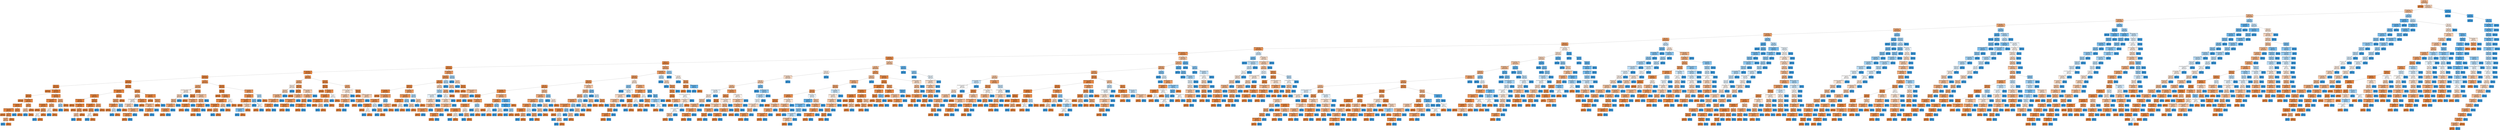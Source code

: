 digraph Tree {
node [shape=box, style="filled", color="black", fontname="helvetica"] ;
edge [fontname="helvetica"] ;
0 [label="ana <= 0.5\ngini = 0.411\nsamples = 56000\nvalue = [39790, 16210]\nclass = no lupus", fillcolor="#f0b48a"] ;
1 [label="gini = 0.0\nsamples = 13982\nvalue = [13982, 0]\nclass = no lupus", fillcolor="#e58139"] ;
0 -> 1 [labeldistance=2.5, labelangle=45, headlabel="True"] ;
2 [label="renal_biopsy_class <= 1.5\ngini = 0.474\nsamples = 42018\nvalue = [25808, 16210]\nclass = no lupus", fillcolor="#f5d0b5"] ;
0 -> 2 [labeldistance=2.5, labelangle=-45, headlabel="False"] ;
3 [label="pericardial_effusion <= 0.5\ngini = 0.428\nsamples = 37099\nvalue = [25577, 11522]\nclass = no lupus", fillcolor="#f1ba92"] ;
2 -> 3 ;
4 [label="pleural_effusion <= 0.5\ngini = 0.407\nsamples = 34789\nvalue = [24890, 9899]\nclass = no lupus", fillcolor="#efb388"] ;
3 -> 4 ;
5 [label="acute_pericarditis <= 0.5\ngini = 0.383\nsamples = 32668\nvalue = [24246, 8422]\nclass = no lupus", fillcolor="#eead7e"] ;
4 -> 5 ;
6 [label="anti_dsdna_antibody <= 0.5\ngini = 0.361\nsamples = 31346\nvalue = [23928, 7418]\nclass = no lupus", fillcolor="#eda876"] ;
5 -> 6 ;
7 [label="joint_involvement <= 0.5\ngini = 0.337\nsamples = 30045\nvalue = [23587, 6458]\nclass = no lupus", fillcolor="#eca36f"] ;
6 -> 7 ;
8 [label="anti_smith_antibody <= 0.5\ngini = 0.312\nsamples = 28867\nvalue = [23288, 5579]\nclass = no lupus", fillcolor="#eb9f68"] ;
7 -> 8 ;
9 [label="seizure <= 0.5\ngini = 0.284\nsamples = 27729\nvalue = [22976, 4753]\nclass = no lupus", fillcolor="#ea9b62"] ;
8 -> 9 ;
10 [label="proteinuria <= 0.5\ngini = 0.247\nsamples = 26017\nvalue = [22260, 3757]\nclass = no lupus", fillcolor="#e9965a"] ;
9 -> 10 ;
11 [label="acute_cutaneous_lupus <= 0.5\ngini = 0.204\nsamples = 23930\nvalue = [21165, 2765]\nclass = no lupus", fillcolor="#e89153"] ;
10 -> 11 ;
12 [label="auto_immune_hemolysis <= 0.5\ngini = 0.174\nsamples = 22941\nvalue = [20735, 2206]\nclass = no lupus", fillcolor="#e88e4e"] ;
11 -> 12 ;
13 [label="thrombocytopenia <= 0.5\ngini = 0.139\nsamples = 21095\nvalue = [19509, 1586]\nclass = no lupus", fillcolor="#e78b49"] ;
12 -> 13 ;
14 [label="leukopenia <= 0.5\ngini = 0.1\nsamples = 19411\nvalue = [18387, 1024]\nclass = no lupus", fillcolor="#e68844"] ;
13 -> 14 ;
15 [label="psychosis <= 0.5\ngini = 0.067\nsamples = 17500\nvalue = [16895, 605]\nclass = no lupus", fillcolor="#e68640"] ;
14 -> 15 ;
16 [label="subacute_cutaneous <= 0.5\ngini = 0.038\nsamples = 15795\nvalue = [15486, 309]\nclass = no lupus", fillcolor="#e6843d"] ;
15 -> 16 ;
17 [label="discoid_lupus <= 0.5\ngini = 0.023\nsamples = 14511\nvalue = [14343, 168]\nclass = no lupus", fillcolor="#e5823b"] ;
16 -> 17 ;
18 [label="fever <= 0.5\ngini = 0.008\nsamples = 13371\nvalue = [13320, 51]\nclass = no lupus", fillcolor="#e5813a"] ;
17 -> 18 ;
19 [label="delirium <= 0.5\ngini = 0.002\nsamples = 11837\nvalue = [11824, 13]\nclass = no lupus", fillcolor="#e58139"] ;
18 -> 19 ;
20 [label="gini = 0.0\nsamples = 10421\nvalue = [10421, 0]\nclass = no lupus", fillcolor="#e58139"] ;
19 -> 20 ;
21 [label="non_scarring_alopecia <= 0.5\ngini = 0.018\nsamples = 1416\nvalue = [1403, 13]\nclass = no lupus", fillcolor="#e5823b"] ;
19 -> 21 ;
22 [label="oral_ulcers <= 0.5\ngini = 0.008\nsamples = 1254\nvalue = [1249, 5]\nclass = no lupus", fillcolor="#e5823a"] ;
21 -> 22 ;
23 [label="gini = 0.0\nsamples = 1099\nvalue = [1099, 0]\nclass = no lupus", fillcolor="#e58139"] ;
22 -> 23 ;
24 [label="lupus_anti_coagulant <= 0.5\ngini = 0.062\nsamples = 155\nvalue = [150, 5]\nclass = no lupus", fillcolor="#e68540"] ;
22 -> 24 ;
25 [label="anti_b2gp1_antibodies <= 0.5\ngini = 0.03\nsamples = 133\nvalue = [131, 2]\nclass = no lupus", fillcolor="#e5833c"] ;
24 -> 25 ;
26 [label="anti_cardioliphin_antibodies <= 0.5\ngini = 0.016\nsamples = 121\nvalue = [120, 1]\nclass = no lupus", fillcolor="#e5823b"] ;
25 -> 26 ;
27 [label="gini = 0.0\nsamples = 109\nvalue = [109, 0]\nclass = no lupus", fillcolor="#e58139"] ;
26 -> 27 ;
28 [label="c3 <= 0.5\ngini = 0.153\nsamples = 12\nvalue = [11, 1]\nclass = no lupus", fillcolor="#e78c4b"] ;
26 -> 28 ;
29 [label="c4 <= 0.5\ngini = 0.375\nsamples = 4\nvalue = [3, 1]\nclass = no lupus", fillcolor="#eeab7b"] ;
28 -> 29 ;
30 [label="gini = 0.0\nsamples = 1\nvalue = [0, 1]\nclass = lupus", fillcolor="#399de5"] ;
29 -> 30 ;
31 [label="gini = 0.0\nsamples = 3\nvalue = [3, 0]\nclass = no lupus", fillcolor="#e58139"] ;
29 -> 31 ;
32 [label="gini = 0.0\nsamples = 8\nvalue = [8, 0]\nclass = no lupus", fillcolor="#e58139"] ;
28 -> 32 ;
33 [label="c4 <= 0.5\ngini = 0.153\nsamples = 12\nvalue = [11, 1]\nclass = no lupus", fillcolor="#e78c4b"] ;
25 -> 33 ;
34 [label="gini = 0.0\nsamples = 1\nvalue = [0, 1]\nclass = lupus", fillcolor="#399de5"] ;
33 -> 34 ;
35 [label="gini = 0.0\nsamples = 11\nvalue = [11, 0]\nclass = no lupus", fillcolor="#e58139"] ;
33 -> 35 ;
36 [label="c4 <= 0.5\ngini = 0.236\nsamples = 22\nvalue = [19, 3]\nclass = no lupus", fillcolor="#e99558"] ;
24 -> 36 ;
37 [label="c3 <= 0.5\ngini = 0.444\nsamples = 9\nvalue = [6, 3]\nclass = no lupus", fillcolor="#f2c09c"] ;
36 -> 37 ;
38 [label="gini = 0.0\nsamples = 3\nvalue = [0, 3]\nclass = lupus", fillcolor="#399de5"] ;
37 -> 38 ;
39 [label="gini = 0.0\nsamples = 6\nvalue = [6, 0]\nclass = no lupus", fillcolor="#e58139"] ;
37 -> 39 ;
40 [label="gini = 0.0\nsamples = 13\nvalue = [13, 0]\nclass = no lupus", fillcolor="#e58139"] ;
36 -> 40 ;
41 [label="anti_b2gp1_antibodies <= 0.5\ngini = 0.094\nsamples = 162\nvalue = [154, 8]\nclass = no lupus", fillcolor="#e68843"] ;
21 -> 41 ;
42 [label="anti_cardioliphin_antibodies <= 0.5\ngini = 0.053\nsamples = 146\nvalue = [142, 4]\nclass = no lupus", fillcolor="#e6853f"] ;
41 -> 42 ;
43 [label="lupus_anti_coagulant <= 0.5\ngini = 0.029\nsamples = 136\nvalue = [134, 2]\nclass = no lupus", fillcolor="#e5833c"] ;
42 -> 43 ;
44 [label="gini = 0.0\nsamples = 121\nvalue = [121, 0]\nclass = no lupus", fillcolor="#e58139"] ;
43 -> 44 ;
45 [label="c4 <= 0.5\ngini = 0.231\nsamples = 15\nvalue = [13, 2]\nclass = no lupus", fillcolor="#e99457"] ;
43 -> 45 ;
46 [label="c3 <= 0.5\ngini = 0.5\nsamples = 4\nvalue = [2, 2]\nclass = no lupus", fillcolor="#ffffff"] ;
45 -> 46 ;
47 [label="gini = 0.0\nsamples = 2\nvalue = [0, 2]\nclass = lupus", fillcolor="#399de5"] ;
46 -> 47 ;
48 [label="gini = 0.0\nsamples = 2\nvalue = [2, 0]\nclass = no lupus", fillcolor="#e58139"] ;
46 -> 48 ;
49 [label="gini = 0.0\nsamples = 11\nvalue = [11, 0]\nclass = no lupus", fillcolor="#e58139"] ;
45 -> 49 ;
50 [label="c4 <= 0.5\ngini = 0.32\nsamples = 10\nvalue = [8, 2]\nclass = no lupus", fillcolor="#eca06a"] ;
42 -> 50 ;
51 [label="c3 <= 0.5\ngini = 0.5\nsamples = 4\nvalue = [2, 2]\nclass = no lupus", fillcolor="#ffffff"] ;
50 -> 51 ;
52 [label="gini = 0.0\nsamples = 2\nvalue = [0, 2]\nclass = lupus", fillcolor="#399de5"] ;
51 -> 52 ;
53 [label="gini = 0.0\nsamples = 2\nvalue = [2, 0]\nclass = no lupus", fillcolor="#e58139"] ;
51 -> 53 ;
54 [label="gini = 0.0\nsamples = 6\nvalue = [6, 0]\nclass = no lupus", fillcolor="#e58139"] ;
50 -> 54 ;
55 [label="c3 <= 0.5\ngini = 0.375\nsamples = 16\nvalue = [12, 4]\nclass = no lupus", fillcolor="#eeab7b"] ;
41 -> 55 ;
56 [label="c4 <= 0.5\ngini = 0.444\nsamples = 6\nvalue = [2, 4]\nclass = lupus", fillcolor="#9ccef2"] ;
55 -> 56 ;
57 [label="gini = 0.0\nsamples = 4\nvalue = [0, 4]\nclass = lupus", fillcolor="#399de5"] ;
56 -> 57 ;
58 [label="gini = 0.0\nsamples = 2\nvalue = [2, 0]\nclass = no lupus", fillcolor="#e58139"] ;
56 -> 58 ;
59 [label="gini = 0.0\nsamples = 10\nvalue = [10, 0]\nclass = no lupus", fillcolor="#e58139"] ;
55 -> 59 ;
60 [label="delirium <= 0.5\ngini = 0.048\nsamples = 1534\nvalue = [1496, 38]\nclass = no lupus", fillcolor="#e6843e"] ;
18 -> 60 ;
61 [label="anti_cardioliphin_antibodies <= 0.5\ngini = 0.026\nsamples = 1342\nvalue = [1324, 18]\nclass = no lupus", fillcolor="#e5833c"] ;
60 -> 61 ;
62 [label="lupus_anti_coagulant <= 0.5\ngini = 0.012\nsamples = 1181\nvalue = [1174, 7]\nclass = no lupus", fillcolor="#e5823a"] ;
61 -> 62 ;
63 [label="non_scarring_alopecia <= 0.5\ngini = 0.004\nsamples = 1047\nvalue = [1045, 2]\nclass = no lupus", fillcolor="#e58139"] ;
62 -> 63 ;
64 [label="gini = 0.0\nsamples = 917\nvalue = [917, 0]\nclass = no lupus", fillcolor="#e58139"] ;
63 -> 64 ;
65 [label="anti_b2gp1_antibodies <= 0.5\ngini = 0.03\nsamples = 130\nvalue = [128, 2]\nclass = no lupus", fillcolor="#e5833c"] ;
63 -> 65 ;
66 [label="gini = 0.0\nsamples = 114\nvalue = [114, 0]\nclass = no lupus", fillcolor="#e58139"] ;
65 -> 66 ;
67 [label="c4 <= 0.5\ngini = 0.219\nsamples = 16\nvalue = [14, 2]\nclass = no lupus", fillcolor="#e99355"] ;
65 -> 67 ;
68 [label="c3 <= 0.5\ngini = 0.444\nsamples = 6\nvalue = [4, 2]\nclass = no lupus", fillcolor="#f2c09c"] ;
67 -> 68 ;
69 [label="gini = 0.0\nsamples = 2\nvalue = [0, 2]\nclass = lupus", fillcolor="#399de5"] ;
68 -> 69 ;
70 [label="gini = 0.0\nsamples = 4\nvalue = [4, 0]\nclass = no lupus", fillcolor="#e58139"] ;
68 -> 70 ;
71 [label="gini = 0.0\nsamples = 10\nvalue = [10, 0]\nclass = no lupus", fillcolor="#e58139"] ;
67 -> 71 ;
72 [label="oral_ulcers <= 0.5\ngini = 0.072\nsamples = 134\nvalue = [129, 5]\nclass = no lupus", fillcolor="#e68641"] ;
62 -> 72 ;
73 [label="non_scarring_alopecia <= 0.5\ngini = 0.033\nsamples = 119\nvalue = [117, 2]\nclass = no lupus", fillcolor="#e5833c"] ;
72 -> 73 ;
74 [label="gini = 0.0\nsamples = 98\nvalue = [98, 0]\nclass = no lupus", fillcolor="#e58139"] ;
73 -> 74 ;
75 [label="c4 <= 0.5\ngini = 0.172\nsamples = 21\nvalue = [19, 2]\nclass = no lupus", fillcolor="#e88e4e"] ;
73 -> 75 ;
76 [label="c3 <= 0.5\ngini = 0.5\nsamples = 4\nvalue = [2, 2]\nclass = no lupus", fillcolor="#ffffff"] ;
75 -> 76 ;
77 [label="gini = 0.0\nsamples = 2\nvalue = [0, 2]\nclass = lupus", fillcolor="#399de5"] ;
76 -> 77 ;
78 [label="gini = 0.0\nsamples = 2\nvalue = [2, 0]\nclass = no lupus", fillcolor="#e58139"] ;
76 -> 78 ;
79 [label="gini = 0.0\nsamples = 17\nvalue = [17, 0]\nclass = no lupus", fillcolor="#e58139"] ;
75 -> 79 ;
80 [label="c3 <= 0.5\ngini = 0.32\nsamples = 15\nvalue = [12, 3]\nclass = no lupus", fillcolor="#eca06a"] ;
72 -> 80 ;
81 [label="gini = 0.0\nsamples = 3\nvalue = [0, 3]\nclass = lupus", fillcolor="#399de5"] ;
80 -> 81 ;
82 [label="gini = 0.0\nsamples = 12\nvalue = [12, 0]\nclass = no lupus", fillcolor="#e58139"] ;
80 -> 82 ;
83 [label="c3 <= 0.5\ngini = 0.127\nsamples = 161\nvalue = [150, 11]\nclass = no lupus", fillcolor="#e78a48"] ;
61 -> 83 ;
84 [label="oral_ulcers <= 0.5\ngini = 0.311\nsamples = 57\nvalue = [46, 11]\nclass = no lupus", fillcolor="#eb9f68"] ;
83 -> 84 ;
85 [label="non_scarring_alopecia <= 0.5\ngini = 0.183\nsamples = 49\nvalue = [44, 5]\nclass = no lupus", fillcolor="#e88f50"] ;
84 -> 85 ;
86 [label="gini = 0.0\nsamples = 40\nvalue = [40, 0]\nclass = no lupus", fillcolor="#e58139"] ;
85 -> 86 ;
87 [label="c4 <= 0.5\ngini = 0.494\nsamples = 9\nvalue = [4, 5]\nclass = lupus", fillcolor="#d7ebfa"] ;
85 -> 87 ;
88 [label="gini = 0.0\nsamples = 5\nvalue = [0, 5]\nclass = lupus", fillcolor="#399de5"] ;
87 -> 88 ;
89 [label="gini = 0.0\nsamples = 4\nvalue = [4, 0]\nclass = no lupus", fillcolor="#e58139"] ;
87 -> 89 ;
90 [label="c4 <= 0.5\ngini = 0.375\nsamples = 8\nvalue = [2, 6]\nclass = lupus", fillcolor="#7bbeee"] ;
84 -> 90 ;
91 [label="gini = 0.0\nsamples = 6\nvalue = [0, 6]\nclass = lupus", fillcolor="#399de5"] ;
90 -> 91 ;
92 [label="gini = 0.0\nsamples = 2\nvalue = [2, 0]\nclass = no lupus", fillcolor="#e58139"] ;
90 -> 92 ;
93 [label="gini = 0.0\nsamples = 104\nvalue = [104, 0]\nclass = no lupus", fillcolor="#e58139"] ;
83 -> 93 ;
94 [label="c4 <= 0.5\ngini = 0.187\nsamples = 192\nvalue = [172, 20]\nclass = no lupus", fillcolor="#e89050"] ;
60 -> 94 ;
95 [label="c3 <= 0.5\ngini = 0.365\nsamples = 75\nvalue = [57, 18]\nclass = no lupus", fillcolor="#eda978"] ;
94 -> 95 ;
96 [label="non_scarring_alopecia <= 0.5\ngini = 0.499\nsamples = 31\nvalue = [16, 15]\nclass = no lupus", fillcolor="#fdf7f3"] ;
95 -> 96 ;
97 [label="lupus_anti_coagulant <= 0.5\ngini = 0.473\nsamples = 26\nvalue = [16, 10]\nclass = no lupus", fillcolor="#f5d0b5"] ;
96 -> 97 ;
98 [label="anti_cardioliphin_antibodies <= 0.5\ngini = 0.363\nsamples = 21\nvalue = [16, 5]\nclass = no lupus", fillcolor="#eda877"] ;
97 -> 98 ;
99 [label="anti_b2gp1_antibodies <= 0.5\ngini = 0.198\nsamples = 18\nvalue = [16, 2]\nclass = no lupus", fillcolor="#e89152"] ;
98 -> 99 ;
100 [label="gini = 0.0\nsamples = 16\nvalue = [16, 0]\nclass = no lupus", fillcolor="#e58139"] ;
99 -> 100 ;
101 [label="gini = 0.0\nsamples = 2\nvalue = [0, 2]\nclass = lupus", fillcolor="#399de5"] ;
99 -> 101 ;
102 [label="gini = 0.0\nsamples = 3\nvalue = [0, 3]\nclass = lupus", fillcolor="#399de5"] ;
98 -> 102 ;
103 [label="gini = 0.0\nsamples = 5\nvalue = [0, 5]\nclass = lupus", fillcolor="#399de5"] ;
97 -> 103 ;
104 [label="gini = 0.0\nsamples = 5\nvalue = [0, 5]\nclass = lupus", fillcolor="#399de5"] ;
96 -> 104 ;
105 [label="non_scarring_alopecia <= 0.5\ngini = 0.127\nsamples = 44\nvalue = [41, 3]\nclass = no lupus", fillcolor="#e78a47"] ;
95 -> 105 ;
106 [label="gini = 0.0\nsamples = 34\nvalue = [34, 0]\nclass = no lupus", fillcolor="#e58139"] ;
105 -> 106 ;
107 [label="anti_b2gp1_antibodies <= 0.5\ngini = 0.42\nsamples = 10\nvalue = [7, 3]\nclass = no lupus", fillcolor="#f0b78e"] ;
105 -> 107 ;
108 [label="lupus_anti_coagulant <= 0.5\ngini = 0.219\nsamples = 8\nvalue = [7, 1]\nclass = no lupus", fillcolor="#e99355"] ;
107 -> 108 ;
109 [label="gini = 0.0\nsamples = 7\nvalue = [7, 0]\nclass = no lupus", fillcolor="#e58139"] ;
108 -> 109 ;
110 [label="gini = 0.0\nsamples = 1\nvalue = [0, 1]\nclass = lupus", fillcolor="#399de5"] ;
108 -> 110 ;
111 [label="gini = 0.0\nsamples = 2\nvalue = [0, 2]\nclass = lupus", fillcolor="#399de5"] ;
107 -> 111 ;
112 [label="anti_cardioliphin_antibodies <= 0.5\ngini = 0.034\nsamples = 117\nvalue = [115, 2]\nclass = no lupus", fillcolor="#e5833c"] ;
94 -> 112 ;
113 [label="gini = 0.0\nsamples = 106\nvalue = [106, 0]\nclass = no lupus", fillcolor="#e58139"] ;
112 -> 113 ;
114 [label="oral_ulcers <= 0.5\ngini = 0.298\nsamples = 11\nvalue = [9, 2]\nclass = no lupus", fillcolor="#eb9d65"] ;
112 -> 114 ;
115 [label="gini = 0.0\nsamples = 9\nvalue = [9, 0]\nclass = no lupus", fillcolor="#e58139"] ;
114 -> 115 ;
116 [label="gini = 0.0\nsamples = 2\nvalue = [0, 2]\nclass = lupus", fillcolor="#399de5"] ;
114 -> 116 ;
117 [label="c3 <= 0.5\ngini = 0.184\nsamples = 1140\nvalue = [1023, 117]\nclass = no lupus", fillcolor="#e88f50"] ;
17 -> 117 ;
118 [label="c4 <= 0.5\ngini = 0.348\nsamples = 445\nvalue = [345, 100]\nclass = no lupus", fillcolor="#eda672"] ;
117 -> 118 ;
119 [label="anti_cardioliphin_antibodies <= 0.5\ngini = 0.498\nsamples = 180\nvalue = [96, 84]\nclass = no lupus", fillcolor="#fcefe6"] ;
118 -> 119 ;
120 [label="fever <= 0.5\ngini = 0.472\nsamples = 155\nvalue = [96, 59]\nclass = no lupus", fillcolor="#f5ceb3"] ;
119 -> 120 ;
121 [label="delirium <= 0.5\ngini = 0.411\nsamples = 135\nvalue = [96, 39]\nclass = no lupus", fillcolor="#f0b489"] ;
120 -> 121 ;
122 [label="anti_b2gp1_antibodies <= 0.5\ngini = 0.32\nsamples = 120\nvalue = [96, 24]\nclass = no lupus", fillcolor="#eca06a"] ;
121 -> 122 ;
123 [label="lupus_anti_coagulant <= 0.5\ngini = 0.198\nsamples = 108\nvalue = [96, 12]\nclass = no lupus", fillcolor="#e89152"] ;
122 -> 123 ;
124 [label="gini = 0.0\nsamples = 96\nvalue = [96, 0]\nclass = no lupus", fillcolor="#e58139"] ;
123 -> 124 ;
125 [label="gini = 0.0\nsamples = 12\nvalue = [0, 12]\nclass = lupus", fillcolor="#399de5"] ;
123 -> 125 ;
126 [label="gini = 0.0\nsamples = 12\nvalue = [0, 12]\nclass = lupus", fillcolor="#399de5"] ;
122 -> 126 ;
127 [label="gini = 0.0\nsamples = 15\nvalue = [0, 15]\nclass = lupus", fillcolor="#399de5"] ;
121 -> 127 ;
128 [label="gini = 0.0\nsamples = 20\nvalue = [0, 20]\nclass = lupus", fillcolor="#399de5"] ;
120 -> 128 ;
129 [label="gini = 0.0\nsamples = 25\nvalue = [0, 25]\nclass = lupus", fillcolor="#399de5"] ;
119 -> 129 ;
130 [label="fever <= 0.5\ngini = 0.113\nsamples = 265\nvalue = [249, 16]\nclass = no lupus", fillcolor="#e78946"] ;
118 -> 130 ;
131 [label="delirium <= 0.5\ngini = 0.05\nsamples = 235\nvalue = [229, 6]\nclass = no lupus", fillcolor="#e6843e"] ;
130 -> 131 ;
132 [label="gini = 0.0\nsamples = 207\nvalue = [207, 0]\nclass = no lupus", fillcolor="#e58139"] ;
131 -> 132 ;
133 [label="anti_b2gp1_antibodies <= 0.5\ngini = 0.337\nsamples = 28\nvalue = [22, 6]\nclass = no lupus", fillcolor="#eca36f"] ;
131 -> 133 ;
134 [label="lupus_anti_coagulant <= 0.5\ngini = 0.083\nsamples = 23\nvalue = [22, 1]\nclass = no lupus", fillcolor="#e68742"] ;
133 -> 134 ;
135 [label="gini = 0.0\nsamples = 22\nvalue = [22, 0]\nclass = no lupus", fillcolor="#e58139"] ;
134 -> 135 ;
136 [label="gini = 0.0\nsamples = 1\nvalue = [0, 1]\nclass = lupus", fillcolor="#399de5"] ;
134 -> 136 ;
137 [label="gini = 0.0\nsamples = 5\nvalue = [0, 5]\nclass = lupus", fillcolor="#399de5"] ;
133 -> 137 ;
138 [label="anti_cardioliphin_antibodies <= 0.5\ngini = 0.444\nsamples = 30\nvalue = [20, 10]\nclass = no lupus", fillcolor="#f2c09c"] ;
130 -> 138 ;
139 [label="delirium <= 0.5\ngini = 0.355\nsamples = 26\nvalue = [20, 6]\nclass = no lupus", fillcolor="#eda774"] ;
138 -> 139 ;
140 [label="lupus_anti_coagulant <= 0.5\ngini = 0.165\nsamples = 22\nvalue = [20, 2]\nclass = no lupus", fillcolor="#e88e4d"] ;
139 -> 140 ;
141 [label="anti_b2gp1_antibodies <= 0.5\ngini = 0.091\nsamples = 21\nvalue = [20, 1]\nclass = no lupus", fillcolor="#e68743"] ;
140 -> 141 ;
142 [label="gini = 0.0\nsamples = 20\nvalue = [20, 0]\nclass = no lupus", fillcolor="#e58139"] ;
141 -> 142 ;
143 [label="gini = 0.0\nsamples = 1\nvalue = [0, 1]\nclass = lupus", fillcolor="#399de5"] ;
141 -> 143 ;
144 [label="gini = 0.0\nsamples = 1\nvalue = [0, 1]\nclass = lupus", fillcolor="#399de5"] ;
140 -> 144 ;
145 [label="gini = 0.0\nsamples = 4\nvalue = [0, 4]\nclass = lupus", fillcolor="#399de5"] ;
139 -> 145 ;
146 [label="gini = 0.0\nsamples = 4\nvalue = [0, 4]\nclass = lupus", fillcolor="#399de5"] ;
138 -> 146 ;
147 [label="fever <= 0.5\ngini = 0.048\nsamples = 695\nvalue = [678, 17]\nclass = no lupus", fillcolor="#e6843e"] ;
117 -> 147 ;
148 [label="delirium <= 0.5\ngini = 0.019\nsamples = 622\nvalue = [616, 6]\nclass = no lupus", fillcolor="#e5823b"] ;
147 -> 148 ;
149 [label="gini = 0.0\nsamples = 556\nvalue = [556, 0]\nclass = no lupus", fillcolor="#e58139"] ;
148 -> 149 ;
150 [label="lupus_anti_coagulant <= 0.5\ngini = 0.165\nsamples = 66\nvalue = [60, 6]\nclass = no lupus", fillcolor="#e88e4d"] ;
148 -> 150 ;
151 [label="anti_cardioliphin_antibodies <= 0.5\ngini = 0.095\nsamples = 60\nvalue = [57, 3]\nclass = no lupus", fillcolor="#e68843"] ;
150 -> 151 ;
152 [label="anti_b2gp1_antibodies <= 0.5\ngini = 0.036\nsamples = 54\nvalue = [53, 1]\nclass = no lupus", fillcolor="#e5833d"] ;
151 -> 152 ;
153 [label="gini = 0.0\nsamples = 48\nvalue = [48, 0]\nclass = no lupus", fillcolor="#e58139"] ;
152 -> 153 ;
154 [label="c4 <= 0.5\ngini = 0.278\nsamples = 6\nvalue = [5, 1]\nclass = no lupus", fillcolor="#ea9a61"] ;
152 -> 154 ;
155 [label="gini = 0.0\nsamples = 1\nvalue = [0, 1]\nclass = lupus", fillcolor="#399de5"] ;
154 -> 155 ;
156 [label="gini = 0.0\nsamples = 5\nvalue = [5, 0]\nclass = no lupus", fillcolor="#e58139"] ;
154 -> 156 ;
157 [label="c4 <= 0.5\ngini = 0.444\nsamples = 6\nvalue = [4, 2]\nclass = no lupus", fillcolor="#f2c09c"] ;
151 -> 157 ;
158 [label="gini = 0.0\nsamples = 2\nvalue = [0, 2]\nclass = lupus", fillcolor="#399de5"] ;
157 -> 158 ;
159 [label="gini = 0.0\nsamples = 4\nvalue = [4, 0]\nclass = no lupus", fillcolor="#e58139"] ;
157 -> 159 ;
160 [label="c4 <= 0.5\ngini = 0.5\nsamples = 6\nvalue = [3, 3]\nclass = no lupus", fillcolor="#ffffff"] ;
150 -> 160 ;
161 [label="gini = 0.0\nsamples = 3\nvalue = [0, 3]\nclass = lupus", fillcolor="#399de5"] ;
160 -> 161 ;
162 [label="gini = 0.0\nsamples = 3\nvalue = [3, 0]\nclass = no lupus", fillcolor="#e58139"] ;
160 -> 162 ;
163 [label="lupus_anti_coagulant <= 0.5\ngini = 0.256\nsamples = 73\nvalue = [62, 11]\nclass = no lupus", fillcolor="#ea975c"] ;
147 -> 163 ;
164 [label="anti_b2gp1_antibodies <= 0.5\ngini = 0.168\nsamples = 65\nvalue = [59, 6]\nclass = no lupus", fillcolor="#e88e4d"] ;
163 -> 164 ;
165 [label="anti_cardioliphin_antibodies <= 0.5\ngini = 0.094\nsamples = 61\nvalue = [58, 3]\nclass = no lupus", fillcolor="#e68843"] ;
164 -> 165 ;
166 [label="gini = 0.0\nsamples = 53\nvalue = [53, 0]\nclass = no lupus", fillcolor="#e58139"] ;
165 -> 166 ;
167 [label="renal_biopsy_class <= 0.5\ngini = 0.469\nsamples = 8\nvalue = [5, 3]\nclass = no lupus", fillcolor="#f5cdb0"] ;
165 -> 167 ;
168 [label="non_scarring_alopecia <= 0.5\ngini = 0.375\nsamples = 4\nvalue = [1, 3]\nclass = lupus", fillcolor="#7bbeee"] ;
167 -> 168 ;
169 [label="gini = 0.0\nsamples = 3\nvalue = [0, 3]\nclass = lupus", fillcolor="#399de5"] ;
168 -> 169 ;
170 [label="gini = 0.0\nsamples = 1\nvalue = [1, 0]\nclass = no lupus", fillcolor="#e58139"] ;
168 -> 170 ;
171 [label="gini = 0.0\nsamples = 4\nvalue = [4, 0]\nclass = no lupus", fillcolor="#e58139"] ;
167 -> 171 ;
172 [label="c4 <= 0.5\ngini = 0.375\nsamples = 4\nvalue = [1, 3]\nclass = lupus", fillcolor="#7bbeee"] ;
164 -> 172 ;
173 [label="gini = 0.0\nsamples = 2\nvalue = [0, 2]\nclass = lupus", fillcolor="#399de5"] ;
172 -> 173 ;
174 [label="delirium <= 0.5\ngini = 0.5\nsamples = 2\nvalue = [1, 1]\nclass = no lupus", fillcolor="#ffffff"] ;
172 -> 174 ;
175 [label="gini = 0.0\nsamples = 1\nvalue = [1, 0]\nclass = no lupus", fillcolor="#e58139"] ;
174 -> 175 ;
176 [label="gini = 0.0\nsamples = 1\nvalue = [0, 1]\nclass = lupus", fillcolor="#399de5"] ;
174 -> 176 ;
177 [label="c4 <= 0.5\ngini = 0.469\nsamples = 8\nvalue = [3, 5]\nclass = lupus", fillcolor="#b0d8f5"] ;
163 -> 177 ;
178 [label="gini = 0.0\nsamples = 5\nvalue = [0, 5]\nclass = lupus", fillcolor="#399de5"] ;
177 -> 178 ;
179 [label="gini = 0.0\nsamples = 3\nvalue = [3, 0]\nclass = no lupus", fillcolor="#e58139"] ;
177 -> 179 ;
180 [label="c4 <= 0.5\ngini = 0.196\nsamples = 1284\nvalue = [1143, 141]\nclass = no lupus", fillcolor="#e89151"] ;
16 -> 180 ;
181 [label="c3 <= 0.5\ngini = 0.365\nsamples = 471\nvalue = [358, 113]\nclass = no lupus", fillcolor="#eda977"] ;
180 -> 181 ;
182 [label="delirium <= 0.5\ngini = 0.497\nsamples = 205\nvalue = [111, 94]\nclass = no lupus", fillcolor="#fbece1"] ;
181 -> 182 ;
183 [label="fever <= 0.5\ngini = 0.464\nsamples = 175\nvalue = [111, 64]\nclass = no lupus", fillcolor="#f4caab"] ;
182 -> 183 ;
184 [label="anti_b2gp1_antibodies <= 0.5\ngini = 0.398\nsamples = 153\nvalue = [111, 42]\nclass = no lupus", fillcolor="#efb184"] ;
183 -> 184 ;
185 [label="anti_cardioliphin_antibodies <= 0.5\ngini = 0.284\nsamples = 134\nvalue = [111, 23]\nclass = no lupus", fillcolor="#ea9b62"] ;
184 -> 185 ;
186 [label="lupus_anti_coagulant <= 0.5\ngini = 0.139\nsamples = 120\nvalue = [111, 9]\nclass = no lupus", fillcolor="#e78b49"] ;
185 -> 186 ;
187 [label="gini = 0.0\nsamples = 111\nvalue = [111, 0]\nclass = no lupus", fillcolor="#e58139"] ;
186 -> 187 ;
188 [label="gini = 0.0\nsamples = 9\nvalue = [0, 9]\nclass = lupus", fillcolor="#399de5"] ;
186 -> 188 ;
189 [label="gini = 0.0\nsamples = 14\nvalue = [0, 14]\nclass = lupus", fillcolor="#399de5"] ;
185 -> 189 ;
190 [label="gini = 0.0\nsamples = 19\nvalue = [0, 19]\nclass = lupus", fillcolor="#399de5"] ;
184 -> 190 ;
191 [label="gini = 0.0\nsamples = 22\nvalue = [0, 22]\nclass = lupus", fillcolor="#399de5"] ;
183 -> 191 ;
192 [label="gini = 0.0\nsamples = 30\nvalue = [0, 30]\nclass = lupus", fillcolor="#399de5"] ;
182 -> 192 ;
193 [label="delirium <= 0.5\ngini = 0.133\nsamples = 266\nvalue = [247, 19]\nclass = no lupus", fillcolor="#e78b48"] ;
181 -> 193 ;
194 [label="fever <= 0.5\ngini = 0.058\nsamples = 234\nvalue = [227, 7]\nclass = no lupus", fillcolor="#e6853f"] ;
193 -> 194 ;
195 [label="gini = 0.0\nsamples = 207\nvalue = [207, 0]\nclass = no lupus", fillcolor="#e58139"] ;
194 -> 195 ;
196 [label="lupus_anti_coagulant <= 0.5\ngini = 0.384\nsamples = 27\nvalue = [20, 7]\nclass = no lupus", fillcolor="#eead7e"] ;
194 -> 196 ;
197 [label="anti_cardioliphin_antibodies <= 0.5\ngini = 0.227\nsamples = 23\nvalue = [20, 3]\nclass = no lupus", fillcolor="#e99457"] ;
196 -> 197 ;
198 [label="anti_b2gp1_antibodies <= 0.5\ngini = 0.091\nsamples = 21\nvalue = [20, 1]\nclass = no lupus", fillcolor="#e68743"] ;
197 -> 198 ;
199 [label="gini = 0.0\nsamples = 20\nvalue = [20, 0]\nclass = no lupus", fillcolor="#e58139"] ;
198 -> 199 ;
200 [label="gini = 0.0\nsamples = 1\nvalue = [0, 1]\nclass = lupus", fillcolor="#399de5"] ;
198 -> 200 ;
201 [label="gini = 0.0\nsamples = 2\nvalue = [0, 2]\nclass = lupus", fillcolor="#399de5"] ;
197 -> 201 ;
202 [label="gini = 0.0\nsamples = 4\nvalue = [0, 4]\nclass = lupus", fillcolor="#399de5"] ;
196 -> 202 ;
203 [label="anti_b2gp1_antibodies <= 0.5\ngini = 0.469\nsamples = 32\nvalue = [20, 12]\nclass = no lupus", fillcolor="#f5cdb0"] ;
193 -> 203 ;
204 [label="lupus_anti_coagulant <= 0.5\ngini = 0.355\nsamples = 26\nvalue = [20, 6]\nclass = no lupus", fillcolor="#eda774"] ;
203 -> 204 ;
205 [label="fever <= 0.5\ngini = 0.165\nsamples = 22\nvalue = [20, 2]\nclass = no lupus", fillcolor="#e88e4d"] ;
204 -> 205 ;
206 [label="anti_cardioliphin_antibodies <= 0.5\ngini = 0.091\nsamples = 21\nvalue = [20, 1]\nclass = no lupus", fillcolor="#e68743"] ;
205 -> 206 ;
207 [label="gini = 0.0\nsamples = 20\nvalue = [20, 0]\nclass = no lupus", fillcolor="#e58139"] ;
206 -> 207 ;
208 [label="gini = 0.0\nsamples = 1\nvalue = [0, 1]\nclass = lupus", fillcolor="#399de5"] ;
206 -> 208 ;
209 [label="gini = 0.0\nsamples = 1\nvalue = [0, 1]\nclass = lupus", fillcolor="#399de5"] ;
205 -> 209 ;
210 [label="gini = 0.0\nsamples = 4\nvalue = [0, 4]\nclass = lupus", fillcolor="#399de5"] ;
204 -> 210 ;
211 [label="gini = 0.0\nsamples = 6\nvalue = [0, 6]\nclass = lupus", fillcolor="#399de5"] ;
203 -> 211 ;
212 [label="fever <= 0.5\ngini = 0.067\nsamples = 813\nvalue = [785, 28]\nclass = no lupus", fillcolor="#e68540"] ;
180 -> 212 ;
213 [label="delirium <= 0.5\ngini = 0.022\nsamples = 726\nvalue = [718, 8]\nclass = no lupus", fillcolor="#e5823b"] ;
212 -> 213 ;
214 [label="gini = 0.0\nsamples = 636\nvalue = [636, 0]\nclass = no lupus", fillcolor="#e58139"] ;
213 -> 214 ;
215 [label="lupus_anti_coagulant <= 0.5\ngini = 0.162\nsamples = 90\nvalue = [82, 8]\nclass = no lupus", fillcolor="#e88d4c"] ;
213 -> 215 ;
216 [label="anti_b2gp1_antibodies <= 0.5\ngini = 0.093\nsamples = 82\nvalue = [78, 4]\nclass = no lupus", fillcolor="#e68743"] ;
215 -> 216 ;
217 [label="anti_cardioliphin_antibodies <= 0.5\ngini = 0.053\nsamples = 73\nvalue = [71, 2]\nclass = no lupus", fillcolor="#e6853f"] ;
216 -> 217 ;
218 [label="gini = 0.0\nsamples = 67\nvalue = [67, 0]\nclass = no lupus", fillcolor="#e58139"] ;
217 -> 218 ;
219 [label="c3 <= 0.5\ngini = 0.444\nsamples = 6\nvalue = [4, 2]\nclass = no lupus", fillcolor="#f2c09c"] ;
217 -> 219 ;
220 [label="gini = 0.0\nsamples = 2\nvalue = [0, 2]\nclass = lupus", fillcolor="#399de5"] ;
219 -> 220 ;
221 [label="gini = 0.0\nsamples = 4\nvalue = [4, 0]\nclass = no lupus", fillcolor="#e58139"] ;
219 -> 221 ;
222 [label="c3 <= 0.5\ngini = 0.346\nsamples = 9\nvalue = [7, 2]\nclass = no lupus", fillcolor="#eca572"] ;
216 -> 222 ;
223 [label="gini = 0.0\nsamples = 2\nvalue = [0, 2]\nclass = lupus", fillcolor="#399de5"] ;
222 -> 223 ;
224 [label="gini = 0.0\nsamples = 7\nvalue = [7, 0]\nclass = no lupus", fillcolor="#e58139"] ;
222 -> 224 ;
225 [label="c3 <= 0.5\ngini = 0.5\nsamples = 8\nvalue = [4, 4]\nclass = no lupus", fillcolor="#ffffff"] ;
215 -> 225 ;
226 [label="gini = 0.0\nsamples = 4\nvalue = [0, 4]\nclass = lupus", fillcolor="#399de5"] ;
225 -> 226 ;
227 [label="gini = 0.0\nsamples = 4\nvalue = [4, 0]\nclass = no lupus", fillcolor="#e58139"] ;
225 -> 227 ;
228 [label="c3 <= 0.5\ngini = 0.354\nsamples = 87\nvalue = [67, 20]\nclass = no lupus", fillcolor="#eda774"] ;
212 -> 228 ;
229 [label="anti_cardioliphin_antibodies <= 0.5\ngini = 0.494\nsamples = 38\nvalue = [21, 17]\nclass = no lupus", fillcolor="#fae7d9"] ;
228 -> 229 ;
230 [label="lupus_anti_coagulant <= 0.5\ngini = 0.451\nsamples = 32\nvalue = [21, 11]\nclass = no lupus", fillcolor="#f3c3a1"] ;
229 -> 230 ;
231 [label="anti_b2gp1_antibodies <= 0.5\ngini = 0.346\nsamples = 27\nvalue = [21, 6]\nclass = no lupus", fillcolor="#eca572"] ;
230 -> 231 ;
232 [label="delirium <= 0.5\ngini = 0.219\nsamples = 24\nvalue = [21, 3]\nclass = no lupus", fillcolor="#e99355"] ;
231 -> 232 ;
233 [label="gini = 0.0\nsamples = 21\nvalue = [21, 0]\nclass = no lupus", fillcolor="#e58139"] ;
232 -> 233 ;
234 [label="gini = 0.0\nsamples = 3\nvalue = [0, 3]\nclass = lupus", fillcolor="#399de5"] ;
232 -> 234 ;
235 [label="gini = 0.0\nsamples = 3\nvalue = [0, 3]\nclass = lupus", fillcolor="#399de5"] ;
231 -> 235 ;
236 [label="gini = 0.0\nsamples = 5\nvalue = [0, 5]\nclass = lupus", fillcolor="#399de5"] ;
230 -> 236 ;
237 [label="gini = 0.0\nsamples = 6\nvalue = [0, 6]\nclass = lupus", fillcolor="#399de5"] ;
229 -> 237 ;
238 [label="delirium <= 0.5\ngini = 0.115\nsamples = 49\nvalue = [46, 3]\nclass = no lupus", fillcolor="#e78946"] ;
228 -> 238 ;
239 [label="gini = 0.0\nsamples = 41\nvalue = [41, 0]\nclass = no lupus", fillcolor="#e58139"] ;
238 -> 239 ;
240 [label="anti_cardioliphin_antibodies <= 0.5\ngini = 0.469\nsamples = 8\nvalue = [5, 3]\nclass = no lupus", fillcolor="#f5cdb0"] ;
238 -> 240 ;
241 [label="lupus_anti_coagulant <= 0.5\ngini = 0.278\nsamples = 6\nvalue = [5, 1]\nclass = no lupus", fillcolor="#ea9a61"] ;
240 -> 241 ;
242 [label="gini = 0.0\nsamples = 5\nvalue = [5, 0]\nclass = no lupus", fillcolor="#e58139"] ;
241 -> 242 ;
243 [label="gini = 0.0\nsamples = 1\nvalue = [0, 1]\nclass = lupus", fillcolor="#399de5"] ;
241 -> 243 ;
244 [label="gini = 0.0\nsamples = 2\nvalue = [0, 2]\nclass = lupus", fillcolor="#399de5"] ;
240 -> 244 ;
245 [label="subacute_cutaneous <= 0.5\ngini = 0.287\nsamples = 1705\nvalue = [1409, 296]\nclass = no lupus", fillcolor="#ea9b63"] ;
15 -> 245 ;
246 [label="discoid_lupus <= 0.5\ngini = 0.223\nsamples = 1561\nvalue = [1361, 200]\nclass = no lupus", fillcolor="#e99456"] ;
245 -> 246 ;
247 [label="fever <= 0.5\ngini = 0.151\nsamples = 1427\nvalue = [1310, 117]\nclass = no lupus", fillcolor="#e78c4b"] ;
246 -> 247 ;
248 [label="oral_ulcers <= 0.5\ngini = 0.077\nsamples = 1254\nvalue = [1204, 50]\nclass = no lupus", fillcolor="#e68641"] ;
247 -> 248 ;
249 [label="non_scarring_alopecia <= 0.5\ngini = 0.041\nsamples = 1101\nvalue = [1078, 23]\nclass = no lupus", fillcolor="#e6843d"] ;
248 -> 249 ;
250 [label="gini = 0.0\nsamples = 963\nvalue = [963, 0]\nclass = no lupus", fillcolor="#e58139"] ;
249 -> 250 ;
251 [label="anti_cardioliphin_antibodies <= 0.5\ngini = 0.278\nsamples = 138\nvalue = [115, 23]\nclass = no lupus", fillcolor="#ea9a61"] ;
249 -> 251 ;
252 [label="anti_b2gp1_antibodies <= 0.5\ngini = 0.198\nsamples = 126\nvalue = [112, 14]\nclass = no lupus", fillcolor="#e89152"] ;
251 -> 252 ;
253 [label="lupus_anti_coagulant <= 0.5\ngini = 0.071\nsamples = 108\nvalue = [104, 4]\nclass = no lupus", fillcolor="#e68641"] ;
252 -> 253 ;
254 [label="gini = 0.0\nsamples = 100\nvalue = [100, 0]\nclass = no lupus", fillcolor="#e58139"] ;
253 -> 254 ;
255 [label="c4 <= 0.5\ngini = 0.5\nsamples = 8\nvalue = [4, 4]\nclass = no lupus", fillcolor="#ffffff"] ;
253 -> 255 ;
256 [label="gini = 0.0\nsamples = 4\nvalue = [0, 4]\nclass = lupus", fillcolor="#399de5"] ;
255 -> 256 ;
257 [label="gini = 0.0\nsamples = 4\nvalue = [4, 0]\nclass = no lupus", fillcolor="#e58139"] ;
255 -> 257 ;
258 [label="c3 <= 0.5\ngini = 0.494\nsamples = 18\nvalue = [8, 10]\nclass = lupus", fillcolor="#d7ebfa"] ;
252 -> 258 ;
259 [label="gini = 0.0\nsamples = 8\nvalue = [0, 8]\nclass = lupus", fillcolor="#399de5"] ;
258 -> 259 ;
260 [label="c4 <= 0.5\ngini = 0.32\nsamples = 10\nvalue = [8, 2]\nclass = no lupus", fillcolor="#eca06a"] ;
258 -> 260 ;
261 [label="gini = 0.0\nsamples = 2\nvalue = [0, 2]\nclass = lupus", fillcolor="#399de5"] ;
260 -> 261 ;
262 [label="gini = 0.0\nsamples = 8\nvalue = [8, 0]\nclass = no lupus", fillcolor="#e58139"] ;
260 -> 262 ;
263 [label="c3 <= 0.5\ngini = 0.375\nsamples = 12\nvalue = [3, 9]\nclass = lupus", fillcolor="#7bbeee"] ;
251 -> 263 ;
264 [label="gini = 0.0\nsamples = 8\nvalue = [0, 8]\nclass = lupus", fillcolor="#399de5"] ;
263 -> 264 ;
265 [label="renal_biopsy_class <= 0.5\ngini = 0.375\nsamples = 4\nvalue = [3, 1]\nclass = no lupus", fillcolor="#eeab7b"] ;
263 -> 265 ;
266 [label="gini = 0.0\nsamples = 1\nvalue = [0, 1]\nclass = lupus", fillcolor="#399de5"] ;
265 -> 266 ;
267 [label="gini = 0.0\nsamples = 3\nvalue = [3, 0]\nclass = no lupus", fillcolor="#e58139"] ;
265 -> 267 ;
268 [label="lupus_anti_coagulant <= 0.5\ngini = 0.291\nsamples = 153\nvalue = [126, 27]\nclass = no lupus", fillcolor="#eb9c63"] ;
248 -> 268 ;
269 [label="anti_cardioliphin_antibodies <= 0.5\ngini = 0.199\nsamples = 134\nvalue = [119, 15]\nclass = no lupus", fillcolor="#e89152"] ;
268 -> 269 ;
270 [label="anti_b2gp1_antibodies <= 0.5\ngini = 0.065\nsamples = 118\nvalue = [114, 4]\nclass = no lupus", fillcolor="#e68540"] ;
269 -> 270 ;
271 [label="gini = 0.0\nsamples = 109\nvalue = [109, 0]\nclass = no lupus", fillcolor="#e58139"] ;
270 -> 271 ;
272 [label="c4 <= 0.5\ngini = 0.494\nsamples = 9\nvalue = [5, 4]\nclass = no lupus", fillcolor="#fae6d7"] ;
270 -> 272 ;
273 [label="gini = 0.0\nsamples = 4\nvalue = [0, 4]\nclass = lupus", fillcolor="#399de5"] ;
272 -> 273 ;
274 [label="gini = 0.0\nsamples = 5\nvalue = [5, 0]\nclass = no lupus", fillcolor="#e58139"] ;
272 -> 274 ;
275 [label="c4 <= 0.5\ngini = 0.43\nsamples = 16\nvalue = [5, 11]\nclass = lupus", fillcolor="#93caf1"] ;
269 -> 275 ;
276 [label="gini = 0.0\nsamples = 8\nvalue = [0, 8]\nclass = lupus", fillcolor="#399de5"] ;
275 -> 276 ;
277 [label="c3 <= 0.5\ngini = 0.469\nsamples = 8\nvalue = [5, 3]\nclass = no lupus", fillcolor="#f5cdb0"] ;
275 -> 277 ;
278 [label="gini = 0.0\nsamples = 3\nvalue = [0, 3]\nclass = lupus", fillcolor="#399de5"] ;
277 -> 278 ;
279 [label="gini = 0.0\nsamples = 5\nvalue = [5, 0]\nclass = no lupus", fillcolor="#e58139"] ;
277 -> 279 ;
280 [label="c3 <= 0.5\ngini = 0.465\nsamples = 19\nvalue = [7, 12]\nclass = lupus", fillcolor="#acd6f4"] ;
268 -> 280 ;
281 [label="gini = 0.0\nsamples = 8\nvalue = [0, 8]\nclass = lupus", fillcolor="#399de5"] ;
280 -> 281 ;
282 [label="c4 <= 0.5\ngini = 0.463\nsamples = 11\nvalue = [7, 4]\nclass = no lupus", fillcolor="#f4c9aa"] ;
280 -> 282 ;
283 [label="gini = 0.0\nsamples = 4\nvalue = [0, 4]\nclass = lupus", fillcolor="#399de5"] ;
282 -> 283 ;
284 [label="gini = 0.0\nsamples = 7\nvalue = [7, 0]\nclass = no lupus", fillcolor="#e58139"] ;
282 -> 284 ;
285 [label="c4 <= 0.5\ngini = 0.475\nsamples = 173\nvalue = [106, 67]\nclass = no lupus", fillcolor="#f5d1b6"] ;
247 -> 285 ;
286 [label="oral_ulcers <= 0.5\ngini = 0.463\nsamples = 66\nvalue = [24, 42]\nclass = lupus", fillcolor="#aad5f4"] ;
285 -> 286 ;
287 [label="anti_b2gp1_antibodies <= 0.5\ngini = 0.498\nsamples = 51\nvalue = [24, 27]\nclass = lupus", fillcolor="#e9f4fc"] ;
286 -> 287 ;
288 [label="lupus_anti_coagulant <= 0.5\ngini = 0.473\nsamples = 39\nvalue = [24, 15]\nclass = no lupus", fillcolor="#f5d0b5"] ;
287 -> 288 ;
289 [label="non_scarring_alopecia <= 0.5\ngini = 0.397\nsamples = 33\nvalue = [24, 9]\nclass = no lupus", fillcolor="#efb083"] ;
288 -> 289 ;
290 [label="anti_cardioliphin_antibodies <= 0.5\ngini = 0.198\nsamples = 27\nvalue = [24, 3]\nclass = no lupus", fillcolor="#e89152"] ;
289 -> 290 ;
291 [label="gini = 0.0\nsamples = 24\nvalue = [24, 0]\nclass = no lupus", fillcolor="#e58139"] ;
290 -> 291 ;
292 [label="gini = 0.0\nsamples = 3\nvalue = [0, 3]\nclass = lupus", fillcolor="#399de5"] ;
290 -> 292 ;
293 [label="gini = 0.0\nsamples = 6\nvalue = [0, 6]\nclass = lupus", fillcolor="#399de5"] ;
289 -> 293 ;
294 [label="gini = 0.0\nsamples = 6\nvalue = [0, 6]\nclass = lupus", fillcolor="#399de5"] ;
288 -> 294 ;
295 [label="gini = 0.0\nsamples = 12\nvalue = [0, 12]\nclass = lupus", fillcolor="#399de5"] ;
287 -> 295 ;
296 [label="gini = 0.0\nsamples = 15\nvalue = [0, 15]\nclass = lupus", fillcolor="#399de5"] ;
286 -> 296 ;
297 [label="c3 <= 0.5\ngini = 0.358\nsamples = 107\nvalue = [82, 25]\nclass = no lupus", fillcolor="#eda775"] ;
285 -> 297 ;
298 [label="oral_ulcers <= 0.5\ngini = 0.5\nsamples = 49\nvalue = [24, 25]\nclass = lupus", fillcolor="#f7fbfe"] ;
297 -> 298 ;
299 [label="non_scarring_alopecia <= 0.5\ngini = 0.485\nsamples = 41\nvalue = [24, 17]\nclass = no lupus", fillcolor="#f7dac5"] ;
298 -> 299 ;
300 [label="anti_cardioliphin_antibodies <= 0.5\ngini = 0.397\nsamples = 33\nvalue = [24, 9]\nclass = no lupus", fillcolor="#efb083"] ;
299 -> 300 ;
301 [label="anti_b2gp1_antibodies <= 0.5\ngini = 0.245\nsamples = 28\nvalue = [24, 4]\nclass = no lupus", fillcolor="#e9965a"] ;
300 -> 301 ;
302 [label="lupus_anti_coagulant <= 0.5\ngini = 0.142\nsamples = 26\nvalue = [24, 2]\nclass = no lupus", fillcolor="#e78c49"] ;
301 -> 302 ;
303 [label="gini = 0.0\nsamples = 24\nvalue = [24, 0]\nclass = no lupus", fillcolor="#e58139"] ;
302 -> 303 ;
304 [label="gini = 0.0\nsamples = 2\nvalue = [0, 2]\nclass = lupus", fillcolor="#399de5"] ;
302 -> 304 ;
305 [label="gini = 0.0\nsamples = 2\nvalue = [0, 2]\nclass = lupus", fillcolor="#399de5"] ;
301 -> 305 ;
306 [label="gini = 0.0\nsamples = 5\nvalue = [0, 5]\nclass = lupus", fillcolor="#399de5"] ;
300 -> 306 ;
307 [label="gini = 0.0\nsamples = 8\nvalue = [0, 8]\nclass = lupus", fillcolor="#399de5"] ;
299 -> 307 ;
308 [label="gini = 0.0\nsamples = 8\nvalue = [0, 8]\nclass = lupus", fillcolor="#399de5"] ;
298 -> 308 ;
309 [label="gini = 0.0\nsamples = 58\nvalue = [58, 0]\nclass = no lupus", fillcolor="#e58139"] ;
297 -> 309 ;
310 [label="c4 <= 0.5\ngini = 0.471\nsamples = 134\nvalue = [51, 83]\nclass = lupus", fillcolor="#b3d9f5"] ;
246 -> 310 ;
311 [label="gini = 0.0\nsamples = 57\nvalue = [0, 57]\nclass = lupus", fillcolor="#399de5"] ;
310 -> 311 ;
312 [label="c3 <= 0.5\ngini = 0.447\nsamples = 77\nvalue = [51, 26]\nclass = no lupus", fillcolor="#f2c19e"] ;
310 -> 312 ;
313 [label="gini = 0.0\nsamples = 26\nvalue = [0, 26]\nclass = lupus", fillcolor="#399de5"] ;
312 -> 313 ;
314 [label="gini = 0.0\nsamples = 51\nvalue = [51, 0]\nclass = no lupus", fillcolor="#e58139"] ;
312 -> 314 ;
315 [label="c3 <= 0.5\ngini = 0.444\nsamples = 144\nvalue = [48, 96]\nclass = lupus", fillcolor="#9ccef2"] ;
245 -> 315 ;
316 [label="gini = 0.0\nsamples = 65\nvalue = [0, 65]\nclass = lupus", fillcolor="#399de5"] ;
315 -> 316 ;
317 [label="c4 <= 0.5\ngini = 0.477\nsamples = 79\nvalue = [48, 31]\nclass = no lupus", fillcolor="#f6d2b9"] ;
315 -> 317 ;
318 [label="gini = 0.0\nsamples = 29\nvalue = [0, 29]\nclass = lupus", fillcolor="#399de5"] ;
317 -> 318 ;
319 [label="fever <= 0.5\ngini = 0.077\nsamples = 50\nvalue = [48, 2]\nclass = no lupus", fillcolor="#e68641"] ;
317 -> 319 ;
320 [label="gini = 0.0\nsamples = 43\nvalue = [43, 0]\nclass = no lupus", fillcolor="#e58139"] ;
319 -> 320 ;
321 [label="anti_cardioliphin_antibodies <= 0.5\ngini = 0.408\nsamples = 7\nvalue = [5, 2]\nclass = no lupus", fillcolor="#efb388"] ;
319 -> 321 ;
322 [label="anti_b2gp1_antibodies <= 0.5\ngini = 0.278\nsamples = 6\nvalue = [5, 1]\nclass = no lupus", fillcolor="#ea9a61"] ;
321 -> 322 ;
323 [label="gini = 0.0\nsamples = 5\nvalue = [5, 0]\nclass = no lupus", fillcolor="#e58139"] ;
322 -> 323 ;
324 [label="gini = 0.0\nsamples = 1\nvalue = [0, 1]\nclass = lupus", fillcolor="#399de5"] ;
322 -> 324 ;
325 [label="gini = 0.0\nsamples = 1\nvalue = [0, 1]\nclass = lupus", fillcolor="#399de5"] ;
321 -> 325 ;
326 [label="discoid_lupus <= 0.5\ngini = 0.342\nsamples = 1911\nvalue = [1492, 419]\nclass = no lupus", fillcolor="#eca471"] ;
14 -> 326 ;
327 [label="subacute_cutaneous <= 0.5\ngini = 0.296\nsamples = 1762\nvalue = [1444, 318]\nclass = no lupus", fillcolor="#eb9d65"] ;
326 -> 327 ;
328 [label="psychosis <= 0.5\ngini = 0.246\nsamples = 1626\nvalue = [1392, 234]\nclass = no lupus", fillcolor="#e9965a"] ;
327 -> 328 ;
329 [label="delirium <= 0.5\ngini = 0.201\nsamples = 1474\nvalue = [1307, 167]\nclass = no lupus", fillcolor="#e89152"] ;
328 -> 329 ;
330 [label="fever <= 0.5\ngini = 0.145\nsamples = 1294\nvalue = [1192, 102]\nclass = no lupus", fillcolor="#e78c4a"] ;
329 -> 330 ;
331 [label="non_scarring_alopecia <= 0.5\ngini = 0.086\nsamples = 1128\nvalue = [1077, 51]\nclass = no lupus", fillcolor="#e68742"] ;
330 -> 331 ;
332 [label="oral_ulcers <= 0.5\ngini = 0.043\nsamples = 1005\nvalue = [983, 22]\nclass = no lupus", fillcolor="#e6843d"] ;
331 -> 332 ;
333 [label="gini = 0.0\nsamples = 871\nvalue = [871, 0]\nclass = no lupus", fillcolor="#e58139"] ;
332 -> 333 ;
334 [label="lupus_anti_coagulant <= 0.5\ngini = 0.274\nsamples = 134\nvalue = [112, 22]\nclass = no lupus", fillcolor="#ea9a60"] ;
332 -> 334 ;
335 [label="anti_b2gp1_antibodies <= 0.5\ngini = 0.158\nsamples = 116\nvalue = [106, 10]\nclass = no lupus", fillcolor="#e78d4c"] ;
334 -> 335 ;
336 [label="anti_cardioliphin_antibodies <= 0.5\ngini = 0.091\nsamples = 105\nvalue = [100, 5]\nclass = no lupus", fillcolor="#e68743"] ;
335 -> 336 ;
337 [label="gini = 0.0\nsamples = 94\nvalue = [94, 0]\nclass = no lupus", fillcolor="#e58139"] ;
336 -> 337 ;
338 [label="c3 <= 0.5\ngini = 0.496\nsamples = 11\nvalue = [6, 5]\nclass = no lupus", fillcolor="#fbeade"] ;
336 -> 338 ;
339 [label="gini = 0.0\nsamples = 5\nvalue = [0, 5]\nclass = lupus", fillcolor="#399de5"] ;
338 -> 339 ;
340 [label="gini = 0.0\nsamples = 6\nvalue = [6, 0]\nclass = no lupus", fillcolor="#e58139"] ;
338 -> 340 ;
341 [label="c3 <= 0.5\ngini = 0.496\nsamples = 11\nvalue = [6, 5]\nclass = no lupus", fillcolor="#fbeade"] ;
335 -> 341 ;
342 [label="gini = 0.0\nsamples = 3\nvalue = [0, 3]\nclass = lupus", fillcolor="#399de5"] ;
341 -> 342 ;
343 [label="c4 <= 0.5\ngini = 0.375\nsamples = 8\nvalue = [6, 2]\nclass = no lupus", fillcolor="#eeab7b"] ;
341 -> 343 ;
344 [label="gini = 0.0\nsamples = 2\nvalue = [0, 2]\nclass = lupus", fillcolor="#399de5"] ;
343 -> 344 ;
345 [label="gini = 0.0\nsamples = 6\nvalue = [6, 0]\nclass = no lupus", fillcolor="#e58139"] ;
343 -> 345 ;
346 [label="c3 <= 0.5\ngini = 0.444\nsamples = 18\nvalue = [6, 12]\nclass = lupus", fillcolor="#9ccef2"] ;
334 -> 346 ;
347 [label="gini = 0.0\nsamples = 8\nvalue = [0, 8]\nclass = lupus", fillcolor="#399de5"] ;
346 -> 347 ;
348 [label="c4 <= 0.5\ngini = 0.48\nsamples = 10\nvalue = [6, 4]\nclass = no lupus", fillcolor="#f6d5bd"] ;
346 -> 348 ;
349 [label="gini = 0.0\nsamples = 4\nvalue = [0, 4]\nclass = lupus", fillcolor="#399de5"] ;
348 -> 349 ;
350 [label="gini = 0.0\nsamples = 6\nvalue = [6, 0]\nclass = no lupus", fillcolor="#e58139"] ;
348 -> 350 ;
351 [label="anti_cardioliphin_antibodies <= 0.5\ngini = 0.36\nsamples = 123\nvalue = [94, 29]\nclass = no lupus", fillcolor="#eda876"] ;
331 -> 351 ;
352 [label="lupus_anti_coagulant <= 0.5\ngini = 0.219\nsamples = 104\nvalue = [91, 13]\nclass = no lupus", fillcolor="#e99355"] ;
351 -> 352 ;
353 [label="anti_b2gp1_antibodies <= 0.5\ngini = 0.064\nsamples = 90\nvalue = [87, 3]\nclass = no lupus", fillcolor="#e68540"] ;
352 -> 353 ;
354 [label="gini = 0.0\nsamples = 84\nvalue = [84, 0]\nclass = no lupus", fillcolor="#e58139"] ;
353 -> 354 ;
355 [label="c4 <= 0.5\ngini = 0.5\nsamples = 6\nvalue = [3, 3]\nclass = no lupus", fillcolor="#ffffff"] ;
353 -> 355 ;
356 [label="gini = 0.0\nsamples = 3\nvalue = [0, 3]\nclass = lupus", fillcolor="#399de5"] ;
355 -> 356 ;
357 [label="gini = 0.0\nsamples = 3\nvalue = [3, 0]\nclass = no lupus", fillcolor="#e58139"] ;
355 -> 357 ;
358 [label="c4 <= 0.5\ngini = 0.408\nsamples = 14\nvalue = [4, 10]\nclass = lupus", fillcolor="#88c4ef"] ;
352 -> 358 ;
359 [label="gini = 0.0\nsamples = 7\nvalue = [0, 7]\nclass = lupus", fillcolor="#399de5"] ;
358 -> 359 ;
360 [label="c3 <= 0.5\ngini = 0.49\nsamples = 7\nvalue = [4, 3]\nclass = no lupus", fillcolor="#f8e0ce"] ;
358 -> 360 ;
361 [label="gini = 0.0\nsamples = 3\nvalue = [0, 3]\nclass = lupus", fillcolor="#399de5"] ;
360 -> 361 ;
362 [label="gini = 0.0\nsamples = 4\nvalue = [4, 0]\nclass = no lupus", fillcolor="#e58139"] ;
360 -> 362 ;
363 [label="lupus_anti_coagulant <= 0.5\ngini = 0.266\nsamples = 19\nvalue = [3, 16]\nclass = lupus", fillcolor="#5eafea"] ;
351 -> 363 ;
364 [label="anti_b2gp1_antibodies <= 0.5\ngini = 0.111\nsamples = 17\nvalue = [1, 16]\nclass = lupus", fillcolor="#45a3e7"] ;
363 -> 364 ;
365 [label="gini = 0.0\nsamples = 14\nvalue = [0, 14]\nclass = lupus", fillcolor="#399de5"] ;
364 -> 365 ;
366 [label="c3 <= 0.5\ngini = 0.444\nsamples = 3\nvalue = [1, 2]\nclass = lupus", fillcolor="#9ccef2"] ;
364 -> 366 ;
367 [label="gini = 0.0\nsamples = 2\nvalue = [0, 2]\nclass = lupus", fillcolor="#399de5"] ;
366 -> 367 ;
368 [label="gini = 0.0\nsamples = 1\nvalue = [1, 0]\nclass = no lupus", fillcolor="#e58139"] ;
366 -> 368 ;
369 [label="gini = 0.0\nsamples = 2\nvalue = [2, 0]\nclass = no lupus", fillcolor="#e58139"] ;
363 -> 369 ;
370 [label="oral_ulcers <= 0.5\ngini = 0.426\nsamples = 166\nvalue = [115, 51]\nclass = no lupus", fillcolor="#f1b991"] ;
330 -> 370 ;
371 [label="anti_b2gp1_antibodies <= 0.5\ngini = 0.368\nsamples = 144\nvalue = [109, 35]\nclass = no lupus", fillcolor="#eda979"] ;
370 -> 371 ;
372 [label="anti_cardioliphin_antibodies <= 0.5\ngini = 0.29\nsamples = 125\nvalue = [103, 22]\nclass = no lupus", fillcolor="#eb9c63"] ;
371 -> 372 ;
373 [label="lupus_anti_coagulant <= 0.5\ngini = 0.18\nsamples = 110\nvalue = [99, 11]\nclass = no lupus", fillcolor="#e88f4f"] ;
372 -> 373 ;
374 [label="non_scarring_alopecia <= 0.5\ngini = 0.022\nsamples = 91\nvalue = [90, 1]\nclass = no lupus", fillcolor="#e5823b"] ;
373 -> 374 ;
375 [label="gini = 0.0\nsamples = 87\nvalue = [87, 0]\nclass = no lupus", fillcolor="#e58139"] ;
374 -> 375 ;
376 [label="c3 <= 0.5\ngini = 0.375\nsamples = 4\nvalue = [3, 1]\nclass = no lupus", fillcolor="#eeab7b"] ;
374 -> 376 ;
377 [label="gini = 0.0\nsamples = 1\nvalue = [0, 1]\nclass = lupus", fillcolor="#399de5"] ;
376 -> 377 ;
378 [label="gini = 0.0\nsamples = 3\nvalue = [3, 0]\nclass = no lupus", fillcolor="#e58139"] ;
376 -> 378 ;
379 [label="c3 <= 0.5\ngini = 0.499\nsamples = 19\nvalue = [9, 10]\nclass = lupus", fillcolor="#ebf5fc"] ;
373 -> 379 ;
380 [label="gini = 0.0\nsamples = 8\nvalue = [0, 8]\nclass = lupus", fillcolor="#399de5"] ;
379 -> 380 ;
381 [label="c4 <= 0.5\ngini = 0.298\nsamples = 11\nvalue = [9, 2]\nclass = no lupus", fillcolor="#eb9d65"] ;
379 -> 381 ;
382 [label="gini = 0.0\nsamples = 2\nvalue = [0, 2]\nclass = lupus", fillcolor="#399de5"] ;
381 -> 382 ;
383 [label="gini = 0.0\nsamples = 9\nvalue = [9, 0]\nclass = no lupus", fillcolor="#e58139"] ;
381 -> 383 ;
384 [label="c4 <= 0.5\ngini = 0.391\nsamples = 15\nvalue = [4, 11]\nclass = lupus", fillcolor="#81c1ee"] ;
372 -> 384 ;
385 [label="gini = 0.0\nsamples = 9\nvalue = [0, 9]\nclass = lupus", fillcolor="#399de5"] ;
384 -> 385 ;
386 [label="c3 <= 0.5\ngini = 0.444\nsamples = 6\nvalue = [4, 2]\nclass = no lupus", fillcolor="#f2c09c"] ;
384 -> 386 ;
387 [label="gini = 0.0\nsamples = 2\nvalue = [0, 2]\nclass = lupus", fillcolor="#399de5"] ;
386 -> 387 ;
388 [label="gini = 0.0\nsamples = 4\nvalue = [4, 0]\nclass = no lupus", fillcolor="#e58139"] ;
386 -> 388 ;
389 [label="c4 <= 0.5\ngini = 0.432\nsamples = 19\nvalue = [6, 13]\nclass = lupus", fillcolor="#94caf1"] ;
371 -> 389 ;
390 [label="gini = 0.0\nsamples = 10\nvalue = [0, 10]\nclass = lupus", fillcolor="#399de5"] ;
389 -> 390 ;
391 [label="c3 <= 0.5\ngini = 0.444\nsamples = 9\nvalue = [6, 3]\nclass = no lupus", fillcolor="#f2c09c"] ;
389 -> 391 ;
392 [label="gini = 0.0\nsamples = 3\nvalue = [0, 3]\nclass = lupus", fillcolor="#399de5"] ;
391 -> 392 ;
393 [label="gini = 0.0\nsamples = 6\nvalue = [6, 0]\nclass = no lupus", fillcolor="#e58139"] ;
391 -> 393 ;
394 [label="c3 <= 0.5\ngini = 0.397\nsamples = 22\nvalue = [6, 16]\nclass = lupus", fillcolor="#83c2ef"] ;
370 -> 394 ;
395 [label="gini = 0.0\nsamples = 11\nvalue = [0, 11]\nclass = lupus", fillcolor="#399de5"] ;
394 -> 395 ;
396 [label="c4 <= 0.5\ngini = 0.496\nsamples = 11\nvalue = [6, 5]\nclass = no lupus", fillcolor="#fbeade"] ;
394 -> 396 ;
397 [label="gini = 0.0\nsamples = 5\nvalue = [0, 5]\nclass = lupus", fillcolor="#399de5"] ;
396 -> 397 ;
398 [label="gini = 0.0\nsamples = 6\nvalue = [6, 0]\nclass = no lupus", fillcolor="#e58139"] ;
396 -> 398 ;
399 [label="non_scarring_alopecia <= 0.5\ngini = 0.461\nsamples = 180\nvalue = [115, 65]\nclass = no lupus", fillcolor="#f4c8a9"] ;
329 -> 399 ;
400 [label="oral_ulcers <= 0.5\ngini = 0.403\nsamples = 150\nvalue = [108, 42]\nclass = no lupus", fillcolor="#efb286"] ;
399 -> 400 ;
401 [label="fever <= 0.5\ngini = 0.353\nsamples = 131\nvalue = [101, 30]\nclass = no lupus", fillcolor="#eda674"] ;
400 -> 401 ;
402 [label="anti_b2gp1_antibodies <= 0.5\ngini = 0.287\nsamples = 115\nvalue = [95, 20]\nclass = no lupus", fillcolor="#ea9c63"] ;
401 -> 402 ;
403 [label="anti_cardioliphin_antibodies <= 0.5\ngini = 0.192\nsamples = 102\nvalue = [91, 11]\nclass = no lupus", fillcolor="#e89051"] ;
402 -> 403 ;
404 [label="lupus_anti_coagulant <= 0.5\ngini = 0.118\nsamples = 95\nvalue = [89, 6]\nclass = no lupus", fillcolor="#e78946"] ;
403 -> 404 ;
405 [label="gini = 0.0\nsamples = 84\nvalue = [84, 0]\nclass = no lupus", fillcolor="#e58139"] ;
404 -> 405 ;
406 [label="c4 <= 0.5\ngini = 0.496\nsamples = 11\nvalue = [5, 6]\nclass = lupus", fillcolor="#deeffb"] ;
404 -> 406 ;
407 [label="gini = 0.0\nsamples = 4\nvalue = [0, 4]\nclass = lupus", fillcolor="#399de5"] ;
406 -> 407 ;
408 [label="c3 <= 0.5\ngini = 0.408\nsamples = 7\nvalue = [5, 2]\nclass = no lupus", fillcolor="#efb388"] ;
406 -> 408 ;
409 [label="gini = 0.0\nsamples = 2\nvalue = [0, 2]\nclass = lupus", fillcolor="#399de5"] ;
408 -> 409 ;
410 [label="gini = 0.0\nsamples = 5\nvalue = [5, 0]\nclass = no lupus", fillcolor="#e58139"] ;
408 -> 410 ;
411 [label="c4 <= 0.5\ngini = 0.408\nsamples = 7\nvalue = [2, 5]\nclass = lupus", fillcolor="#88c4ef"] ;
403 -> 411 ;
412 [label="gini = 0.0\nsamples = 4\nvalue = [0, 4]\nclass = lupus", fillcolor="#399de5"] ;
411 -> 412 ;
413 [label="c3 <= 0.5\ngini = 0.444\nsamples = 3\nvalue = [2, 1]\nclass = no lupus", fillcolor="#f2c09c"] ;
411 -> 413 ;
414 [label="gini = 0.0\nsamples = 1\nvalue = [0, 1]\nclass = lupus", fillcolor="#399de5"] ;
413 -> 414 ;
415 [label="gini = 0.0\nsamples = 2\nvalue = [2, 0]\nclass = no lupus", fillcolor="#e58139"] ;
413 -> 415 ;
416 [label="c3 <= 0.5\ngini = 0.426\nsamples = 13\nvalue = [4, 9]\nclass = lupus", fillcolor="#91c9f1"] ;
402 -> 416 ;
417 [label="gini = 0.0\nsamples = 7\nvalue = [0, 7]\nclass = lupus", fillcolor="#399de5"] ;
416 -> 417 ;
418 [label="c4 <= 0.5\ngini = 0.444\nsamples = 6\nvalue = [4, 2]\nclass = no lupus", fillcolor="#f2c09c"] ;
416 -> 418 ;
419 [label="gini = 0.0\nsamples = 2\nvalue = [0, 2]\nclass = lupus", fillcolor="#399de5"] ;
418 -> 419 ;
420 [label="gini = 0.0\nsamples = 4\nvalue = [4, 0]\nclass = no lupus", fillcolor="#e58139"] ;
418 -> 420 ;
421 [label="c4 <= 0.5\ngini = 0.469\nsamples = 16\nvalue = [6, 10]\nclass = lupus", fillcolor="#b0d8f5"] ;
401 -> 421 ;
422 [label="gini = 0.0\nsamples = 7\nvalue = [0, 7]\nclass = lupus", fillcolor="#399de5"] ;
421 -> 422 ;
423 [label="c3 <= 0.5\ngini = 0.444\nsamples = 9\nvalue = [6, 3]\nclass = no lupus", fillcolor="#f2c09c"] ;
421 -> 423 ;
424 [label="gini = 0.0\nsamples = 3\nvalue = [0, 3]\nclass = lupus", fillcolor="#399de5"] ;
423 -> 424 ;
425 [label="gini = 0.0\nsamples = 6\nvalue = [6, 0]\nclass = no lupus", fillcolor="#e58139"] ;
423 -> 425 ;
426 [label="c3 <= 0.5\ngini = 0.465\nsamples = 19\nvalue = [7, 12]\nclass = lupus", fillcolor="#acd6f4"] ;
400 -> 426 ;
427 [label="gini = 0.0\nsamples = 9\nvalue = [0, 9]\nclass = lupus", fillcolor="#399de5"] ;
426 -> 427 ;
428 [label="c4 <= 0.5\ngini = 0.42\nsamples = 10\nvalue = [7, 3]\nclass = no lupus", fillcolor="#f0b78e"] ;
426 -> 428 ;
429 [label="gini = 0.0\nsamples = 3\nvalue = [0, 3]\nclass = lupus", fillcolor="#399de5"] ;
428 -> 429 ;
430 [label="gini = 0.0\nsamples = 7\nvalue = [7, 0]\nclass = no lupus", fillcolor="#e58139"] ;
428 -> 430 ;
431 [label="c4 <= 0.5\ngini = 0.358\nsamples = 30\nvalue = [7, 23]\nclass = lupus", fillcolor="#75bbed"] ;
399 -> 431 ;
432 [label="gini = 0.0\nsamples = 14\nvalue = [0, 14]\nclass = lupus", fillcolor="#399de5"] ;
431 -> 432 ;
433 [label="c3 <= 0.5\ngini = 0.492\nsamples = 16\nvalue = [7, 9]\nclass = lupus", fillcolor="#d3e9f9"] ;
431 -> 433 ;
434 [label="gini = 0.0\nsamples = 8\nvalue = [0, 8]\nclass = lupus", fillcolor="#399de5"] ;
433 -> 434 ;
435 [label="fever <= 0.5\ngini = 0.219\nsamples = 8\nvalue = [7, 1]\nclass = no lupus", fillcolor="#e99355"] ;
433 -> 435 ;
436 [label="gini = 0.0\nsamples = 7\nvalue = [7, 0]\nclass = no lupus", fillcolor="#e58139"] ;
435 -> 436 ;
437 [label="gini = 0.0\nsamples = 1\nvalue = [0, 1]\nclass = lupus", fillcolor="#399de5"] ;
435 -> 437 ;
438 [label="c4 <= 0.5\ngini = 0.493\nsamples = 152\nvalue = [85, 67]\nclass = no lupus", fillcolor="#f9e4d5"] ;
328 -> 438 ;
439 [label="c3 <= 0.5\ngini = 0.415\nsamples = 68\nvalue = [20, 48]\nclass = lupus", fillcolor="#8bc6f0"] ;
438 -> 439 ;
440 [label="gini = 0.0\nsamples = 26\nvalue = [0, 26]\nclass = lupus", fillcolor="#399de5"] ;
439 -> 440 ;
441 [label="lupus_anti_coagulant <= 0.5\ngini = 0.499\nsamples = 42\nvalue = [20, 22]\nclass = lupus", fillcolor="#edf6fd"] ;
439 -> 441 ;
442 [label="anti_cardioliphin_antibodies <= 0.5\ngini = 0.484\nsamples = 34\nvalue = [20, 14]\nclass = no lupus", fillcolor="#f7d9c4"] ;
441 -> 442 ;
443 [label="non_scarring_alopecia <= 0.5\ngini = 0.428\nsamples = 29\nvalue = [20, 9]\nclass = no lupus", fillcolor="#f1ba92"] ;
442 -> 443 ;
444 [label="oral_ulcers <= 0.5\ngini = 0.32\nsamples = 25\nvalue = [20, 5]\nclass = no lupus", fillcolor="#eca06a"] ;
443 -> 444 ;
445 [label="fever <= 0.5\ngini = 0.165\nsamples = 22\nvalue = [20, 2]\nclass = no lupus", fillcolor="#e88e4d"] ;
444 -> 445 ;
446 [label="anti_b2gp1_antibodies <= 0.5\ngini = 0.091\nsamples = 21\nvalue = [20, 1]\nclass = no lupus", fillcolor="#e68743"] ;
445 -> 446 ;
447 [label="gini = 0.0\nsamples = 20\nvalue = [20, 0]\nclass = no lupus", fillcolor="#e58139"] ;
446 -> 447 ;
448 [label="gini = 0.0\nsamples = 1\nvalue = [0, 1]\nclass = lupus", fillcolor="#399de5"] ;
446 -> 448 ;
449 [label="gini = 0.0\nsamples = 1\nvalue = [0, 1]\nclass = lupus", fillcolor="#399de5"] ;
445 -> 449 ;
450 [label="gini = 0.0\nsamples = 3\nvalue = [0, 3]\nclass = lupus", fillcolor="#399de5"] ;
444 -> 450 ;
451 [label="gini = 0.0\nsamples = 4\nvalue = [0, 4]\nclass = lupus", fillcolor="#399de5"] ;
443 -> 451 ;
452 [label="gini = 0.0\nsamples = 5\nvalue = [0, 5]\nclass = lupus", fillcolor="#399de5"] ;
442 -> 452 ;
453 [label="gini = 0.0\nsamples = 8\nvalue = [0, 8]\nclass = lupus", fillcolor="#399de5"] ;
441 -> 453 ;
454 [label="lupus_anti_coagulant <= 0.5\ngini = 0.35\nsamples = 84\nvalue = [65, 19]\nclass = no lupus", fillcolor="#eda673"] ;
438 -> 454 ;
455 [label="anti_cardioliphin_antibodies <= 0.5\ngini = 0.234\nsamples = 74\nvalue = [64, 10]\nclass = no lupus", fillcolor="#e99558"] ;
454 -> 455 ;
456 [label="non_scarring_alopecia <= 0.5\ngini = 0.144\nsamples = 64\nvalue = [59, 5]\nclass = no lupus", fillcolor="#e78c4a"] ;
455 -> 456 ;
457 [label="oral_ulcers <= 0.5\ngini = 0.035\nsamples = 56\nvalue = [55, 1]\nclass = no lupus", fillcolor="#e5833d"] ;
456 -> 457 ;
458 [label="gini = 0.0\nsamples = 52\nvalue = [52, 0]\nclass = no lupus", fillcolor="#e58139"] ;
457 -> 458 ;
459 [label="c3 <= 0.5\ngini = 0.375\nsamples = 4\nvalue = [3, 1]\nclass = no lupus", fillcolor="#eeab7b"] ;
457 -> 459 ;
460 [label="gini = 0.0\nsamples = 1\nvalue = [0, 1]\nclass = lupus", fillcolor="#399de5"] ;
459 -> 460 ;
461 [label="gini = 0.0\nsamples = 3\nvalue = [3, 0]\nclass = no lupus", fillcolor="#e58139"] ;
459 -> 461 ;
462 [label="c3 <= 0.5\ngini = 0.5\nsamples = 8\nvalue = [4, 4]\nclass = no lupus", fillcolor="#ffffff"] ;
456 -> 462 ;
463 [label="gini = 0.0\nsamples = 3\nvalue = [0, 3]\nclass = lupus", fillcolor="#399de5"] ;
462 -> 463 ;
464 [label="fever <= 0.5\ngini = 0.32\nsamples = 5\nvalue = [4, 1]\nclass = no lupus", fillcolor="#eca06a"] ;
462 -> 464 ;
465 [label="gini = 0.0\nsamples = 4\nvalue = [4, 0]\nclass = no lupus", fillcolor="#e58139"] ;
464 -> 465 ;
466 [label="gini = 0.0\nsamples = 1\nvalue = [0, 1]\nclass = lupus", fillcolor="#399de5"] ;
464 -> 466 ;
467 [label="c3 <= 0.5\ngini = 0.5\nsamples = 10\nvalue = [5, 5]\nclass = no lupus", fillcolor="#ffffff"] ;
455 -> 467 ;
468 [label="gini = 0.0\nsamples = 4\nvalue = [0, 4]\nclass = lupus", fillcolor="#399de5"] ;
467 -> 468 ;
469 [label="oral_ulcers <= 0.5\ngini = 0.278\nsamples = 6\nvalue = [5, 1]\nclass = no lupus", fillcolor="#ea9a61"] ;
467 -> 469 ;
470 [label="gini = 0.0\nsamples = 5\nvalue = [5, 0]\nclass = no lupus", fillcolor="#e58139"] ;
469 -> 470 ;
471 [label="gini = 0.0\nsamples = 1\nvalue = [0, 1]\nclass = lupus", fillcolor="#399de5"] ;
469 -> 471 ;
472 [label="c3 <= 0.5\ngini = 0.18\nsamples = 10\nvalue = [1, 9]\nclass = lupus", fillcolor="#4fa8e8"] ;
454 -> 472 ;
473 [label="gini = 0.0\nsamples = 5\nvalue = [0, 5]\nclass = lupus", fillcolor="#399de5"] ;
472 -> 473 ;
474 [label="fever <= 0.5\ngini = 0.32\nsamples = 5\nvalue = [1, 4]\nclass = lupus", fillcolor="#6ab6ec"] ;
472 -> 474 ;
475 [label="non_scarring_alopecia <= 0.5\ngini = 0.444\nsamples = 3\nvalue = [1, 2]\nclass = lupus", fillcolor="#9ccef2"] ;
474 -> 475 ;
476 [label="oral_ulcers <= 0.5\ngini = 0.5\nsamples = 2\nvalue = [1, 1]\nclass = no lupus", fillcolor="#ffffff"] ;
475 -> 476 ;
477 [label="gini = 0.0\nsamples = 1\nvalue = [1, 0]\nclass = no lupus", fillcolor="#e58139"] ;
476 -> 477 ;
478 [label="gini = 0.0\nsamples = 1\nvalue = [0, 1]\nclass = lupus", fillcolor="#399de5"] ;
476 -> 478 ;
479 [label="gini = 0.0\nsamples = 1\nvalue = [0, 1]\nclass = lupus", fillcolor="#399de5"] ;
475 -> 479 ;
480 [label="gini = 0.0\nsamples = 2\nvalue = [0, 2]\nclass = lupus", fillcolor="#399de5"] ;
474 -> 480 ;
481 [label="c3 <= 0.5\ngini = 0.472\nsamples = 136\nvalue = [52, 84]\nclass = lupus", fillcolor="#b4daf5"] ;
327 -> 481 ;
482 [label="gini = 0.0\nsamples = 49\nvalue = [0, 49]\nclass = lupus", fillcolor="#399de5"] ;
481 -> 482 ;
483 [label="c4 <= 0.5\ngini = 0.481\nsamples = 87\nvalue = [52, 35]\nclass = no lupus", fillcolor="#f6d6be"] ;
481 -> 483 ;
484 [label="gini = 0.0\nsamples = 26\nvalue = [0, 26]\nclass = lupus", fillcolor="#399de5"] ;
483 -> 484 ;
485 [label="psychosis <= 0.5\ngini = 0.252\nsamples = 61\nvalue = [52, 9]\nclass = no lupus", fillcolor="#ea975b"] ;
483 -> 485 ;
486 [label="delirium <= 0.5\ngini = 0.16\nsamples = 57\nvalue = [52, 5]\nclass = no lupus", fillcolor="#e88d4c"] ;
485 -> 486 ;
487 [label="fever <= 0.5\ngini = 0.04\nsamples = 49\nvalue = [48, 1]\nclass = no lupus", fillcolor="#e6843d"] ;
486 -> 487 ;
488 [label="gini = 0.0\nsamples = 45\nvalue = [45, 0]\nclass = no lupus", fillcolor="#e58139"] ;
487 -> 488 ;
489 [label="lupus_anti_coagulant <= 0.5\ngini = 0.375\nsamples = 4\nvalue = [3, 1]\nclass = no lupus", fillcolor="#eeab7b"] ;
487 -> 489 ;
490 [label="gini = 0.0\nsamples = 3\nvalue = [3, 0]\nclass = no lupus", fillcolor="#e58139"] ;
489 -> 490 ;
491 [label="gini = 0.0\nsamples = 1\nvalue = [0, 1]\nclass = lupus", fillcolor="#399de5"] ;
489 -> 491 ;
492 [label="anti_cardioliphin_antibodies <= 0.5\ngini = 0.5\nsamples = 8\nvalue = [4, 4]\nclass = no lupus", fillcolor="#ffffff"] ;
486 -> 492 ;
493 [label="renal_biopsy_class <= 0.5\ngini = 0.49\nsamples = 7\nvalue = [4, 3]\nclass = no lupus", fillcolor="#f8e0ce"] ;
492 -> 493 ;
494 [label="fever <= 0.5\ngini = 0.48\nsamples = 5\nvalue = [2, 3]\nclass = lupus", fillcolor="#bddef6"] ;
493 -> 494 ;
495 [label="lupus_anti_coagulant <= 0.5\ngini = 0.5\nsamples = 4\nvalue = [2, 2]\nclass = no lupus", fillcolor="#ffffff"] ;
494 -> 495 ;
496 [label="oral_ulcers <= 0.5\ngini = 0.444\nsamples = 3\nvalue = [2, 1]\nclass = no lupus", fillcolor="#f2c09c"] ;
495 -> 496 ;
497 [label="gini = 0.0\nsamples = 2\nvalue = [2, 0]\nclass = no lupus", fillcolor="#e58139"] ;
496 -> 497 ;
498 [label="gini = 0.0\nsamples = 1\nvalue = [0, 1]\nclass = lupus", fillcolor="#399de5"] ;
496 -> 498 ;
499 [label="gini = 0.0\nsamples = 1\nvalue = [0, 1]\nclass = lupus", fillcolor="#399de5"] ;
495 -> 499 ;
500 [label="gini = 0.0\nsamples = 1\nvalue = [0, 1]\nclass = lupus", fillcolor="#399de5"] ;
494 -> 500 ;
501 [label="gini = 0.0\nsamples = 2\nvalue = [2, 0]\nclass = no lupus", fillcolor="#e58139"] ;
493 -> 501 ;
502 [label="gini = 0.0\nsamples = 1\nvalue = [0, 1]\nclass = lupus", fillcolor="#399de5"] ;
492 -> 502 ;
503 [label="gini = 0.0\nsamples = 4\nvalue = [0, 4]\nclass = lupus", fillcolor="#399de5"] ;
485 -> 503 ;
504 [label="c4 <= 0.5\ngini = 0.437\nsamples = 149\nvalue = [48, 101]\nclass = lupus", fillcolor="#97ccf1"] ;
326 -> 504 ;
505 [label="gini = 0.0\nsamples = 58\nvalue = [0, 58]\nclass = lupus", fillcolor="#399de5"] ;
504 -> 505 ;
506 [label="c3 <= 0.5\ngini = 0.498\nsamples = 91\nvalue = [48, 43]\nclass = no lupus", fillcolor="#fcf2ea"] ;
504 -> 506 ;
507 [label="gini = 0.0\nsamples = 35\nvalue = [0, 35]\nclass = lupus", fillcolor="#399de5"] ;
506 -> 507 ;
508 [label="fever <= 0.5\ngini = 0.245\nsamples = 56\nvalue = [48, 8]\nclass = no lupus", fillcolor="#e9965a"] ;
506 -> 508 ;
509 [label="psychosis <= 0.5\ngini = 0.113\nsamples = 50\nvalue = [47, 3]\nclass = no lupus", fillcolor="#e78946"] ;
508 -> 509 ;
510 [label="gini = 0.0\nsamples = 47\nvalue = [47, 0]\nclass = no lupus", fillcolor="#e58139"] ;
509 -> 510 ;
511 [label="gini = 0.0\nsamples = 3\nvalue = [0, 3]\nclass = lupus", fillcolor="#399de5"] ;
509 -> 511 ;
512 [label="renal_biopsy_class <= 0.5\ngini = 0.278\nsamples = 6\nvalue = [1, 5]\nclass = lupus", fillcolor="#61b1ea"] ;
508 -> 512 ;
513 [label="gini = 0.0\nsamples = 5\nvalue = [0, 5]\nclass = lupus", fillcolor="#399de5"] ;
512 -> 513 ;
514 [label="gini = 0.0\nsamples = 1\nvalue = [1, 0]\nclass = no lupus", fillcolor="#e58139"] ;
512 -> 514 ;
515 [label="discoid_lupus <= 0.5\ngini = 0.445\nsamples = 1684\nvalue = [1122, 562]\nclass = no lupus", fillcolor="#f2c09c"] ;
13 -> 515 ;
516 [label="c4 <= 0.5\ngini = 0.409\nsamples = 1540\nvalue = [1099, 441]\nclass = no lupus", fillcolor="#efb488"] ;
515 -> 516 ;
517 [label="psychosis <= 0.5\ngini = 0.498\nsamples = 627\nvalue = [335, 292]\nclass = no lupus", fillcolor="#fcefe6"] ;
516 -> 517 ;
518 [label="subacute_cutaneous <= 0.5\ngini = 0.484\nsamples = 568\nvalue = [335, 233]\nclass = no lupus", fillcolor="#f7d9c3"] ;
517 -> 518 ;
519 [label="fever <= 0.5\ngini = 0.464\nsamples = 529\nvalue = [335, 194]\nclass = no lupus", fillcolor="#f4caac"] ;
518 -> 519 ;
520 [label="c3 <= 0.5\ngini = 0.422\nsamples = 459\nvalue = [320, 139]\nclass = no lupus", fillcolor="#f0b88f"] ;
519 -> 520 ;
521 [label="non_scarring_alopecia <= 0.5\ngini = 0.498\nsamples = 185\nvalue = [87, 98]\nclass = lupus", fillcolor="#e9f4fc"] ;
520 -> 521 ;
522 [label="delirium <= 0.5\ngini = 0.494\nsamples = 157\nvalue = [87, 70]\nclass = no lupus", fillcolor="#fae6d8"] ;
521 -> 522 ;
523 [label="oral_ulcers <= 0.5\ngini = 0.452\nsamples = 133\nvalue = [87, 46]\nclass = no lupus", fillcolor="#f3c4a2"] ;
522 -> 523 ;
524 [label="lupus_anti_coagulant <= 0.5\ngini = 0.381\nsamples = 117\nvalue = [87, 30]\nclass = no lupus", fillcolor="#eeac7d"] ;
523 -> 524 ;
525 [label="anti_cardioliphin_antibodies <= 0.5\ngini = 0.284\nsamples = 105\nvalue = [87, 18]\nclass = no lupus", fillcolor="#ea9b62"] ;
524 -> 525 ;
526 [label="anti_b2gp1_antibodies <= 0.5\ngini = 0.154\nsamples = 95\nvalue = [87, 8]\nclass = no lupus", fillcolor="#e78d4b"] ;
525 -> 526 ;
527 [label="gini = 0.0\nsamples = 87\nvalue = [87, 0]\nclass = no lupus", fillcolor="#e58139"] ;
526 -> 527 ;
528 [label="gini = 0.0\nsamples = 8\nvalue = [0, 8]\nclass = lupus", fillcolor="#399de5"] ;
526 -> 528 ;
529 [label="gini = 0.0\nsamples = 10\nvalue = [0, 10]\nclass = lupus", fillcolor="#399de5"] ;
525 -> 529 ;
530 [label="gini = 0.0\nsamples = 12\nvalue = [0, 12]\nclass = lupus", fillcolor="#399de5"] ;
524 -> 530 ;
531 [label="gini = 0.0\nsamples = 16\nvalue = [0, 16]\nclass = lupus", fillcolor="#399de5"] ;
523 -> 531 ;
532 [label="gini = 0.0\nsamples = 24\nvalue = [0, 24]\nclass = lupus", fillcolor="#399de5"] ;
522 -> 532 ;
533 [label="gini = 0.0\nsamples = 28\nvalue = [0, 28]\nclass = lupus", fillcolor="#399de5"] ;
521 -> 533 ;
534 [label="non_scarring_alopecia <= 0.5\ngini = 0.254\nsamples = 274\nvalue = [233, 41]\nclass = no lupus", fillcolor="#ea975c"] ;
520 -> 534 ;
535 [label="oral_ulcers <= 0.5\ngini = 0.17\nsamples = 234\nvalue = [212, 22]\nclass = no lupus", fillcolor="#e88e4e"] ;
534 -> 535 ;
536 [label="delirium <= 0.5\ngini = 0.084\nsamples = 205\nvalue = [196, 9]\nclass = no lupus", fillcolor="#e68742"] ;
535 -> 536 ;
537 [label="gini = 0.0\nsamples = 179\nvalue = [179, 0]\nclass = no lupus", fillcolor="#e58139"] ;
536 -> 537 ;
538 [label="anti_cardioliphin_antibodies <= 0.5\ngini = 0.453\nsamples = 26\nvalue = [17, 9]\nclass = no lupus", fillcolor="#f3c4a2"] ;
536 -> 538 ;
539 [label="anti_b2gp1_antibodies <= 0.5\ngini = 0.308\nsamples = 21\nvalue = [17, 4]\nclass = no lupus", fillcolor="#eb9f68"] ;
538 -> 539 ;
540 [label="leukopenia <= 0.5\ngini = 0.105\nsamples = 18\nvalue = [17, 1]\nclass = no lupus", fillcolor="#e78845"] ;
539 -> 540 ;
541 [label="gini = 0.0\nsamples = 17\nvalue = [17, 0]\nclass = no lupus", fillcolor="#e58139"] ;
540 -> 541 ;
542 [label="gini = 0.0\nsamples = 1\nvalue = [0, 1]\nclass = lupus", fillcolor="#399de5"] ;
540 -> 542 ;
543 [label="gini = 0.0\nsamples = 3\nvalue = [0, 3]\nclass = lupus", fillcolor="#399de5"] ;
539 -> 543 ;
544 [label="gini = 0.0\nsamples = 5\nvalue = [0, 5]\nclass = lupus", fillcolor="#399de5"] ;
538 -> 544 ;
545 [label="anti_cardioliphin_antibodies <= 0.5\ngini = 0.495\nsamples = 29\nvalue = [16, 13]\nclass = no lupus", fillcolor="#fae7da"] ;
535 -> 545 ;
546 [label="delirium <= 0.5\ngini = 0.397\nsamples = 22\nvalue = [16, 6]\nclass = no lupus", fillcolor="#efb083"] ;
545 -> 546 ;
547 [label="anti_b2gp1_antibodies <= 0.5\ngini = 0.266\nsamples = 19\nvalue = [16, 3]\nclass = no lupus", fillcolor="#ea995e"] ;
546 -> 547 ;
548 [label="lupus_anti_coagulant <= 0.5\ngini = 0.111\nsamples = 17\nvalue = [16, 1]\nclass = no lupus", fillcolor="#e78945"] ;
547 -> 548 ;
549 [label="gini = 0.0\nsamples = 16\nvalue = [16, 0]\nclass = no lupus", fillcolor="#e58139"] ;
548 -> 549 ;
550 [label="gini = 0.0\nsamples = 1\nvalue = [0, 1]\nclass = lupus", fillcolor="#399de5"] ;
548 -> 550 ;
551 [label="gini = 0.0\nsamples = 2\nvalue = [0, 2]\nclass = lupus", fillcolor="#399de5"] ;
547 -> 551 ;
552 [label="gini = 0.0\nsamples = 3\nvalue = [0, 3]\nclass = lupus", fillcolor="#399de5"] ;
546 -> 552 ;
553 [label="gini = 0.0\nsamples = 7\nvalue = [0, 7]\nclass = lupus", fillcolor="#399de5"] ;
545 -> 553 ;
554 [label="lupus_anti_coagulant <= 0.5\ngini = 0.499\nsamples = 40\nvalue = [21, 19]\nclass = no lupus", fillcolor="#fdf3ec"] ;
534 -> 554 ;
555 [label="anti_cardioliphin_antibodies <= 0.5\ngini = 0.451\nsamples = 32\nvalue = [21, 11]\nclass = no lupus", fillcolor="#f3c3a1"] ;
554 -> 555 ;
556 [label="anti_b2gp1_antibodies <= 0.5\ngini = 0.346\nsamples = 27\nvalue = [21, 6]\nclass = no lupus", fillcolor="#eca572"] ;
555 -> 556 ;
557 [label="delirium <= 0.5\ngini = 0.159\nsamples = 23\nvalue = [21, 2]\nclass = no lupus", fillcolor="#e78d4c"] ;
556 -> 557 ;
558 [label="gini = 0.0\nsamples = 21\nvalue = [21, 0]\nclass = no lupus", fillcolor="#e58139"] ;
557 -> 558 ;
559 [label="gini = 0.0\nsamples = 2\nvalue = [0, 2]\nclass = lupus", fillcolor="#399de5"] ;
557 -> 559 ;
560 [label="gini = 0.0\nsamples = 4\nvalue = [0, 4]\nclass = lupus", fillcolor="#399de5"] ;
556 -> 560 ;
561 [label="gini = 0.0\nsamples = 5\nvalue = [0, 5]\nclass = lupus", fillcolor="#399de5"] ;
555 -> 561 ;
562 [label="gini = 0.0\nsamples = 8\nvalue = [0, 8]\nclass = lupus", fillcolor="#399de5"] ;
554 -> 562 ;
563 [label="c3 <= 0.5\ngini = 0.337\nsamples = 70\nvalue = [15, 55]\nclass = lupus", fillcolor="#6fb8ec"] ;
519 -> 563 ;
564 [label="gini = 0.0\nsamples = 18\nvalue = [0, 18]\nclass = lupus", fillcolor="#399de5"] ;
563 -> 564 ;
565 [label="anti_b2gp1_antibodies <= 0.5\ngini = 0.411\nsamples = 52\nvalue = [15, 37]\nclass = lupus", fillcolor="#89c5f0"] ;
563 -> 565 ;
566 [label="non_scarring_alopecia <= 0.5\ngini = 0.469\nsamples = 40\nvalue = [15, 25]\nclass = lupus", fillcolor="#b0d8f5"] ;
565 -> 566 ;
567 [label="oral_ulcers <= 0.5\ngini = 0.499\nsamples = 31\nvalue = [15, 16]\nclass = lupus", fillcolor="#f3f9fd"] ;
566 -> 567 ;
568 [label="anti_cardioliphin_antibodies <= 0.5\ngini = 0.48\nsamples = 25\nvalue = [15, 10]\nclass = no lupus", fillcolor="#f6d5bd"] ;
567 -> 568 ;
569 [label="delirium <= 0.5\ngini = 0.375\nsamples = 20\nvalue = [15, 5]\nclass = no lupus", fillcolor="#eeab7b"] ;
568 -> 569 ;
570 [label="lupus_anti_coagulant <= 0.5\ngini = 0.208\nsamples = 17\nvalue = [15, 2]\nclass = no lupus", fillcolor="#e89253"] ;
569 -> 570 ;
571 [label="gini = 0.0\nsamples = 15\nvalue = [15, 0]\nclass = no lupus", fillcolor="#e58139"] ;
570 -> 571 ;
572 [label="gini = 0.0\nsamples = 2\nvalue = [0, 2]\nclass = lupus", fillcolor="#399de5"] ;
570 -> 572 ;
573 [label="gini = 0.0\nsamples = 3\nvalue = [0, 3]\nclass = lupus", fillcolor="#399de5"] ;
569 -> 573 ;
574 [label="gini = 0.0\nsamples = 5\nvalue = [0, 5]\nclass = lupus", fillcolor="#399de5"] ;
568 -> 574 ;
575 [label="gini = 0.0\nsamples = 6\nvalue = [0, 6]\nclass = lupus", fillcolor="#399de5"] ;
567 -> 575 ;
576 [label="gini = 0.0\nsamples = 9\nvalue = [0, 9]\nclass = lupus", fillcolor="#399de5"] ;
566 -> 576 ;
577 [label="gini = 0.0\nsamples = 12\nvalue = [0, 12]\nclass = lupus", fillcolor="#399de5"] ;
565 -> 577 ;
578 [label="gini = 0.0\nsamples = 39\nvalue = [0, 39]\nclass = lupus", fillcolor="#399de5"] ;
518 -> 578 ;
579 [label="gini = 0.0\nsamples = 59\nvalue = [0, 59]\nclass = lupus", fillcolor="#399de5"] ;
517 -> 579 ;
580 [label="c3 <= 0.5\ngini = 0.273\nsamples = 913\nvalue = [764, 149]\nclass = no lupus", fillcolor="#ea9a60"] ;
516 -> 580 ;
581 [label="psychosis <= 0.5\ngini = 0.44\nsamples = 349\nvalue = [235, 114]\nclass = no lupus", fillcolor="#f2be99"] ;
580 -> 581 ;
582 [label="subacute_cutaneous <= 0.5\ngini = 0.379\nsamples = 315\nvalue = [235, 80]\nclass = no lupus", fillcolor="#eeac7c"] ;
581 -> 582 ;
583 [label="delirium <= 0.5\ngini = 0.324\nsamples = 295\nvalue = [235, 60]\nclass = no lupus", fillcolor="#eca16c"] ;
582 -> 583 ;
584 [label="fever <= 0.5\ngini = 0.243\nsamples = 254\nvalue = [218, 36]\nclass = no lupus", fillcolor="#e9965a"] ;
583 -> 584 ;
585 [label="non_scarring_alopecia <= 0.5\ngini = 0.15\nsamples = 220\nvalue = [202, 18]\nclass = no lupus", fillcolor="#e78c4b"] ;
584 -> 585 ;
586 [label="oral_ulcers <= 0.5\ngini = 0.078\nsamples = 197\nvalue = [189, 8]\nclass = no lupus", fillcolor="#e68641"] ;
585 -> 586 ;
587 [label="gini = 0.0\nsamples = 170\nvalue = [170, 0]\nclass = no lupus", fillcolor="#e58139"] ;
586 -> 587 ;
588 [label="anti_b2gp1_antibodies <= 0.5\ngini = 0.417\nsamples = 27\nvalue = [19, 8]\nclass = no lupus", fillcolor="#f0b68c"] ;
586 -> 588 ;
589 [label="lupus_anti_coagulant <= 0.5\ngini = 0.33\nsamples = 24\nvalue = [19, 5]\nclass = no lupus", fillcolor="#eca26d"] ;
588 -> 589 ;
590 [label="anti_cardioliphin_antibodies <= 0.5\ngini = 0.172\nsamples = 21\nvalue = [19, 2]\nclass = no lupus", fillcolor="#e88e4e"] ;
589 -> 590 ;
591 [label="gini = 0.0\nsamples = 19\nvalue = [19, 0]\nclass = no lupus", fillcolor="#e58139"] ;
590 -> 591 ;
592 [label="gini = 0.0\nsamples = 2\nvalue = [0, 2]\nclass = lupus", fillcolor="#399de5"] ;
590 -> 592 ;
593 [label="gini = 0.0\nsamples = 3\nvalue = [0, 3]\nclass = lupus", fillcolor="#399de5"] ;
589 -> 593 ;
594 [label="gini = 0.0\nsamples = 3\nvalue = [0, 3]\nclass = lupus", fillcolor="#399de5"] ;
588 -> 594 ;
595 [label="anti_b2gp1_antibodies <= 0.5\ngini = 0.491\nsamples = 23\nvalue = [13, 10]\nclass = no lupus", fillcolor="#f9e2d1"] ;
585 -> 595 ;
596 [label="lupus_anti_coagulant <= 0.5\ngini = 0.401\nsamples = 18\nvalue = [13, 5]\nclass = no lupus", fillcolor="#efb185"] ;
595 -> 596 ;
597 [label="anti_cardioliphin_antibodies <= 0.5\ngini = 0.133\nsamples = 14\nvalue = [13, 1]\nclass = no lupus", fillcolor="#e78b48"] ;
596 -> 597 ;
598 [label="gini = 0.0\nsamples = 13\nvalue = [13, 0]\nclass = no lupus", fillcolor="#e58139"] ;
597 -> 598 ;
599 [label="gini = 0.0\nsamples = 1\nvalue = [0, 1]\nclass = lupus", fillcolor="#399de5"] ;
597 -> 599 ;
600 [label="gini = 0.0\nsamples = 4\nvalue = [0, 4]\nclass = lupus", fillcolor="#399de5"] ;
596 -> 600 ;
601 [label="gini = 0.0\nsamples = 5\nvalue = [0, 5]\nclass = lupus", fillcolor="#399de5"] ;
595 -> 601 ;
602 [label="renal_biopsy_class <= 0.5\ngini = 0.498\nsamples = 34\nvalue = [16, 18]\nclass = lupus", fillcolor="#e9f4fc"] ;
584 -> 602 ;
603 [label="lupus_anti_coagulant <= 0.5\ngini = 0.26\nsamples = 13\nvalue = [2, 11]\nclass = lupus", fillcolor="#5dafea"] ;
602 -> 603 ;
604 [label="anti_cardioliphin_antibodies <= 0.5\ngini = 0.346\nsamples = 9\nvalue = [2, 7]\nclass = lupus", fillcolor="#72b9ec"] ;
603 -> 604 ;
605 [label="oral_ulcers <= 0.5\ngini = 0.408\nsamples = 7\nvalue = [2, 5]\nclass = lupus", fillcolor="#88c4ef"] ;
604 -> 605 ;
606 [label="non_scarring_alopecia <= 0.5\ngini = 0.48\nsamples = 5\nvalue = [2, 3]\nclass = lupus", fillcolor="#bddef6"] ;
605 -> 606 ;
607 [label="anti_b2gp1_antibodies <= 0.5\ngini = 0.444\nsamples = 3\nvalue = [2, 1]\nclass = no lupus", fillcolor="#f2c09c"] ;
606 -> 607 ;
608 [label="gini = 0.0\nsamples = 2\nvalue = [2, 0]\nclass = no lupus", fillcolor="#e58139"] ;
607 -> 608 ;
609 [label="gini = 0.0\nsamples = 1\nvalue = [0, 1]\nclass = lupus", fillcolor="#399de5"] ;
607 -> 609 ;
610 [label="gini = 0.0\nsamples = 2\nvalue = [0, 2]\nclass = lupus", fillcolor="#399de5"] ;
606 -> 610 ;
611 [label="gini = 0.0\nsamples = 2\nvalue = [0, 2]\nclass = lupus", fillcolor="#399de5"] ;
605 -> 611 ;
612 [label="gini = 0.0\nsamples = 2\nvalue = [0, 2]\nclass = lupus", fillcolor="#399de5"] ;
604 -> 612 ;
613 [label="gini = 0.0\nsamples = 4\nvalue = [0, 4]\nclass = lupus", fillcolor="#399de5"] ;
603 -> 613 ;
614 [label="oral_ulcers <= 0.5\ngini = 0.444\nsamples = 21\nvalue = [14, 7]\nclass = no lupus", fillcolor="#f2c09c"] ;
602 -> 614 ;
615 [label="non_scarring_alopecia <= 0.5\ngini = 0.346\nsamples = 18\nvalue = [14, 4]\nclass = no lupus", fillcolor="#eca572"] ;
614 -> 615 ;
616 [label="lupus_anti_coagulant <= 0.5\ngini = 0.219\nsamples = 16\nvalue = [14, 2]\nclass = no lupus", fillcolor="#e99355"] ;
615 -> 616 ;
617 [label="anti_cardioliphin_antibodies <= 0.5\ngini = 0.124\nsamples = 15\nvalue = [14, 1]\nclass = no lupus", fillcolor="#e78a47"] ;
616 -> 617 ;
618 [label="gini = 0.0\nsamples = 14\nvalue = [14, 0]\nclass = no lupus", fillcolor="#e58139"] ;
617 -> 618 ;
619 [label="gini = 0.0\nsamples = 1\nvalue = [0, 1]\nclass = lupus", fillcolor="#399de5"] ;
617 -> 619 ;
620 [label="gini = 0.0\nsamples = 1\nvalue = [0, 1]\nclass = lupus", fillcolor="#399de5"] ;
616 -> 620 ;
621 [label="gini = 0.0\nsamples = 2\nvalue = [0, 2]\nclass = lupus", fillcolor="#399de5"] ;
615 -> 621 ;
622 [label="gini = 0.0\nsamples = 3\nvalue = [0, 3]\nclass = lupus", fillcolor="#399de5"] ;
614 -> 622 ;
623 [label="lupus_anti_coagulant <= 0.5\ngini = 0.485\nsamples = 41\nvalue = [17, 24]\nclass = lupus", fillcolor="#c5e2f7"] ;
583 -> 623 ;
624 [label="anti_b2gp1_antibodies <= 0.5\ngini = 0.495\nsamples = 31\nvalue = [17, 14]\nclass = no lupus", fillcolor="#fae9dc"] ;
623 -> 624 ;
625 [label="non_scarring_alopecia <= 0.5\ngini = 0.453\nsamples = 26\nvalue = [17, 9]\nclass = no lupus", fillcolor="#f3c4a2"] ;
624 -> 625 ;
626 [label="anti_cardioliphin_antibodies <= 0.5\ngini = 0.386\nsamples = 23\nvalue = [17, 6]\nclass = no lupus", fillcolor="#eead7f"] ;
625 -> 626 ;
627 [label="oral_ulcers <= 0.5\ngini = 0.255\nsamples = 20\nvalue = [17, 3]\nclass = no lupus", fillcolor="#ea975c"] ;
626 -> 627 ;
628 [label="fever <= 0.5\ngini = 0.105\nsamples = 18\nvalue = [17, 1]\nclass = no lupus", fillcolor="#e78845"] ;
627 -> 628 ;
629 [label="gini = 0.0\nsamples = 17\nvalue = [17, 0]\nclass = no lupus", fillcolor="#e58139"] ;
628 -> 629 ;
630 [label="gini = 0.0\nsamples = 1\nvalue = [0, 1]\nclass = lupus", fillcolor="#399de5"] ;
628 -> 630 ;
631 [label="gini = 0.0\nsamples = 2\nvalue = [0, 2]\nclass = lupus", fillcolor="#399de5"] ;
627 -> 631 ;
632 [label="gini = 0.0\nsamples = 3\nvalue = [0, 3]\nclass = lupus", fillcolor="#399de5"] ;
626 -> 632 ;
633 [label="gini = 0.0\nsamples = 3\nvalue = [0, 3]\nclass = lupus", fillcolor="#399de5"] ;
625 -> 633 ;
634 [label="gini = 0.0\nsamples = 5\nvalue = [0, 5]\nclass = lupus", fillcolor="#399de5"] ;
624 -> 634 ;
635 [label="gini = 0.0\nsamples = 10\nvalue = [0, 10]\nclass = lupus", fillcolor="#399de5"] ;
623 -> 635 ;
636 [label="gini = 0.0\nsamples = 20\nvalue = [0, 20]\nclass = lupus", fillcolor="#399de5"] ;
582 -> 636 ;
637 [label="gini = 0.0\nsamples = 34\nvalue = [0, 34]\nclass = lupus", fillcolor="#399de5"] ;
581 -> 637 ;
638 [label="subacute_cutaneous <= 0.5\ngini = 0.116\nsamples = 564\nvalue = [529, 35]\nclass = no lupus", fillcolor="#e78946"] ;
580 -> 638 ;
639 [label="fever <= 0.5\ngini = 0.06\nsamples = 518\nvalue = [502, 16]\nclass = no lupus", fillcolor="#e6853f"] ;
638 -> 639 ;
640 [label="anti_cardioliphin_antibodies <= 0.5\ngini = 0.03\nsamples = 461\nvalue = [454, 7]\nclass = no lupus", fillcolor="#e5833c"] ;
639 -> 640 ;
641 [label="lupus_anti_coagulant <= 0.5\ngini = 0.014\nsamples = 423\nvalue = [420, 3]\nclass = no lupus", fillcolor="#e5823a"] ;
640 -> 641 ;
642 [label="anti_b2gp1_antibodies <= 0.5\ngini = 0.005\nsamples = 380\nvalue = [379, 1]\nclass = no lupus", fillcolor="#e5813a"] ;
641 -> 642 ;
643 [label="gini = 0.0\nsamples = 341\nvalue = [341, 0]\nclass = no lupus", fillcolor="#e58139"] ;
642 -> 643 ;
644 [label="psychosis <= 0.5\ngini = 0.05\nsamples = 39\nvalue = [38, 1]\nclass = no lupus", fillcolor="#e6843e"] ;
642 -> 644 ;
645 [label="gini = 0.0\nsamples = 36\nvalue = [36, 0]\nclass = no lupus", fillcolor="#e58139"] ;
644 -> 645 ;
646 [label="oral_ulcers <= 0.5\ngini = 0.444\nsamples = 3\nvalue = [2, 1]\nclass = no lupus", fillcolor="#f2c09c"] ;
644 -> 646 ;
647 [label="gini = 0.0\nsamples = 2\nvalue = [2, 0]\nclass = no lupus", fillcolor="#e58139"] ;
646 -> 647 ;
648 [label="gini = 0.0\nsamples = 1\nvalue = [0, 1]\nclass = lupus", fillcolor="#399de5"] ;
646 -> 648 ;
649 [label="non_scarring_alopecia <= 0.5\ngini = 0.089\nsamples = 43\nvalue = [41, 2]\nclass = no lupus", fillcolor="#e68743"] ;
641 -> 649 ;
650 [label="psychosis <= 0.5\ngini = 0.049\nsamples = 40\nvalue = [39, 1]\nclass = no lupus", fillcolor="#e6843e"] ;
649 -> 650 ;
651 [label="gini = 0.0\nsamples = 35\nvalue = [35, 0]\nclass = no lupus", fillcolor="#e58139"] ;
650 -> 651 ;
652 [label="oral_ulcers <= 0.5\ngini = 0.32\nsamples = 5\nvalue = [4, 1]\nclass = no lupus", fillcolor="#eca06a"] ;
650 -> 652 ;
653 [label="gini = 0.0\nsamples = 4\nvalue = [4, 0]\nclass = no lupus", fillcolor="#e58139"] ;
652 -> 653 ;
654 [label="gini = 0.0\nsamples = 1\nvalue = [0, 1]\nclass = lupus", fillcolor="#399de5"] ;
652 -> 654 ;
655 [label="leukopenia <= 0.5\ngini = 0.444\nsamples = 3\nvalue = [2, 1]\nclass = no lupus", fillcolor="#f2c09c"] ;
649 -> 655 ;
656 [label="gini = 0.0\nsamples = 2\nvalue = [2, 0]\nclass = no lupus", fillcolor="#e58139"] ;
655 -> 656 ;
657 [label="gini = 0.0\nsamples = 1\nvalue = [0, 1]\nclass = lupus", fillcolor="#399de5"] ;
655 -> 657 ;
658 [label="non_scarring_alopecia <= 0.5\ngini = 0.188\nsamples = 38\nvalue = [34, 4]\nclass = no lupus", fillcolor="#e89050"] ;
640 -> 658 ;
659 [label="delirium <= 0.5\ngini = 0.057\nsamples = 34\nvalue = [33, 1]\nclass = no lupus", fillcolor="#e6853f"] ;
658 -> 659 ;
660 [label="gini = 0.0\nsamples = 26\nvalue = [26, 0]\nclass = no lupus", fillcolor="#e58139"] ;
659 -> 660 ;
661 [label="oral_ulcers <= 0.5\ngini = 0.219\nsamples = 8\nvalue = [7, 1]\nclass = no lupus", fillcolor="#e99355"] ;
659 -> 661 ;
662 [label="gini = 0.0\nsamples = 7\nvalue = [7, 0]\nclass = no lupus", fillcolor="#e58139"] ;
661 -> 662 ;
663 [label="gini = 0.0\nsamples = 1\nvalue = [0, 1]\nclass = lupus", fillcolor="#399de5"] ;
661 -> 663 ;
664 [label="leukopenia <= 0.5\ngini = 0.375\nsamples = 4\nvalue = [1, 3]\nclass = lupus", fillcolor="#7bbeee"] ;
658 -> 664 ;
665 [label="gini = 0.0\nsamples = 3\nvalue = [0, 3]\nclass = lupus", fillcolor="#399de5"] ;
664 -> 665 ;
666 [label="gini = 0.0\nsamples = 1\nvalue = [1, 0]\nclass = no lupus", fillcolor="#e58139"] ;
664 -> 666 ;
667 [label="psychosis <= 0.5\ngini = 0.266\nsamples = 57\nvalue = [48, 9]\nclass = no lupus", fillcolor="#ea995e"] ;
639 -> 667 ;
668 [label="non_scarring_alopecia <= 0.5\ngini = 0.113\nsamples = 50\nvalue = [47, 3]\nclass = no lupus", fillcolor="#e78946"] ;
667 -> 668 ;
669 [label="gini = 0.0\nsamples = 40\nvalue = [40, 0]\nclass = no lupus", fillcolor="#e58139"] ;
668 -> 669 ;
670 [label="anti_b2gp1_antibodies <= 0.5\ngini = 0.42\nsamples = 10\nvalue = [7, 3]\nclass = no lupus", fillcolor="#f0b78e"] ;
668 -> 670 ;
671 [label="lupus_anti_coagulant <= 0.5\ngini = 0.219\nsamples = 8\nvalue = [7, 1]\nclass = no lupus", fillcolor="#e99355"] ;
670 -> 671 ;
672 [label="gini = 0.0\nsamples = 7\nvalue = [7, 0]\nclass = no lupus", fillcolor="#e58139"] ;
671 -> 672 ;
673 [label="gini = 0.0\nsamples = 1\nvalue = [0, 1]\nclass = lupus", fillcolor="#399de5"] ;
671 -> 673 ;
674 [label="gini = 0.0\nsamples = 2\nvalue = [0, 2]\nclass = lupus", fillcolor="#399de5"] ;
670 -> 674 ;
675 [label="leukopenia <= 0.5\ngini = 0.245\nsamples = 7\nvalue = [1, 6]\nclass = lupus", fillcolor="#5aade9"] ;
667 -> 675 ;
676 [label="gini = 0.0\nsamples = 6\nvalue = [0, 6]\nclass = lupus", fillcolor="#399de5"] ;
675 -> 676 ;
677 [label="gini = 0.0\nsamples = 1\nvalue = [1, 0]\nclass = no lupus", fillcolor="#e58139"] ;
675 -> 677 ;
678 [label="anti_b2gp1_antibodies <= 0.5\ngini = 0.485\nsamples = 46\nvalue = [27, 19]\nclass = no lupus", fillcolor="#f7dac4"] ;
638 -> 678 ;
679 [label="fever <= 0.5\ngini = 0.426\nsamples = 39\nvalue = [27, 12]\nclass = no lupus", fillcolor="#f1b991"] ;
678 -> 679 ;
680 [label="psychosis <= 0.5\ngini = 0.327\nsamples = 34\nvalue = [27, 7]\nclass = no lupus", fillcolor="#eca26c"] ;
679 -> 680 ;
681 [label="anti_cardioliphin_antibodies <= 0.5\ngini = 0.225\nsamples = 31\nvalue = [27, 4]\nclass = no lupus", fillcolor="#e99456"] ;
680 -> 681 ;
682 [label="delirium <= 0.5\ngini = 0.069\nsamples = 28\nvalue = [27, 1]\nclass = no lupus", fillcolor="#e68640"] ;
681 -> 682 ;
683 [label="gini = 0.0\nsamples = 27\nvalue = [27, 0]\nclass = no lupus", fillcolor="#e58139"] ;
682 -> 683 ;
684 [label="gini = 0.0\nsamples = 1\nvalue = [0, 1]\nclass = lupus", fillcolor="#399de5"] ;
682 -> 684 ;
685 [label="gini = 0.0\nsamples = 3\nvalue = [0, 3]\nclass = lupus", fillcolor="#399de5"] ;
681 -> 685 ;
686 [label="gini = 0.0\nsamples = 3\nvalue = [0, 3]\nclass = lupus", fillcolor="#399de5"] ;
680 -> 686 ;
687 [label="gini = 0.0\nsamples = 5\nvalue = [0, 5]\nclass = lupus", fillcolor="#399de5"] ;
679 -> 687 ;
688 [label="gini = 0.0\nsamples = 7\nvalue = [0, 7]\nclass = lupus", fillcolor="#399de5"] ;
678 -> 688 ;
689 [label="c4 <= 0.5\ngini = 0.268\nsamples = 144\nvalue = [23, 121]\nclass = lupus", fillcolor="#5fb0ea"] ;
515 -> 689 ;
690 [label="gini = 0.0\nsamples = 64\nvalue = [0, 64]\nclass = lupus", fillcolor="#399de5"] ;
689 -> 690 ;
691 [label="c3 <= 0.5\ngini = 0.41\nsamples = 80\nvalue = [23, 57]\nclass = lupus", fillcolor="#89c5ef"] ;
689 -> 691 ;
692 [label="gini = 0.0\nsamples = 31\nvalue = [0, 31]\nclass = lupus", fillcolor="#399de5"] ;
691 -> 692 ;
693 [label="delirium <= 0.5\ngini = 0.498\nsamples = 49\nvalue = [23, 26]\nclass = lupus", fillcolor="#e8f4fc"] ;
691 -> 693 ;
694 [label="anti_cardioliphin_antibodies <= 0.5\ngini = 0.489\nsamples = 40\nvalue = [23, 17]\nclass = no lupus", fillcolor="#f8decb"] ;
693 -> 694 ;
695 [label="lupus_anti_coagulant <= 0.5\ngini = 0.451\nsamples = 35\nvalue = [23, 12]\nclass = no lupus", fillcolor="#f3c3a0"] ;
694 -> 695 ;
696 [label="anti_b2gp1_antibodies <= 0.5\ngini = 0.358\nsamples = 30\nvalue = [23, 7]\nclass = no lupus", fillcolor="#eda775"] ;
695 -> 696 ;
697 [label="fever <= 0.5\ngini = 0.204\nsamples = 26\nvalue = [23, 3]\nclass = no lupus", fillcolor="#e89153"] ;
696 -> 697 ;
698 [label="psychosis <= 0.5\ngini = 0.08\nsamples = 24\nvalue = [23, 1]\nclass = no lupus", fillcolor="#e68642"] ;
697 -> 698 ;
699 [label="gini = 0.0\nsamples = 23\nvalue = [23, 0]\nclass = no lupus", fillcolor="#e58139"] ;
698 -> 699 ;
700 [label="gini = 0.0\nsamples = 1\nvalue = [0, 1]\nclass = lupus", fillcolor="#399de5"] ;
698 -> 700 ;
701 [label="gini = 0.0\nsamples = 2\nvalue = [0, 2]\nclass = lupus", fillcolor="#399de5"] ;
697 -> 701 ;
702 [label="gini = 0.0\nsamples = 4\nvalue = [0, 4]\nclass = lupus", fillcolor="#399de5"] ;
696 -> 702 ;
703 [label="gini = 0.0\nsamples = 5\nvalue = [0, 5]\nclass = lupus", fillcolor="#399de5"] ;
695 -> 703 ;
704 [label="gini = 0.0\nsamples = 5\nvalue = [0, 5]\nclass = lupus", fillcolor="#399de5"] ;
694 -> 704 ;
705 [label="gini = 0.0\nsamples = 9\nvalue = [0, 9]\nclass = lupus", fillcolor="#399de5"] ;
693 -> 705 ;
706 [label="subacute_cutaneous <= 0.5\ngini = 0.446\nsamples = 1846\nvalue = [1226, 620]\nclass = no lupus", fillcolor="#f2c19d"] ;
12 -> 706 ;
707 [label="discoid_lupus <= 0.5\ngini = 0.407\nsamples = 1673\nvalue = [1197, 476]\nclass = no lupus", fillcolor="#efb388"] ;
706 -> 707 ;
708 [label="psychosis <= 0.5\ngini = 0.356\nsamples = 1534\nvalue = [1179, 355]\nclass = no lupus", fillcolor="#eda775"] ;
707 -> 708 ;
709 [label="c3 <= 0.5\ngini = 0.295\nsamples = 1391\nvalue = [1141, 250]\nclass = no lupus", fillcolor="#eb9d64"] ;
708 -> 709 ;
710 [label="c4 <= 0.5\ngini = 0.448\nsamples = 539\nvalue = [356, 183]\nclass = no lupus", fillcolor="#f2c29f"] ;
709 -> 710 ;
711 [label="non_scarring_alopecia <= 0.5\ngini = 0.487\nsamples = 217\nvalue = [91, 126]\nclass = lupus", fillcolor="#c8e4f8"] ;
710 -> 711 ;
712 [label="anti_cardioliphin_antibodies <= 0.5\ngini = 0.5\nsamples = 181\nvalue = [91, 90]\nclass = no lupus", fillcolor="#fffefd"] ;
711 -> 712 ;
713 [label="fever <= 0.5\ngini = 0.486\nsamples = 156\nvalue = [91, 65]\nclass = no lupus", fillcolor="#f8dbc6"] ;
712 -> 713 ;
714 [label="lupus_anti_coagulant <= 0.5\ngini = 0.439\nsamples = 135\nvalue = [91, 44]\nclass = no lupus", fillcolor="#f2be99"] ;
713 -> 714 ;
715 [label="anti_b2gp1_antibodies <= 0.5\ngini = 0.36\nsamples = 119\nvalue = [91, 28]\nclass = no lupus", fillcolor="#eda876"] ;
714 -> 715 ;
716 [label="oral_ulcers <= 0.5\ngini = 0.254\nsamples = 107\nvalue = [91, 16]\nclass = no lupus", fillcolor="#ea975c"] ;
715 -> 716 ;
717 [label="delirium <= 0.5\ngini = 0.149\nsamples = 99\nvalue = [91, 8]\nclass = no lupus", fillcolor="#e78c4a"] ;
716 -> 717 ;
718 [label="gini = 0.0\nsamples = 91\nvalue = [91, 0]\nclass = no lupus", fillcolor="#e58139"] ;
717 -> 718 ;
719 [label="gini = 0.0\nsamples = 8\nvalue = [0, 8]\nclass = lupus", fillcolor="#399de5"] ;
717 -> 719 ;
720 [label="gini = 0.0\nsamples = 8\nvalue = [0, 8]\nclass = lupus", fillcolor="#399de5"] ;
716 -> 720 ;
721 [label="gini = 0.0\nsamples = 12\nvalue = [0, 12]\nclass = lupus", fillcolor="#399de5"] ;
715 -> 721 ;
722 [label="gini = 0.0\nsamples = 16\nvalue = [0, 16]\nclass = lupus", fillcolor="#399de5"] ;
714 -> 722 ;
723 [label="gini = 0.0\nsamples = 21\nvalue = [0, 21]\nclass = lupus", fillcolor="#399de5"] ;
713 -> 723 ;
724 [label="gini = 0.0\nsamples = 25\nvalue = [0, 25]\nclass = lupus", fillcolor="#399de5"] ;
712 -> 724 ;
725 [label="gini = 0.0\nsamples = 36\nvalue = [0, 36]\nclass = lupus", fillcolor="#399de5"] ;
711 -> 725 ;
726 [label="non_scarring_alopecia <= 0.5\ngini = 0.291\nsamples = 322\nvalue = [265, 57]\nclass = no lupus", fillcolor="#eb9c64"] ;
710 -> 726 ;
727 [label="delirium <= 0.5\ngini = 0.211\nsamples = 283\nvalue = [249, 34]\nclass = no lupus", fillcolor="#e99254"] ;
726 -> 727 ;
728 [label="oral_ulcers <= 0.5\ngini = 0.151\nsamples = 256\nvalue = [235, 21]\nclass = no lupus", fillcolor="#e78c4b"] ;
727 -> 728 ;
729 [label="fever <= 0.5\ngini = 0.078\nsamples = 220\nvalue = [211, 9]\nclass = no lupus", fillcolor="#e68641"] ;
728 -> 729 ;
730 [label="gini = 0.0\nsamples = 192\nvalue = [192, 0]\nclass = no lupus", fillcolor="#e58139"] ;
729 -> 730 ;
731 [label="anti_cardioliphin_antibodies <= 0.5\ngini = 0.436\nsamples = 28\nvalue = [19, 9]\nclass = no lupus", fillcolor="#f1bd97"] ;
729 -> 731 ;
732 [label="anti_b2gp1_antibodies <= 0.5\ngini = 0.236\nsamples = 22\nvalue = [19, 3]\nclass = no lupus", fillcolor="#e99558"] ;
731 -> 732 ;
733 [label="lupus_anti_coagulant <= 0.5\ngini = 0.095\nsamples = 20\nvalue = [19, 1]\nclass = no lupus", fillcolor="#e68843"] ;
732 -> 733 ;
734 [label="gini = 0.0\nsamples = 19\nvalue = [19, 0]\nclass = no lupus", fillcolor="#e58139"] ;
733 -> 734 ;
735 [label="gini = 0.0\nsamples = 1\nvalue = [0, 1]\nclass = lupus", fillcolor="#399de5"] ;
733 -> 735 ;
736 [label="gini = 0.0\nsamples = 2\nvalue = [0, 2]\nclass = lupus", fillcolor="#399de5"] ;
732 -> 736 ;
737 [label="gini = 0.0\nsamples = 6\nvalue = [0, 6]\nclass = lupus", fillcolor="#399de5"] ;
731 -> 737 ;
738 [label="lupus_anti_coagulant <= 0.5\ngini = 0.444\nsamples = 36\nvalue = [24, 12]\nclass = no lupus", fillcolor="#f2c09c"] ;
728 -> 738 ;
739 [label="anti_cardioliphin_antibodies <= 0.5\ngini = 0.35\nsamples = 31\nvalue = [24, 7]\nclass = no lupus", fillcolor="#eda673"] ;
738 -> 739 ;
740 [label="anti_b2gp1_antibodies <= 0.5\ngini = 0.198\nsamples = 27\nvalue = [24, 3]\nclass = no lupus", fillcolor="#e89152"] ;
739 -> 740 ;
741 [label="fever <= 0.5\ngini = 0.077\nsamples = 25\nvalue = [24, 1]\nclass = no lupus", fillcolor="#e68641"] ;
740 -> 741 ;
742 [label="gini = 0.0\nsamples = 24\nvalue = [24, 0]\nclass = no lupus", fillcolor="#e58139"] ;
741 -> 742 ;
743 [label="gini = 0.0\nsamples = 1\nvalue = [0, 1]\nclass = lupus", fillcolor="#399de5"] ;
741 -> 743 ;
744 [label="gini = 0.0\nsamples = 2\nvalue = [0, 2]\nclass = lupus", fillcolor="#399de5"] ;
740 -> 744 ;
745 [label="gini = 0.0\nsamples = 4\nvalue = [0, 4]\nclass = lupus", fillcolor="#399de5"] ;
739 -> 745 ;
746 [label="gini = 0.0\nsamples = 5\nvalue = [0, 5]\nclass = lupus", fillcolor="#399de5"] ;
738 -> 746 ;
747 [label="anti_b2gp1_antibodies <= 0.5\ngini = 0.499\nsamples = 27\nvalue = [14, 13]\nclass = no lupus", fillcolor="#fdf6f1"] ;
727 -> 747 ;
748 [label="lupus_anti_coagulant <= 0.5\ngini = 0.388\nsamples = 19\nvalue = [14, 5]\nclass = no lupus", fillcolor="#eeae80"] ;
747 -> 748 ;
749 [label="fever <= 0.5\ngini = 0.219\nsamples = 16\nvalue = [14, 2]\nclass = no lupus", fillcolor="#e99355"] ;
748 -> 749 ;
750 [label="gini = 0.0\nsamples = 14\nvalue = [14, 0]\nclass = no lupus", fillcolor="#e58139"] ;
749 -> 750 ;
751 [label="gini = 0.0\nsamples = 2\nvalue = [0, 2]\nclass = lupus", fillcolor="#399de5"] ;
749 -> 751 ;
752 [label="gini = 0.0\nsamples = 3\nvalue = [0, 3]\nclass = lupus", fillcolor="#399de5"] ;
748 -> 752 ;
753 [label="gini = 0.0\nsamples = 8\nvalue = [0, 8]\nclass = lupus", fillcolor="#399de5"] ;
747 -> 753 ;
754 [label="delirium <= 0.5\ngini = 0.484\nsamples = 39\nvalue = [16, 23]\nclass = lupus", fillcolor="#c3e1f7"] ;
726 -> 754 ;
755 [label="lupus_anti_coagulant <= 0.5\ngini = 0.499\nsamples = 31\nvalue = [16, 15]\nclass = no lupus", fillcolor="#fdf7f3"] ;
754 -> 755 ;
756 [label="anti_cardioliphin_antibodies <= 0.5\ngini = 0.461\nsamples = 25\nvalue = [16, 9]\nclass = no lupus", fillcolor="#f4c8a8"] ;
755 -> 756 ;
757 [label="fever <= 0.5\ngini = 0.32\nsamples = 20\nvalue = [16, 4]\nclass = no lupus", fillcolor="#eca06a"] ;
756 -> 757 ;
758 [label="anti_b2gp1_antibodies <= 0.5\ngini = 0.111\nsamples = 17\nvalue = [16, 1]\nclass = no lupus", fillcolor="#e78945"] ;
757 -> 758 ;
759 [label="gini = 0.0\nsamples = 16\nvalue = [16, 0]\nclass = no lupus", fillcolor="#e58139"] ;
758 -> 759 ;
760 [label="gini = 0.0\nsamples = 1\nvalue = [0, 1]\nclass = lupus", fillcolor="#399de5"] ;
758 -> 760 ;
761 [label="gini = 0.0\nsamples = 3\nvalue = [0, 3]\nclass = lupus", fillcolor="#399de5"] ;
757 -> 761 ;
762 [label="gini = 0.0\nsamples = 5\nvalue = [0, 5]\nclass = lupus", fillcolor="#399de5"] ;
756 -> 762 ;
763 [label="gini = 0.0\nsamples = 6\nvalue = [0, 6]\nclass = lupus", fillcolor="#399de5"] ;
755 -> 763 ;
764 [label="gini = 0.0\nsamples = 8\nvalue = [0, 8]\nclass = lupus", fillcolor="#399de5"] ;
754 -> 764 ;
765 [label="delirium <= 0.5\ngini = 0.145\nsamples = 852\nvalue = [785, 67]\nclass = no lupus", fillcolor="#e78c4a"] ;
709 -> 765 ;
766 [label="anti_cardioliphin_antibodies <= 0.5\ngini = 0.08\nsamples = 745\nvalue = [714, 31]\nclass = no lupus", fillcolor="#e68642"] ;
765 -> 766 ;
767 [label="fever <= 0.5\ngini = 0.044\nsamples = 663\nvalue = [648, 15]\nclass = no lupus", fillcolor="#e6843e"] ;
766 -> 767 ;
768 [label="lupus_anti_coagulant <= 0.5\ngini = 0.02\nsamples = 591\nvalue = [585, 6]\nclass = no lupus", fillcolor="#e5823b"] ;
767 -> 768 ;
769 [label="oral_ulcers <= 0.5\ngini = 0.004\nsamples = 527\nvalue = [526, 1]\nclass = no lupus", fillcolor="#e58139"] ;
768 -> 769 ;
770 [label="gini = 0.0\nsamples = 469\nvalue = [469, 0]\nclass = no lupus", fillcolor="#e58139"] ;
769 -> 770 ;
771 [label="anti_b2gp1_antibodies <= 0.5\ngini = 0.034\nsamples = 58\nvalue = [57, 1]\nclass = no lupus", fillcolor="#e5833c"] ;
769 -> 771 ;
772 [label="gini = 0.0\nsamples = 54\nvalue = [54, 0]\nclass = no lupus", fillcolor="#e58139"] ;
771 -> 772 ;
773 [label="c4 <= 0.5\ngini = 0.375\nsamples = 4\nvalue = [3, 1]\nclass = no lupus", fillcolor="#eeab7b"] ;
771 -> 773 ;
774 [label="gini = 0.0\nsamples = 1\nvalue = [0, 1]\nclass = lupus", fillcolor="#399de5"] ;
773 -> 774 ;
775 [label="gini = 0.0\nsamples = 3\nvalue = [3, 0]\nclass = no lupus", fillcolor="#e58139"] ;
773 -> 775 ;
776 [label="non_scarring_alopecia <= 0.5\ngini = 0.144\nsamples = 64\nvalue = [59, 5]\nclass = no lupus", fillcolor="#e78c4a"] ;
768 -> 776 ;
777 [label="leukopenia <= 0.5\ngini = 0.065\nsamples = 59\nvalue = [57, 2]\nclass = no lupus", fillcolor="#e68540"] ;
776 -> 777 ;
778 [label="gini = 0.0\nsamples = 55\nvalue = [55, 0]\nclass = no lupus", fillcolor="#e58139"] ;
777 -> 778 ;
779 [label="oral_ulcers <= 0.5\ngini = 0.5\nsamples = 4\nvalue = [2, 2]\nclass = no lupus", fillcolor="#ffffff"] ;
777 -> 779 ;
780 [label="gini = 0.0\nsamples = 2\nvalue = [2, 0]\nclass = no lupus", fillcolor="#e58139"] ;
779 -> 780 ;
781 [label="gini = 0.0\nsamples = 2\nvalue = [0, 2]\nclass = lupus", fillcolor="#399de5"] ;
779 -> 781 ;
782 [label="c4 <= 0.5\ngini = 0.48\nsamples = 5\nvalue = [2, 3]\nclass = lupus", fillcolor="#bddef6"] ;
776 -> 782 ;
783 [label="gini = 0.0\nsamples = 3\nvalue = [0, 3]\nclass = lupus", fillcolor="#399de5"] ;
782 -> 783 ;
784 [label="gini = 0.0\nsamples = 2\nvalue = [2, 0]\nclass = no lupus", fillcolor="#e58139"] ;
782 -> 784 ;
785 [label="anti_b2gp1_antibodies <= 0.5\ngini = 0.219\nsamples = 72\nvalue = [63, 9]\nclass = no lupus", fillcolor="#e99355"] ;
767 -> 785 ;
786 [label="oral_ulcers <= 0.5\ngini = 0.116\nsamples = 65\nvalue = [61, 4]\nclass = no lupus", fillcolor="#e78946"] ;
785 -> 786 ;
787 [label="lupus_anti_coagulant <= 0.5\ngini = 0.064\nsamples = 60\nvalue = [58, 2]\nclass = no lupus", fillcolor="#e68540"] ;
786 -> 787 ;
788 [label="gini = 0.0\nsamples = 55\nvalue = [55, 0]\nclass = no lupus", fillcolor="#e58139"] ;
787 -> 788 ;
789 [label="c4 <= 0.5\ngini = 0.48\nsamples = 5\nvalue = [3, 2]\nclass = no lupus", fillcolor="#f6d5bd"] ;
787 -> 789 ;
790 [label="gini = 0.0\nsamples = 2\nvalue = [0, 2]\nclass = lupus", fillcolor="#399de5"] ;
789 -> 790 ;
791 [label="gini = 0.0\nsamples = 3\nvalue = [3, 0]\nclass = no lupus", fillcolor="#e58139"] ;
789 -> 791 ;
792 [label="c4 <= 0.5\ngini = 0.48\nsamples = 5\nvalue = [3, 2]\nclass = no lupus", fillcolor="#f6d5bd"] ;
786 -> 792 ;
793 [label="gini = 0.0\nsamples = 2\nvalue = [0, 2]\nclass = lupus", fillcolor="#399de5"] ;
792 -> 793 ;
794 [label="gini = 0.0\nsamples = 3\nvalue = [3, 0]\nclass = no lupus", fillcolor="#e58139"] ;
792 -> 794 ;
795 [label="c4 <= 0.5\ngini = 0.408\nsamples = 7\nvalue = [2, 5]\nclass = lupus", fillcolor="#88c4ef"] ;
785 -> 795 ;
796 [label="gini = 0.0\nsamples = 3\nvalue = [0, 3]\nclass = lupus", fillcolor="#399de5"] ;
795 -> 796 ;
797 [label="renal_biopsy_class <= 0.5\ngini = 0.5\nsamples = 4\nvalue = [2, 2]\nclass = no lupus", fillcolor="#ffffff"] ;
795 -> 797 ;
798 [label="non_scarring_alopecia <= 0.5\ngini = 0.444\nsamples = 3\nvalue = [1, 2]\nclass = lupus", fillcolor="#9ccef2"] ;
797 -> 798 ;
799 [label="oral_ulcers <= 0.5\ngini = 0.5\nsamples = 2\nvalue = [1, 1]\nclass = no lupus", fillcolor="#ffffff"] ;
798 -> 799 ;
800 [label="gini = 0.0\nsamples = 1\nvalue = [1, 0]\nclass = no lupus", fillcolor="#e58139"] ;
799 -> 800 ;
801 [label="gini = 0.0\nsamples = 1\nvalue = [0, 1]\nclass = lupus", fillcolor="#399de5"] ;
799 -> 801 ;
802 [label="gini = 0.0\nsamples = 1\nvalue = [0, 1]\nclass = lupus", fillcolor="#399de5"] ;
798 -> 802 ;
803 [label="gini = 0.0\nsamples = 1\nvalue = [1, 0]\nclass = no lupus", fillcolor="#e58139"] ;
797 -> 803 ;
804 [label="non_scarring_alopecia <= 0.5\ngini = 0.314\nsamples = 82\nvalue = [66, 16]\nclass = no lupus", fillcolor="#eba069"] ;
766 -> 804 ;
805 [label="fever <= 0.5\ngini = 0.195\nsamples = 73\nvalue = [65, 8]\nclass = no lupus", fillcolor="#e89151"] ;
804 -> 805 ;
806 [label="oral_ulcers <= 0.5\ngini = 0.088\nsamples = 65\nvalue = [62, 3]\nclass = no lupus", fillcolor="#e68743"] ;
805 -> 806 ;
807 [label="gini = 0.0\nsamples = 55\nvalue = [55, 0]\nclass = no lupus", fillcolor="#e58139"] ;
806 -> 807 ;
808 [label="c4 <= 0.5\ngini = 0.42\nsamples = 10\nvalue = [7, 3]\nclass = no lupus", fillcolor="#f0b78e"] ;
806 -> 808 ;
809 [label="gini = 0.0\nsamples = 3\nvalue = [0, 3]\nclass = lupus", fillcolor="#399de5"] ;
808 -> 809 ;
810 [label="gini = 0.0\nsamples = 7\nvalue = [7, 0]\nclass = no lupus", fillcolor="#e58139"] ;
808 -> 810 ;
811 [label="c4 <= 0.5\ngini = 0.469\nsamples = 8\nvalue = [3, 5]\nclass = lupus", fillcolor="#b0d8f5"] ;
805 -> 811 ;
812 [label="gini = 0.0\nsamples = 4\nvalue = [0, 4]\nclass = lupus", fillcolor="#399de5"] ;
811 -> 812 ;
813 [label="oral_ulcers <= 0.5\ngini = 0.375\nsamples = 4\nvalue = [3, 1]\nclass = no lupus", fillcolor="#eeab7b"] ;
811 -> 813 ;
814 [label="gini = 0.0\nsamples = 3\nvalue = [3, 0]\nclass = no lupus", fillcolor="#e58139"] ;
813 -> 814 ;
815 [label="gini = 0.0\nsamples = 1\nvalue = [0, 1]\nclass = lupus", fillcolor="#399de5"] ;
813 -> 815 ;
816 [label="c4 <= 0.5\ngini = 0.198\nsamples = 9\nvalue = [1, 8]\nclass = lupus", fillcolor="#52a9e8"] ;
804 -> 816 ;
817 [label="gini = 0.0\nsamples = 8\nvalue = [0, 8]\nclass = lupus", fillcolor="#399de5"] ;
816 -> 817 ;
818 [label="gini = 0.0\nsamples = 1\nvalue = [1, 0]\nclass = no lupus", fillcolor="#e58139"] ;
816 -> 818 ;
819 [label="c4 <= 0.5\ngini = 0.447\nsamples = 107\nvalue = [71, 36]\nclass = no lupus", fillcolor="#f2c19d"] ;
765 -> 819 ;
820 [label="fever <= 0.5\ngini = 0.483\nsamples = 54\nvalue = [22, 32]\nclass = lupus", fillcolor="#c1e0f7"] ;
819 -> 820 ;
821 [label="anti_b2gp1_antibodies <= 0.5\ngini = 0.499\nsamples = 46\nvalue = [22, 24]\nclass = lupus", fillcolor="#eff7fd"] ;
820 -> 821 ;
822 [label="non_scarring_alopecia <= 0.5\ngini = 0.488\nsamples = 38\nvalue = [22, 16]\nclass = no lupus", fillcolor="#f8ddc9"] ;
821 -> 822 ;
823 [label="anti_cardioliphin_antibodies <= 0.5\ngini = 0.444\nsamples = 33\nvalue = [22, 11]\nclass = no lupus", fillcolor="#f2c09c"] ;
822 -> 823 ;
824 [label="lupus_anti_coagulant <= 0.5\ngini = 0.337\nsamples = 28\nvalue = [22, 6]\nclass = no lupus", fillcolor="#eca36f"] ;
823 -> 824 ;
825 [label="oral_ulcers <= 0.5\ngini = 0.211\nsamples = 25\nvalue = [22, 3]\nclass = no lupus", fillcolor="#e99254"] ;
824 -> 825 ;
826 [label="gini = 0.0\nsamples = 22\nvalue = [22, 0]\nclass = no lupus", fillcolor="#e58139"] ;
825 -> 826 ;
827 [label="gini = 0.0\nsamples = 3\nvalue = [0, 3]\nclass = lupus", fillcolor="#399de5"] ;
825 -> 827 ;
828 [label="gini = 0.0\nsamples = 3\nvalue = [0, 3]\nclass = lupus", fillcolor="#399de5"] ;
824 -> 828 ;
829 [label="gini = 0.0\nsamples = 5\nvalue = [0, 5]\nclass = lupus", fillcolor="#399de5"] ;
823 -> 829 ;
830 [label="gini = 0.0\nsamples = 5\nvalue = [0, 5]\nclass = lupus", fillcolor="#399de5"] ;
822 -> 830 ;
831 [label="gini = 0.0\nsamples = 8\nvalue = [0, 8]\nclass = lupus", fillcolor="#399de5"] ;
821 -> 831 ;
832 [label="gini = 0.0\nsamples = 8\nvalue = [0, 8]\nclass = lupus", fillcolor="#399de5"] ;
820 -> 832 ;
833 [label="fever <= 0.5\ngini = 0.14\nsamples = 53\nvalue = [49, 4]\nclass = no lupus", fillcolor="#e78b49"] ;
819 -> 833 ;
834 [label="non_scarring_alopecia <= 0.5\ngini = 0.041\nsamples = 48\nvalue = [47, 1]\nclass = no lupus", fillcolor="#e6843d"] ;
833 -> 834 ;
835 [label="gini = 0.0\nsamples = 44\nvalue = [44, 0]\nclass = no lupus", fillcolor="#e58139"] ;
834 -> 835 ;
836 [label="anti_b2gp1_antibodies <= 0.5\ngini = 0.375\nsamples = 4\nvalue = [3, 1]\nclass = no lupus", fillcolor="#eeab7b"] ;
834 -> 836 ;
837 [label="gini = 0.0\nsamples = 3\nvalue = [3, 0]\nclass = no lupus", fillcolor="#e58139"] ;
836 -> 837 ;
838 [label="gini = 0.0\nsamples = 1\nvalue = [0, 1]\nclass = lupus", fillcolor="#399de5"] ;
836 -> 838 ;
839 [label="renal_biopsy_class <= 0.5\ngini = 0.48\nsamples = 5\nvalue = [2, 3]\nclass = lupus", fillcolor="#bddef6"] ;
833 -> 839 ;
840 [label="gini = 0.0\nsamples = 2\nvalue = [0, 2]\nclass = lupus", fillcolor="#399de5"] ;
839 -> 840 ;
841 [label="anti_cardioliphin_antibodies <= 0.5\ngini = 0.444\nsamples = 3\nvalue = [2, 1]\nclass = no lupus", fillcolor="#f2c09c"] ;
839 -> 841 ;
842 [label="gini = 0.0\nsamples = 2\nvalue = [2, 0]\nclass = no lupus", fillcolor="#e58139"] ;
841 -> 842 ;
843 [label="gini = 0.0\nsamples = 1\nvalue = [0, 1]\nclass = lupus", fillcolor="#399de5"] ;
841 -> 843 ;
844 [label="c4 <= 0.5\ngini = 0.39\nsamples = 143\nvalue = [38, 105]\nclass = lupus", fillcolor="#81c0ee"] ;
708 -> 844 ;
845 [label="gini = 0.0\nsamples = 60\nvalue = [0, 60]\nclass = lupus", fillcolor="#399de5"] ;
844 -> 845 ;
846 [label="c3 <= 0.5\ngini = 0.496\nsamples = 83\nvalue = [38, 45]\nclass = lupus", fillcolor="#e0f0fb"] ;
844 -> 846 ;
847 [label="gini = 0.0\nsamples = 36\nvalue = [0, 36]\nclass = lupus", fillcolor="#399de5"] ;
846 -> 847 ;
848 [label="anti_b2gp1_antibodies <= 0.5\ngini = 0.31\nsamples = 47\nvalue = [38, 9]\nclass = no lupus", fillcolor="#eb9f68"] ;
846 -> 848 ;
849 [label="non_scarring_alopecia <= 0.5\ngini = 0.18\nsamples = 40\nvalue = [36, 4]\nclass = no lupus", fillcolor="#e88f4f"] ;
848 -> 849 ;
850 [label="lupus_anti_coagulant <= 0.5\ngini = 0.057\nsamples = 34\nvalue = [33, 1]\nclass = no lupus", fillcolor="#e6853f"] ;
849 -> 850 ;
851 [label="gini = 0.0\nsamples = 32\nvalue = [32, 0]\nclass = no lupus", fillcolor="#e58139"] ;
850 -> 851 ;
852 [label="fever <= 0.5\ngini = 0.5\nsamples = 2\nvalue = [1, 1]\nclass = no lupus", fillcolor="#ffffff"] ;
850 -> 852 ;
853 [label="gini = 0.0\nsamples = 1\nvalue = [1, 0]\nclass = no lupus", fillcolor="#e58139"] ;
852 -> 853 ;
854 [label="gini = 0.0\nsamples = 1\nvalue = [0, 1]\nclass = lupus", fillcolor="#399de5"] ;
852 -> 854 ;
855 [label="renal_biopsy_class <= 0.5\ngini = 0.5\nsamples = 6\nvalue = [3, 3]\nclass = no lupus", fillcolor="#ffffff"] ;
849 -> 855 ;
856 [label="gini = 0.0\nsamples = 2\nvalue = [2, 0]\nclass = no lupus", fillcolor="#e58139"] ;
855 -> 856 ;
857 [label="fever <= 0.5\ngini = 0.375\nsamples = 4\nvalue = [1, 3]\nclass = lupus", fillcolor="#7bbeee"] ;
855 -> 857 ;
858 [label="lupus_anti_coagulant <= 0.5\ngini = 0.5\nsamples = 2\nvalue = [1, 1]\nclass = no lupus", fillcolor="#ffffff"] ;
857 -> 858 ;
859 [label="gini = 0.0\nsamples = 1\nvalue = [1, 0]\nclass = no lupus", fillcolor="#e58139"] ;
858 -> 859 ;
860 [label="gini = 0.0\nsamples = 1\nvalue = [0, 1]\nclass = lupus", fillcolor="#399de5"] ;
858 -> 860 ;
861 [label="gini = 0.0\nsamples = 2\nvalue = [0, 2]\nclass = lupus", fillcolor="#399de5"] ;
857 -> 861 ;
862 [label="anti_cardioliphin_antibodies <= 0.5\ngini = 0.408\nsamples = 7\nvalue = [2, 5]\nclass = lupus", fillcolor="#88c4ef"] ;
848 -> 862 ;
863 [label="delirium <= 0.5\ngini = 0.278\nsamples = 6\nvalue = [1, 5]\nclass = lupus", fillcolor="#61b1ea"] ;
862 -> 863 ;
864 [label="gini = 0.0\nsamples = 4\nvalue = [0, 4]\nclass = lupus", fillcolor="#399de5"] ;
863 -> 864 ;
865 [label="non_scarring_alopecia <= 0.5\ngini = 0.5\nsamples = 2\nvalue = [1, 1]\nclass = no lupus", fillcolor="#ffffff"] ;
863 -> 865 ;
866 [label="gini = 0.0\nsamples = 1\nvalue = [1, 0]\nclass = no lupus", fillcolor="#e58139"] ;
865 -> 866 ;
867 [label="gini = 0.0\nsamples = 1\nvalue = [0, 1]\nclass = lupus", fillcolor="#399de5"] ;
865 -> 867 ;
868 [label="gini = 0.0\nsamples = 1\nvalue = [1, 0]\nclass = no lupus", fillcolor="#e58139"] ;
862 -> 868 ;
869 [label="c4 <= 0.5\ngini = 0.225\nsamples = 139\nvalue = [18, 121]\nclass = lupus", fillcolor="#56ace9"] ;
707 -> 869 ;
870 [label="gini = 0.0\nsamples = 58\nvalue = [0, 58]\nclass = lupus", fillcolor="#399de5"] ;
869 -> 870 ;
871 [label="c3 <= 0.5\ngini = 0.346\nsamples = 81\nvalue = [18, 63]\nclass = lupus", fillcolor="#72b9ec"] ;
869 -> 871 ;
872 [label="gini = 0.0\nsamples = 31\nvalue = [0, 31]\nclass = lupus", fillcolor="#399de5"] ;
871 -> 872 ;
873 [label="lupus_anti_coagulant <= 0.5\ngini = 0.461\nsamples = 50\nvalue = [18, 32]\nclass = lupus", fillcolor="#a8d4f4"] ;
871 -> 873 ;
874 [label="delirium <= 0.5\ngini = 0.497\nsamples = 39\nvalue = [18, 21]\nclass = lupus", fillcolor="#e3f1fb"] ;
873 -> 874 ;
875 [label="psychosis <= 0.5\ngini = 0.492\nsamples = 32\nvalue = [18, 14]\nclass = no lupus", fillcolor="#f9e3d3"] ;
874 -> 875 ;
876 [label="anti_b2gp1_antibodies <= 0.5\ngini = 0.444\nsamples = 27\nvalue = [18, 9]\nclass = no lupus", fillcolor="#f2c09c"] ;
875 -> 876 ;
877 [label="anti_cardioliphin_antibodies <= 0.5\ngini = 0.34\nsamples = 23\nvalue = [18, 5]\nclass = no lupus", fillcolor="#eca470"] ;
876 -> 877 ;
878 [label="fever <= 0.5\ngini = 0.18\nsamples = 20\nvalue = [18, 2]\nclass = no lupus", fillcolor="#e88f4f"] ;
877 -> 878 ;
879 [label="gini = 0.0\nsamples = 18\nvalue = [18, 0]\nclass = no lupus", fillcolor="#e58139"] ;
878 -> 879 ;
880 [label="gini = 0.0\nsamples = 2\nvalue = [0, 2]\nclass = lupus", fillcolor="#399de5"] ;
878 -> 880 ;
881 [label="gini = 0.0\nsamples = 3\nvalue = [0, 3]\nclass = lupus", fillcolor="#399de5"] ;
877 -> 881 ;
882 [label="gini = 0.0\nsamples = 4\nvalue = [0, 4]\nclass = lupus", fillcolor="#399de5"] ;
876 -> 882 ;
883 [label="gini = 0.0\nsamples = 5\nvalue = [0, 5]\nclass = lupus", fillcolor="#399de5"] ;
875 -> 883 ;
884 [label="gini = 0.0\nsamples = 7\nvalue = [0, 7]\nclass = lupus", fillcolor="#399de5"] ;
874 -> 884 ;
885 [label="gini = 0.0\nsamples = 11\nvalue = [0, 11]\nclass = lupus", fillcolor="#399de5"] ;
873 -> 885 ;
886 [label="c3 <= 0.5\ngini = 0.279\nsamples = 173\nvalue = [29, 144]\nclass = lupus", fillcolor="#61b1ea"] ;
706 -> 886 ;
887 [label="gini = 0.0\nsamples = 68\nvalue = [0, 68]\nclass = lupus", fillcolor="#399de5"] ;
886 -> 887 ;
888 [label="c4 <= 0.5\ngini = 0.4\nsamples = 105\nvalue = [29, 76]\nclass = lupus", fillcolor="#85c2ef"] ;
886 -> 888 ;
889 [label="gini = 0.0\nsamples = 33\nvalue = [0, 33]\nclass = lupus", fillcolor="#399de5"] ;
888 -> 889 ;
890 [label="lupus_anti_coagulant <= 0.5\ngini = 0.481\nsamples = 72\nvalue = [29, 43]\nclass = lupus", fillcolor="#bfdff7"] ;
888 -> 890 ;
891 [label="anti_b2gp1_antibodies <= 0.5\ngini = 0.5\nsamples = 58\nvalue = [29, 29]\nclass = no lupus", fillcolor="#ffffff"] ;
890 -> 891 ;
892 [label="delirium <= 0.5\ngini = 0.473\nsamples = 47\nvalue = [29, 18]\nclass = no lupus", fillcolor="#f5cfb4"] ;
891 -> 892 ;
893 [label="anti_cardioliphin_antibodies <= 0.5\ngini = 0.381\nsamples = 39\nvalue = [29, 10]\nclass = no lupus", fillcolor="#eeac7d"] ;
892 -> 893 ;
894 [label="fever <= 0.5\ngini = 0.251\nsamples = 34\nvalue = [29, 5]\nclass = no lupus", fillcolor="#e9975b"] ;
893 -> 894 ;
895 [label="psychosis <= 0.5\ngini = 0.121\nsamples = 31\nvalue = [29, 2]\nclass = no lupus", fillcolor="#e78a47"] ;
894 -> 895 ;
896 [label="gini = 0.0\nsamples = 29\nvalue = [29, 0]\nclass = no lupus", fillcolor="#e58139"] ;
895 -> 896 ;
897 [label="gini = 0.0\nsamples = 2\nvalue = [0, 2]\nclass = lupus", fillcolor="#399de5"] ;
895 -> 897 ;
898 [label="gini = 0.0\nsamples = 3\nvalue = [0, 3]\nclass = lupus", fillcolor="#399de5"] ;
894 -> 898 ;
899 [label="gini = 0.0\nsamples = 5\nvalue = [0, 5]\nclass = lupus", fillcolor="#399de5"] ;
893 -> 899 ;
900 [label="gini = 0.0\nsamples = 8\nvalue = [0, 8]\nclass = lupus", fillcolor="#399de5"] ;
892 -> 900 ;
901 [label="gini = 0.0\nsamples = 11\nvalue = [0, 11]\nclass = lupus", fillcolor="#399de5"] ;
891 -> 901 ;
902 [label="gini = 0.0\nsamples = 14\nvalue = [0, 14]\nclass = lupus", fillcolor="#399de5"] ;
890 -> 902 ;
903 [label="c4 <= 0.5\ngini = 0.491\nsamples = 989\nvalue = [430, 559]\nclass = lupus", fillcolor="#d1e8f9"] ;
11 -> 903 ;
904 [label="c3 <= 0.5\ngini = 0.357\nsamples = 412\nvalue = [96, 316]\nclass = lupus", fillcolor="#75bbed"] ;
903 -> 904 ;
905 [label="gini = 0.0\nsamples = 161\nvalue = [0, 161]\nclass = lupus", fillcolor="#399de5"] ;
904 -> 905 ;
906 [label="anti_cardioliphin_antibodies <= 0.5\ngini = 0.472\nsamples = 251\nvalue = [96, 155]\nclass = lupus", fillcolor="#b4daf5"] ;
904 -> 906 ;
907 [label="fever <= 0.5\ngini = 0.492\nsamples = 219\nvalue = [96, 123]\nclass = lupus", fillcolor="#d4e9f9"] ;
906 -> 907 ;
908 [label="delirium <= 0.5\ngini = 0.5\nsamples = 192\nvalue = [96, 96]\nclass = no lupus", fillcolor="#ffffff"] ;
907 -> 908 ;
909 [label="leukopenia <= 0.5\ngini = 0.492\nsamples = 170\nvalue = [96, 74]\nclass = no lupus", fillcolor="#f9e2d2"] ;
908 -> 909 ;
910 [label="psychosis <= 0.5\ngini = 0.461\nsamples = 150\nvalue = [96, 54]\nclass = no lupus", fillcolor="#f4c8a8"] ;
909 -> 910 ;
911 [label="thrombocytopenia <= 0.5\ngini = 0.397\nsamples = 132\nvalue = [96, 36]\nclass = no lupus", fillcolor="#efb083"] ;
910 -> 911 ;
912 [label="lupus_anti_coagulant <= 0.5\ngini = 0.312\nsamples = 119\nvalue = [96, 23]\nclass = no lupus", fillcolor="#eb9f68"] ;
911 -> 912 ;
913 [label="auto_immune_hemolysis <= 0.5\ngini = 0.198\nsamples = 108\nvalue = [96, 12]\nclass = no lupus", fillcolor="#e89152"] ;
912 -> 913 ;
914 [label="anti_b2gp1_antibodies <= 0.5\ngini = 0.077\nsamples = 100\nvalue = [96, 4]\nclass = no lupus", fillcolor="#e68641"] ;
913 -> 914 ;
915 [label="gini = 0.0\nsamples = 96\nvalue = [96, 0]\nclass = no lupus", fillcolor="#e58139"] ;
914 -> 915 ;
916 [label="gini = 0.0\nsamples = 4\nvalue = [0, 4]\nclass = lupus", fillcolor="#399de5"] ;
914 -> 916 ;
917 [label="gini = 0.0\nsamples = 8\nvalue = [0, 8]\nclass = lupus", fillcolor="#399de5"] ;
913 -> 917 ;
918 [label="gini = 0.0\nsamples = 11\nvalue = [0, 11]\nclass = lupus", fillcolor="#399de5"] ;
912 -> 918 ;
919 [label="gini = 0.0\nsamples = 13\nvalue = [0, 13]\nclass = lupus", fillcolor="#399de5"] ;
911 -> 919 ;
920 [label="gini = 0.0\nsamples = 18\nvalue = [0, 18]\nclass = lupus", fillcolor="#399de5"] ;
910 -> 920 ;
921 [label="gini = 0.0\nsamples = 20\nvalue = [0, 20]\nclass = lupus", fillcolor="#399de5"] ;
909 -> 921 ;
922 [label="gini = 0.0\nsamples = 22\nvalue = [0, 22]\nclass = lupus", fillcolor="#399de5"] ;
908 -> 922 ;
923 [label="gini = 0.0\nsamples = 27\nvalue = [0, 27]\nclass = lupus", fillcolor="#399de5"] ;
907 -> 923 ;
924 [label="gini = 0.0\nsamples = 32\nvalue = [0, 32]\nclass = lupus", fillcolor="#399de5"] ;
906 -> 924 ;
925 [label="thrombocytopenia <= 0.5\ngini = 0.488\nsamples = 577\nvalue = [334, 243]\nclass = no lupus", fillcolor="#f8ddc9"] ;
903 -> 925 ;
926 [label="auto_immune_hemolysis <= 0.5\ngini = 0.462\nsamples = 524\nvalue = [334, 190]\nclass = no lupus", fillcolor="#f4c9aa"] ;
925 -> 926 ;
927 [label="c3 <= 0.5\ngini = 0.422\nsamples = 479\nvalue = [334, 145]\nclass = no lupus", fillcolor="#f0b88f"] ;
926 -> 927 ;
928 [label="delirium <= 0.5\ngini = 0.498\nsamples = 214\nvalue = [100, 114]\nclass = lupus", fillcolor="#e7f3fc"] ;
927 -> 928 ;
929 [label="anti_cardioliphin_antibodies <= 0.5\ngini = 0.496\nsamples = 184\nvalue = [100, 84]\nclass = no lupus", fillcolor="#fbebdf"] ;
928 -> 929 ;
930 [label="fever <= 0.5\ngini = 0.472\nsamples = 162\nvalue = [100, 62]\nclass = no lupus", fillcolor="#f5cfb4"] ;
929 -> 930 ;
931 [label="lupus_anti_coagulant <= 0.5\ngini = 0.421\nsamples = 143\nvalue = [100, 43]\nclass = no lupus", fillcolor="#f0b78e"] ;
930 -> 931 ;
932 [label="anti_b2gp1_antibodies <= 0.5\ngini = 0.349\nsamples = 129\nvalue = [100, 29]\nclass = no lupus", fillcolor="#eda672"] ;
931 -> 932 ;
933 [label="psychosis <= 0.5\ngini = 0.259\nsamples = 118\nvalue = [100, 18]\nclass = no lupus", fillcolor="#ea985d"] ;
932 -> 933 ;
934 [label="leukopenia <= 0.5\ngini = 0.137\nsamples = 108\nvalue = [100, 8]\nclass = no lupus", fillcolor="#e78b49"] ;
933 -> 934 ;
935 [label="gini = 0.0\nsamples = 100\nvalue = [100, 0]\nclass = no lupus", fillcolor="#e58139"] ;
934 -> 935 ;
936 [label="gini = 0.0\nsamples = 8\nvalue = [0, 8]\nclass = lupus", fillcolor="#399de5"] ;
934 -> 936 ;
937 [label="gini = 0.0\nsamples = 10\nvalue = [0, 10]\nclass = lupus", fillcolor="#399de5"] ;
933 -> 937 ;
938 [label="gini = 0.0\nsamples = 11\nvalue = [0, 11]\nclass = lupus", fillcolor="#399de5"] ;
932 -> 938 ;
939 [label="gini = 0.0\nsamples = 14\nvalue = [0, 14]\nclass = lupus", fillcolor="#399de5"] ;
931 -> 939 ;
940 [label="gini = 0.0\nsamples = 19\nvalue = [0, 19]\nclass = lupus", fillcolor="#399de5"] ;
930 -> 940 ;
941 [label="gini = 0.0\nsamples = 22\nvalue = [0, 22]\nclass = lupus", fillcolor="#399de5"] ;
929 -> 941 ;
942 [label="gini = 0.0\nsamples = 30\nvalue = [0, 30]\nclass = lupus", fillcolor="#399de5"] ;
928 -> 942 ;
943 [label="leukopenia <= 0.5\ngini = 0.207\nsamples = 265\nvalue = [234, 31]\nclass = no lupus", fillcolor="#e89253"] ;
927 -> 943 ;
944 [label="psychosis <= 0.5\ngini = 0.137\nsamples = 244\nvalue = [226, 18]\nclass = no lupus", fillcolor="#e78b49"] ;
943 -> 944 ;
945 [label="fever <= 0.5\ngini = 0.07\nsamples = 221\nvalue = [213, 8]\nclass = no lupus", fillcolor="#e68640"] ;
944 -> 945 ;
946 [label="delirium <= 0.5\ngini = 0.02\nsamples = 200\nvalue = [198, 2]\nclass = no lupus", fillcolor="#e5823b"] ;
945 -> 946 ;
947 [label="gini = 0.0\nsamples = 180\nvalue = [180, 0]\nclass = no lupus", fillcolor="#e58139"] ;
946 -> 947 ;
948 [label="lupus_anti_coagulant <= 0.5\ngini = 0.18\nsamples = 20\nvalue = [18, 2]\nclass = no lupus", fillcolor="#e88f4f"] ;
946 -> 948 ;
949 [label="anti_b2gp1_antibodies <= 0.5\ngini = 0.1\nsamples = 19\nvalue = [18, 1]\nclass = no lupus", fillcolor="#e68844"] ;
948 -> 949 ;
950 [label="gini = 0.0\nsamples = 18\nvalue = [18, 0]\nclass = no lupus", fillcolor="#e58139"] ;
949 -> 950 ;
951 [label="gini = 0.0\nsamples = 1\nvalue = [0, 1]\nclass = lupus", fillcolor="#399de5"] ;
949 -> 951 ;
952 [label="gini = 0.0\nsamples = 1\nvalue = [0, 1]\nclass = lupus", fillcolor="#399de5"] ;
948 -> 952 ;
953 [label="anti_cardioliphin_antibodies <= 0.5\ngini = 0.408\nsamples = 21\nvalue = [15, 6]\nclass = no lupus", fillcolor="#efb388"] ;
945 -> 953 ;
954 [label="anti_b2gp1_antibodies <= 0.5\ngini = 0.208\nsamples = 17\nvalue = [15, 2]\nclass = no lupus", fillcolor="#e89253"] ;
953 -> 954 ;
955 [label="lupus_anti_coagulant <= 0.5\ngini = 0.117\nsamples = 16\nvalue = [15, 1]\nclass = no lupus", fillcolor="#e78946"] ;
954 -> 955 ;
956 [label="gini = 0.0\nsamples = 15\nvalue = [15, 0]\nclass = no lupus", fillcolor="#e58139"] ;
955 -> 956 ;
957 [label="gini = 0.0\nsamples = 1\nvalue = [0, 1]\nclass = lupus", fillcolor="#399de5"] ;
955 -> 957 ;
958 [label="gini = 0.0\nsamples = 1\nvalue = [0, 1]\nclass = lupus", fillcolor="#399de5"] ;
954 -> 958 ;
959 [label="gini = 0.0\nsamples = 4\nvalue = [0, 4]\nclass = lupus", fillcolor="#399de5"] ;
953 -> 959 ;
960 [label="anti_cardioliphin_antibodies <= 0.5\ngini = 0.491\nsamples = 23\nvalue = [13, 10]\nclass = no lupus", fillcolor="#f9e2d1"] ;
944 -> 960 ;
961 [label="anti_b2gp1_antibodies <= 0.5\ngini = 0.305\nsamples = 16\nvalue = [13, 3]\nclass = no lupus", fillcolor="#eb9e67"] ;
960 -> 961 ;
962 [label="fever <= 0.5\ngini = 0.133\nsamples = 14\nvalue = [13, 1]\nclass = no lupus", fillcolor="#e78b48"] ;
961 -> 962 ;
963 [label="gini = 0.0\nsamples = 13\nvalue = [13, 0]\nclass = no lupus", fillcolor="#e58139"] ;
962 -> 963 ;
964 [label="gini = 0.0\nsamples = 1\nvalue = [0, 1]\nclass = lupus", fillcolor="#399de5"] ;
962 -> 964 ;
965 [label="gini = 0.0\nsamples = 2\nvalue = [0, 2]\nclass = lupus", fillcolor="#399de5"] ;
961 -> 965 ;
966 [label="gini = 0.0\nsamples = 7\nvalue = [0, 7]\nclass = lupus", fillcolor="#399de5"] ;
960 -> 966 ;
967 [label="fever <= 0.5\ngini = 0.472\nsamples = 21\nvalue = [8, 13]\nclass = lupus", fillcolor="#b3d9f5"] ;
943 -> 967 ;
968 [label="anti_b2gp1_antibodies <= 0.5\ngini = 0.5\nsamples = 16\nvalue = [8, 8]\nclass = no lupus", fillcolor="#ffffff"] ;
967 -> 968 ;
969 [label="psychosis <= 0.5\ngini = 0.444\nsamples = 12\nvalue = [8, 4]\nclass = no lupus", fillcolor="#f2c09c"] ;
968 -> 969 ;
970 [label="delirium <= 0.5\ngini = 0.198\nsamples = 9\nvalue = [8, 1]\nclass = no lupus", fillcolor="#e89152"] ;
969 -> 970 ;
971 [label="gini = 0.0\nsamples = 8\nvalue = [8, 0]\nclass = no lupus", fillcolor="#e58139"] ;
970 -> 971 ;
972 [label="gini = 0.0\nsamples = 1\nvalue = [0, 1]\nclass = lupus", fillcolor="#399de5"] ;
970 -> 972 ;
973 [label="gini = 0.0\nsamples = 3\nvalue = [0, 3]\nclass = lupus", fillcolor="#399de5"] ;
969 -> 973 ;
974 [label="gini = 0.0\nsamples = 4\nvalue = [0, 4]\nclass = lupus", fillcolor="#399de5"] ;
968 -> 974 ;
975 [label="gini = 0.0\nsamples = 5\nvalue = [0, 5]\nclass = lupus", fillcolor="#399de5"] ;
967 -> 975 ;
976 [label="gini = 0.0\nsamples = 45\nvalue = [0, 45]\nclass = lupus", fillcolor="#399de5"] ;
926 -> 976 ;
977 [label="gini = 0.0\nsamples = 53\nvalue = [0, 53]\nclass = lupus", fillcolor="#399de5"] ;
925 -> 977 ;
978 [label="auto_immune_hemolysis <= 0.5\ngini = 0.499\nsamples = 2087\nvalue = [1095, 992]\nclass = no lupus", fillcolor="#fdf3ec"] ;
10 -> 978 ;
979 [label="leukopenia <= 0.5\ngini = 0.491\nsamples = 1923\nvalue = [1087, 836]\nclass = no lupus", fillcolor="#f9e2d1"] ;
978 -> 979 ;
980 [label="discoid_lupus <= 0.5\ngini = 0.475\nsamples = 1734\nvalue = [1059, 675]\nclass = no lupus", fillcolor="#f6d1b7"] ;
979 -> 980 ;
981 [label="subacute_cutaneous <= 0.5\ngini = 0.453\nsamples = 1597\nvalue = [1044, 553]\nclass = no lupus", fillcolor="#f3c4a2"] ;
980 -> 981 ;
982 [label="thrombocytopenia <= 0.5\ngini = 0.419\nsamples = 1458\nvalue = [1022, 436]\nclass = no lupus", fillcolor="#f0b78d"] ;
981 -> 982 ;
983 [label="psychosis <= 0.5\ngini = 0.381\nsamples = 1354\nvalue = [1007, 347]\nclass = no lupus", fillcolor="#eeac7d"] ;
982 -> 983 ;
984 [label="acute_cutaneous_lupus <= 0.5\ngini = 0.324\nsamples = 1216\nvalue = [969, 247]\nclass = no lupus", fillcolor="#eca16b"] ;
983 -> 984 ;
985 [label="c3 <= 0.5\ngini = 0.28\nsamples = 1165\nvalue = [969, 196]\nclass = no lupus", fillcolor="#ea9a61"] ;
984 -> 985 ;
986 [label="c4 <= 0.5\ngini = 0.422\nsamples = 459\nvalue = [320, 139]\nclass = no lupus", fillcolor="#f0b88f"] ;
985 -> 986 ;
987 [label="anti_cardioliphin_antibodies <= 0.5\ngini = 0.497\nsamples = 170\nvalue = [78, 92]\nclass = lupus", fillcolor="#e1f0fb"] ;
986 -> 987 ;
988 [label="anti_b2gp1_antibodies <= 0.5\ngini = 0.497\nsamples = 144\nvalue = [78, 66]\nclass = no lupus", fillcolor="#fbece1"] ;
987 -> 988 ;
989 [label="lupus_anti_coagulant <= 0.5\ngini = 0.472\nsamples = 126\nvalue = [78, 48]\nclass = no lupus", fillcolor="#f5cfb3"] ;
988 -> 989 ;
990 [label="fever <= 0.5\ngini = 0.413\nsamples = 110\nvalue = [78, 32]\nclass = no lupus", fillcolor="#f0b58a"] ;
989 -> 990 ;
991 [label="delirium <= 0.5\ngini = 0.343\nsamples = 100\nvalue = [78, 22]\nclass = no lupus", fillcolor="#eca571"] ;
990 -> 991 ;
992 [label="oral_ulcers <= 0.5\ngini = 0.245\nsamples = 91\nvalue = [78, 13]\nclass = no lupus", fillcolor="#e9965a"] ;
991 -> 992 ;
993 [label="non_scarring_alopecia <= 0.5\ngini = 0.093\nsamples = 82\nvalue = [78, 4]\nclass = no lupus", fillcolor="#e68743"] ;
992 -> 993 ;
994 [label="gini = 0.0\nsamples = 78\nvalue = [78, 0]\nclass = no lupus", fillcolor="#e58139"] ;
993 -> 994 ;
995 [label="gini = 0.0\nsamples = 4\nvalue = [0, 4]\nclass = lupus", fillcolor="#399de5"] ;
993 -> 995 ;
996 [label="gini = 0.0\nsamples = 9\nvalue = [0, 9]\nclass = lupus", fillcolor="#399de5"] ;
992 -> 996 ;
997 [label="gini = 0.0\nsamples = 9\nvalue = [0, 9]\nclass = lupus", fillcolor="#399de5"] ;
991 -> 997 ;
998 [label="gini = 0.0\nsamples = 10\nvalue = [0, 10]\nclass = lupus", fillcolor="#399de5"] ;
990 -> 998 ;
999 [label="gini = 0.0\nsamples = 16\nvalue = [0, 16]\nclass = lupus", fillcolor="#399de5"] ;
989 -> 999 ;
1000 [label="gini = 0.0\nsamples = 18\nvalue = [0, 18]\nclass = lupus", fillcolor="#399de5"] ;
988 -> 1000 ;
1001 [label="gini = 0.0\nsamples = 26\nvalue = [0, 26]\nclass = lupus", fillcolor="#399de5"] ;
987 -> 1001 ;
1002 [label="fever <= 0.5\ngini = 0.272\nsamples = 289\nvalue = [242, 47]\nclass = no lupus", fillcolor="#ea995f"] ;
986 -> 1002 ;
1003 [label="delirium <= 0.5\ngini = 0.196\nsamples = 254\nvalue = [226, 28]\nclass = no lupus", fillcolor="#e89152"] ;
1002 -> 1003 ;
1004 [label="oral_ulcers <= 0.5\ngini = 0.127\nsamples = 220\nvalue = [205, 15]\nclass = no lupus", fillcolor="#e78a47"] ;
1003 -> 1004 ;
1005 [label="non_scarring_alopecia <= 0.5\ngini = 0.041\nsamples = 189\nvalue = [185, 4]\nclass = no lupus", fillcolor="#e6843d"] ;
1004 -> 1005 ;
1006 [label="gini = 0.0\nsamples = 174\nvalue = [174, 0]\nclass = no lupus", fillcolor="#e58139"] ;
1005 -> 1006 ;
1007 [label="lupus_anti_coagulant <= 0.5\ngini = 0.391\nsamples = 15\nvalue = [11, 4]\nclass = no lupus", fillcolor="#eeaf81"] ;
1005 -> 1007 ;
1008 [label="anti_b2gp1_antibodies <= 0.5\ngini = 0.26\nsamples = 13\nvalue = [11, 2]\nclass = no lupus", fillcolor="#ea985d"] ;
1007 -> 1008 ;
1009 [label="gini = 0.0\nsamples = 11\nvalue = [11, 0]\nclass = no lupus", fillcolor="#e58139"] ;
1008 -> 1009 ;
1010 [label="gini = 0.0\nsamples = 2\nvalue = [0, 2]\nclass = lupus", fillcolor="#399de5"] ;
1008 -> 1010 ;
1011 [label="gini = 0.0\nsamples = 2\nvalue = [0, 2]\nclass = lupus", fillcolor="#399de5"] ;
1007 -> 1011 ;
1012 [label="anti_cardioliphin_antibodies <= 0.5\ngini = 0.458\nsamples = 31\nvalue = [20, 11]\nclass = no lupus", fillcolor="#f3c6a6"] ;
1004 -> 1012 ;
1013 [label="lupus_anti_coagulant <= 0.5\ngini = 0.384\nsamples = 27\nvalue = [20, 7]\nclass = no lupus", fillcolor="#eead7e"] ;
1012 -> 1013 ;
1014 [label="anti_b2gp1_antibodies <= 0.5\ngini = 0.227\nsamples = 23\nvalue = [20, 3]\nclass = no lupus", fillcolor="#e99457"] ;
1013 -> 1014 ;
1015 [label="gini = 0.0\nsamples = 20\nvalue = [20, 0]\nclass = no lupus", fillcolor="#e58139"] ;
1014 -> 1015 ;
1016 [label="gini = 0.0\nsamples = 3\nvalue = [0, 3]\nclass = lupus", fillcolor="#399de5"] ;
1014 -> 1016 ;
1017 [label="gini = 0.0\nsamples = 4\nvalue = [0, 4]\nclass = lupus", fillcolor="#399de5"] ;
1013 -> 1017 ;
1018 [label="gini = 0.0\nsamples = 4\nvalue = [0, 4]\nclass = lupus", fillcolor="#399de5"] ;
1012 -> 1018 ;
1019 [label="anti_b2gp1_antibodies <= 0.5\ngini = 0.472\nsamples = 34\nvalue = [21, 13]\nclass = no lupus", fillcolor="#f5cfb4"] ;
1003 -> 1019 ;
1020 [label="lupus_anti_coagulant <= 0.5\ngini = 0.311\nsamples = 26\nvalue = [21, 5]\nclass = no lupus", fillcolor="#eb9f68"] ;
1019 -> 1020 ;
1021 [label="anti_cardioliphin_antibodies <= 0.5\ngini = 0.159\nsamples = 23\nvalue = [21, 2]\nclass = no lupus", fillcolor="#e78d4c"] ;
1020 -> 1021 ;
1022 [label="non_scarring_alopecia <= 0.5\ngini = 0.087\nsamples = 22\nvalue = [21, 1]\nclass = no lupus", fillcolor="#e68742"] ;
1021 -> 1022 ;
1023 [label="gini = 0.0\nsamples = 21\nvalue = [21, 0]\nclass = no lupus", fillcolor="#e58139"] ;
1022 -> 1023 ;
1024 [label="gini = 0.0\nsamples = 1\nvalue = [0, 1]\nclass = lupus", fillcolor="#399de5"] ;
1022 -> 1024 ;
1025 [label="gini = 0.0\nsamples = 1\nvalue = [0, 1]\nclass = lupus", fillcolor="#399de5"] ;
1021 -> 1025 ;
1026 [label="gini = 0.0\nsamples = 3\nvalue = [0, 3]\nclass = lupus", fillcolor="#399de5"] ;
1020 -> 1026 ;
1027 [label="gini = 0.0\nsamples = 8\nvalue = [0, 8]\nclass = lupus", fillcolor="#399de5"] ;
1019 -> 1027 ;
1028 [label="non_scarring_alopecia <= 0.5\ngini = 0.496\nsamples = 35\nvalue = [16, 19]\nclass = lupus", fillcolor="#e0f0fb"] ;
1002 -> 1028 ;
1029 [label="anti_cardioliphin_antibodies <= 0.5\ngini = 0.49\nsamples = 28\nvalue = [16, 12]\nclass = no lupus", fillcolor="#f8e0ce"] ;
1028 -> 1029 ;
1030 [label="lupus_anti_coagulant <= 0.5\ngini = 0.444\nsamples = 24\nvalue = [16, 8]\nclass = no lupus", fillcolor="#f2c09c"] ;
1029 -> 1030 ;
1031 [label="anti_b2gp1_antibodies <= 0.5\ngini = 0.363\nsamples = 21\nvalue = [16, 5]\nclass = no lupus", fillcolor="#eda877"] ;
1030 -> 1031 ;
1032 [label="delirium <= 0.5\ngini = 0.198\nsamples = 18\nvalue = [16, 2]\nclass = no lupus", fillcolor="#e89152"] ;
1031 -> 1032 ;
1033 [label="gini = 0.0\nsamples = 16\nvalue = [16, 0]\nclass = no lupus", fillcolor="#e58139"] ;
1032 -> 1033 ;
1034 [label="gini = 0.0\nsamples = 2\nvalue = [0, 2]\nclass = lupus", fillcolor="#399de5"] ;
1032 -> 1034 ;
1035 [label="gini = 0.0\nsamples = 3\nvalue = [0, 3]\nclass = lupus", fillcolor="#399de5"] ;
1031 -> 1035 ;
1036 [label="gini = 0.0\nsamples = 3\nvalue = [0, 3]\nclass = lupus", fillcolor="#399de5"] ;
1030 -> 1036 ;
1037 [label="gini = 0.0\nsamples = 4\nvalue = [0, 4]\nclass = lupus", fillcolor="#399de5"] ;
1029 -> 1037 ;
1038 [label="gini = 0.0\nsamples = 7\nvalue = [0, 7]\nclass = lupus", fillcolor="#399de5"] ;
1028 -> 1038 ;
1039 [label="fever <= 0.5\ngini = 0.148\nsamples = 706\nvalue = [649, 57]\nclass = no lupus", fillcolor="#e78c4a"] ;
985 -> 1039 ;
1040 [label="delirium <= 0.5\ngini = 0.096\nsamples = 616\nvalue = [585, 31]\nclass = no lupus", fillcolor="#e68843"] ;
1039 -> 1040 ;
1041 [label="oral_ulcers <= 0.5\ngini = 0.06\nsamples = 547\nvalue = [530, 17]\nclass = no lupus", fillcolor="#e6853f"] ;
1040 -> 1041 ;
1042 [label="non_scarring_alopecia <= 0.5\ngini = 0.029\nsamples = 474\nvalue = [467, 7]\nclass = no lupus", fillcolor="#e5833c"] ;
1041 -> 1042 ;
1043 [label="gini = 0.0\nsamples = 412\nvalue = [412, 0]\nclass = no lupus", fillcolor="#e58139"] ;
1042 -> 1043 ;
1044 [label="c4 <= 0.5\ngini = 0.2\nsamples = 62\nvalue = [55, 7]\nclass = no lupus", fillcolor="#e89152"] ;
1042 -> 1044 ;
1045 [label="anti_b2gp1_antibodies <= 0.5\ngini = 0.413\nsamples = 24\nvalue = [17, 7]\nclass = no lupus", fillcolor="#f0b58b"] ;
1044 -> 1045 ;
1046 [label="lupus_anti_coagulant <= 0.5\ngini = 0.308\nsamples = 21\nvalue = [17, 4]\nclass = no lupus", fillcolor="#eb9f68"] ;
1045 -> 1046 ;
1047 [label="anti_cardioliphin_antibodies <= 0.5\ngini = 0.188\nsamples = 19\nvalue = [17, 2]\nclass = no lupus", fillcolor="#e89050"] ;
1046 -> 1047 ;
1048 [label="gini = 0.0\nsamples = 17\nvalue = [17, 0]\nclass = no lupus", fillcolor="#e58139"] ;
1047 -> 1048 ;
1049 [label="gini = 0.0\nsamples = 2\nvalue = [0, 2]\nclass = lupus", fillcolor="#399de5"] ;
1047 -> 1049 ;
1050 [label="gini = 0.0\nsamples = 2\nvalue = [0, 2]\nclass = lupus", fillcolor="#399de5"] ;
1046 -> 1050 ;
1051 [label="gini = 0.0\nsamples = 3\nvalue = [0, 3]\nclass = lupus", fillcolor="#399de5"] ;
1045 -> 1051 ;
1052 [label="gini = 0.0\nsamples = 38\nvalue = [38, 0]\nclass = no lupus", fillcolor="#e58139"] ;
1044 -> 1052 ;
1053 [label="c4 <= 0.5\ngini = 0.236\nsamples = 73\nvalue = [63, 10]\nclass = no lupus", fillcolor="#e99558"] ;
1041 -> 1053 ;
1054 [label="lupus_anti_coagulant <= 0.5\ngini = 0.422\nsamples = 33\nvalue = [23, 10]\nclass = no lupus", fillcolor="#f0b88f"] ;
1053 -> 1054 ;
1055 [label="anti_b2gp1_antibodies <= 0.5\ngini = 0.293\nsamples = 28\nvalue = [23, 5]\nclass = no lupus", fillcolor="#eb9c64"] ;
1054 -> 1055 ;
1056 [label="anti_cardioliphin_antibodies <= 0.5\ngini = 0.147\nsamples = 25\nvalue = [23, 2]\nclass = no lupus", fillcolor="#e78c4a"] ;
1055 -> 1056 ;
1057 [label="gini = 0.0\nsamples = 23\nvalue = [23, 0]\nclass = no lupus", fillcolor="#e58139"] ;
1056 -> 1057 ;
1058 [label="gini = 0.0\nsamples = 2\nvalue = [0, 2]\nclass = lupus", fillcolor="#399de5"] ;
1056 -> 1058 ;
1059 [label="gini = 0.0\nsamples = 3\nvalue = [0, 3]\nclass = lupus", fillcolor="#399de5"] ;
1055 -> 1059 ;
1060 [label="gini = 0.0\nsamples = 5\nvalue = [0, 5]\nclass = lupus", fillcolor="#399de5"] ;
1054 -> 1060 ;
1061 [label="gini = 0.0\nsamples = 40\nvalue = [40, 0]\nclass = no lupus", fillcolor="#e58139"] ;
1053 -> 1061 ;
1062 [label="c4 <= 0.5\ngini = 0.323\nsamples = 69\nvalue = [55, 14]\nclass = no lupus", fillcolor="#eca16b"] ;
1040 -> 1062 ;
1063 [label="lupus_anti_coagulant <= 0.5\ngini = 0.49\nsamples = 28\nvalue = [16, 12]\nclass = no lupus", fillcolor="#f8e0ce"] ;
1062 -> 1063 ;
1064 [label="anti_b2gp1_antibodies <= 0.5\ngini = 0.423\nsamples = 23\nvalue = [16, 7]\nclass = no lupus", fillcolor="#f0b890"] ;
1063 -> 1064 ;
1065 [label="oral_ulcers <= 0.5\ngini = 0.32\nsamples = 20\nvalue = [16, 4]\nclass = no lupus", fillcolor="#eca06a"] ;
1064 -> 1065 ;
1066 [label="anti_cardioliphin_antibodies <= 0.5\ngini = 0.111\nsamples = 17\nvalue = [16, 1]\nclass = no lupus", fillcolor="#e78945"] ;
1065 -> 1066 ;
1067 [label="gini = 0.0\nsamples = 16\nvalue = [16, 0]\nclass = no lupus", fillcolor="#e58139"] ;
1066 -> 1067 ;
1068 [label="gini = 0.0\nsamples = 1\nvalue = [0, 1]\nclass = lupus", fillcolor="#399de5"] ;
1066 -> 1068 ;
1069 [label="gini = 0.0\nsamples = 3\nvalue = [0, 3]\nclass = lupus", fillcolor="#399de5"] ;
1065 -> 1069 ;
1070 [label="gini = 0.0\nsamples = 3\nvalue = [0, 3]\nclass = lupus", fillcolor="#399de5"] ;
1064 -> 1070 ;
1071 [label="gini = 0.0\nsamples = 5\nvalue = [0, 5]\nclass = lupus", fillcolor="#399de5"] ;
1063 -> 1071 ;
1072 [label="oral_ulcers <= 0.5\ngini = 0.093\nsamples = 41\nvalue = [39, 2]\nclass = no lupus", fillcolor="#e68743"] ;
1062 -> 1072 ;
1073 [label="gini = 0.0\nsamples = 36\nvalue = [36, 0]\nclass = no lupus", fillcolor="#e58139"] ;
1072 -> 1073 ;
1074 [label="renal_biopsy_class <= 0.5\ngini = 0.48\nsamples = 5\nvalue = [3, 2]\nclass = no lupus", fillcolor="#f6d5bd"] ;
1072 -> 1074 ;
1075 [label="gini = 0.0\nsamples = 2\nvalue = [2, 0]\nclass = no lupus", fillcolor="#e58139"] ;
1074 -> 1075 ;
1076 [label="non_scarring_alopecia <= 0.5\ngini = 0.444\nsamples = 3\nvalue = [1, 2]\nclass = lupus", fillcolor="#9ccef2"] ;
1074 -> 1076 ;
1077 [label="gini = 0.0\nsamples = 2\nvalue = [0, 2]\nclass = lupus", fillcolor="#399de5"] ;
1076 -> 1077 ;
1078 [label="gini = 0.0\nsamples = 1\nvalue = [1, 0]\nclass = no lupus", fillcolor="#e58139"] ;
1076 -> 1078 ;
1079 [label="delirium <= 0.5\ngini = 0.411\nsamples = 90\nvalue = [64, 26]\nclass = no lupus", fillcolor="#f0b489"] ;
1039 -> 1079 ;
1080 [label="oral_ulcers <= 0.5\ngini = 0.335\nsamples = 80\nvalue = [63, 17]\nclass = no lupus", fillcolor="#eca36e"] ;
1079 -> 1080 ;
1081 [label="c4 <= 0.5\ngini = 0.272\nsamples = 74\nvalue = [62, 12]\nclass = no lupus", fillcolor="#ea995f"] ;
1080 -> 1081 ;
1082 [label="lupus_anti_coagulant <= 0.5\ngini = 0.459\nsamples = 28\nvalue = [18, 10]\nclass = no lupus", fillcolor="#f3c7a7"] ;
1081 -> 1082 ;
1083 [label="anti_cardioliphin_antibodies <= 0.5\ngini = 0.375\nsamples = 24\nvalue = [18, 6]\nclass = no lupus", fillcolor="#eeab7b"] ;
1082 -> 1083 ;
1084 [label="non_scarring_alopecia <= 0.5\ngini = 0.245\nsamples = 21\nvalue = [18, 3]\nclass = no lupus", fillcolor="#e9965a"] ;
1083 -> 1084 ;
1085 [label="anti_b2gp1_antibodies <= 0.5\ngini = 0.1\nsamples = 19\nvalue = [18, 1]\nclass = no lupus", fillcolor="#e68844"] ;
1084 -> 1085 ;
1086 [label="gini = 0.0\nsamples = 18\nvalue = [18, 0]\nclass = no lupus", fillcolor="#e58139"] ;
1085 -> 1086 ;
1087 [label="gini = 0.0\nsamples = 1\nvalue = [0, 1]\nclass = lupus", fillcolor="#399de5"] ;
1085 -> 1087 ;
1088 [label="gini = 0.0\nsamples = 2\nvalue = [0, 2]\nclass = lupus", fillcolor="#399de5"] ;
1084 -> 1088 ;
1089 [label="gini = 0.0\nsamples = 3\nvalue = [0, 3]\nclass = lupus", fillcolor="#399de5"] ;
1083 -> 1089 ;
1090 [label="gini = 0.0\nsamples = 4\nvalue = [0, 4]\nclass = lupus", fillcolor="#399de5"] ;
1082 -> 1090 ;
1091 [label="non_scarring_alopecia <= 0.5\ngini = 0.083\nsamples = 46\nvalue = [44, 2]\nclass = no lupus", fillcolor="#e68742"] ;
1081 -> 1091 ;
1092 [label="gini = 0.0\nsamples = 39\nvalue = [39, 0]\nclass = no lupus", fillcolor="#e58139"] ;
1091 -> 1092 ;
1093 [label="anti_b2gp1_antibodies <= 0.5\ngini = 0.408\nsamples = 7\nvalue = [5, 2]\nclass = no lupus", fillcolor="#efb388"] ;
1091 -> 1093 ;
1094 [label="anti_cardioliphin_antibodies <= 0.5\ngini = 0.278\nsamples = 6\nvalue = [5, 1]\nclass = no lupus", fillcolor="#ea9a61"] ;
1093 -> 1094 ;
1095 [label="gini = 0.0\nsamples = 5\nvalue = [5, 0]\nclass = no lupus", fillcolor="#e58139"] ;
1094 -> 1095 ;
1096 [label="gini = 0.0\nsamples = 1\nvalue = [0, 1]\nclass = lupus", fillcolor="#399de5"] ;
1094 -> 1096 ;
1097 [label="gini = 0.0\nsamples = 1\nvalue = [0, 1]\nclass = lupus", fillcolor="#399de5"] ;
1093 -> 1097 ;
1098 [label="renal_biopsy_class <= 0.5\ngini = 0.278\nsamples = 6\nvalue = [1, 5]\nclass = lupus", fillcolor="#61b1ea"] ;
1080 -> 1098 ;
1099 [label="c4 <= 0.5\ngini = 0.444\nsamples = 3\nvalue = [1, 2]\nclass = lupus", fillcolor="#9ccef2"] ;
1098 -> 1099 ;
1100 [label="gini = 0.0\nsamples = 1\nvalue = [0, 1]\nclass = lupus", fillcolor="#399de5"] ;
1099 -> 1100 ;
1101 [label="anti_b2gp1_antibodies <= 0.5\ngini = 0.5\nsamples = 2\nvalue = [1, 1]\nclass = no lupus", fillcolor="#ffffff"] ;
1099 -> 1101 ;
1102 [label="gini = 0.0\nsamples = 1\nvalue = [1, 0]\nclass = no lupus", fillcolor="#e58139"] ;
1101 -> 1102 ;
1103 [label="gini = 0.0\nsamples = 1\nvalue = [0, 1]\nclass = lupus", fillcolor="#399de5"] ;
1101 -> 1103 ;
1104 [label="gini = 0.0\nsamples = 3\nvalue = [0, 3]\nclass = lupus", fillcolor="#399de5"] ;
1098 -> 1104 ;
1105 [label="renal_biopsy_class <= 0.5\ngini = 0.18\nsamples = 10\nvalue = [1, 9]\nclass = lupus", fillcolor="#4fa8e8"] ;
1079 -> 1105 ;
1106 [label="c4 <= 0.5\ngini = 0.32\nsamples = 5\nvalue = [1, 4]\nclass = lupus", fillcolor="#6ab6ec"] ;
1105 -> 1106 ;
1107 [label="gini = 0.0\nsamples = 3\nvalue = [0, 3]\nclass = lupus", fillcolor="#399de5"] ;
1106 -> 1107 ;
1108 [label="oral_ulcers <= 0.5\ngini = 0.5\nsamples = 2\nvalue = [1, 1]\nclass = no lupus", fillcolor="#ffffff"] ;
1106 -> 1108 ;
1109 [label="gini = 0.0\nsamples = 1\nvalue = [1, 0]\nclass = no lupus", fillcolor="#e58139"] ;
1108 -> 1109 ;
1110 [label="gini = 0.0\nsamples = 1\nvalue = [0, 1]\nclass = lupus", fillcolor="#399de5"] ;
1108 -> 1110 ;
1111 [label="gini = 0.0\nsamples = 5\nvalue = [0, 5]\nclass = lupus", fillcolor="#399de5"] ;
1105 -> 1111 ;
1112 [label="gini = 0.0\nsamples = 51\nvalue = [0, 51]\nclass = lupus", fillcolor="#399de5"] ;
984 -> 1112 ;
1113 [label="c4 <= 0.5\ngini = 0.399\nsamples = 138\nvalue = [38, 100]\nclass = lupus", fillcolor="#84c2ef"] ;
983 -> 1113 ;
1114 [label="gini = 0.0\nsamples = 58\nvalue = [0, 58]\nclass = lupus", fillcolor="#399de5"] ;
1113 -> 1114 ;
1115 [label="c3 <= 0.5\ngini = 0.499\nsamples = 80\nvalue = [38, 42]\nclass = lupus", fillcolor="#ecf6fd"] ;
1113 -> 1115 ;
1116 [label="gini = 0.0\nsamples = 31\nvalue = [0, 31]\nclass = lupus", fillcolor="#399de5"] ;
1115 -> 1116 ;
1117 [label="fever <= 0.5\ngini = 0.348\nsamples = 49\nvalue = [38, 11]\nclass = no lupus", fillcolor="#eda572"] ;
1115 -> 1117 ;
1118 [label="acute_cutaneous_lupus <= 0.5\ngini = 0.268\nsamples = 44\nvalue = [37, 7]\nclass = no lupus", fillcolor="#ea995e"] ;
1117 -> 1118 ;
1119 [label="anti_cardioliphin_antibodies <= 0.5\ngini = 0.21\nsamples = 42\nvalue = [37, 5]\nclass = no lupus", fillcolor="#e99254"] ;
1118 -> 1119 ;
1120 [label="anti_b2gp1_antibodies <= 0.5\ngini = 0.105\nsamples = 36\nvalue = [34, 2]\nclass = no lupus", fillcolor="#e78845"] ;
1119 -> 1120 ;
1121 [label="lupus_anti_coagulant <= 0.5\ngini = 0.059\nsamples = 33\nvalue = [32, 1]\nclass = no lupus", fillcolor="#e6853f"] ;
1120 -> 1121 ;
1122 [label="gini = 0.0\nsamples = 30\nvalue = [30, 0]\nclass = no lupus", fillcolor="#e58139"] ;
1121 -> 1122 ;
1123 [label="non_scarring_alopecia <= 0.5\ngini = 0.444\nsamples = 3\nvalue = [2, 1]\nclass = no lupus", fillcolor="#f2c09c"] ;
1121 -> 1123 ;
1124 [label="gini = 0.0\nsamples = 2\nvalue = [2, 0]\nclass = no lupus", fillcolor="#e58139"] ;
1123 -> 1124 ;
1125 [label="gini = 0.0\nsamples = 1\nvalue = [0, 1]\nclass = lupus", fillcolor="#399de5"] ;
1123 -> 1125 ;
1126 [label="oral_ulcers <= 0.5\ngini = 0.444\nsamples = 3\nvalue = [2, 1]\nclass = no lupus", fillcolor="#f2c09c"] ;
1120 -> 1126 ;
1127 [label="gini = 0.0\nsamples = 2\nvalue = [2, 0]\nclass = no lupus", fillcolor="#e58139"] ;
1126 -> 1127 ;
1128 [label="gini = 0.0\nsamples = 1\nvalue = [0, 1]\nclass = lupus", fillcolor="#399de5"] ;
1126 -> 1128 ;
1129 [label="non_scarring_alopecia <= 0.5\ngini = 0.5\nsamples = 6\nvalue = [3, 3]\nclass = no lupus", fillcolor="#ffffff"] ;
1119 -> 1129 ;
1130 [label="oral_ulcers <= 0.5\ngini = 0.375\nsamples = 4\nvalue = [3, 1]\nclass = no lupus", fillcolor="#eeab7b"] ;
1129 -> 1130 ;
1131 [label="gini = 0.0\nsamples = 3\nvalue = [3, 0]\nclass = no lupus", fillcolor="#e58139"] ;
1130 -> 1131 ;
1132 [label="gini = 0.0\nsamples = 1\nvalue = [0, 1]\nclass = lupus", fillcolor="#399de5"] ;
1130 -> 1132 ;
1133 [label="gini = 0.0\nsamples = 2\nvalue = [0, 2]\nclass = lupus", fillcolor="#399de5"] ;
1129 -> 1133 ;
1134 [label="gini = 0.0\nsamples = 2\nvalue = [0, 2]\nclass = lupus", fillcolor="#399de5"] ;
1118 -> 1134 ;
1135 [label="non_scarring_alopecia <= 0.5\ngini = 0.32\nsamples = 5\nvalue = [1, 4]\nclass = lupus", fillcolor="#6ab6ec"] ;
1117 -> 1135 ;
1136 [label="renal_biopsy_class <= 0.5\ngini = 0.444\nsamples = 3\nvalue = [1, 2]\nclass = lupus", fillcolor="#9ccef2"] ;
1135 -> 1136 ;
1137 [label="lupus_anti_coagulant <= 0.5\ngini = 0.5\nsamples = 2\nvalue = [1, 1]\nclass = no lupus", fillcolor="#ffffff"] ;
1136 -> 1137 ;
1138 [label="gini = 0.0\nsamples = 1\nvalue = [1, 0]\nclass = no lupus", fillcolor="#e58139"] ;
1137 -> 1138 ;
1139 [label="gini = 0.0\nsamples = 1\nvalue = [0, 1]\nclass = lupus", fillcolor="#399de5"] ;
1137 -> 1139 ;
1140 [label="gini = 0.0\nsamples = 1\nvalue = [0, 1]\nclass = lupus", fillcolor="#399de5"] ;
1136 -> 1140 ;
1141 [label="gini = 0.0\nsamples = 2\nvalue = [0, 2]\nclass = lupus", fillcolor="#399de5"] ;
1135 -> 1141 ;
1142 [label="c3 <= 0.5\ngini = 0.247\nsamples = 104\nvalue = [15, 89]\nclass = lupus", fillcolor="#5aaee9"] ;
982 -> 1142 ;
1143 [label="gini = 0.0\nsamples = 42\nvalue = [0, 42]\nclass = lupus", fillcolor="#399de5"] ;
1142 -> 1143 ;
1144 [label="c4 <= 0.5\ngini = 0.367\nsamples = 62\nvalue = [15, 47]\nclass = lupus", fillcolor="#78bced"] ;
1142 -> 1144 ;
1145 [label="gini = 0.0\nsamples = 19\nvalue = [0, 19]\nclass = lupus", fillcolor="#399de5"] ;
1144 -> 1145 ;
1146 [label="anti_cardioliphin_antibodies <= 0.5\ngini = 0.454\nsamples = 43\nvalue = [15, 28]\nclass = lupus", fillcolor="#a3d2f3"] ;
1144 -> 1146 ;
1147 [label="delirium <= 0.5\ngini = 0.49\nsamples = 35\nvalue = [15, 20]\nclass = lupus", fillcolor="#cee6f8"] ;
1146 -> 1147 ;
1148 [label="anti_b2gp1_antibodies <= 0.5\ngini = 0.5\nsamples = 30\nvalue = [15, 15]\nclass = no lupus", fillcolor="#ffffff"] ;
1147 -> 1148 ;
1149 [label="non_scarring_alopecia <= 0.5\ngini = 0.494\nsamples = 27\nvalue = [15, 12]\nclass = no lupus", fillcolor="#fae6d7"] ;
1148 -> 1149 ;
1150 [label="oral_ulcers <= 0.5\ngini = 0.469\nsamples = 24\nvalue = [15, 9]\nclass = no lupus", fillcolor="#f5cdb0"] ;
1149 -> 1150 ;
1151 [label="psychosis <= 0.5\ngini = 0.408\nsamples = 21\nvalue = [15, 6]\nclass = no lupus", fillcolor="#efb388"] ;
1150 -> 1151 ;
1152 [label="fever <= 0.5\ngini = 0.332\nsamples = 19\nvalue = [15, 4]\nclass = no lupus", fillcolor="#eca36e"] ;
1151 -> 1152 ;
1153 [label="lupus_anti_coagulant <= 0.5\ngini = 0.208\nsamples = 17\nvalue = [15, 2]\nclass = no lupus", fillcolor="#e89253"] ;
1152 -> 1153 ;
1154 [label="gini = 0.0\nsamples = 15\nvalue = [15, 0]\nclass = no lupus", fillcolor="#e58139"] ;
1153 -> 1154 ;
1155 [label="gini = 0.0\nsamples = 2\nvalue = [0, 2]\nclass = lupus", fillcolor="#399de5"] ;
1153 -> 1155 ;
1156 [label="gini = 0.0\nsamples = 2\nvalue = [0, 2]\nclass = lupus", fillcolor="#399de5"] ;
1152 -> 1156 ;
1157 [label="gini = 0.0\nsamples = 2\nvalue = [0, 2]\nclass = lupus", fillcolor="#399de5"] ;
1151 -> 1157 ;
1158 [label="gini = 0.0\nsamples = 3\nvalue = [0, 3]\nclass = lupus", fillcolor="#399de5"] ;
1150 -> 1158 ;
1159 [label="gini = 0.0\nsamples = 3\nvalue = [0, 3]\nclass = lupus", fillcolor="#399de5"] ;
1149 -> 1159 ;
1160 [label="gini = 0.0\nsamples = 3\nvalue = [0, 3]\nclass = lupus", fillcolor="#399de5"] ;
1148 -> 1160 ;
1161 [label="gini = 0.0\nsamples = 5\nvalue = [0, 5]\nclass = lupus", fillcolor="#399de5"] ;
1147 -> 1161 ;
1162 [label="gini = 0.0\nsamples = 8\nvalue = [0, 8]\nclass = lupus", fillcolor="#399de5"] ;
1146 -> 1162 ;
1163 [label="c4 <= 0.5\ngini = 0.266\nsamples = 139\nvalue = [22, 117]\nclass = lupus", fillcolor="#5eafea"] ;
981 -> 1163 ;
1164 [label="gini = 0.0\nsamples = 62\nvalue = [0, 62]\nclass = lupus", fillcolor="#399de5"] ;
1163 -> 1164 ;
1165 [label="c3 <= 0.5\ngini = 0.408\nsamples = 77\nvalue = [22, 55]\nclass = lupus", fillcolor="#88c4ef"] ;
1163 -> 1165 ;
1166 [label="gini = 0.0\nsamples = 21\nvalue = [0, 21]\nclass = lupus", fillcolor="#399de5"] ;
1165 -> 1166 ;
1167 [label="fever <= 0.5\ngini = 0.477\nsamples = 56\nvalue = [22, 34]\nclass = lupus", fillcolor="#b9dcf6"] ;
1165 -> 1167 ;
1168 [label="lupus_anti_coagulant <= 0.5\ngini = 0.498\nsamples = 47\nvalue = [22, 25]\nclass = lupus", fillcolor="#e7f3fc"] ;
1167 -> 1168 ;
1169 [label="psychosis <= 0.5\ngini = 0.488\nsamples = 38\nvalue = [22, 16]\nclass = no lupus", fillcolor="#f8ddc9"] ;
1168 -> 1169 ;
1170 [label="anti_cardioliphin_antibodies <= 0.5\ngini = 0.412\nsamples = 31\nvalue = [22, 9]\nclass = no lupus", fillcolor="#f0b58a"] ;
1169 -> 1170 ;
1171 [label="delirium <= 0.5\ngini = 0.26\nsamples = 26\nvalue = [22, 4]\nclass = no lupus", fillcolor="#ea985d"] ;
1170 -> 1171 ;
1172 [label="anti_b2gp1_antibodies <= 0.5\ngini = 0.083\nsamples = 23\nvalue = [22, 1]\nclass = no lupus", fillcolor="#e68742"] ;
1171 -> 1172 ;
1173 [label="gini = 0.0\nsamples = 22\nvalue = [22, 0]\nclass = no lupus", fillcolor="#e58139"] ;
1172 -> 1173 ;
1174 [label="gini = 0.0\nsamples = 1\nvalue = [0, 1]\nclass = lupus", fillcolor="#399de5"] ;
1172 -> 1174 ;
1175 [label="gini = 0.0\nsamples = 3\nvalue = [0, 3]\nclass = lupus", fillcolor="#399de5"] ;
1171 -> 1175 ;
1176 [label="gini = 0.0\nsamples = 5\nvalue = [0, 5]\nclass = lupus", fillcolor="#399de5"] ;
1170 -> 1176 ;
1177 [label="gini = 0.0\nsamples = 7\nvalue = [0, 7]\nclass = lupus", fillcolor="#399de5"] ;
1169 -> 1177 ;
1178 [label="gini = 0.0\nsamples = 9\nvalue = [0, 9]\nclass = lupus", fillcolor="#399de5"] ;
1168 -> 1178 ;
1179 [label="gini = 0.0\nsamples = 9\nvalue = [0, 9]\nclass = lupus", fillcolor="#399de5"] ;
1167 -> 1179 ;
1180 [label="c3 <= 0.5\ngini = 0.195\nsamples = 137\nvalue = [15, 122]\nclass = lupus", fillcolor="#51a9e8"] ;
980 -> 1180 ;
1181 [label="gini = 0.0\nsamples = 65\nvalue = [0, 65]\nclass = lupus", fillcolor="#399de5"] ;
1180 -> 1181 ;
1182 [label="c4 <= 0.5\ngini = 0.33\nsamples = 72\nvalue = [15, 57]\nclass = lupus", fillcolor="#6db7ec"] ;
1180 -> 1182 ;
1183 [label="gini = 0.0\nsamples = 21\nvalue = [0, 21]\nclass = lupus", fillcolor="#399de5"] ;
1182 -> 1183 ;
1184 [label="delirium <= 0.5\ngini = 0.415\nsamples = 51\nvalue = [15, 36]\nclass = lupus", fillcolor="#8bc6f0"] ;
1182 -> 1184 ;
1185 [label="anti_b2gp1_antibodies <= 0.5\ngini = 0.478\nsamples = 38\nvalue = [15, 23]\nclass = lupus", fillcolor="#baddf6"] ;
1184 -> 1185 ;
1186 [label="anti_cardioliphin_antibodies <= 0.5\ngini = 0.499\nsamples = 31\nvalue = [15, 16]\nclass = lupus", fillcolor="#f3f9fd"] ;
1185 -> 1186 ;
1187 [label="psychosis <= 0.5\ngini = 0.488\nsamples = 26\nvalue = [15, 11]\nclass = no lupus", fillcolor="#f8ddca"] ;
1186 -> 1187 ;
1188 [label="thrombocytopenia <= 0.5\ngini = 0.434\nsamples = 22\nvalue = [15, 7]\nclass = no lupus", fillcolor="#f1bc95"] ;
1187 -> 1188 ;
1189 [label="lupus_anti_coagulant <= 0.5\ngini = 0.332\nsamples = 19\nvalue = [15, 4]\nclass = no lupus", fillcolor="#eca36e"] ;
1188 -> 1189 ;
1190 [label="fever <= 0.5\ngini = 0.208\nsamples = 17\nvalue = [15, 2]\nclass = no lupus", fillcolor="#e89253"] ;
1189 -> 1190 ;
1191 [label="gini = 0.0\nsamples = 15\nvalue = [15, 0]\nclass = no lupus", fillcolor="#e58139"] ;
1190 -> 1191 ;
1192 [label="gini = 0.0\nsamples = 2\nvalue = [0, 2]\nclass = lupus", fillcolor="#399de5"] ;
1190 -> 1192 ;
1193 [label="gini = 0.0\nsamples = 2\nvalue = [0, 2]\nclass = lupus", fillcolor="#399de5"] ;
1189 -> 1193 ;
1194 [label="gini = 0.0\nsamples = 3\nvalue = [0, 3]\nclass = lupus", fillcolor="#399de5"] ;
1188 -> 1194 ;
1195 [label="gini = 0.0\nsamples = 4\nvalue = [0, 4]\nclass = lupus", fillcolor="#399de5"] ;
1187 -> 1195 ;
1196 [label="gini = 0.0\nsamples = 5\nvalue = [0, 5]\nclass = lupus", fillcolor="#399de5"] ;
1186 -> 1196 ;
1197 [label="gini = 0.0\nsamples = 7\nvalue = [0, 7]\nclass = lupus", fillcolor="#399de5"] ;
1185 -> 1197 ;
1198 [label="gini = 0.0\nsamples = 13\nvalue = [0, 13]\nclass = lupus", fillcolor="#399de5"] ;
1184 -> 1198 ;
1199 [label="c3 <= 0.5\ngini = 0.252\nsamples = 189\nvalue = [28, 161]\nclass = lupus", fillcolor="#5baeea"] ;
979 -> 1199 ;
1200 [label="gini = 0.0\nsamples = 95\nvalue = [0, 95]\nclass = lupus", fillcolor="#399de5"] ;
1199 -> 1200 ;
1201 [label="c4 <= 0.5\ngini = 0.418\nsamples = 94\nvalue = [28, 66]\nclass = lupus", fillcolor="#8dc7f0"] ;
1199 -> 1201 ;
1202 [label="gini = 0.0\nsamples = 48\nvalue = [0, 48]\nclass = lupus", fillcolor="#399de5"] ;
1201 -> 1202 ;
1203 [label="psychosis <= 0.5\ngini = 0.476\nsamples = 46\nvalue = [28, 18]\nclass = no lupus", fillcolor="#f6d2b8"] ;
1201 -> 1203 ;
1204 [label="lupus_anti_coagulant <= 0.5\ngini = 0.433\nsamples = 41\nvalue = [28, 13]\nclass = no lupus", fillcolor="#f1bc95"] ;
1203 -> 1204 ;
1205 [label="subacute_cutaneous <= 0.5\ngini = 0.353\nsamples = 35\nvalue = [27, 8]\nclass = no lupus", fillcolor="#eda674"] ;
1204 -> 1205 ;
1206 [label="delirium <= 0.5\ngini = 0.298\nsamples = 33\nvalue = [27, 6]\nclass = no lupus", fillcolor="#eb9d65"] ;
1205 -> 1206 ;
1207 [label="discoid_lupus <= 0.5\ngini = 0.185\nsamples = 29\nvalue = [26, 3]\nclass = no lupus", fillcolor="#e89050"] ;
1206 -> 1207 ;
1208 [label="fever <= 0.5\ngini = 0.133\nsamples = 28\nvalue = [26, 2]\nclass = no lupus", fillcolor="#e78b48"] ;
1207 -> 1208 ;
1209 [label="non_scarring_alopecia <= 0.5\ngini = 0.071\nsamples = 27\nvalue = [26, 1]\nclass = no lupus", fillcolor="#e68641"] ;
1208 -> 1209 ;
1210 [label="gini = 0.0\nsamples = 22\nvalue = [22, 0]\nclass = no lupus", fillcolor="#e58139"] ;
1209 -> 1210 ;
1211 [label="anti_b2gp1_antibodies <= 0.5\ngini = 0.32\nsamples = 5\nvalue = [4, 1]\nclass = no lupus", fillcolor="#eca06a"] ;
1209 -> 1211 ;
1212 [label="gini = 0.0\nsamples = 4\nvalue = [4, 0]\nclass = no lupus", fillcolor="#e58139"] ;
1211 -> 1212 ;
1213 [label="gini = 0.0\nsamples = 1\nvalue = [0, 1]\nclass = lupus", fillcolor="#399de5"] ;
1211 -> 1213 ;
1214 [label="gini = 0.0\nsamples = 1\nvalue = [0, 1]\nclass = lupus", fillcolor="#399de5"] ;
1208 -> 1214 ;
1215 [label="gini = 0.0\nsamples = 1\nvalue = [0, 1]\nclass = lupus", fillcolor="#399de5"] ;
1207 -> 1215 ;
1216 [label="renal_biopsy_class <= 0.5\ngini = 0.375\nsamples = 4\nvalue = [1, 3]\nclass = lupus", fillcolor="#7bbeee"] ;
1206 -> 1216 ;
1217 [label="non_scarring_alopecia <= 0.5\ngini = 0.5\nsamples = 2\nvalue = [1, 1]\nclass = no lupus", fillcolor="#ffffff"] ;
1216 -> 1217 ;
1218 [label="gini = 0.0\nsamples = 1\nvalue = [1, 0]\nclass = no lupus", fillcolor="#e58139"] ;
1217 -> 1218 ;
1219 [label="gini = 0.0\nsamples = 1\nvalue = [0, 1]\nclass = lupus", fillcolor="#399de5"] ;
1217 -> 1219 ;
1220 [label="gini = 0.0\nsamples = 2\nvalue = [0, 2]\nclass = lupus", fillcolor="#399de5"] ;
1216 -> 1220 ;
1221 [label="gini = 0.0\nsamples = 2\nvalue = [0, 2]\nclass = lupus", fillcolor="#399de5"] ;
1205 -> 1221 ;
1222 [label="acute_cutaneous_lupus <= 0.5\ngini = 0.278\nsamples = 6\nvalue = [1, 5]\nclass = lupus", fillcolor="#61b1ea"] ;
1204 -> 1222 ;
1223 [label="thrombocytopenia <= 0.5\ngini = 0.444\nsamples = 3\nvalue = [1, 2]\nclass = lupus", fillcolor="#9ccef2"] ;
1222 -> 1223 ;
1224 [label="fever <= 0.5\ngini = 0.5\nsamples = 2\nvalue = [1, 1]\nclass = no lupus", fillcolor="#ffffff"] ;
1223 -> 1224 ;
1225 [label="gini = 0.0\nsamples = 1\nvalue = [1, 0]\nclass = no lupus", fillcolor="#e58139"] ;
1224 -> 1225 ;
1226 [label="gini = 0.0\nsamples = 1\nvalue = [0, 1]\nclass = lupus", fillcolor="#399de5"] ;
1224 -> 1226 ;
1227 [label="gini = 0.0\nsamples = 1\nvalue = [0, 1]\nclass = lupus", fillcolor="#399de5"] ;
1223 -> 1227 ;
1228 [label="gini = 0.0\nsamples = 3\nvalue = [0, 3]\nclass = lupus", fillcolor="#399de5"] ;
1222 -> 1228 ;
1229 [label="gini = 0.0\nsamples = 5\nvalue = [0, 5]\nclass = lupus", fillcolor="#399de5"] ;
1203 -> 1229 ;
1230 [label="c4 <= 0.5\ngini = 0.093\nsamples = 164\nvalue = [8, 156]\nclass = lupus", fillcolor="#43a2e6"] ;
978 -> 1230 ;
1231 [label="gini = 0.0\nsamples = 78\nvalue = [0, 78]\nclass = lupus", fillcolor="#399de5"] ;
1230 -> 1231 ;
1232 [label="c3 <= 0.5\ngini = 0.169\nsamples = 86\nvalue = [8, 78]\nclass = lupus", fillcolor="#4da7e8"] ;
1230 -> 1232 ;
1233 [label="gini = 0.0\nsamples = 37\nvalue = [0, 37]\nclass = lupus", fillcolor="#399de5"] ;
1232 -> 1233 ;
1234 [label="psychosis <= 0.5\ngini = 0.273\nsamples = 49\nvalue = [8, 41]\nclass = lupus", fillcolor="#60b0ea"] ;
1232 -> 1234 ;
1235 [label="anti_b2gp1_antibodies <= 0.5\ngini = 0.32\nsamples = 40\nvalue = [8, 32]\nclass = lupus", fillcolor="#6ab6ec"] ;
1234 -> 1235 ;
1236 [label="lupus_anti_coagulant <= 0.5\ngini = 0.375\nsamples = 32\nvalue = [8, 24]\nclass = lupus", fillcolor="#7bbeee"] ;
1235 -> 1236 ;
1237 [label="oral_ulcers <= 0.5\ngini = 0.435\nsamples = 25\nvalue = [8, 17]\nclass = lupus", fillcolor="#96cbf1"] ;
1236 -> 1237 ;
1238 [label="anti_cardioliphin_antibodies <= 0.5\ngini = 0.488\nsamples = 19\nvalue = [8, 11]\nclass = lupus", fillcolor="#c9e4f8"] ;
1237 -> 1238 ;
1239 [label="fever <= 0.5\ngini = 0.49\nsamples = 14\nvalue = [8, 6]\nclass = no lupus", fillcolor="#f8e0ce"] ;
1238 -> 1239 ;
1240 [label="non_scarring_alopecia <= 0.5\ngini = 0.397\nsamples = 11\nvalue = [8, 3]\nclass = no lupus", fillcolor="#efb083"] ;
1239 -> 1240 ;
1241 [label="subacute_cutaneous <= 0.5\ngini = 0.198\nsamples = 9\nvalue = [8, 1]\nclass = no lupus", fillcolor="#e89152"] ;
1240 -> 1241 ;
1242 [label="gini = 0.0\nsamples = 8\nvalue = [8, 0]\nclass = no lupus", fillcolor="#e58139"] ;
1241 -> 1242 ;
1243 [label="gini = 0.0\nsamples = 1\nvalue = [0, 1]\nclass = lupus", fillcolor="#399de5"] ;
1241 -> 1243 ;
1244 [label="gini = 0.0\nsamples = 2\nvalue = [0, 2]\nclass = lupus", fillcolor="#399de5"] ;
1240 -> 1244 ;
1245 [label="gini = 0.0\nsamples = 3\nvalue = [0, 3]\nclass = lupus", fillcolor="#399de5"] ;
1239 -> 1245 ;
1246 [label="gini = 0.0\nsamples = 5\nvalue = [0, 5]\nclass = lupus", fillcolor="#399de5"] ;
1238 -> 1246 ;
1247 [label="gini = 0.0\nsamples = 6\nvalue = [0, 6]\nclass = lupus", fillcolor="#399de5"] ;
1237 -> 1247 ;
1248 [label="gini = 0.0\nsamples = 7\nvalue = [0, 7]\nclass = lupus", fillcolor="#399de5"] ;
1236 -> 1248 ;
1249 [label="gini = 0.0\nsamples = 8\nvalue = [0, 8]\nclass = lupus", fillcolor="#399de5"] ;
1235 -> 1249 ;
1250 [label="gini = 0.0\nsamples = 9\nvalue = [0, 9]\nclass = lupus", fillcolor="#399de5"] ;
1234 -> 1250 ;
1251 [label="c3 <= 0.5\ngini = 0.487\nsamples = 1712\nvalue = [716, 996]\nclass = lupus", fillcolor="#c7e3f8"] ;
9 -> 1251 ;
1252 [label="oral_ulcers <= 0.5\ngini = 0.348\nsamples = 683\nvalue = [153, 530]\nclass = lupus", fillcolor="#72b9ed"] ;
1251 -> 1252 ;
1253 [label="lupus_anti_coagulant <= 0.5\ngini = 0.386\nsamples = 586\nvalue = [153, 433]\nclass = lupus", fillcolor="#7fc0ee"] ;
1252 -> 1253 ;
1254 [label="fever <= 0.5\ngini = 0.421\nsamples = 507\nvalue = [153, 354]\nclass = lupus", fillcolor="#8fc7f0"] ;
1253 -> 1254 ;
1255 [label="anti_b2gp1_antibodies <= 0.5\ngini = 0.455\nsamples = 437\nvalue = [153, 284]\nclass = lupus", fillcolor="#a4d2f3"] ;
1254 -> 1255 ;
1256 [label="anti_cardioliphin_antibodies <= 0.5\ngini = 0.481\nsamples = 379\nvalue = [153, 226]\nclass = lupus", fillcolor="#bfdff7"] ;
1255 -> 1256 ;
1257 [label="non_scarring_alopecia <= 0.5\ngini = 0.497\nsamples = 331\nvalue = [153, 178]\nclass = lupus", fillcolor="#e3f1fb"] ;
1256 -> 1257 ;
1258 [label="leukopenia <= 0.5\ngini = 0.498\nsamples = 288\nvalue = [153, 135]\nclass = no lupus", fillcolor="#fcf0e8"] ;
1257 -> 1258 ;
1259 [label="discoid_lupus <= 0.5\ngini = 0.484\nsamples = 259\nvalue = [153, 106]\nclass = no lupus", fillcolor="#f7d8c2"] ;
1258 -> 1259 ;
1260 [label="subacute_cutaneous <= 0.5\ngini = 0.449\nsamples = 232\nvalue = [153, 79]\nclass = no lupus", fillcolor="#f2c29f"] ;
1259 -> 1260 ;
1261 [label="auto_immune_hemolysis <= 0.5\ngini = 0.389\nsamples = 208\nvalue = [153, 55]\nclass = no lupus", fillcolor="#eeae80"] ;
1260 -> 1261 ;
1262 [label="thrombocytopenia <= 0.5\ngini = 0.292\nsamples = 186\nvalue = [153, 33]\nclass = no lupus", fillcolor="#eb9c64"] ;
1261 -> 1262 ;
1263 [label="proteinuria <= 0.5\ngini = 0.188\nsamples = 171\nvalue = [153, 18]\nclass = no lupus", fillcolor="#e89050"] ;
1262 -> 1263 ;
1264 [label="acute_cutaneous_lupus <= 0.5\ngini = 0.05\nsamples = 157\nvalue = [153, 4]\nclass = no lupus", fillcolor="#e6843e"] ;
1263 -> 1264 ;
1265 [label="gini = 0.0\nsamples = 153\nvalue = [153, 0]\nclass = no lupus", fillcolor="#e58139"] ;
1264 -> 1265 ;
1266 [label="gini = 0.0\nsamples = 4\nvalue = [0, 4]\nclass = lupus", fillcolor="#399de5"] ;
1264 -> 1266 ;
1267 [label="gini = 0.0\nsamples = 14\nvalue = [0, 14]\nclass = lupus", fillcolor="#399de5"] ;
1263 -> 1267 ;
1268 [label="gini = 0.0\nsamples = 15\nvalue = [0, 15]\nclass = lupus", fillcolor="#399de5"] ;
1262 -> 1268 ;
1269 [label="gini = 0.0\nsamples = 22\nvalue = [0, 22]\nclass = lupus", fillcolor="#399de5"] ;
1261 -> 1269 ;
1270 [label="gini = 0.0\nsamples = 24\nvalue = [0, 24]\nclass = lupus", fillcolor="#399de5"] ;
1260 -> 1270 ;
1271 [label="gini = 0.0\nsamples = 27\nvalue = [0, 27]\nclass = lupus", fillcolor="#399de5"] ;
1259 -> 1271 ;
1272 [label="gini = 0.0\nsamples = 29\nvalue = [0, 29]\nclass = lupus", fillcolor="#399de5"] ;
1258 -> 1272 ;
1273 [label="gini = 0.0\nsamples = 43\nvalue = [0, 43]\nclass = lupus", fillcolor="#399de5"] ;
1257 -> 1273 ;
1274 [label="gini = 0.0\nsamples = 48\nvalue = [0, 48]\nclass = lupus", fillcolor="#399de5"] ;
1256 -> 1274 ;
1275 [label="gini = 0.0\nsamples = 58\nvalue = [0, 58]\nclass = lupus", fillcolor="#399de5"] ;
1255 -> 1275 ;
1276 [label="gini = 0.0\nsamples = 70\nvalue = [0, 70]\nclass = lupus", fillcolor="#399de5"] ;
1254 -> 1276 ;
1277 [label="gini = 0.0\nsamples = 79\nvalue = [0, 79]\nclass = lupus", fillcolor="#399de5"] ;
1253 -> 1277 ;
1278 [label="gini = 0.0\nsamples = 97\nvalue = [0, 97]\nclass = lupus", fillcolor="#399de5"] ;
1252 -> 1278 ;
1279 [label="c4 <= 0.5\ngini = 0.496\nsamples = 1029\nvalue = [563, 466]\nclass = no lupus", fillcolor="#fbe9dd"] ;
1251 -> 1279 ;
1280 [label="lupus_anti_coagulant <= 0.5\ngini = 0.411\nsamples = 419\nvalue = [121, 298]\nclass = lupus", fillcolor="#89c5f0"] ;
1279 -> 1280 ;
1281 [label="fever <= 0.5\ngini = 0.447\nsamples = 359\nvalue = [121, 238]\nclass = lupus", fillcolor="#9ecff2"] ;
1280 -> 1281 ;
1282 [label="oral_ulcers <= 0.5\ngini = 0.475\nsamples = 311\nvalue = [121, 190]\nclass = lupus", fillcolor="#b7dbf6"] ;
1281 -> 1282 ;
1283 [label="anti_b2gp1_antibodies <= 0.5\ngini = 0.493\nsamples = 275\nvalue = [121, 154]\nclass = lupus", fillcolor="#d5eaf9"] ;
1282 -> 1283 ;
1284 [label="leukopenia <= 0.5\ngini = 0.5\nsamples = 243\nvalue = [121, 122]\nclass = lupus", fillcolor="#fdfeff"] ;
1283 -> 1284 ;
1285 [label="auto_immune_hemolysis <= 0.5\ngini = 0.493\nsamples = 217\nvalue = [121, 96]\nclass = no lupus", fillcolor="#fae5d6"] ;
1284 -> 1285 ;
1286 [label="thrombocytopenia <= 0.5\ngini = 0.468\nsamples = 193\nvalue = [121, 72]\nclass = no lupus", fillcolor="#f4ccaf"] ;
1285 -> 1286 ;
1287 [label="discoid_lupus <= 0.5\ngini = 0.43\nsamples = 176\nvalue = [121, 55]\nclass = no lupus", fillcolor="#f1ba93"] ;
1286 -> 1287 ;
1288 [label="subacute_cutaneous <= 0.5\ngini = 0.373\nsamples = 161\nvalue = [121, 40]\nclass = no lupus", fillcolor="#eeab7a"] ;
1287 -> 1288 ;
1289 [label="non_scarring_alopecia <= 0.5\ngini = 0.312\nsamples = 150\nvalue = [121, 29]\nclass = no lupus", fillcolor="#eb9f68"] ;
1288 -> 1289 ;
1290 [label="proteinuria <= 0.5\ngini = 0.235\nsamples = 140\nvalue = [121, 19]\nclass = no lupus", fillcolor="#e99558"] ;
1289 -> 1290 ;
1291 [label="acute_cutaneous_lupus <= 0.5\ngini = 0.164\nsamples = 133\nvalue = [121, 12]\nclass = no lupus", fillcolor="#e88d4d"] ;
1290 -> 1291 ;
1292 [label="anti_cardioliphin_antibodies <= 0.5\ngini = 0.076\nsamples = 126\nvalue = [121, 5]\nclass = no lupus", fillcolor="#e68641"] ;
1291 -> 1292 ;
1293 [label="gini = 0.0\nsamples = 121\nvalue = [121, 0]\nclass = no lupus", fillcolor="#e58139"] ;
1292 -> 1293 ;
1294 [label="gini = 0.0\nsamples = 5\nvalue = [0, 5]\nclass = lupus", fillcolor="#399de5"] ;
1292 -> 1294 ;
1295 [label="gini = 0.0\nsamples = 7\nvalue = [0, 7]\nclass = lupus", fillcolor="#399de5"] ;
1291 -> 1295 ;
1296 [label="gini = 0.0\nsamples = 7\nvalue = [0, 7]\nclass = lupus", fillcolor="#399de5"] ;
1290 -> 1296 ;
1297 [label="gini = 0.0\nsamples = 10\nvalue = [0, 10]\nclass = lupus", fillcolor="#399de5"] ;
1289 -> 1297 ;
1298 [label="gini = 0.0\nsamples = 11\nvalue = [0, 11]\nclass = lupus", fillcolor="#399de5"] ;
1288 -> 1298 ;
1299 [label="gini = 0.0\nsamples = 15\nvalue = [0, 15]\nclass = lupus", fillcolor="#399de5"] ;
1287 -> 1299 ;
1300 [label="gini = 0.0\nsamples = 17\nvalue = [0, 17]\nclass = lupus", fillcolor="#399de5"] ;
1286 -> 1300 ;
1301 [label="gini = 0.0\nsamples = 24\nvalue = [0, 24]\nclass = lupus", fillcolor="#399de5"] ;
1285 -> 1301 ;
1302 [label="gini = 0.0\nsamples = 26\nvalue = [0, 26]\nclass = lupus", fillcolor="#399de5"] ;
1284 -> 1302 ;
1303 [label="gini = 0.0\nsamples = 32\nvalue = [0, 32]\nclass = lupus", fillcolor="#399de5"] ;
1283 -> 1303 ;
1304 [label="gini = 0.0\nsamples = 36\nvalue = [0, 36]\nclass = lupus", fillcolor="#399de5"] ;
1282 -> 1304 ;
1305 [label="gini = 0.0\nsamples = 48\nvalue = [0, 48]\nclass = lupus", fillcolor="#399de5"] ;
1281 -> 1305 ;
1306 [label="gini = 0.0\nsamples = 60\nvalue = [0, 60]\nclass = lupus", fillcolor="#399de5"] ;
1280 -> 1306 ;
1307 [label="acute_cutaneous_lupus <= 0.5\ngini = 0.399\nsamples = 610\nvalue = [442, 168]\nclass = no lupus", fillcolor="#efb184"] ;
1279 -> 1307 ;
1308 [label="thrombocytopenia <= 0.5\ngini = 0.369\nsamples = 585\nvalue = [442, 143]\nclass = no lupus", fillcolor="#edaa79"] ;
1307 -> 1308 ;
1309 [label="proteinuria <= 0.5\ngini = 0.32\nsamples = 535\nvalue = [428, 107]\nclass = no lupus", fillcolor="#eca06a"] ;
1308 -> 1309 ;
1310 [label="leukopenia <= 0.5\ngini = 0.259\nsamples = 490\nvalue = [415, 75]\nclass = no lupus", fillcolor="#ea985d"] ;
1309 -> 1310 ;
1311 [label="auto_immune_hemolysis <= 0.5\ngini = 0.196\nsamples = 445\nvalue = [396, 49]\nclass = no lupus", fillcolor="#e89152"] ;
1310 -> 1311 ;
1312 [label="subacute_cutaneous <= 0.5\ngini = 0.134\nsamples = 415\nvalue = [385, 30]\nclass = no lupus", fillcolor="#e78b48"] ;
1311 -> 1312 ;
1313 [label="discoid_lupus <= 0.5\ngini = 0.057\nsamples = 374\nvalue = [363, 11]\nclass = no lupus", fillcolor="#e6853f"] ;
1312 -> 1313 ;
1314 [label="gini = 0.0\nsamples = 346\nvalue = [346, 0]\nclass = no lupus", fillcolor="#e58139"] ;
1313 -> 1314 ;
1315 [label="fever <= 0.5\ngini = 0.477\nsamples = 28\nvalue = [17, 11]\nclass = no lupus", fillcolor="#f6d3b9"] ;
1313 -> 1315 ;
1316 [label="anti_cardioliphin_antibodies <= 0.5\ngini = 0.413\nsamples = 24\nvalue = [17, 7]\nclass = no lupus", fillcolor="#f0b58b"] ;
1315 -> 1316 ;
1317 [label="lupus_anti_coagulant <= 0.5\ngini = 0.308\nsamples = 21\nvalue = [17, 4]\nclass = no lupus", fillcolor="#eb9f68"] ;
1316 -> 1317 ;
1318 [label="anti_b2gp1_antibodies <= 0.5\ngini = 0.105\nsamples = 18\nvalue = [17, 1]\nclass = no lupus", fillcolor="#e78845"] ;
1317 -> 1318 ;
1319 [label="gini = 0.0\nsamples = 17\nvalue = [17, 0]\nclass = no lupus", fillcolor="#e58139"] ;
1318 -> 1319 ;
1320 [label="gini = 0.0\nsamples = 1\nvalue = [0, 1]\nclass = lupus", fillcolor="#399de5"] ;
1318 -> 1320 ;
1321 [label="gini = 0.0\nsamples = 3\nvalue = [0, 3]\nclass = lupus", fillcolor="#399de5"] ;
1317 -> 1321 ;
1322 [label="gini = 0.0\nsamples = 3\nvalue = [0, 3]\nclass = lupus", fillcolor="#399de5"] ;
1316 -> 1322 ;
1323 [label="gini = 0.0\nsamples = 4\nvalue = [0, 4]\nclass = lupus", fillcolor="#399de5"] ;
1315 -> 1323 ;
1324 [label="fever <= 0.5\ngini = 0.497\nsamples = 41\nvalue = [22, 19]\nclass = no lupus", fillcolor="#fbeee4"] ;
1312 -> 1324 ;
1325 [label="lupus_anti_coagulant <= 0.5\ngini = 0.412\nsamples = 31\nvalue = [22, 9]\nclass = no lupus", fillcolor="#f0b58a"] ;
1324 -> 1325 ;
1326 [label="anti_b2gp1_antibodies <= 0.5\ngini = 0.26\nsamples = 26\nvalue = [22, 4]\nclass = no lupus", fillcolor="#ea985d"] ;
1325 -> 1326 ;
1327 [label="anti_cardioliphin_antibodies <= 0.5\ngini = 0.083\nsamples = 23\nvalue = [22, 1]\nclass = no lupus", fillcolor="#e68742"] ;
1326 -> 1327 ;
1328 [label="gini = 0.0\nsamples = 22\nvalue = [22, 0]\nclass = no lupus", fillcolor="#e58139"] ;
1327 -> 1328 ;
1329 [label="gini = 0.0\nsamples = 1\nvalue = [0, 1]\nclass = lupus", fillcolor="#399de5"] ;
1327 -> 1329 ;
1330 [label="gini = 0.0\nsamples = 3\nvalue = [0, 3]\nclass = lupus", fillcolor="#399de5"] ;
1326 -> 1330 ;
1331 [label="gini = 0.0\nsamples = 5\nvalue = [0, 5]\nclass = lupus", fillcolor="#399de5"] ;
1325 -> 1331 ;
1332 [label="gini = 0.0\nsamples = 10\nvalue = [0, 10]\nclass = lupus", fillcolor="#399de5"] ;
1324 -> 1332 ;
1333 [label="fever <= 0.5\ngini = 0.464\nsamples = 30\nvalue = [11, 19]\nclass = lupus", fillcolor="#acd6f4"] ;
1311 -> 1333 ;
1334 [label="discoid_lupus <= 0.5\ngini = 0.499\nsamples = 23\nvalue = [11, 12]\nclass = lupus", fillcolor="#eff7fd"] ;
1333 -> 1334 ;
1335 [label="lupus_anti_coagulant <= 0.5\ngini = 0.495\nsamples = 20\nvalue = [11, 9]\nclass = no lupus", fillcolor="#fae8db"] ;
1334 -> 1335 ;
1336 [label="anti_b2gp1_antibodies <= 0.5\ngini = 0.457\nsamples = 17\nvalue = [11, 6]\nclass = no lupus", fillcolor="#f3c6a5"] ;
1335 -> 1336 ;
1337 [label="oral_ulcers <= 0.5\ngini = 0.337\nsamples = 14\nvalue = [11, 3]\nclass = no lupus", fillcolor="#eca36f"] ;
1336 -> 1337 ;
1338 [label="anti_cardioliphin_antibodies <= 0.5\ngini = 0.153\nsamples = 12\nvalue = [11, 1]\nclass = no lupus", fillcolor="#e78c4b"] ;
1337 -> 1338 ;
1339 [label="gini = 0.0\nsamples = 11\nvalue = [11, 0]\nclass = no lupus", fillcolor="#e58139"] ;
1338 -> 1339 ;
1340 [label="gini = 0.0\nsamples = 1\nvalue = [0, 1]\nclass = lupus", fillcolor="#399de5"] ;
1338 -> 1340 ;
1341 [label="gini = 0.0\nsamples = 2\nvalue = [0, 2]\nclass = lupus", fillcolor="#399de5"] ;
1337 -> 1341 ;
1342 [label="gini = 0.0\nsamples = 3\nvalue = [0, 3]\nclass = lupus", fillcolor="#399de5"] ;
1336 -> 1342 ;
1343 [label="gini = 0.0\nsamples = 3\nvalue = [0, 3]\nclass = lupus", fillcolor="#399de5"] ;
1335 -> 1343 ;
1344 [label="gini = 0.0\nsamples = 3\nvalue = [0, 3]\nclass = lupus", fillcolor="#399de5"] ;
1334 -> 1344 ;
1345 [label="gini = 0.0\nsamples = 7\nvalue = [0, 7]\nclass = lupus", fillcolor="#399de5"] ;
1333 -> 1345 ;
1346 [label="anti_b2gp1_antibodies <= 0.5\ngini = 0.488\nsamples = 45\nvalue = [19, 26]\nclass = lupus", fillcolor="#cae5f8"] ;
1310 -> 1346 ;
1347 [label="discoid_lupus <= 0.5\ngini = 0.5\nsamples = 38\nvalue = [19, 19]\nclass = no lupus", fillcolor="#ffffff"] ;
1346 -> 1347 ;
1348 [label="oral_ulcers <= 0.5\ngini = 0.475\nsamples = 31\nvalue = [19, 12]\nclass = no lupus", fillcolor="#f5d1b6"] ;
1347 -> 1348 ;
1349 [label="fever <= 0.5\ngini = 0.417\nsamples = 27\nvalue = [19, 8]\nclass = no lupus", fillcolor="#f0b68c"] ;
1348 -> 1349 ;
1350 [label="non_scarring_alopecia <= 0.5\ngini = 0.33\nsamples = 24\nvalue = [19, 5]\nclass = no lupus", fillcolor="#eca26d"] ;
1349 -> 1350 ;
1351 [label="lupus_anti_coagulant <= 0.5\ngini = 0.236\nsamples = 22\nvalue = [19, 3]\nclass = no lupus", fillcolor="#e99558"] ;
1350 -> 1351 ;
1352 [label="anti_cardioliphin_antibodies <= 0.5\ngini = 0.095\nsamples = 20\nvalue = [19, 1]\nclass = no lupus", fillcolor="#e68843"] ;
1351 -> 1352 ;
1353 [label="gini = 0.0\nsamples = 19\nvalue = [19, 0]\nclass = no lupus", fillcolor="#e58139"] ;
1352 -> 1353 ;
1354 [label="gini = 0.0\nsamples = 1\nvalue = [0, 1]\nclass = lupus", fillcolor="#399de5"] ;
1352 -> 1354 ;
1355 [label="gini = 0.0\nsamples = 2\nvalue = [0, 2]\nclass = lupus", fillcolor="#399de5"] ;
1351 -> 1355 ;
1356 [label="gini = 0.0\nsamples = 2\nvalue = [0, 2]\nclass = lupus", fillcolor="#399de5"] ;
1350 -> 1356 ;
1357 [label="gini = 0.0\nsamples = 3\nvalue = [0, 3]\nclass = lupus", fillcolor="#399de5"] ;
1349 -> 1357 ;
1358 [label="gini = 0.0\nsamples = 4\nvalue = [0, 4]\nclass = lupus", fillcolor="#399de5"] ;
1348 -> 1358 ;
1359 [label="gini = 0.0\nsamples = 7\nvalue = [0, 7]\nclass = lupus", fillcolor="#399de5"] ;
1347 -> 1359 ;
1360 [label="gini = 0.0\nsamples = 7\nvalue = [0, 7]\nclass = lupus", fillcolor="#399de5"] ;
1346 -> 1360 ;
1361 [label="anti_cardioliphin_antibodies <= 0.5\ngini = 0.411\nsamples = 45\nvalue = [13, 32]\nclass = lupus", fillcolor="#89c5f0"] ;
1309 -> 1361 ;
1362 [label="non_scarring_alopecia <= 0.5\ngini = 0.467\nsamples = 35\nvalue = [13, 22]\nclass = lupus", fillcolor="#aed7f4"] ;
1361 -> 1362 ;
1363 [label="lupus_anti_coagulant <= 0.5\ngini = 0.495\nsamples = 29\nvalue = [13, 16]\nclass = lupus", fillcolor="#daedfa"] ;
1362 -> 1363 ;
1364 [label="anti_b2gp1_antibodies <= 0.5\ngini = 0.499\nsamples = 25\nvalue = [13, 12]\nclass = no lupus", fillcolor="#fdf5f0"] ;
1363 -> 1364 ;
1365 [label="oral_ulcers <= 0.5\ngini = 0.472\nsamples = 21\nvalue = [13, 8]\nclass = no lupus", fillcolor="#f5cfb3"] ;
1364 -> 1365 ;
1366 [label="auto_immune_hemolysis <= 0.5\ngini = 0.432\nsamples = 19\nvalue = [13, 6]\nclass = no lupus", fillcolor="#f1bb94"] ;
1365 -> 1366 ;
1367 [label="fever <= 0.5\ngini = 0.36\nsamples = 17\nvalue = [13, 4]\nclass = no lupus", fillcolor="#eda876"] ;
1366 -> 1367 ;
1368 [label="subacute_cutaneous <= 0.5\ngini = 0.231\nsamples = 15\nvalue = [13, 2]\nclass = no lupus", fillcolor="#e99457"] ;
1367 -> 1368 ;
1369 [label="gini = 0.0\nsamples = 13\nvalue = [13, 0]\nclass = no lupus", fillcolor="#e58139"] ;
1368 -> 1369 ;
1370 [label="gini = 0.0\nsamples = 2\nvalue = [0, 2]\nclass = lupus", fillcolor="#399de5"] ;
1368 -> 1370 ;
1371 [label="gini = 0.0\nsamples = 2\nvalue = [0, 2]\nclass = lupus", fillcolor="#399de5"] ;
1367 -> 1371 ;
1372 [label="gini = 0.0\nsamples = 2\nvalue = [0, 2]\nclass = lupus", fillcolor="#399de5"] ;
1366 -> 1372 ;
1373 [label="gini = 0.0\nsamples = 2\nvalue = [0, 2]\nclass = lupus", fillcolor="#399de5"] ;
1365 -> 1373 ;
1374 [label="gini = 0.0\nsamples = 4\nvalue = [0, 4]\nclass = lupus", fillcolor="#399de5"] ;
1364 -> 1374 ;
1375 [label="gini = 0.0\nsamples = 4\nvalue = [0, 4]\nclass = lupus", fillcolor="#399de5"] ;
1363 -> 1375 ;
1376 [label="gini = 0.0\nsamples = 6\nvalue = [0, 6]\nclass = lupus", fillcolor="#399de5"] ;
1362 -> 1376 ;
1377 [label="gini = 0.0\nsamples = 10\nvalue = [0, 10]\nclass = lupus", fillcolor="#399de5"] ;
1361 -> 1377 ;
1378 [label="anti_b2gp1_antibodies <= 0.5\ngini = 0.403\nsamples = 50\nvalue = [14, 36]\nclass = lupus", fillcolor="#86c3ef"] ;
1308 -> 1378 ;
1379 [label="oral_ulcers <= 0.5\ngini = 0.455\nsamples = 40\nvalue = [14, 26]\nclass = lupus", fillcolor="#a4d2f3"] ;
1378 -> 1379 ;
1380 [label="fever <= 0.5\ngini = 0.489\nsamples = 33\nvalue = [14, 19]\nclass = lupus", fillcolor="#cbe5f8"] ;
1379 -> 1380 ;
1381 [label="anti_cardioliphin_antibodies <= 0.5\ngini = 0.5\nsamples = 28\nvalue = [14, 14]\nclass = no lupus", fillcolor="#ffffff"] ;
1380 -> 1381 ;
1382 [label="lupus_anti_coagulant <= 0.5\ngini = 0.476\nsamples = 23\nvalue = [14, 9]\nclass = no lupus", fillcolor="#f6d2b8"] ;
1381 -> 1382 ;
1383 [label="subacute_cutaneous <= 0.5\ngini = 0.388\nsamples = 19\nvalue = [14, 5]\nclass = no lupus", fillcolor="#eeae80"] ;
1382 -> 1383 ;
1384 [label="non_scarring_alopecia <= 0.5\ngini = 0.291\nsamples = 17\nvalue = [14, 3]\nclass = no lupus", fillcolor="#eb9c63"] ;
1383 -> 1384 ;
1385 [label="discoid_lupus <= 0.5\ngini = 0.124\nsamples = 15\nvalue = [14, 1]\nclass = no lupus", fillcolor="#e78a47"] ;
1384 -> 1385 ;
1386 [label="gini = 0.0\nsamples = 14\nvalue = [14, 0]\nclass = no lupus", fillcolor="#e58139"] ;
1385 -> 1386 ;
1387 [label="gini = 0.0\nsamples = 1\nvalue = [0, 1]\nclass = lupus", fillcolor="#399de5"] ;
1385 -> 1387 ;
1388 [label="gini = 0.0\nsamples = 2\nvalue = [0, 2]\nclass = lupus", fillcolor="#399de5"] ;
1384 -> 1388 ;
1389 [label="gini = 0.0\nsamples = 2\nvalue = [0, 2]\nclass = lupus", fillcolor="#399de5"] ;
1383 -> 1389 ;
1390 [label="gini = 0.0\nsamples = 4\nvalue = [0, 4]\nclass = lupus", fillcolor="#399de5"] ;
1382 -> 1390 ;
1391 [label="gini = 0.0\nsamples = 5\nvalue = [0, 5]\nclass = lupus", fillcolor="#399de5"] ;
1381 -> 1391 ;
1392 [label="gini = 0.0\nsamples = 5\nvalue = [0, 5]\nclass = lupus", fillcolor="#399de5"] ;
1380 -> 1392 ;
1393 [label="gini = 0.0\nsamples = 7\nvalue = [0, 7]\nclass = lupus", fillcolor="#399de5"] ;
1379 -> 1393 ;
1394 [label="gini = 0.0\nsamples = 10\nvalue = [0, 10]\nclass = lupus", fillcolor="#399de5"] ;
1378 -> 1394 ;
1395 [label="gini = 0.0\nsamples = 25\nvalue = [0, 25]\nclass = lupus", fillcolor="#399de5"] ;
1307 -> 1395 ;
1396 [label="c4 <= 0.5\ngini = 0.398\nsamples = 1138\nvalue = [312, 826]\nclass = lupus", fillcolor="#84c2ef"] ;
8 -> 1396 ;
1397 [label="c3 <= 0.5\ngini = 0.198\nsamples = 432\nvalue = [48, 384]\nclass = lupus", fillcolor="#52a9e8"] ;
1396 -> 1397 ;
1398 [label="gini = 0.0\nsamples = 179\nvalue = [0, 179]\nclass = lupus", fillcolor="#399de5"] ;
1397 -> 1398 ;
1399 [label="fever <= 0.5\ngini = 0.307\nsamples = 253\nvalue = [48, 205]\nclass = lupus", fillcolor="#67b4eb"] ;
1397 -> 1399 ;
1400 [label="anti_b2gp1_antibodies <= 0.5\ngini = 0.348\nsamples = 214\nvalue = [48, 166]\nclass = lupus", fillcolor="#72b9ed"] ;
1399 -> 1400 ;
1401 [label="oral_ulcers <= 0.5\ngini = 0.384\nsamples = 185\nvalue = [48, 137]\nclass = lupus", fillcolor="#7ebfee"] ;
1400 -> 1401 ;
1402 [label="anti_cardioliphin_antibodies <= 0.5\ngini = 0.419\nsamples = 161\nvalue = [48, 113]\nclass = lupus", fillcolor="#8dc7f0"] ;
1401 -> 1402 ;
1403 [label="leukopenia <= 0.5\ngini = 0.446\nsamples = 143\nvalue = [48, 95]\nclass = lupus", fillcolor="#9dcff2"] ;
1402 -> 1403 ;
1404 [label="non_scarring_alopecia <= 0.5\ngini = 0.467\nsamples = 129\nvalue = [48, 81]\nclass = lupus", fillcolor="#aed7f4"] ;
1403 -> 1404 ;
1405 [label="psychosis <= 0.5\ngini = 0.486\nsamples = 115\nvalue = [48, 67]\nclass = lupus", fillcolor="#c7e3f8"] ;
1404 -> 1405 ;
1406 [label="seizure <= 0.5\ngini = 0.498\nsamples = 103\nvalue = [48, 55]\nclass = lupus", fillcolor="#e6f3fc"] ;
1405 -> 1406 ;
1407 [label="thrombocytopenia <= 0.5\ngini = 0.499\nsamples = 92\nvalue = [48, 44]\nclass = no lupus", fillcolor="#fdf5ef"] ;
1406 -> 1407 ;
1408 [label="delirium <= 0.5\ngini = 0.485\nsamples = 82\nvalue = [48, 34]\nclass = no lupus", fillcolor="#f7dac5"] ;
1407 -> 1408 ;
1409 [label="auto_immune_hemolysis <= 0.5\ngini = 0.461\nsamples = 75\nvalue = [48, 27]\nclass = no lupus", fillcolor="#f4c8a8"] ;
1408 -> 1409 ;
1410 [label="discoid_lupus <= 0.5\ngini = 0.415\nsamples = 68\nvalue = [48, 20]\nclass = no lupus", fillcolor="#f0b58b"] ;
1409 -> 1410 ;
1411 [label="lupus_anti_coagulant <= 0.5\ngini = 0.335\nsamples = 61\nvalue = [48, 13]\nclass = no lupus", fillcolor="#eca36f"] ;
1410 -> 1411 ;
1412 [label="acute_cutaneous_lupus <= 0.5\ngini = 0.222\nsamples = 55\nvalue = [48, 7]\nclass = no lupus", fillcolor="#e99356"] ;
1411 -> 1412 ;
1413 [label="proteinuria <= 0.5\ngini = 0.111\nsamples = 51\nvalue = [48, 3]\nclass = no lupus", fillcolor="#e78945"] ;
1412 -> 1413 ;
1414 [label="gini = 0.0\nsamples = 48\nvalue = [48, 0]\nclass = no lupus", fillcolor="#e58139"] ;
1413 -> 1414 ;
1415 [label="gini = 0.0\nsamples = 3\nvalue = [0, 3]\nclass = lupus", fillcolor="#399de5"] ;
1413 -> 1415 ;
1416 [label="gini = 0.0\nsamples = 4\nvalue = [0, 4]\nclass = lupus", fillcolor="#399de5"] ;
1412 -> 1416 ;
1417 [label="gini = 0.0\nsamples = 6\nvalue = [0, 6]\nclass = lupus", fillcolor="#399de5"] ;
1411 -> 1417 ;
1418 [label="gini = 0.0\nsamples = 7\nvalue = [0, 7]\nclass = lupus", fillcolor="#399de5"] ;
1410 -> 1418 ;
1419 [label="gini = 0.0\nsamples = 7\nvalue = [0, 7]\nclass = lupus", fillcolor="#399de5"] ;
1409 -> 1419 ;
1420 [label="gini = 0.0\nsamples = 7\nvalue = [0, 7]\nclass = lupus", fillcolor="#399de5"] ;
1408 -> 1420 ;
1421 [label="gini = 0.0\nsamples = 10\nvalue = [0, 10]\nclass = lupus", fillcolor="#399de5"] ;
1407 -> 1421 ;
1422 [label="gini = 0.0\nsamples = 11\nvalue = [0, 11]\nclass = lupus", fillcolor="#399de5"] ;
1406 -> 1422 ;
1423 [label="gini = 0.0\nsamples = 12\nvalue = [0, 12]\nclass = lupus", fillcolor="#399de5"] ;
1405 -> 1423 ;
1424 [label="gini = 0.0\nsamples = 14\nvalue = [0, 14]\nclass = lupus", fillcolor="#399de5"] ;
1404 -> 1424 ;
1425 [label="gini = 0.0\nsamples = 14\nvalue = [0, 14]\nclass = lupus", fillcolor="#399de5"] ;
1403 -> 1425 ;
1426 [label="gini = 0.0\nsamples = 18\nvalue = [0, 18]\nclass = lupus", fillcolor="#399de5"] ;
1402 -> 1426 ;
1427 [label="gini = 0.0\nsamples = 24\nvalue = [0, 24]\nclass = lupus", fillcolor="#399de5"] ;
1401 -> 1427 ;
1428 [label="gini = 0.0\nsamples = 29\nvalue = [0, 29]\nclass = lupus", fillcolor="#399de5"] ;
1400 -> 1428 ;
1429 [label="gini = 0.0\nsamples = 39\nvalue = [0, 39]\nclass = lupus", fillcolor="#399de5"] ;
1399 -> 1429 ;
1430 [label="c3 <= 0.5\ngini = 0.468\nsamples = 706\nvalue = [264, 442]\nclass = lupus", fillcolor="#afd8f5"] ;
1396 -> 1430 ;
1431 [label="anti_cardioliphin_antibodies <= 0.5\ngini = 0.343\nsamples = 273\nvalue = [60, 213]\nclass = lupus", fillcolor="#71b9ec"] ;
1430 -> 1431 ;
1432 [label="non_scarring_alopecia <= 0.5\ngini = 0.38\nsamples = 235\nvalue = [60, 175]\nclass = lupus", fillcolor="#7dbfee"] ;
1431 -> 1432 ;
1433 [label="oral_ulcers <= 0.5\ngini = 0.415\nsamples = 204\nvalue = [60, 144]\nclass = lupus", fillcolor="#8bc6f0"] ;
1432 -> 1433 ;
1434 [label="fever <= 0.5\ngini = 0.446\nsamples = 179\nvalue = [60, 119]\nclass = lupus", fillcolor="#9dcef2"] ;
1433 -> 1434 ;
1435 [label="delirium <= 0.5\ngini = 0.472\nsamples = 157\nvalue = [60, 97]\nclass = lupus", fillcolor="#b3daf5"] ;
1434 -> 1435 ;
1436 [label="lupus_anti_coagulant <= 0.5\ngini = 0.49\nsamples = 140\nvalue = [60, 80]\nclass = lupus", fillcolor="#cee6f8"] ;
1435 -> 1436 ;
1437 [label="anti_b2gp1_antibodies <= 0.5\ngini = 0.499\nsamples = 125\nvalue = [60, 65]\nclass = lupus", fillcolor="#f0f7fd"] ;
1436 -> 1437 ;
1438 [label="leukopenia <= 0.5\ngini = 0.497\nsamples = 112\nvalue = [60, 52]\nclass = no lupus", fillcolor="#fceee5"] ;
1437 -> 1438 ;
1439 [label="subacute_cutaneous <= 0.5\ngini = 0.484\nsamples = 102\nvalue = [60, 42]\nclass = no lupus", fillcolor="#f7d9c4"] ;
1438 -> 1439 ;
1440 [label="psychosis <= 0.5\ngini = 0.462\nsamples = 94\nvalue = [60, 34]\nclass = no lupus", fillcolor="#f4c8a9"] ;
1439 -> 1440 ;
1441 [label="seizure <= 0.5\ngini = 0.422\nsamples = 86\nvalue = [60, 26]\nclass = no lupus", fillcolor="#f0b88f"] ;
1440 -> 1441 ;
1442 [label="thrombocytopenia <= 0.5\ngini = 0.365\nsamples = 79\nvalue = [60, 19]\nclass = no lupus", fillcolor="#eda978"] ;
1441 -> 1442 ;
1443 [label="proteinuria <= 0.5\ngini = 0.293\nsamples = 73\nvalue = [60, 13]\nclass = no lupus", fillcolor="#eb9c64"] ;
1442 -> 1443 ;
1444 [label="acute_cutaneous_lupus <= 0.5\ngini = 0.227\nsamples = 69\nvalue = [60, 9]\nclass = no lupus", fillcolor="#e99457"] ;
1443 -> 1444 ;
1445 [label="auto_immune_hemolysis <= 0.5\ngini = 0.165\nsamples = 66\nvalue = [60, 6]\nclass = no lupus", fillcolor="#e88e4d"] ;
1444 -> 1445 ;
1446 [label="discoid_lupus <= 0.5\ngini = 0.091\nsamples = 63\nvalue = [60, 3]\nclass = no lupus", fillcolor="#e68743"] ;
1445 -> 1446 ;
1447 [label="gini = 0.0\nsamples = 60\nvalue = [60, 0]\nclass = no lupus", fillcolor="#e58139"] ;
1446 -> 1447 ;
1448 [label="gini = 0.0\nsamples = 3\nvalue = [0, 3]\nclass = lupus", fillcolor="#399de5"] ;
1446 -> 1448 ;
1449 [label="gini = 0.0\nsamples = 3\nvalue = [0, 3]\nclass = lupus", fillcolor="#399de5"] ;
1445 -> 1449 ;
1450 [label="gini = 0.0\nsamples = 3\nvalue = [0, 3]\nclass = lupus", fillcolor="#399de5"] ;
1444 -> 1450 ;
1451 [label="gini = 0.0\nsamples = 4\nvalue = [0, 4]\nclass = lupus", fillcolor="#399de5"] ;
1443 -> 1451 ;
1452 [label="gini = 0.0\nsamples = 6\nvalue = [0, 6]\nclass = lupus", fillcolor="#399de5"] ;
1442 -> 1452 ;
1453 [label="gini = 0.0\nsamples = 7\nvalue = [0, 7]\nclass = lupus", fillcolor="#399de5"] ;
1441 -> 1453 ;
1454 [label="gini = 0.0\nsamples = 8\nvalue = [0, 8]\nclass = lupus", fillcolor="#399de5"] ;
1440 -> 1454 ;
1455 [label="gini = 0.0\nsamples = 8\nvalue = [0, 8]\nclass = lupus", fillcolor="#399de5"] ;
1439 -> 1455 ;
1456 [label="gini = 0.0\nsamples = 10\nvalue = [0, 10]\nclass = lupus", fillcolor="#399de5"] ;
1438 -> 1456 ;
1457 [label="gini = 0.0\nsamples = 13\nvalue = [0, 13]\nclass = lupus", fillcolor="#399de5"] ;
1437 -> 1457 ;
1458 [label="gini = 0.0\nsamples = 15\nvalue = [0, 15]\nclass = lupus", fillcolor="#399de5"] ;
1436 -> 1458 ;
1459 [label="gini = 0.0\nsamples = 17\nvalue = [0, 17]\nclass = lupus", fillcolor="#399de5"] ;
1435 -> 1459 ;
1460 [label="gini = 0.0\nsamples = 22\nvalue = [0, 22]\nclass = lupus", fillcolor="#399de5"] ;
1434 -> 1460 ;
1461 [label="gini = 0.0\nsamples = 25\nvalue = [0, 25]\nclass = lupus", fillcolor="#399de5"] ;
1433 -> 1461 ;
1462 [label="gini = 0.0\nsamples = 31\nvalue = [0, 31]\nclass = lupus", fillcolor="#399de5"] ;
1432 -> 1462 ;
1463 [label="gini = 0.0\nsamples = 38\nvalue = [0, 38]\nclass = lupus", fillcolor="#399de5"] ;
1431 -> 1463 ;
1464 [label="discoid_lupus <= 0.5\ngini = 0.498\nsamples = 433\nvalue = [204, 229]\nclass = lupus", fillcolor="#e9f4fc"] ;
1430 -> 1464 ;
1465 [label="proteinuria <= 0.5\ngini = 0.499\nsamples = 395\nvalue = [204, 191]\nclass = no lupus", fillcolor="#fdf7f2"] ;
1464 -> 1465 ;
1466 [label="auto_immune_hemolysis <= 0.5\ngini = 0.492\nsamples = 363\nvalue = [204, 159]\nclass = no lupus", fillcolor="#f9e3d3"] ;
1465 -> 1466 ;
1467 [label="subacute_cutaneous <= 0.5\ngini = 0.475\nsamples = 334\nvalue = [204, 130]\nclass = no lupus", fillcolor="#f6d1b7"] ;
1466 -> 1467 ;
1468 [label="seizure <= 0.5\ngini = 0.45\nsamples = 310\nvalue = [204, 106]\nclass = no lupus", fillcolor="#f3c2a0"] ;
1467 -> 1468 ;
1469 [label="thrombocytopenia <= 0.5\ngini = 0.417\nsamples = 290\nvalue = [204, 86]\nclass = no lupus", fillcolor="#f0b68c"] ;
1468 -> 1469 ;
1470 [label="fever <= 0.5\ngini = 0.388\nsamples = 277\nvalue = [204, 73]\nclass = no lupus", fillcolor="#eeae80"] ;
1469 -> 1470 ;
1471 [label="acute_cutaneous_lupus <= 0.5\ngini = 0.318\nsamples = 237\nvalue = [190, 47]\nclass = no lupus", fillcolor="#eba06a"] ;
1470 -> 1471 ;
1472 [label="anti_b2gp1_antibodies <= 0.5\ngini = 0.287\nsamples = 230\nvalue = [190, 40]\nclass = no lupus", fillcolor="#ea9c63"] ;
1471 -> 1472 ;
1473 [label="leukopenia <= 0.5\ngini = 0.216\nsamples = 203\nvalue = [178, 25]\nclass = no lupus", fillcolor="#e99355"] ;
1472 -> 1473 ;
1474 [label="oral_ulcers <= 0.5\ngini = 0.144\nsamples = 179\nvalue = [165, 14]\nclass = no lupus", fillcolor="#e78c4a"] ;
1473 -> 1474 ;
1475 [label="non_scarring_alopecia <= 0.5\ngini = 0.102\nsamples = 167\nvalue = [158, 9]\nclass = no lupus", fillcolor="#e68844"] ;
1474 -> 1475 ;
1476 [label="lupus_anti_coagulant <= 0.5\ngini = 0.063\nsamples = 154\nvalue = [149, 5]\nclass = no lupus", fillcolor="#e68540"] ;
1475 -> 1476 ;
1477 [label="anti_cardioliphin_antibodies <= 0.5\ngini = 0.029\nsamples = 136\nvalue = [134, 2]\nclass = no lupus", fillcolor="#e5833c"] ;
1476 -> 1477 ;
1478 [label="gini = 0.0\nsamples = 121\nvalue = [121, 0]\nclass = no lupus", fillcolor="#e58139"] ;
1477 -> 1478 ;
1479 [label="psychosis <= 0.5\ngini = 0.231\nsamples = 15\nvalue = [13, 2]\nclass = no lupus", fillcolor="#e99457"] ;
1477 -> 1479 ;
1480 [label="delirium <= 0.5\ngini = 0.133\nsamples = 14\nvalue = [13, 1]\nclass = no lupus", fillcolor="#e78b48"] ;
1479 -> 1480 ;
1481 [label="gini = 0.0\nsamples = 13\nvalue = [13, 0]\nclass = no lupus", fillcolor="#e58139"] ;
1480 -> 1481 ;
1482 [label="gini = 0.0\nsamples = 1\nvalue = [0, 1]\nclass = lupus", fillcolor="#399de5"] ;
1480 -> 1482 ;
1483 [label="gini = 0.0\nsamples = 1\nvalue = [0, 1]\nclass = lupus", fillcolor="#399de5"] ;
1479 -> 1483 ;
1484 [label="psychosis <= 0.5\ngini = 0.278\nsamples = 18\nvalue = [15, 3]\nclass = no lupus", fillcolor="#ea9a61"] ;
1476 -> 1484 ;
1485 [label="delirium <= 0.5\ngini = 0.117\nsamples = 16\nvalue = [15, 1]\nclass = no lupus", fillcolor="#e78946"] ;
1484 -> 1485 ;
1486 [label="gini = 0.0\nsamples = 15\nvalue = [15, 0]\nclass = no lupus", fillcolor="#e58139"] ;
1485 -> 1486 ;
1487 [label="gini = 0.0\nsamples = 1\nvalue = [0, 1]\nclass = lupus", fillcolor="#399de5"] ;
1485 -> 1487 ;
1488 [label="gini = 0.0\nsamples = 2\nvalue = [0, 2]\nclass = lupus", fillcolor="#399de5"] ;
1484 -> 1488 ;
1489 [label="delirium <= 0.5\ngini = 0.426\nsamples = 13\nvalue = [9, 4]\nclass = no lupus", fillcolor="#f1b991"] ;
1475 -> 1489 ;
1490 [label="lupus_anti_coagulant <= 0.5\ngini = 0.298\nsamples = 11\nvalue = [9, 2]\nclass = no lupus", fillcolor="#eb9d65"] ;
1489 -> 1490 ;
1491 [label="psychosis <= 0.5\ngini = 0.18\nsamples = 10\nvalue = [9, 1]\nclass = no lupus", fillcolor="#e88f4f"] ;
1490 -> 1491 ;
1492 [label="gini = 0.0\nsamples = 9\nvalue = [9, 0]\nclass = no lupus", fillcolor="#e58139"] ;
1491 -> 1492 ;
1493 [label="gini = 0.0\nsamples = 1\nvalue = [0, 1]\nclass = lupus", fillcolor="#399de5"] ;
1491 -> 1493 ;
1494 [label="gini = 0.0\nsamples = 1\nvalue = [0, 1]\nclass = lupus", fillcolor="#399de5"] ;
1490 -> 1494 ;
1495 [label="gini = 0.0\nsamples = 2\nvalue = [0, 2]\nclass = lupus", fillcolor="#399de5"] ;
1489 -> 1495 ;
1496 [label="lupus_anti_coagulant <= 0.5\ngini = 0.486\nsamples = 12\nvalue = [7, 5]\nclass = no lupus", fillcolor="#f8dbc6"] ;
1474 -> 1496 ;
1497 [label="psychosis <= 0.5\ngini = 0.42\nsamples = 10\nvalue = [7, 3]\nclass = no lupus", fillcolor="#f0b78e"] ;
1496 -> 1497 ;
1498 [label="delirium <= 0.5\ngini = 0.346\nsamples = 9\nvalue = [7, 2]\nclass = no lupus", fillcolor="#eca572"] ;
1497 -> 1498 ;
1499 [label="anti_cardioliphin_antibodies <= 0.5\ngini = 0.219\nsamples = 8\nvalue = [7, 1]\nclass = no lupus", fillcolor="#e99355"] ;
1498 -> 1499 ;
1500 [label="gini = 0.0\nsamples = 7\nvalue = [7, 0]\nclass = no lupus", fillcolor="#e58139"] ;
1499 -> 1500 ;
1501 [label="gini = 0.0\nsamples = 1\nvalue = [0, 1]\nclass = lupus", fillcolor="#399de5"] ;
1499 -> 1501 ;
1502 [label="gini = 0.0\nsamples = 1\nvalue = [0, 1]\nclass = lupus", fillcolor="#399de5"] ;
1498 -> 1502 ;
1503 [label="gini = 0.0\nsamples = 1\nvalue = [0, 1]\nclass = lupus", fillcolor="#399de5"] ;
1497 -> 1503 ;
1504 [label="gini = 0.0\nsamples = 2\nvalue = [0, 2]\nclass = lupus", fillcolor="#399de5"] ;
1496 -> 1504 ;
1505 [label="anti_cardioliphin_antibodies <= 0.5\ngini = 0.497\nsamples = 24\nvalue = [13, 11]\nclass = no lupus", fillcolor="#fbece1"] ;
1473 -> 1505 ;
1506 [label="delirium <= 0.5\ngini = 0.432\nsamples = 19\nvalue = [13, 6]\nclass = no lupus", fillcolor="#f1bb94"] ;
1505 -> 1506 ;
1507 [label="oral_ulcers <= 0.5\ngini = 0.305\nsamples = 16\nvalue = [13, 3]\nclass = no lupus", fillcolor="#eb9e67"] ;
1506 -> 1507 ;
1508 [label="lupus_anti_coagulant <= 0.5\ngini = 0.133\nsamples = 14\nvalue = [13, 1]\nclass = no lupus", fillcolor="#e78b48"] ;
1507 -> 1508 ;
1509 [label="gini = 0.0\nsamples = 13\nvalue = [13, 0]\nclass = no lupus", fillcolor="#e58139"] ;
1508 -> 1509 ;
1510 [label="gini = 0.0\nsamples = 1\nvalue = [0, 1]\nclass = lupus", fillcolor="#399de5"] ;
1508 -> 1510 ;
1511 [label="gini = 0.0\nsamples = 2\nvalue = [0, 2]\nclass = lupus", fillcolor="#399de5"] ;
1507 -> 1511 ;
1512 [label="gini = 0.0\nsamples = 3\nvalue = [0, 3]\nclass = lupus", fillcolor="#399de5"] ;
1506 -> 1512 ;
1513 [label="gini = 0.0\nsamples = 5\nvalue = [0, 5]\nclass = lupus", fillcolor="#399de5"] ;
1505 -> 1513 ;
1514 [label="non_scarring_alopecia <= 0.5\ngini = 0.494\nsamples = 27\nvalue = [12, 15]\nclass = lupus", fillcolor="#d7ebfa"] ;
1472 -> 1514 ;
1515 [label="leukopenia <= 0.5\ngini = 0.496\nsamples = 22\nvalue = [12, 10]\nclass = no lupus", fillcolor="#fbeade"] ;
1514 -> 1515 ;
1516 [label="psychosis <= 0.5\ngini = 0.444\nsamples = 18\nvalue = [12, 6]\nclass = no lupus", fillcolor="#f2c09c"] ;
1515 -> 1516 ;
1517 [label="delirium <= 0.5\ngini = 0.32\nsamples = 15\nvalue = [12, 3]\nclass = no lupus", fillcolor="#eca06a"] ;
1516 -> 1517 ;
1518 [label="oral_ulcers <= 0.5\ngini = 0.142\nsamples = 13\nvalue = [12, 1]\nclass = no lupus", fillcolor="#e78c49"] ;
1517 -> 1518 ;
1519 [label="gini = 0.0\nsamples = 12\nvalue = [12, 0]\nclass = no lupus", fillcolor="#e58139"] ;
1518 -> 1519 ;
1520 [label="gini = 0.0\nsamples = 1\nvalue = [0, 1]\nclass = lupus", fillcolor="#399de5"] ;
1518 -> 1520 ;
1521 [label="gini = 0.0\nsamples = 2\nvalue = [0, 2]\nclass = lupus", fillcolor="#399de5"] ;
1517 -> 1521 ;
1522 [label="gini = 0.0\nsamples = 3\nvalue = [0, 3]\nclass = lupus", fillcolor="#399de5"] ;
1516 -> 1522 ;
1523 [label="gini = 0.0\nsamples = 4\nvalue = [0, 4]\nclass = lupus", fillcolor="#399de5"] ;
1515 -> 1523 ;
1524 [label="gini = 0.0\nsamples = 5\nvalue = [0, 5]\nclass = lupus", fillcolor="#399de5"] ;
1514 -> 1524 ;
1525 [label="gini = 0.0\nsamples = 7\nvalue = [0, 7]\nclass = lupus", fillcolor="#399de5"] ;
1471 -> 1525 ;
1526 [label="anti_b2gp1_antibodies <= 0.5\ngini = 0.455\nsamples = 40\nvalue = [14, 26]\nclass = lupus", fillcolor="#a4d2f3"] ;
1470 -> 1526 ;
1527 [label="non_scarring_alopecia <= 0.5\ngini = 0.489\nsamples = 33\nvalue = [14, 19]\nclass = lupus", fillcolor="#cbe5f8"] ;
1526 -> 1527 ;
1528 [label="oral_ulcers <= 0.5\ngini = 0.499\nsamples = 27\nvalue = [14, 13]\nclass = no lupus", fillcolor="#fdf6f1"] ;
1527 -> 1528 ;
1529 [label="delirium <= 0.5\ngini = 0.476\nsamples = 23\nvalue = [14, 9]\nclass = no lupus", fillcolor="#f6d2b8"] ;
1528 -> 1529 ;
1530 [label="psychosis <= 0.5\ngini = 0.388\nsamples = 19\nvalue = [14, 5]\nclass = no lupus", fillcolor="#eeae80"] ;
1529 -> 1530 ;
1531 [label="acute_cutaneous_lupus <= 0.5\ngini = 0.291\nsamples = 17\nvalue = [14, 3]\nclass = no lupus", fillcolor="#eb9c63"] ;
1530 -> 1531 ;
1532 [label="leukopenia <= 0.5\ngini = 0.219\nsamples = 16\nvalue = [14, 2]\nclass = no lupus", fillcolor="#e99355"] ;
1531 -> 1532 ;
1533 [label="anti_cardioliphin_antibodies <= 0.5\ngini = 0.124\nsamples = 15\nvalue = [14, 1]\nclass = no lupus", fillcolor="#e78a47"] ;
1532 -> 1533 ;
1534 [label="gini = 0.0\nsamples = 14\nvalue = [14, 0]\nclass = no lupus", fillcolor="#e58139"] ;
1533 -> 1534 ;
1535 [label="gini = 0.0\nsamples = 1\nvalue = [0, 1]\nclass = lupus", fillcolor="#399de5"] ;
1533 -> 1535 ;
1536 [label="gini = 0.0\nsamples = 1\nvalue = [0, 1]\nclass = lupus", fillcolor="#399de5"] ;
1532 -> 1536 ;
1537 [label="gini = 0.0\nsamples = 1\nvalue = [0, 1]\nclass = lupus", fillcolor="#399de5"] ;
1531 -> 1537 ;
1538 [label="gini = 0.0\nsamples = 2\nvalue = [0, 2]\nclass = lupus", fillcolor="#399de5"] ;
1530 -> 1538 ;
1539 [label="gini = 0.0\nsamples = 4\nvalue = [0, 4]\nclass = lupus", fillcolor="#399de5"] ;
1529 -> 1539 ;
1540 [label="gini = 0.0\nsamples = 4\nvalue = [0, 4]\nclass = lupus", fillcolor="#399de5"] ;
1528 -> 1540 ;
1541 [label="gini = 0.0\nsamples = 6\nvalue = [0, 6]\nclass = lupus", fillcolor="#399de5"] ;
1527 -> 1541 ;
1542 [label="gini = 0.0\nsamples = 7\nvalue = [0, 7]\nclass = lupus", fillcolor="#399de5"] ;
1526 -> 1542 ;
1543 [label="gini = 0.0\nsamples = 13\nvalue = [0, 13]\nclass = lupus", fillcolor="#399de5"] ;
1469 -> 1543 ;
1544 [label="gini = 0.0\nsamples = 20\nvalue = [0, 20]\nclass = lupus", fillcolor="#399de5"] ;
1468 -> 1544 ;
1545 [label="gini = 0.0\nsamples = 24\nvalue = [0, 24]\nclass = lupus", fillcolor="#399de5"] ;
1467 -> 1545 ;
1546 [label="gini = 0.0\nsamples = 29\nvalue = [0, 29]\nclass = lupus", fillcolor="#399de5"] ;
1466 -> 1546 ;
1547 [label="gini = 0.0\nsamples = 32\nvalue = [0, 32]\nclass = lupus", fillcolor="#399de5"] ;
1465 -> 1547 ;
1548 [label="gini = 0.0\nsamples = 38\nvalue = [0, 38]\nclass = lupus", fillcolor="#399de5"] ;
1464 -> 1548 ;
1549 [label="c3 <= 0.5\ngini = 0.379\nsamples = 1178\nvalue = [299, 879]\nclass = lupus", fillcolor="#7cbeee"] ;
7 -> 1549 ;
1550 [label="c4 <= 0.5\ngini = 0.221\nsamples = 474\nvalue = [60, 414]\nclass = lupus", fillcolor="#56abe9"] ;
1549 -> 1550 ;
1551 [label="gini = 0.0\nsamples = 167\nvalue = [0, 167]\nclass = lupus", fillcolor="#399de5"] ;
1550 -> 1551 ;
1552 [label="oral_ulcers <= 0.5\ngini = 0.314\nsamples = 307\nvalue = [60, 247]\nclass = lupus", fillcolor="#69b5eb"] ;
1550 -> 1552 ;
1553 [label="fever <= 0.5\ngini = 0.352\nsamples = 263\nvalue = [60, 203]\nclass = lupus", fillcolor="#74baed"] ;
1552 -> 1553 ;
1554 [label="delirium <= 0.5\ngini = 0.389\nsamples = 227\nvalue = [60, 167]\nclass = lupus", fillcolor="#80c0ee"] ;
1553 -> 1554 ;
1555 [label="lupus_anti_coagulant <= 0.5\ngini = 0.425\nsamples = 196\nvalue = [60, 136]\nclass = lupus", fillcolor="#90c8f0"] ;
1554 -> 1555 ;
1556 [label="non_scarring_alopecia <= 0.5\ngini = 0.454\nsamples = 172\nvalue = [60, 112]\nclass = lupus", fillcolor="#a3d2f3"] ;
1555 -> 1556 ;
1557 [label="anti_b2gp1_antibodies <= 0.5\ngini = 0.479\nsamples = 151\nvalue = [60, 91]\nclass = lupus", fillcolor="#bcdef6"] ;
1556 -> 1557 ;
1558 [label="thrombocytopenia <= 0.5\ngini = 0.496\nsamples = 132\nvalue = [60, 72]\nclass = lupus", fillcolor="#deeffb"] ;
1557 -> 1558 ;
1559 [label="auto_immune_hemolysis <= 0.5\ngini = 0.5\nsamples = 119\nvalue = [60, 59]\nclass = no lupus", fillcolor="#fffdfc"] ;
1558 -> 1559 ;
1560 [label="anti_cardioliphin_antibodies <= 0.5\ngini = 0.493\nsamples = 107\nvalue = [60, 47]\nclass = no lupus", fillcolor="#f9e4d4"] ;
1559 -> 1560 ;
1561 [label="leukopenia <= 0.5\ngini = 0.465\nsamples = 95\nvalue = [60, 35]\nclass = no lupus", fillcolor="#f4caac"] ;
1560 -> 1561 ;
1562 [label="psychosis <= 0.5\ngini = 0.428\nsamples = 87\nvalue = [60, 27]\nclass = no lupus", fillcolor="#f1ba92"] ;
1561 -> 1562 ;
1563 [label="seizure <= 0.5\ngini = 0.384\nsamples = 81\nvalue = [60, 21]\nclass = no lupus", fillcolor="#eead7e"] ;
1562 -> 1563 ;
1564 [label="discoid_lupus <= 0.5\ngini = 0.332\nsamples = 76\nvalue = [60, 16]\nclass = no lupus", fillcolor="#eca36e"] ;
1563 -> 1564 ;
1565 [label="anti_smith_antibody <= 0.5\ngini = 0.278\nsamples = 72\nvalue = [60, 12]\nclass = no lupus", fillcolor="#ea9a61"] ;
1564 -> 1565 ;
1566 [label="acute_cutaneous_lupus <= 0.5\ngini = 0.208\nsamples = 68\nvalue = [60, 8]\nclass = no lupus", fillcolor="#e89253"] ;
1565 -> 1566 ;
1567 [label="subacute_cutaneous <= 0.5\ngini = 0.117\nsamples = 64\nvalue = [60, 4]\nclass = no lupus", fillcolor="#e78946"] ;
1566 -> 1567 ;
1568 [label="proteinuria <= 0.5\ngini = 0.032\nsamples = 61\nvalue = [60, 1]\nclass = no lupus", fillcolor="#e5833c"] ;
1567 -> 1568 ;
1569 [label="gini = 0.0\nsamples = 60\nvalue = [60, 0]\nclass = no lupus", fillcolor="#e58139"] ;
1568 -> 1569 ;
1570 [label="gini = 0.0\nsamples = 1\nvalue = [0, 1]\nclass = lupus", fillcolor="#399de5"] ;
1568 -> 1570 ;
1571 [label="gini = 0.0\nsamples = 3\nvalue = [0, 3]\nclass = lupus", fillcolor="#399de5"] ;
1567 -> 1571 ;
1572 [label="gini = 0.0\nsamples = 4\nvalue = [0, 4]\nclass = lupus", fillcolor="#399de5"] ;
1566 -> 1572 ;
1573 [label="gini = 0.0\nsamples = 4\nvalue = [0, 4]\nclass = lupus", fillcolor="#399de5"] ;
1565 -> 1573 ;
1574 [label="gini = 0.0\nsamples = 4\nvalue = [0, 4]\nclass = lupus", fillcolor="#399de5"] ;
1564 -> 1574 ;
1575 [label="gini = 0.0\nsamples = 5\nvalue = [0, 5]\nclass = lupus", fillcolor="#399de5"] ;
1563 -> 1575 ;
1576 [label="gini = 0.0\nsamples = 6\nvalue = [0, 6]\nclass = lupus", fillcolor="#399de5"] ;
1562 -> 1576 ;
1577 [label="gini = 0.0\nsamples = 8\nvalue = [0, 8]\nclass = lupus", fillcolor="#399de5"] ;
1561 -> 1577 ;
1578 [label="gini = 0.0\nsamples = 12\nvalue = [0, 12]\nclass = lupus", fillcolor="#399de5"] ;
1560 -> 1578 ;
1579 [label="gini = 0.0\nsamples = 12\nvalue = [0, 12]\nclass = lupus", fillcolor="#399de5"] ;
1559 -> 1579 ;
1580 [label="gini = 0.0\nsamples = 13\nvalue = [0, 13]\nclass = lupus", fillcolor="#399de5"] ;
1558 -> 1580 ;
1581 [label="gini = 0.0\nsamples = 19\nvalue = [0, 19]\nclass = lupus", fillcolor="#399de5"] ;
1557 -> 1581 ;
1582 [label="gini = 0.0\nsamples = 21\nvalue = [0, 21]\nclass = lupus", fillcolor="#399de5"] ;
1556 -> 1582 ;
1583 [label="gini = 0.0\nsamples = 24\nvalue = [0, 24]\nclass = lupus", fillcolor="#399de5"] ;
1555 -> 1583 ;
1584 [label="gini = 0.0\nsamples = 31\nvalue = [0, 31]\nclass = lupus", fillcolor="#399de5"] ;
1554 -> 1584 ;
1585 [label="gini = 0.0\nsamples = 36\nvalue = [0, 36]\nclass = lupus", fillcolor="#399de5"] ;
1553 -> 1585 ;
1586 [label="gini = 0.0\nsamples = 44\nvalue = [0, 44]\nclass = lupus", fillcolor="#399de5"] ;
1552 -> 1586 ;
1587 [label="proteinuria <= 0.5\ngini = 0.448\nsamples = 704\nvalue = [239, 465]\nclass = lupus", fillcolor="#9fcff2"] ;
1549 -> 1587 ;
1588 [label="c4 <= 0.5\ngini = 0.47\nsamples = 633\nvalue = [239, 394]\nclass = lupus", fillcolor="#b1d8f5"] ;
1587 -> 1588 ;
1589 [label="delirium <= 0.5\ngini = 0.357\nsamples = 258\nvalue = [60, 198]\nclass = lupus", fillcolor="#75bbed"] ;
1588 -> 1589 ;
1590 [label="oral_ulcers <= 0.5\ngini = 0.4\nsamples = 217\nvalue = [60, 157]\nclass = lupus", fillcolor="#85c2ef"] ;
1589 -> 1590 ;
1591 [label="non_scarring_alopecia <= 0.5\ngini = 0.433\nsamples = 189\nvalue = [60, 129]\nclass = lupus", fillcolor="#95cbf1"] ;
1590 -> 1591 ;
1592 [label="anti_cardioliphin_antibodies <= 0.5\ngini = 0.463\nsamples = 165\nvalue = [60, 105]\nclass = lupus", fillcolor="#aad5f4"] ;
1591 -> 1592 ;
1593 [label="leukopenia <= 0.5\ngini = 0.482\nsamples = 148\nvalue = [60, 88]\nclass = lupus", fillcolor="#c0e0f7"] ;
1592 -> 1593 ;
1594 [label="lupus_anti_coagulant <= 0.5\ngini = 0.495\nsamples = 133\nvalue = [60, 73]\nclass = lupus", fillcolor="#dceefa"] ;
1593 -> 1594 ;
1595 [label="discoid_lupus <= 0.5\ngini = 0.5\nsamples = 120\nvalue = [60, 60]\nclass = no lupus", fillcolor="#ffffff"] ;
1594 -> 1595 ;
1596 [label="fever <= 0.5\ngini = 0.494\nsamples = 108\nvalue = [60, 48]\nclass = no lupus", fillcolor="#fae6d7"] ;
1595 -> 1596 ;
1597 [label="acute_cutaneous_lupus <= 0.5\ngini = 0.475\nsamples = 98\nvalue = [60, 38]\nclass = no lupus", fillcolor="#f5d1b6"] ;
1596 -> 1597 ;
1598 [label="psychosis <= 0.5\ngini = 0.444\nsamples = 90\nvalue = [60, 30]\nclass = no lupus", fillcolor="#f2c09c"] ;
1597 -> 1598 ;
1599 [label="anti_b2gp1_antibodies <= 0.5\ngini = 0.401\nsamples = 83\nvalue = [60, 23]\nclass = no lupus", fillcolor="#efb185"] ;
1598 -> 1599 ;
1600 [label="subacute_cutaneous <= 0.5\ngini = 0.332\nsamples = 76\nvalue = [60, 16]\nclass = no lupus", fillcolor="#eca36e"] ;
1599 -> 1600 ;
1601 [label="auto_immune_hemolysis <= 0.5\ngini = 0.262\nsamples = 71\nvalue = [60, 11]\nclass = no lupus", fillcolor="#ea985d"] ;
1600 -> 1601 ;
1602 [label="seizure <= 0.5\ngini = 0.187\nsamples = 67\nvalue = [60, 7]\nclass = no lupus", fillcolor="#e89050"] ;
1601 -> 1602 ;
1603 [label="thrombocytopenia <= 0.5\ngini = 0.117\nsamples = 64\nvalue = [60, 4]\nclass = no lupus", fillcolor="#e78946"] ;
1602 -> 1603 ;
1604 [label="anti_smith_antibody <= 0.5\ngini = 0.062\nsamples = 62\nvalue = [60, 2]\nclass = no lupus", fillcolor="#e68540"] ;
1603 -> 1604 ;
1605 [label="gini = 0.0\nsamples = 60\nvalue = [60, 0]\nclass = no lupus", fillcolor="#e58139"] ;
1604 -> 1605 ;
1606 [label="gini = 0.0\nsamples = 2\nvalue = [0, 2]\nclass = lupus", fillcolor="#399de5"] ;
1604 -> 1606 ;
1607 [label="gini = 0.0\nsamples = 2\nvalue = [0, 2]\nclass = lupus", fillcolor="#399de5"] ;
1603 -> 1607 ;
1608 [label="gini = 0.0\nsamples = 3\nvalue = [0, 3]\nclass = lupus", fillcolor="#399de5"] ;
1602 -> 1608 ;
1609 [label="gini = 0.0\nsamples = 4\nvalue = [0, 4]\nclass = lupus", fillcolor="#399de5"] ;
1601 -> 1609 ;
1610 [label="gini = 0.0\nsamples = 5\nvalue = [0, 5]\nclass = lupus", fillcolor="#399de5"] ;
1600 -> 1610 ;
1611 [label="gini = 0.0\nsamples = 7\nvalue = [0, 7]\nclass = lupus", fillcolor="#399de5"] ;
1599 -> 1611 ;
1612 [label="gini = 0.0\nsamples = 7\nvalue = [0, 7]\nclass = lupus", fillcolor="#399de5"] ;
1598 -> 1612 ;
1613 [label="gini = 0.0\nsamples = 8\nvalue = [0, 8]\nclass = lupus", fillcolor="#399de5"] ;
1597 -> 1613 ;
1614 [label="gini = 0.0\nsamples = 10\nvalue = [0, 10]\nclass = lupus", fillcolor="#399de5"] ;
1596 -> 1614 ;
1615 [label="gini = 0.0\nsamples = 12\nvalue = [0, 12]\nclass = lupus", fillcolor="#399de5"] ;
1595 -> 1615 ;
1616 [label="gini = 0.0\nsamples = 13\nvalue = [0, 13]\nclass = lupus", fillcolor="#399de5"] ;
1594 -> 1616 ;
1617 [label="gini = 0.0\nsamples = 15\nvalue = [0, 15]\nclass = lupus", fillcolor="#399de5"] ;
1593 -> 1617 ;
1618 [label="gini = 0.0\nsamples = 17\nvalue = [0, 17]\nclass = lupus", fillcolor="#399de5"] ;
1592 -> 1618 ;
1619 [label="gini = 0.0\nsamples = 24\nvalue = [0, 24]\nclass = lupus", fillcolor="#399de5"] ;
1591 -> 1619 ;
1620 [label="gini = 0.0\nsamples = 28\nvalue = [0, 28]\nclass = lupus", fillcolor="#399de5"] ;
1590 -> 1620 ;
1621 [label="gini = 0.0\nsamples = 41\nvalue = [0, 41]\nclass = lupus", fillcolor="#399de5"] ;
1589 -> 1621 ;
1622 [label="thrombocytopenia <= 0.5\ngini = 0.499\nsamples = 375\nvalue = [179, 196]\nclass = lupus", fillcolor="#eef6fd"] ;
1588 -> 1622 ;
1623 [label="seizure <= 0.5\ngini = 0.497\nsamples = 333\nvalue = [179, 154]\nclass = no lupus", fillcolor="#fbede3"] ;
1622 -> 1623 ;
1624 [label="discoid_lupus <= 0.5\ngini = 0.484\nsamples = 304\nvalue = [179, 125]\nclass = no lupus", fillcolor="#f7d9c3"] ;
1623 -> 1624 ;
1625 [label="subacute_cutaneous <= 0.5\ngini = 0.457\nsamples = 277\nvalue = [179, 98]\nclass = no lupus", fillcolor="#f3c6a5"] ;
1624 -> 1625 ;
1626 [label="auto_immune_hemolysis <= 0.5\ngini = 0.421\nsamples = 256\nvalue = [179, 77]\nclass = no lupus", fillcolor="#f0b78e"] ;
1625 -> 1626 ;
1627 [label="acute_cutaneous_lupus <= 0.5\ngini = 0.366\nsamples = 236\nvalue = [179, 57]\nclass = no lupus", fillcolor="#eda978"] ;
1626 -> 1627 ;
1628 [label="leukopenia <= 0.5\ngini = 0.333\nsamples = 227\nvalue = [179, 48]\nclass = no lupus", fillcolor="#eca36e"] ;
1627 -> 1628 ;
1629 [label="anti_smith_antibody <= 0.5\ngini = 0.276\nsamples = 206\nvalue = [172, 34]\nclass = no lupus", fillcolor="#ea9a60"] ;
1628 -> 1629 ;
1630 [label="delirium <= 0.5\ngini = 0.241\nsamples = 200\nvalue = [172, 28]\nclass = no lupus", fillcolor="#e99659"] ;
1629 -> 1630 ;
1631 [label="fever <= 0.5\ngini = 0.165\nsamples = 176\nvalue = [160, 16]\nclass = no lupus", fillcolor="#e88e4d"] ;
1630 -> 1631 ;
1632 [label="psychosis <= 0.5\ngini = 0.089\nsamples = 150\nvalue = [143, 7]\nclass = no lupus", fillcolor="#e68743"] ;
1631 -> 1632 ;
1633 [label="oral_ulcers <= 0.5\ngini = 0.055\nsamples = 142\nvalue = [138, 4]\nclass = no lupus", fillcolor="#e6853f"] ;
1632 -> 1633 ;
1634 [label="non_scarring_alopecia <= 0.5\ngini = 0.03\nsamples = 130\nvalue = [128, 2]\nclass = no lupus", fillcolor="#e5833c"] ;
1633 -> 1634 ;
1635 [label="gini = 0.0\nsamples = 116\nvalue = [116, 0]\nclass = no lupus", fillcolor="#e58139"] ;
1634 -> 1635 ;
1636 [label="anti_cardioliphin_antibodies <= 0.5\ngini = 0.245\nsamples = 14\nvalue = [12, 2]\nclass = no lupus", fillcolor="#e9965a"] ;
1634 -> 1636 ;
1637 [label="anti_b2gp1_antibodies <= 0.5\ngini = 0.142\nsamples = 13\nvalue = [12, 1]\nclass = no lupus", fillcolor="#e78c49"] ;
1636 -> 1637 ;
1638 [label="gini = 0.0\nsamples = 12\nvalue = [12, 0]\nclass = no lupus", fillcolor="#e58139"] ;
1637 -> 1638 ;
1639 [label="gini = 0.0\nsamples = 1\nvalue = [0, 1]\nclass = lupus", fillcolor="#399de5"] ;
1637 -> 1639 ;
1640 [label="gini = 0.0\nsamples = 1\nvalue = [0, 1]\nclass = lupus", fillcolor="#399de5"] ;
1636 -> 1640 ;
1641 [label="lupus_anti_coagulant <= 0.5\ngini = 0.278\nsamples = 12\nvalue = [10, 2]\nclass = no lupus", fillcolor="#ea9a61"] ;
1633 -> 1641 ;
1642 [label="anti_cardioliphin_antibodies <= 0.5\ngini = 0.165\nsamples = 11\nvalue = [10, 1]\nclass = no lupus", fillcolor="#e88e4d"] ;
1641 -> 1642 ;
1643 [label="gini = 0.0\nsamples = 10\nvalue = [10, 0]\nclass = no lupus", fillcolor="#e58139"] ;
1642 -> 1643 ;
1644 [label="gini = 0.0\nsamples = 1\nvalue = [0, 1]\nclass = lupus", fillcolor="#399de5"] ;
1642 -> 1644 ;
1645 [label="gini = 0.0\nsamples = 1\nvalue = [0, 1]\nclass = lupus", fillcolor="#399de5"] ;
1641 -> 1645 ;
1646 [label="oral_ulcers <= 0.5\ngini = 0.469\nsamples = 8\nvalue = [5, 3]\nclass = no lupus", fillcolor="#f5cdb0"] ;
1632 -> 1646 ;
1647 [label="anti_b2gp1_antibodies <= 0.5\ngini = 0.278\nsamples = 6\nvalue = [5, 1]\nclass = no lupus", fillcolor="#ea9a61"] ;
1646 -> 1647 ;
1648 [label="gini = 0.0\nsamples = 5\nvalue = [5, 0]\nclass = no lupus", fillcolor="#e58139"] ;
1647 -> 1648 ;
1649 [label="gini = 0.0\nsamples = 1\nvalue = [0, 1]\nclass = lupus", fillcolor="#399de5"] ;
1647 -> 1649 ;
1650 [label="gini = 0.0\nsamples = 2\nvalue = [0, 2]\nclass = lupus", fillcolor="#399de5"] ;
1646 -> 1650 ;
1651 [label="lupus_anti_coagulant <= 0.5\ngini = 0.453\nsamples = 26\nvalue = [17, 9]\nclass = no lupus", fillcolor="#f3c4a2"] ;
1631 -> 1651 ;
1652 [label="anti_b2gp1_antibodies <= 0.5\ngini = 0.351\nsamples = 22\nvalue = [17, 5]\nclass = no lupus", fillcolor="#eda673"] ;
1651 -> 1652 ;
1653 [label="anti_cardioliphin_antibodies <= 0.5\ngini = 0.255\nsamples = 20\nvalue = [17, 3]\nclass = no lupus", fillcolor="#ea975c"] ;
1652 -> 1653 ;
1654 [label="oral_ulcers <= 0.5\ngini = 0.188\nsamples = 19\nvalue = [17, 2]\nclass = no lupus", fillcolor="#e89050"] ;
1653 -> 1654 ;
1655 [label="non_scarring_alopecia <= 0.5\ngini = 0.105\nsamples = 18\nvalue = [17, 1]\nclass = no lupus", fillcolor="#e78845"] ;
1654 -> 1655 ;
1656 [label="gini = 0.0\nsamples = 17\nvalue = [17, 0]\nclass = no lupus", fillcolor="#e58139"] ;
1655 -> 1656 ;
1657 [label="gini = 0.0\nsamples = 1\nvalue = [0, 1]\nclass = lupus", fillcolor="#399de5"] ;
1655 -> 1657 ;
1658 [label="gini = 0.0\nsamples = 1\nvalue = [0, 1]\nclass = lupus", fillcolor="#399de5"] ;
1654 -> 1658 ;
1659 [label="gini = 0.0\nsamples = 1\nvalue = [0, 1]\nclass = lupus", fillcolor="#399de5"] ;
1653 -> 1659 ;
1660 [label="gini = 0.0\nsamples = 2\nvalue = [0, 2]\nclass = lupus", fillcolor="#399de5"] ;
1652 -> 1660 ;
1661 [label="gini = 0.0\nsamples = 4\nvalue = [0, 4]\nclass = lupus", fillcolor="#399de5"] ;
1651 -> 1661 ;
1662 [label="fever <= 0.5\ngini = 0.5\nsamples = 24\nvalue = [12, 12]\nclass = no lupus", fillcolor="#ffffff"] ;
1630 -> 1662 ;
1663 [label="lupus_anti_coagulant <= 0.5\ngini = 0.49\nsamples = 21\nvalue = [12, 9]\nclass = no lupus", fillcolor="#f8e0ce"] ;
1662 -> 1663 ;
1664 [label="non_scarring_alopecia <= 0.5\ngini = 0.444\nsamples = 18\nvalue = [12, 6]\nclass = no lupus", fillcolor="#f2c09c"] ;
1663 -> 1664 ;
1665 [label="anti_cardioliphin_antibodies <= 0.5\ngini = 0.375\nsamples = 16\nvalue = [12, 4]\nclass = no lupus", fillcolor="#eeab7b"] ;
1664 -> 1665 ;
1666 [label="anti_b2gp1_antibodies <= 0.5\ngini = 0.245\nsamples = 14\nvalue = [12, 2]\nclass = no lupus", fillcolor="#e9965a"] ;
1665 -> 1666 ;
1667 [label="oral_ulcers <= 0.5\ngini = 0.142\nsamples = 13\nvalue = [12, 1]\nclass = no lupus", fillcolor="#e78c49"] ;
1666 -> 1667 ;
1668 [label="gini = 0.0\nsamples = 12\nvalue = [12, 0]\nclass = no lupus", fillcolor="#e58139"] ;
1667 -> 1668 ;
1669 [label="gini = 0.0\nsamples = 1\nvalue = [0, 1]\nclass = lupus", fillcolor="#399de5"] ;
1667 -> 1669 ;
1670 [label="gini = 0.0\nsamples = 1\nvalue = [0, 1]\nclass = lupus", fillcolor="#399de5"] ;
1666 -> 1670 ;
1671 [label="gini = 0.0\nsamples = 2\nvalue = [0, 2]\nclass = lupus", fillcolor="#399de5"] ;
1665 -> 1671 ;
1672 [label="gini = 0.0\nsamples = 2\nvalue = [0, 2]\nclass = lupus", fillcolor="#399de5"] ;
1664 -> 1672 ;
1673 [label="gini = 0.0\nsamples = 3\nvalue = [0, 3]\nclass = lupus", fillcolor="#399de5"] ;
1663 -> 1673 ;
1674 [label="gini = 0.0\nsamples = 3\nvalue = [0, 3]\nclass = lupus", fillcolor="#399de5"] ;
1662 -> 1674 ;
1675 [label="gini = 0.0\nsamples = 6\nvalue = [0, 6]\nclass = lupus", fillcolor="#399de5"] ;
1629 -> 1675 ;
1676 [label="non_scarring_alopecia <= 0.5\ngini = 0.444\nsamples = 21\nvalue = [7, 14]\nclass = lupus", fillcolor="#9ccef2"] ;
1628 -> 1676 ;
1677 [label="anti_b2gp1_antibodies <= 0.5\ngini = 0.498\nsamples = 15\nvalue = [7, 8]\nclass = lupus", fillcolor="#e6f3fc"] ;
1676 -> 1677 ;
1678 [label="delirium <= 0.5\ngini = 0.486\nsamples = 12\nvalue = [7, 5]\nclass = no lupus", fillcolor="#f8dbc6"] ;
1677 -> 1678 ;
1679 [label="oral_ulcers <= 0.5\ngini = 0.42\nsamples = 10\nvalue = [7, 3]\nclass = no lupus", fillcolor="#f0b78e"] ;
1678 -> 1679 ;
1680 [label="fever <= 0.5\ngini = 0.219\nsamples = 8\nvalue = [7, 1]\nclass = no lupus", fillcolor="#e99355"] ;
1679 -> 1680 ;
1681 [label="gini = 0.0\nsamples = 7\nvalue = [7, 0]\nclass = no lupus", fillcolor="#e58139"] ;
1680 -> 1681 ;
1682 [label="gini = 0.0\nsamples = 1\nvalue = [0, 1]\nclass = lupus", fillcolor="#399de5"] ;
1680 -> 1682 ;
1683 [label="gini = 0.0\nsamples = 2\nvalue = [0, 2]\nclass = lupus", fillcolor="#399de5"] ;
1679 -> 1683 ;
1684 [label="gini = 0.0\nsamples = 2\nvalue = [0, 2]\nclass = lupus", fillcolor="#399de5"] ;
1678 -> 1684 ;
1685 [label="gini = 0.0\nsamples = 3\nvalue = [0, 3]\nclass = lupus", fillcolor="#399de5"] ;
1677 -> 1685 ;
1686 [label="gini = 0.0\nsamples = 6\nvalue = [0, 6]\nclass = lupus", fillcolor="#399de5"] ;
1676 -> 1686 ;
1687 [label="gini = 0.0\nsamples = 9\nvalue = [0, 9]\nclass = lupus", fillcolor="#399de5"] ;
1627 -> 1687 ;
1688 [label="gini = 0.0\nsamples = 20\nvalue = [0, 20]\nclass = lupus", fillcolor="#399de5"] ;
1626 -> 1688 ;
1689 [label="gini = 0.0\nsamples = 21\nvalue = [0, 21]\nclass = lupus", fillcolor="#399de5"] ;
1625 -> 1689 ;
1690 [label="gini = 0.0\nsamples = 27\nvalue = [0, 27]\nclass = lupus", fillcolor="#399de5"] ;
1624 -> 1690 ;
1691 [label="gini = 0.0\nsamples = 29\nvalue = [0, 29]\nclass = lupus", fillcolor="#399de5"] ;
1623 -> 1691 ;
1692 [label="gini = 0.0\nsamples = 42\nvalue = [0, 42]\nclass = lupus", fillcolor="#399de5"] ;
1622 -> 1692 ;
1693 [label="gini = 0.0\nsamples = 71\nvalue = [0, 71]\nclass = lupus", fillcolor="#399de5"] ;
1587 -> 1693 ;
1694 [label="c4 <= 0.5\ngini = 0.387\nsamples = 1301\nvalue = [341, 960]\nclass = lupus", fillcolor="#7fc0ee"] ;
6 -> 1694 ;
1695 [label="c3 <= 0.5\ngini = 0.207\nsamples = 520\nvalue = [61, 459]\nclass = lupus", fillcolor="#53aae8"] ;
1694 -> 1695 ;
1696 [label="gini = 0.0\nsamples = 198\nvalue = [0, 198]\nclass = lupus", fillcolor="#399de5"] ;
1695 -> 1696 ;
1697 [label="fever <= 0.5\ngini = 0.307\nsamples = 322\nvalue = [61, 261]\nclass = lupus", fillcolor="#67b4eb"] ;
1695 -> 1697 ;
1698 [label="delirium <= 0.5\ngini = 0.344\nsamples = 276\nvalue = [61, 215]\nclass = lupus", fillcolor="#71b9ec"] ;
1697 -> 1698 ;
1699 [label="anti_cardioliphin_antibodies <= 0.5\ngini = 0.378\nsamples = 241\nvalue = [61, 180]\nclass = lupus", fillcolor="#7cbeee"] ;
1698 -> 1699 ;
1700 [label="leukopenia <= 0.5\ngini = 0.412\nsamples = 210\nvalue = [61, 149]\nclass = lupus", fillcolor="#8ac5f0"] ;
1699 -> 1700 ;
1701 [label="non_scarring_alopecia <= 0.5\ngini = 0.443\nsamples = 184\nvalue = [61, 123]\nclass = lupus", fillcolor="#9bcef2"] ;
1700 -> 1701 ;
1702 [label="lupus_anti_coagulant <= 0.5\ngini = 0.473\nsamples = 159\nvalue = [61, 98]\nclass = lupus", fillcolor="#b4daf5"] ;
1701 -> 1702 ;
1703 [label="psychosis <= 0.5\ngini = 0.494\nsamples = 137\nvalue = [61, 76]\nclass = lupus", fillcolor="#d8ecfa"] ;
1702 -> 1703 ;
1704 [label="discoid_lupus <= 0.5\ngini = 0.499\nsamples = 116\nvalue = [61, 55]\nclass = no lupus", fillcolor="#fcf3ec"] ;
1703 -> 1704 ;
1705 [label="proteinuria <= 0.5\ngini = 0.473\nsamples = 99\nvalue = [61, 38]\nclass = no lupus", fillcolor="#f5cfb4"] ;
1704 -> 1705 ;
1706 [label="auto_immune_hemolysis <= 0.5\ngini = 0.425\nsamples = 88\nvalue = [61, 27]\nclass = no lupus", fillcolor="#f1b991"] ;
1705 -> 1706 ;
1707 [label="anti_b2gp1_antibodies <= 0.5\ngini = 0.372\nsamples = 81\nvalue = [61, 20]\nclass = no lupus", fillcolor="#eeaa7a"] ;
1706 -> 1707 ;
1708 [label="oral_ulcers <= 0.5\ngini = 0.317\nsamples = 76\nvalue = [61, 15]\nclass = no lupus", fillcolor="#eba06a"] ;
1707 -> 1708 ;
1709 [label="seizure <= 0.5\ngini = 0.242\nsamples = 71\nvalue = [61, 10]\nclass = no lupus", fillcolor="#e99659"] ;
1708 -> 1709 ;
1710 [label="subacute_cutaneous <= 0.5\ngini = 0.185\nsamples = 68\nvalue = [61, 7]\nclass = no lupus", fillcolor="#e88f50"] ;
1709 -> 1710 ;
1711 [label="thrombocytopenia <= 0.5\ngini = 0.116\nsamples = 65\nvalue = [61, 4]\nclass = no lupus", fillcolor="#e78946"] ;
1710 -> 1711 ;
1712 [label="joint_involvement <= 0.5\ngini = 0.061\nsamples = 63\nvalue = [61, 2]\nclass = no lupus", fillcolor="#e6853f"] ;
1711 -> 1712 ;
1713 [label="acute_cutaneous_lupus <= 0.5\ngini = 0.032\nsamples = 62\nvalue = [61, 1]\nclass = no lupus", fillcolor="#e5833c"] ;
1712 -> 1713 ;
1714 [label="gini = 0.0\nsamples = 61\nvalue = [61, 0]\nclass = no lupus", fillcolor="#e58139"] ;
1713 -> 1714 ;
1715 [label="gini = 0.0\nsamples = 1\nvalue = [0, 1]\nclass = lupus", fillcolor="#399de5"] ;
1713 -> 1715 ;
1716 [label="gini = 0.0\nsamples = 1\nvalue = [0, 1]\nclass = lupus", fillcolor="#399de5"] ;
1712 -> 1716 ;
1717 [label="gini = 0.0\nsamples = 2\nvalue = [0, 2]\nclass = lupus", fillcolor="#399de5"] ;
1711 -> 1717 ;
1718 [label="gini = 0.0\nsamples = 3\nvalue = [0, 3]\nclass = lupus", fillcolor="#399de5"] ;
1710 -> 1718 ;
1719 [label="gini = 0.0\nsamples = 3\nvalue = [0, 3]\nclass = lupus", fillcolor="#399de5"] ;
1709 -> 1719 ;
1720 [label="gini = 0.0\nsamples = 5\nvalue = [0, 5]\nclass = lupus", fillcolor="#399de5"] ;
1708 -> 1720 ;
1721 [label="gini = 0.0\nsamples = 5\nvalue = [0, 5]\nclass = lupus", fillcolor="#399de5"] ;
1707 -> 1721 ;
1722 [label="gini = 0.0\nsamples = 7\nvalue = [0, 7]\nclass = lupus", fillcolor="#399de5"] ;
1706 -> 1722 ;
1723 [label="gini = 0.0\nsamples = 11\nvalue = [0, 11]\nclass = lupus", fillcolor="#399de5"] ;
1705 -> 1723 ;
1724 [label="gini = 0.0\nsamples = 17\nvalue = [0, 17]\nclass = lupus", fillcolor="#399de5"] ;
1704 -> 1724 ;
1725 [label="gini = 0.0\nsamples = 21\nvalue = [0, 21]\nclass = lupus", fillcolor="#399de5"] ;
1703 -> 1725 ;
1726 [label="gini = 0.0\nsamples = 22\nvalue = [0, 22]\nclass = lupus", fillcolor="#399de5"] ;
1702 -> 1726 ;
1727 [label="gini = 0.0\nsamples = 25\nvalue = [0, 25]\nclass = lupus", fillcolor="#399de5"] ;
1701 -> 1727 ;
1728 [label="gini = 0.0\nsamples = 26\nvalue = [0, 26]\nclass = lupus", fillcolor="#399de5"] ;
1700 -> 1728 ;
1729 [label="gini = 0.0\nsamples = 31\nvalue = [0, 31]\nclass = lupus", fillcolor="#399de5"] ;
1699 -> 1729 ;
1730 [label="gini = 0.0\nsamples = 35\nvalue = [0, 35]\nclass = lupus", fillcolor="#399de5"] ;
1698 -> 1730 ;
1731 [label="gini = 0.0\nsamples = 46\nvalue = [0, 46]\nclass = lupus", fillcolor="#399de5"] ;
1697 -> 1731 ;
1732 [label="subacute_cutaneous <= 0.5\ngini = 0.46\nsamples = 781\nvalue = [280, 501]\nclass = lupus", fillcolor="#a8d4f4"] ;
1694 -> 1732 ;
1733 [label="c3 <= 0.5\ngini = 0.476\nsamples = 716\nvalue = [280, 436]\nclass = lupus", fillcolor="#b8dcf6"] ;
1732 -> 1733 ;
1734 [label="non_scarring_alopecia <= 0.5\ngini = 0.37\nsamples = 269\nvalue = [66, 203]\nclass = lupus", fillcolor="#79bded"] ;
1733 -> 1734 ;
1735 [label="anti_cardioliphin_antibodies <= 0.5\ngini = 0.406\nsamples = 233\nvalue = [66, 167]\nclass = lupus", fillcolor="#87c4ef"] ;
1734 -> 1735 ;
1736 [label="oral_ulcers <= 0.5\ngini = 0.437\nsamples = 205\nvalue = [66, 139]\nclass = lupus", fillcolor="#97ccf1"] ;
1735 -> 1736 ;
1737 [label="lupus_anti_coagulant <= 0.5\ngini = 0.464\nsamples = 180\nvalue = [66, 114]\nclass = lupus", fillcolor="#acd6f4"] ;
1736 -> 1737 ;
1738 [label="leukopenia <= 0.5\ngini = 0.486\nsamples = 158\nvalue = [66, 92]\nclass = lupus", fillcolor="#c7e3f8"] ;
1737 -> 1738 ;
1739 [label="fever <= 0.5\ngini = 0.499\nsamples = 138\nvalue = [66, 72]\nclass = lupus", fillcolor="#eff7fd"] ;
1738 -> 1739 ;
1740 [label="psychosis <= 0.5\ngini = 0.498\nsamples = 124\nvalue = [66, 58]\nclass = no lupus", fillcolor="#fcf0e7"] ;
1739 -> 1740 ;
1741 [label="discoid_lupus <= 0.5\ngini = 0.482\nsamples = 111\nvalue = [66, 45]\nclass = no lupus", fillcolor="#f7d7c0"] ;
1740 -> 1741 ;
1742 [label="proteinuria <= 0.5\ngini = 0.453\nsamples = 101\nvalue = [66, 35]\nclass = no lupus", fillcolor="#f3c4a2"] ;
1741 -> 1742 ;
1743 [label="delirium <= 0.5\ngini = 0.405\nsamples = 92\nvalue = [66, 26]\nclass = no lupus", fillcolor="#efb387"] ;
1742 -> 1743 ;
1744 [label="seizure <= 0.5\ngini = 0.337\nsamples = 84\nvalue = [66, 18]\nclass = no lupus", fillcolor="#eca36f"] ;
1743 -> 1744 ;
1745 [label="anti_b2gp1_antibodies <= 0.5\ngini = 0.275\nsamples = 79\nvalue = [66, 13]\nclass = no lupus", fillcolor="#ea9a60"] ;
1744 -> 1745 ;
1746 [label="acute_cutaneous_lupus <= 0.5\ngini = 0.193\nsamples = 74\nvalue = [66, 8]\nclass = no lupus", fillcolor="#e89051"] ;
1745 -> 1746 ;
1747 [label="auto_immune_hemolysis <= 0.5\ngini = 0.131\nsamples = 71\nvalue = [66, 5]\nclass = no lupus", fillcolor="#e78b48"] ;
1746 -> 1747 ;
1748 [label="thrombocytopenia <= 0.5\ngini = 0.083\nsamples = 69\nvalue = [66, 3]\nclass = no lupus", fillcolor="#e68742"] ;
1747 -> 1748 ;
1749 [label="joint_involvement <= 0.5\ngini = 0.029\nsamples = 67\nvalue = [66, 1]\nclass = no lupus", fillcolor="#e5833c"] ;
1748 -> 1749 ;
1750 [label="gini = 0.0\nsamples = 66\nvalue = [66, 0]\nclass = no lupus", fillcolor="#e58139"] ;
1749 -> 1750 ;
1751 [label="gini = 0.0\nsamples = 1\nvalue = [0, 1]\nclass = lupus", fillcolor="#399de5"] ;
1749 -> 1751 ;
1752 [label="gini = 0.0\nsamples = 2\nvalue = [0, 2]\nclass = lupus", fillcolor="#399de5"] ;
1748 -> 1752 ;
1753 [label="gini = 0.0\nsamples = 2\nvalue = [0, 2]\nclass = lupus", fillcolor="#399de5"] ;
1747 -> 1753 ;
1754 [label="gini = 0.0\nsamples = 3\nvalue = [0, 3]\nclass = lupus", fillcolor="#399de5"] ;
1746 -> 1754 ;
1755 [label="gini = 0.0\nsamples = 5\nvalue = [0, 5]\nclass = lupus", fillcolor="#399de5"] ;
1745 -> 1755 ;
1756 [label="gini = 0.0\nsamples = 5\nvalue = [0, 5]\nclass = lupus", fillcolor="#399de5"] ;
1744 -> 1756 ;
1757 [label="gini = 0.0\nsamples = 8\nvalue = [0, 8]\nclass = lupus", fillcolor="#399de5"] ;
1743 -> 1757 ;
1758 [label="gini = 0.0\nsamples = 9\nvalue = [0, 9]\nclass = lupus", fillcolor="#399de5"] ;
1742 -> 1758 ;
1759 [label="gini = 0.0\nsamples = 10\nvalue = [0, 10]\nclass = lupus", fillcolor="#399de5"] ;
1741 -> 1759 ;
1760 [label="gini = 0.0\nsamples = 13\nvalue = [0, 13]\nclass = lupus", fillcolor="#399de5"] ;
1740 -> 1760 ;
1761 [label="gini = 0.0\nsamples = 14\nvalue = [0, 14]\nclass = lupus", fillcolor="#399de5"] ;
1739 -> 1761 ;
1762 [label="gini = 0.0\nsamples = 20\nvalue = [0, 20]\nclass = lupus", fillcolor="#399de5"] ;
1738 -> 1762 ;
1763 [label="gini = 0.0\nsamples = 22\nvalue = [0, 22]\nclass = lupus", fillcolor="#399de5"] ;
1737 -> 1763 ;
1764 [label="gini = 0.0\nsamples = 25\nvalue = [0, 25]\nclass = lupus", fillcolor="#399de5"] ;
1736 -> 1764 ;
1765 [label="gini = 0.0\nsamples = 28\nvalue = [0, 28]\nclass = lupus", fillcolor="#399de5"] ;
1735 -> 1765 ;
1766 [label="gini = 0.0\nsamples = 36\nvalue = [0, 36]\nclass = lupus", fillcolor="#399de5"] ;
1734 -> 1766 ;
1767 [label="auto_immune_hemolysis <= 0.5\ngini = 0.499\nsamples = 447\nvalue = [214, 233]\nclass = lupus", fillcolor="#eff7fd"] ;
1733 -> 1767 ;
1768 [label="thrombocytopenia <= 0.5\ngini = 0.499\nsamples = 412\nvalue = [214, 198]\nclass = no lupus", fillcolor="#fdf6f0"] ;
1767 -> 1768 ;
1769 [label="discoid_lupus <= 0.5\ngini = 0.492\nsamples = 381\nvalue = [214, 167]\nclass = no lupus", fillcolor="#f9e3d4"] ;
1768 -> 1769 ;
1770 [label="seizure <= 0.5\ngini = 0.477\nsamples = 353\nvalue = [214, 139]\nclass = no lupus", fillcolor="#f6d3ba"] ;
1769 -> 1770 ;
1771 [label="proteinuria <= 0.5\ngini = 0.456\nsamples = 330\nvalue = [214, 116]\nclass = no lupus", fillcolor="#f3c5a4"] ;
1770 -> 1771 ;
1772 [label="acute_cutaneous_lupus <= 0.5\ngini = 0.431\nsamples = 312\nvalue = [214, 98]\nclass = no lupus", fillcolor="#f1bb94"] ;
1771 -> 1772 ;
1773 [label="fever <= 0.5\ngini = 0.405\nsamples = 298\nvalue = [214, 84]\nclass = no lupus", fillcolor="#efb287"] ;
1772 -> 1773 ;
1774 [label="oral_ulcers <= 0.5\ngini = 0.353\nsamples = 266\nvalue = [205, 61]\nclass = no lupus", fillcolor="#eda674"] ;
1773 -> 1774 ;
1775 [label="non_scarring_alopecia <= 0.5\ngini = 0.274\nsamples = 226\nvalue = [189, 37]\nclass = no lupus", fillcolor="#ea9a60"] ;
1774 -> 1775 ;
1776 [label="leukopenia <= 0.5\ngini = 0.189\nsamples = 199\nvalue = [178, 21]\nclass = no lupus", fillcolor="#e89050"] ;
1775 -> 1776 ;
1777 [label="joint_involvement <= 0.5\ngini = 0.104\nsamples = 182\nvalue = [172, 10]\nclass = no lupus", fillcolor="#e78845"] ;
1776 -> 1777 ;
1778 [label="delirium <= 0.5\ngini = 0.075\nsamples = 179\nvalue = [172, 7]\nclass = no lupus", fillcolor="#e68641"] ;
1777 -> 1778 ;
1779 [label="psychosis <= 0.5\ngini = 0.012\nsamples = 161\nvalue = [160, 1]\nclass = no lupus", fillcolor="#e5823a"] ;
1778 -> 1779 ;
1780 [label="gini = 0.0\nsamples = 152\nvalue = [152, 0]\nclass = no lupus", fillcolor="#e58139"] ;
1779 -> 1780 ;
1781 [label="anti_cardioliphin_antibodies <= 0.5\ngini = 0.198\nsamples = 9\nvalue = [8, 1]\nclass = no lupus", fillcolor="#e89152"] ;
1779 -> 1781 ;
1782 [label="gini = 0.0\nsamples = 8\nvalue = [8, 0]\nclass = no lupus", fillcolor="#e58139"] ;
1781 -> 1782 ;
1783 [label="gini = 0.0\nsamples = 1\nvalue = [0, 1]\nclass = lupus", fillcolor="#399de5"] ;
1781 -> 1783 ;
1784 [label="anti_cardioliphin_antibodies <= 0.5\ngini = 0.444\nsamples = 18\nvalue = [12, 6]\nclass = no lupus", fillcolor="#f2c09c"] ;
1778 -> 1784 ;
1785 [label="anti_b2gp1_antibodies <= 0.5\ngini = 0.32\nsamples = 15\nvalue = [12, 3]\nclass = no lupus", fillcolor="#eca06a"] ;
1784 -> 1785 ;
1786 [label="lupus_anti_coagulant <= 0.5\ngini = 0.142\nsamples = 13\nvalue = [12, 1]\nclass = no lupus", fillcolor="#e78c49"] ;
1785 -> 1786 ;
1787 [label="gini = 0.0\nsamples = 12\nvalue = [12, 0]\nclass = no lupus", fillcolor="#e58139"] ;
1786 -> 1787 ;
1788 [label="gini = 0.0\nsamples = 1\nvalue = [0, 1]\nclass = lupus", fillcolor="#399de5"] ;
1786 -> 1788 ;
1789 [label="gini = 0.0\nsamples = 2\nvalue = [0, 2]\nclass = lupus", fillcolor="#399de5"] ;
1785 -> 1789 ;
1790 [label="gini = 0.0\nsamples = 3\nvalue = [0, 3]\nclass = lupus", fillcolor="#399de5"] ;
1784 -> 1790 ;
1791 [label="gini = 0.0\nsamples = 3\nvalue = [0, 3]\nclass = lupus", fillcolor="#399de5"] ;
1777 -> 1791 ;
1792 [label="psychosis <= 0.5\ngini = 0.457\nsamples = 17\nvalue = [6, 11]\nclass = lupus", fillcolor="#a5d2f3"] ;
1776 -> 1792 ;
1793 [label="delirium <= 0.5\ngini = 0.49\nsamples = 14\nvalue = [6, 8]\nclass = lupus", fillcolor="#cee6f8"] ;
1792 -> 1793 ;
1794 [label="anti_cardioliphin_antibodies <= 0.5\ngini = 0.496\nsamples = 11\nvalue = [6, 5]\nclass = no lupus", fillcolor="#fbeade"] ;
1793 -> 1794 ;
1795 [label="lupus_anti_coagulant <= 0.5\ngini = 0.375\nsamples = 8\nvalue = [6, 2]\nclass = no lupus", fillcolor="#eeab7b"] ;
1794 -> 1795 ;
1796 [label="anti_b2gp1_antibodies <= 0.5\ngini = 0.245\nsamples = 7\nvalue = [6, 1]\nclass = no lupus", fillcolor="#e9965a"] ;
1795 -> 1796 ;
1797 [label="gini = 0.0\nsamples = 6\nvalue = [6, 0]\nclass = no lupus", fillcolor="#e58139"] ;
1796 -> 1797 ;
1798 [label="gini = 0.0\nsamples = 1\nvalue = [0, 1]\nclass = lupus", fillcolor="#399de5"] ;
1796 -> 1798 ;
1799 [label="gini = 0.0\nsamples = 1\nvalue = [0, 1]\nclass = lupus", fillcolor="#399de5"] ;
1795 -> 1799 ;
1800 [label="gini = 0.0\nsamples = 3\nvalue = [0, 3]\nclass = lupus", fillcolor="#399de5"] ;
1794 -> 1800 ;
1801 [label="gini = 0.0\nsamples = 3\nvalue = [0, 3]\nclass = lupus", fillcolor="#399de5"] ;
1793 -> 1801 ;
1802 [label="gini = 0.0\nsamples = 3\nvalue = [0, 3]\nclass = lupus", fillcolor="#399de5"] ;
1792 -> 1802 ;
1803 [label="anti_b2gp1_antibodies <= 0.5\ngini = 0.483\nsamples = 27\nvalue = [11, 16]\nclass = lupus", fillcolor="#c1e0f7"] ;
1775 -> 1803 ;
1804 [label="joint_involvement <= 0.5\ngini = 0.499\nsamples = 23\nvalue = [11, 12]\nclass = lupus", fillcolor="#eff7fd"] ;
1803 -> 1804 ;
1805 [label="lupus_anti_coagulant <= 0.5\ngini = 0.488\nsamples = 19\nvalue = [11, 8]\nclass = no lupus", fillcolor="#f8ddc9"] ;
1804 -> 1805 ;
1806 [label="leukopenia <= 0.5\ngini = 0.457\nsamples = 17\nvalue = [11, 6]\nclass = no lupus", fillcolor="#f3c6a5"] ;
1805 -> 1806 ;
1807 [label="anti_cardioliphin_antibodies <= 0.5\ngini = 0.391\nsamples = 15\nvalue = [11, 4]\nclass = no lupus", fillcolor="#eeaf81"] ;
1806 -> 1807 ;
1808 [label="psychosis <= 0.5\ngini = 0.26\nsamples = 13\nvalue = [11, 2]\nclass = no lupus", fillcolor="#ea985d"] ;
1807 -> 1808 ;
1809 [label="delirium <= 0.5\ngini = 0.153\nsamples = 12\nvalue = [11, 1]\nclass = no lupus", fillcolor="#e78c4b"] ;
1808 -> 1809 ;
1810 [label="gini = 0.0\nsamples = 11\nvalue = [11, 0]\nclass = no lupus", fillcolor="#e58139"] ;
1809 -> 1810 ;
1811 [label="gini = 0.0\nsamples = 1\nvalue = [0, 1]\nclass = lupus", fillcolor="#399de5"] ;
1809 -> 1811 ;
1812 [label="gini = 0.0\nsamples = 1\nvalue = [0, 1]\nclass = lupus", fillcolor="#399de5"] ;
1808 -> 1812 ;
1813 [label="gini = 0.0\nsamples = 2\nvalue = [0, 2]\nclass = lupus", fillcolor="#399de5"] ;
1807 -> 1813 ;
1814 [label="gini = 0.0\nsamples = 2\nvalue = [0, 2]\nclass = lupus", fillcolor="#399de5"] ;
1806 -> 1814 ;
1815 [label="gini = 0.0\nsamples = 2\nvalue = [0, 2]\nclass = lupus", fillcolor="#399de5"] ;
1805 -> 1815 ;
1816 [label="gini = 0.0\nsamples = 4\nvalue = [0, 4]\nclass = lupus", fillcolor="#399de5"] ;
1804 -> 1816 ;
1817 [label="gini = 0.0\nsamples = 4\nvalue = [0, 4]\nclass = lupus", fillcolor="#399de5"] ;
1803 -> 1817 ;
1818 [label="psychosis <= 0.5\ngini = 0.48\nsamples = 40\nvalue = [16, 24]\nclass = lupus", fillcolor="#bddef6"] ;
1774 -> 1818 ;
1819 [label="delirium <= 0.5\ngini = 0.5\nsamples = 33\nvalue = [16, 17]\nclass = lupus", fillcolor="#f3f9fd"] ;
1818 -> 1819 ;
1820 [label="anti_b2gp1_antibodies <= 0.5\ngini = 0.473\nsamples = 26\nvalue = [16, 10]\nclass = no lupus", fillcolor="#f5d0b5"] ;
1819 -> 1820 ;
1821 [label="anti_cardioliphin_antibodies <= 0.5\ngini = 0.363\nsamples = 21\nvalue = [16, 5]\nclass = no lupus", fillcolor="#eda877"] ;
1820 -> 1821 ;
1822 [label="lupus_anti_coagulant <= 0.5\ngini = 0.266\nsamples = 19\nvalue = [16, 3]\nclass = no lupus", fillcolor="#ea995e"] ;
1821 -> 1822 ;
1823 [label="leukopenia <= 0.5\ngini = 0.111\nsamples = 17\nvalue = [16, 1]\nclass = no lupus", fillcolor="#e78945"] ;
1822 -> 1823 ;
1824 [label="gini = 0.0\nsamples = 16\nvalue = [16, 0]\nclass = no lupus", fillcolor="#e58139"] ;
1823 -> 1824 ;
1825 [label="gini = 0.0\nsamples = 1\nvalue = [0, 1]\nclass = lupus", fillcolor="#399de5"] ;
1823 -> 1825 ;
1826 [label="gini = 0.0\nsamples = 2\nvalue = [0, 2]\nclass = lupus", fillcolor="#399de5"] ;
1822 -> 1826 ;
1827 [label="gini = 0.0\nsamples = 2\nvalue = [0, 2]\nclass = lupus", fillcolor="#399de5"] ;
1821 -> 1827 ;
1828 [label="gini = 0.0\nsamples = 5\nvalue = [0, 5]\nclass = lupus", fillcolor="#399de5"] ;
1820 -> 1828 ;
1829 [label="gini = 0.0\nsamples = 7\nvalue = [0, 7]\nclass = lupus", fillcolor="#399de5"] ;
1819 -> 1829 ;
1830 [label="gini = 0.0\nsamples = 7\nvalue = [0, 7]\nclass = lupus", fillcolor="#399de5"] ;
1818 -> 1830 ;
1831 [label="psychosis <= 0.5\ngini = 0.404\nsamples = 32\nvalue = [9, 23]\nclass = lupus", fillcolor="#86c3ef"] ;
1773 -> 1831 ;
1832 [label="non_scarring_alopecia <= 0.5\ngini = 0.444\nsamples = 27\nvalue = [9, 18]\nclass = lupus", fillcolor="#9ccef2"] ;
1831 -> 1832 ;
1833 [label="renal_biopsy_class <= 0.5\ngini = 0.483\nsamples = 22\nvalue = [9, 13]\nclass = lupus", fillcolor="#c2e1f7"] ;
1832 -> 1833 ;
1834 [label="anti_cardioliphin_antibodies <= 0.5\ngini = 0.375\nsamples = 12\nvalue = [3, 9]\nclass = lupus", fillcolor="#7bbeee"] ;
1833 -> 1834 ;
1835 [label="lupus_anti_coagulant <= 0.5\ngini = 0.444\nsamples = 9\nvalue = [3, 6]\nclass = lupus", fillcolor="#9ccef2"] ;
1834 -> 1835 ;
1836 [label="leukopenia <= 0.5\ngini = 0.49\nsamples = 7\nvalue = [3, 4]\nclass = lupus", fillcolor="#cee6f8"] ;
1835 -> 1836 ;
1837 [label="oral_ulcers <= 0.5\ngini = 0.48\nsamples = 5\nvalue = [3, 2]\nclass = no lupus", fillcolor="#f6d5bd"] ;
1836 -> 1837 ;
1838 [label="anti_b2gp1_antibodies <= 0.5\ngini = 0.375\nsamples = 4\nvalue = [3, 1]\nclass = no lupus", fillcolor="#eeab7b"] ;
1837 -> 1838 ;
1839 [label="gini = 0.0\nsamples = 3\nvalue = [3, 0]\nclass = no lupus", fillcolor="#e58139"] ;
1838 -> 1839 ;
1840 [label="gini = 0.0\nsamples = 1\nvalue = [0, 1]\nclass = lupus", fillcolor="#399de5"] ;
1838 -> 1840 ;
1841 [label="gini = 0.0\nsamples = 1\nvalue = [0, 1]\nclass = lupus", fillcolor="#399de5"] ;
1837 -> 1841 ;
1842 [label="gini = 0.0\nsamples = 2\nvalue = [0, 2]\nclass = lupus", fillcolor="#399de5"] ;
1836 -> 1842 ;
1843 [label="gini = 0.0\nsamples = 2\nvalue = [0, 2]\nclass = lupus", fillcolor="#399de5"] ;
1835 -> 1843 ;
1844 [label="gini = 0.0\nsamples = 3\nvalue = [0, 3]\nclass = lupus", fillcolor="#399de5"] ;
1834 -> 1844 ;
1845 [label="anti_b2gp1_antibodies <= 0.5\ngini = 0.48\nsamples = 10\nvalue = [6, 4]\nclass = no lupus", fillcolor="#f6d5bd"] ;
1833 -> 1845 ;
1846 [label="joint_involvement <= 0.5\ngini = 0.375\nsamples = 8\nvalue = [6, 2]\nclass = no lupus", fillcolor="#eeab7b"] ;
1845 -> 1846 ;
1847 [label="gini = 0.0\nsamples = 6\nvalue = [6, 0]\nclass = no lupus", fillcolor="#e58139"] ;
1846 -> 1847 ;
1848 [label="gini = 0.0\nsamples = 2\nvalue = [0, 2]\nclass = lupus", fillcolor="#399de5"] ;
1846 -> 1848 ;
1849 [label="gini = 0.0\nsamples = 2\nvalue = [0, 2]\nclass = lupus", fillcolor="#399de5"] ;
1845 -> 1849 ;
1850 [label="gini = 0.0\nsamples = 5\nvalue = [0, 5]\nclass = lupus", fillcolor="#399de5"] ;
1832 -> 1850 ;
1851 [label="gini = 0.0\nsamples = 5\nvalue = [0, 5]\nclass = lupus", fillcolor="#399de5"] ;
1831 -> 1851 ;
1852 [label="gini = 0.0\nsamples = 14\nvalue = [0, 14]\nclass = lupus", fillcolor="#399de5"] ;
1772 -> 1852 ;
1853 [label="gini = 0.0\nsamples = 18\nvalue = [0, 18]\nclass = lupus", fillcolor="#399de5"] ;
1771 -> 1853 ;
1854 [label="gini = 0.0\nsamples = 23\nvalue = [0, 23]\nclass = lupus", fillcolor="#399de5"] ;
1770 -> 1854 ;
1855 [label="gini = 0.0\nsamples = 28\nvalue = [0, 28]\nclass = lupus", fillcolor="#399de5"] ;
1769 -> 1855 ;
1856 [label="gini = 0.0\nsamples = 31\nvalue = [0, 31]\nclass = lupus", fillcolor="#399de5"] ;
1768 -> 1856 ;
1857 [label="gini = 0.0\nsamples = 35\nvalue = [0, 35]\nclass = lupus", fillcolor="#399de5"] ;
1767 -> 1857 ;
1858 [label="gini = 0.0\nsamples = 65\nvalue = [0, 65]\nclass = lupus", fillcolor="#399de5"] ;
1732 -> 1858 ;
1859 [label="c3 <= 0.5\ngini = 0.365\nsamples = 1322\nvalue = [318, 1004]\nclass = lupus", fillcolor="#78bced"] ;
5 -> 1859 ;
1860 [label="c4 <= 0.5\ngini = 0.182\nsamples = 503\nvalue = [51, 452]\nclass = lupus", fillcolor="#4fa8e8"] ;
1859 -> 1860 ;
1861 [label="gini = 0.0\nsamples = 198\nvalue = [0, 198]\nclass = lupus", fillcolor="#399de5"] ;
1860 -> 1861 ;
1862 [label="anti_b2gp1_antibodies <= 0.5\ngini = 0.279\nsamples = 305\nvalue = [51, 254]\nclass = lupus", fillcolor="#61b1ea"] ;
1860 -> 1862 ;
1863 [label="oral_ulcers <= 0.5\ngini = 0.317\nsamples = 258\nvalue = [51, 207]\nclass = lupus", fillcolor="#6ab5eb"] ;
1862 -> 1863 ;
1864 [label="lupus_anti_coagulant <= 0.5\ngini = 0.356\nsamples = 220\nvalue = [51, 169]\nclass = lupus", fillcolor="#75bbed"] ;
1863 -> 1864 ;
1865 [label="fever <= 0.5\ngini = 0.394\nsamples = 189\nvalue = [51, 138]\nclass = lupus", fillcolor="#82c1ef"] ;
1864 -> 1865 ;
1866 [label="non_scarring_alopecia <= 0.5\ngini = 0.426\nsamples = 166\nvalue = [51, 115]\nclass = lupus", fillcolor="#91c8f1"] ;
1865 -> 1866 ;
1867 [label="delirium <= 0.5\ngini = 0.453\nsamples = 147\nvalue = [51, 96]\nclass = lupus", fillcolor="#a2d1f3"] ;
1866 -> 1867 ;
1868 [label="leukopenia <= 0.5\ngini = 0.477\nsamples = 130\nvalue = [51, 79]\nclass = lupus", fillcolor="#b9dcf6"] ;
1867 -> 1868 ;
1869 [label="proteinuria <= 0.5\ngini = 0.494\nsamples = 115\nvalue = [51, 64]\nclass = lupus", fillcolor="#d7ebfa"] ;
1868 -> 1869 ;
1870 [label="anti_cardioliphin_antibodies <= 0.5\ngini = 0.5\nsamples = 103\nvalue = [51, 52]\nclass = lupus", fillcolor="#fbfdfe"] ;
1869 -> 1870 ;
1871 [label="thrombocytopenia <= 0.5\ngini = 0.495\nsamples = 93\nvalue = [51, 42]\nclass = no lupus", fillcolor="#fae9dc"] ;
1870 -> 1871 ;
1872 [label="joint_involvement <= 0.5\ngini = 0.48\nsamples = 85\nvalue = [51, 34]\nclass = no lupus", fillcolor="#f6d5bd"] ;
1871 -> 1872 ;
1873 [label="psychosis <= 0.5\ngini = 0.453\nsamples = 78\nvalue = [51, 27]\nclass = no lupus", fillcolor="#f3c4a2"] ;
1872 -> 1873 ;
1874 [label="auto_immune_hemolysis <= 0.5\ngini = 0.413\nsamples = 72\nvalue = [51, 21]\nclass = no lupus", fillcolor="#f0b58b"] ;
1873 -> 1874 ;
1875 [label="discoid_lupus <= 0.5\ngini = 0.375\nsamples = 68\nvalue = [51, 17]\nclass = no lupus", fillcolor="#eeab7b"] ;
1874 -> 1875 ;
1876 [label="seizure <= 0.5\ngini = 0.324\nsamples = 64\nvalue = [51, 13]\nclass = no lupus", fillcolor="#eca16b"] ;
1875 -> 1876 ;
1877 [label="anti_dsdna_antibody <= 0.5\ngini = 0.255\nsamples = 60\nvalue = [51, 9]\nclass = no lupus", fillcolor="#ea975c"] ;
1876 -> 1877 ;
1878 [label="subacute_cutaneous <= 0.5\ngini = 0.188\nsamples = 57\nvalue = [51, 6]\nclass = no lupus", fillcolor="#e89050"] ;
1877 -> 1878 ;
1879 [label="acute_cutaneous_lupus <= 0.5\ngini = 0.105\nsamples = 54\nvalue = [51, 3]\nclass = no lupus", fillcolor="#e78845"] ;
1878 -> 1879 ;
1880 [label="anti_smith_antibody <= 0.5\ngini = 0.038\nsamples = 52\nvalue = [51, 1]\nclass = no lupus", fillcolor="#e6833d"] ;
1879 -> 1880 ;
1881 [label="gini = 0.0\nsamples = 51\nvalue = [51, 0]\nclass = no lupus", fillcolor="#e58139"] ;
1880 -> 1881 ;
1882 [label="gini = 0.0\nsamples = 1\nvalue = [0, 1]\nclass = lupus", fillcolor="#399de5"] ;
1880 -> 1882 ;
1883 [label="gini = 0.0\nsamples = 2\nvalue = [0, 2]\nclass = lupus", fillcolor="#399de5"] ;
1879 -> 1883 ;
1884 [label="gini = 0.0\nsamples = 3\nvalue = [0, 3]\nclass = lupus", fillcolor="#399de5"] ;
1878 -> 1884 ;
1885 [label="gini = 0.0\nsamples = 3\nvalue = [0, 3]\nclass = lupus", fillcolor="#399de5"] ;
1877 -> 1885 ;
1886 [label="gini = 0.0\nsamples = 4\nvalue = [0, 4]\nclass = lupus", fillcolor="#399de5"] ;
1876 -> 1886 ;
1887 [label="gini = 0.0\nsamples = 4\nvalue = [0, 4]\nclass = lupus", fillcolor="#399de5"] ;
1875 -> 1887 ;
1888 [label="gini = 0.0\nsamples = 4\nvalue = [0, 4]\nclass = lupus", fillcolor="#399de5"] ;
1874 -> 1888 ;
1889 [label="gini = 0.0\nsamples = 6\nvalue = [0, 6]\nclass = lupus", fillcolor="#399de5"] ;
1873 -> 1889 ;
1890 [label="gini = 0.0\nsamples = 7\nvalue = [0, 7]\nclass = lupus", fillcolor="#399de5"] ;
1872 -> 1890 ;
1891 [label="gini = 0.0\nsamples = 8\nvalue = [0, 8]\nclass = lupus", fillcolor="#399de5"] ;
1871 -> 1891 ;
1892 [label="gini = 0.0\nsamples = 10\nvalue = [0, 10]\nclass = lupus", fillcolor="#399de5"] ;
1870 -> 1892 ;
1893 [label="gini = 0.0\nsamples = 12\nvalue = [0, 12]\nclass = lupus", fillcolor="#399de5"] ;
1869 -> 1893 ;
1894 [label="gini = 0.0\nsamples = 15\nvalue = [0, 15]\nclass = lupus", fillcolor="#399de5"] ;
1868 -> 1894 ;
1895 [label="gini = 0.0\nsamples = 17\nvalue = [0, 17]\nclass = lupus", fillcolor="#399de5"] ;
1867 -> 1895 ;
1896 [label="gini = 0.0\nsamples = 19\nvalue = [0, 19]\nclass = lupus", fillcolor="#399de5"] ;
1866 -> 1896 ;
1897 [label="gini = 0.0\nsamples = 23\nvalue = [0, 23]\nclass = lupus", fillcolor="#399de5"] ;
1865 -> 1897 ;
1898 [label="gini = 0.0\nsamples = 31\nvalue = [0, 31]\nclass = lupus", fillcolor="#399de5"] ;
1864 -> 1898 ;
1899 [label="gini = 0.0\nsamples = 38\nvalue = [0, 38]\nclass = lupus", fillcolor="#399de5"] ;
1863 -> 1899 ;
1900 [label="gini = 0.0\nsamples = 47\nvalue = [0, 47]\nclass = lupus", fillcolor="#399de5"] ;
1862 -> 1900 ;
1901 [label="c4 <= 0.5\ngini = 0.439\nsamples = 819\nvalue = [267, 552]\nclass = lupus", fillcolor="#99ccf2"] ;
1859 -> 1901 ;
1902 [label="non_scarring_alopecia <= 0.5\ngini = 0.296\nsamples = 315\nvalue = [57, 258]\nclass = lupus", fillcolor="#65b3eb"] ;
1901 -> 1902 ;
1903 [label="oral_ulcers <= 0.5\ngini = 0.334\nsamples = 269\nvalue = [57, 212]\nclass = lupus", fillcolor="#6eb7ec"] ;
1902 -> 1903 ;
1904 [label="leukopenia <= 0.5\ngini = 0.369\nsamples = 234\nvalue = [57, 177]\nclass = lupus", fillcolor="#79bded"] ;
1903 -> 1904 ;
1905 [label="anti_cardioliphin_antibodies <= 0.5\ngini = 0.401\nsamples = 205\nvalue = [57, 148]\nclass = lupus", fillcolor="#85c3ef"] ;
1904 -> 1905 ;
1906 [label="auto_immune_hemolysis <= 0.5\ngini = 0.431\nsamples = 181\nvalue = [57, 124]\nclass = lupus", fillcolor="#94caf1"] ;
1905 -> 1906 ;
1907 [label="anti_b2gp1_antibodies <= 0.5\ngini = 0.46\nsamples = 159\nvalue = [57, 102]\nclass = lupus", fillcolor="#a8d4f4"] ;
1906 -> 1907 ;
1908 [label="fever <= 0.5\ngini = 0.482\nsamples = 141\nvalue = [57, 84]\nclass = lupus", fillcolor="#bfe0f7"] ;
1907 -> 1908 ;
1909 [label="delirium <= 0.5\ngini = 0.496\nsamples = 125\nvalue = [57, 68]\nclass = lupus", fillcolor="#dfeffb"] ;
1908 -> 1909 ;
1910 [label="psychosis <= 0.5\ngini = 0.5\nsamples = 111\nvalue = [57, 54]\nclass = no lupus", fillcolor="#fef8f5"] ;
1909 -> 1910 ;
1911 [label="discoid_lupus <= 0.5\ngini = 0.492\nsamples = 101\nvalue = [57, 44]\nclass = no lupus", fillcolor="#f9e2d2"] ;
1910 -> 1911 ;
1912 [label="joint_involvement <= 0.5\ngini = 0.475\nsamples = 93\nvalue = [57, 36]\nclass = no lupus", fillcolor="#f5d1b6"] ;
1911 -> 1912 ;
1913 [label="lupus_anti_coagulant <= 0.5\ngini = 0.452\nsamples = 87\nvalue = [57, 30]\nclass = no lupus", fillcolor="#f3c3a1"] ;
1912 -> 1913 ;
1914 [label="acute_cutaneous_lupus <= 0.5\ngini = 0.417\nsamples = 81\nvalue = [57, 24]\nclass = no lupus", fillcolor="#f0b68c"] ;
1913 -> 1914 ;
1915 [label="subacute_cutaneous <= 0.5\ngini = 0.365\nsamples = 75\nvalue = [57, 18]\nclass = no lupus", fillcolor="#eda978"] ;
1914 -> 1915 ;
1916 [label="proteinuria <= 0.5\ngini = 0.302\nsamples = 70\nvalue = [57, 13]\nclass = no lupus", fillcolor="#eb9e66"] ;
1915 -> 1916 ;
1917 [label="anti_smith_antibody <= 0.5\ngini = 0.236\nsamples = 66\nvalue = [57, 9]\nclass = no lupus", fillcolor="#e99558"] ;
1916 -> 1917 ;
1918 [label="seizure <= 0.5\ngini = 0.172\nsamples = 63\nvalue = [57, 6]\nclass = no lupus", fillcolor="#e88e4e"] ;
1917 -> 1918 ;
1919 [label="thrombocytopenia <= 0.5\ngini = 0.095\nsamples = 60\nvalue = [57, 3]\nclass = no lupus", fillcolor="#e68843"] ;
1918 -> 1919 ;
1920 [label="anti_dsdna_antibody <= 0.5\ngini = 0.034\nsamples = 58\nvalue = [57, 1]\nclass = no lupus", fillcolor="#e5833c"] ;
1919 -> 1920 ;
1921 [label="gini = 0.0\nsamples = 57\nvalue = [57, 0]\nclass = no lupus", fillcolor="#e58139"] ;
1920 -> 1921 ;
1922 [label="gini = 0.0\nsamples = 1\nvalue = [0, 1]\nclass = lupus", fillcolor="#399de5"] ;
1920 -> 1922 ;
1923 [label="gini = 0.0\nsamples = 2\nvalue = [0, 2]\nclass = lupus", fillcolor="#399de5"] ;
1919 -> 1923 ;
1924 [label="gini = 0.0\nsamples = 3\nvalue = [0, 3]\nclass = lupus", fillcolor="#399de5"] ;
1918 -> 1924 ;
1925 [label="gini = 0.0\nsamples = 3\nvalue = [0, 3]\nclass = lupus", fillcolor="#399de5"] ;
1917 -> 1925 ;
1926 [label="gini = 0.0\nsamples = 4\nvalue = [0, 4]\nclass = lupus", fillcolor="#399de5"] ;
1916 -> 1926 ;
1927 [label="gini = 0.0\nsamples = 5\nvalue = [0, 5]\nclass = lupus", fillcolor="#399de5"] ;
1915 -> 1927 ;
1928 [label="gini = 0.0\nsamples = 6\nvalue = [0, 6]\nclass = lupus", fillcolor="#399de5"] ;
1914 -> 1928 ;
1929 [label="gini = 0.0\nsamples = 6\nvalue = [0, 6]\nclass = lupus", fillcolor="#399de5"] ;
1913 -> 1929 ;
1930 [label="gini = 0.0\nsamples = 6\nvalue = [0, 6]\nclass = lupus", fillcolor="#399de5"] ;
1912 -> 1930 ;
1931 [label="gini = 0.0\nsamples = 8\nvalue = [0, 8]\nclass = lupus", fillcolor="#399de5"] ;
1911 -> 1931 ;
1932 [label="gini = 0.0\nsamples = 10\nvalue = [0, 10]\nclass = lupus", fillcolor="#399de5"] ;
1910 -> 1932 ;
1933 [label="gini = 0.0\nsamples = 14\nvalue = [0, 14]\nclass = lupus", fillcolor="#399de5"] ;
1909 -> 1933 ;
1934 [label="gini = 0.0\nsamples = 16\nvalue = [0, 16]\nclass = lupus", fillcolor="#399de5"] ;
1908 -> 1934 ;
1935 [label="gini = 0.0\nsamples = 18\nvalue = [0, 18]\nclass = lupus", fillcolor="#399de5"] ;
1907 -> 1935 ;
1936 [label="gini = 0.0\nsamples = 22\nvalue = [0, 22]\nclass = lupus", fillcolor="#399de5"] ;
1906 -> 1936 ;
1937 [label="gini = 0.0\nsamples = 24\nvalue = [0, 24]\nclass = lupus", fillcolor="#399de5"] ;
1905 -> 1937 ;
1938 [label="gini = 0.0\nsamples = 29\nvalue = [0, 29]\nclass = lupus", fillcolor="#399de5"] ;
1904 -> 1938 ;
1939 [label="gini = 0.0\nsamples = 35\nvalue = [0, 35]\nclass = lupus", fillcolor="#399de5"] ;
1903 -> 1939 ;
1940 [label="gini = 0.0\nsamples = 46\nvalue = [0, 46]\nclass = lupus", fillcolor="#399de5"] ;
1902 -> 1940 ;
1941 [label="subacute_cutaneous <= 0.5\ngini = 0.486\nsamples = 504\nvalue = [210, 294]\nclass = lupus", fillcolor="#c6e3f8"] ;
1901 -> 1941 ;
1942 [label="discoid_lupus <= 0.5\ngini = 0.497\nsamples = 457\nvalue = [210, 247]\nclass = lupus", fillcolor="#e1f0fb"] ;
1941 -> 1942 ;
1943 [label="thrombocytopenia <= 0.5\ngini = 0.5\nsamples = 419\nvalue = [210, 209]\nclass = no lupus", fillcolor="#fffefe"] ;
1942 -> 1943 ;
1944 [label="auto_immune_hemolysis <= 0.5\ngini = 0.496\nsamples = 385\nvalue = [210, 175]\nclass = no lupus", fillcolor="#fbeade"] ;
1943 -> 1944 ;
1945 [label="proteinuria <= 0.5\ngini = 0.483\nsamples = 354\nvalue = [210, 144]\nclass = no lupus", fillcolor="#f7d7c1"] ;
1944 -> 1945 ;
1946 [label="anti_cardioliphin_antibodies <= 0.5\ngini = 0.458\nsamples = 326\nvalue = [210, 116]\nclass = no lupus", fillcolor="#f3c7a6"] ;
1945 -> 1946 ;
1947 [label="seizure <= 0.5\ngini = 0.416\nsamples = 285\nvalue = [201, 84]\nclass = no lupus", fillcolor="#f0b68c"] ;
1946 -> 1947 ;
1948 [label="joint_involvement <= 0.5\ngini = 0.372\nsamples = 267\nvalue = [201, 66]\nclass = no lupus", fillcolor="#eeaa7a"] ;
1947 -> 1948 ;
1949 [label="anti_smith_antibody <= 0.5\ngini = 0.344\nsamples = 258\nvalue = [201, 57]\nclass = no lupus", fillcolor="#eca571"] ;
1948 -> 1949 ;
1950 [label="acute_cutaneous_lupus <= 0.5\ngini = 0.315\nsamples = 250\nvalue = [201, 49]\nclass = no lupus", fillcolor="#eba069"] ;
1949 -> 1950 ;
1951 [label="fever <= 0.5\ngini = 0.286\nsamples = 243\nvalue = [201, 42]\nclass = no lupus", fillcolor="#ea9b62"] ;
1950 -> 1951 ;
1952 [label="oral_ulcers <= 0.5\ngini = 0.213\nsamples = 215\nvalue = [189, 26]\nclass = no lupus", fillcolor="#e99254"] ;
1951 -> 1952 ;
1953 [label="anti_dsdna_antibody <= 0.5\ngini = 0.142\nsamples = 195\nvalue = [180, 15]\nclass = no lupus", fillcolor="#e78c49"] ;
1952 -> 1953 ;
1954 [label="anti_b2gp1_antibodies <= 0.5\ngini = 0.117\nsamples = 192\nvalue = [180, 12]\nclass = no lupus", fillcolor="#e78946"] ;
1953 -> 1954 ;
1955 [label="non_scarring_alopecia <= 0.5\ngini = 0.056\nsamples = 172\nvalue = [167, 5]\nclass = no lupus", fillcolor="#e6853f"] ;
1954 -> 1955 ;
1956 [label="lupus_anti_coagulant <= 0.5\ngini = 0.014\nsamples = 144\nvalue = [143, 1]\nclass = no lupus", fillcolor="#e5823a"] ;
1955 -> 1956 ;
1957 [label="gini = 0.0\nsamples = 129\nvalue = [129, 0]\nclass = no lupus", fillcolor="#e58139"] ;
1956 -> 1957 ;
1958 [label="delirium <= 0.5\ngini = 0.124\nsamples = 15\nvalue = [14, 1]\nclass = no lupus", fillcolor="#e78a47"] ;
1956 -> 1958 ;
1959 [label="gini = 0.0\nsamples = 14\nvalue = [14, 0]\nclass = no lupus", fillcolor="#e58139"] ;
1958 -> 1959 ;
1960 [label="gini = 0.0\nsamples = 1\nvalue = [0, 1]\nclass = lupus", fillcolor="#399de5"] ;
1958 -> 1960 ;
1961 [label="leukopenia <= 0.5\ngini = 0.245\nsamples = 28\nvalue = [24, 4]\nclass = no lupus", fillcolor="#e9965a"] ;
1955 -> 1961 ;
1962 [label="lupus_anti_coagulant <= 0.5\ngini = 0.142\nsamples = 26\nvalue = [24, 2]\nclass = no lupus", fillcolor="#e78c49"] ;
1961 -> 1962 ;
1963 [label="gini = 0.0\nsamples = 24\nvalue = [24, 0]\nclass = no lupus", fillcolor="#e58139"] ;
1962 -> 1963 ;
1964 [label="gini = 0.0\nsamples = 2\nvalue = [0, 2]\nclass = lupus", fillcolor="#399de5"] ;
1962 -> 1964 ;
1965 [label="gini = 0.0\nsamples = 2\nvalue = [0, 2]\nclass = lupus", fillcolor="#399de5"] ;
1961 -> 1965 ;
1966 [label="psychosis <= 0.5\ngini = 0.455\nsamples = 20\nvalue = [13, 7]\nclass = no lupus", fillcolor="#f3c5a4"] ;
1954 -> 1966 ;
1967 [label="delirium <= 0.5\ngini = 0.36\nsamples = 17\nvalue = [13, 4]\nclass = no lupus", fillcolor="#eda876"] ;
1966 -> 1967 ;
1968 [label="non_scarring_alopecia <= 0.5\ngini = 0.231\nsamples = 15\nvalue = [13, 2]\nclass = no lupus", fillcolor="#e99457"] ;
1967 -> 1968 ;
1969 [label="leukopenia <= 0.5\ngini = 0.133\nsamples = 14\nvalue = [13, 1]\nclass = no lupus", fillcolor="#e78b48"] ;
1968 -> 1969 ;
1970 [label="gini = 0.0\nsamples = 13\nvalue = [13, 0]\nclass = no lupus", fillcolor="#e58139"] ;
1969 -> 1970 ;
1971 [label="gini = 0.0\nsamples = 1\nvalue = [0, 1]\nclass = lupus", fillcolor="#399de5"] ;
1969 -> 1971 ;
1972 [label="gini = 0.0\nsamples = 1\nvalue = [0, 1]\nclass = lupus", fillcolor="#399de5"] ;
1968 -> 1972 ;
1973 [label="gini = 0.0\nsamples = 2\nvalue = [0, 2]\nclass = lupus", fillcolor="#399de5"] ;
1967 -> 1973 ;
1974 [label="gini = 0.0\nsamples = 3\nvalue = [0, 3]\nclass = lupus", fillcolor="#399de5"] ;
1966 -> 1974 ;
1975 [label="gini = 0.0\nsamples = 3\nvalue = [0, 3]\nclass = lupus", fillcolor="#399de5"] ;
1953 -> 1975 ;
1976 [label="delirium <= 0.5\ngini = 0.495\nsamples = 20\nvalue = [9, 11]\nclass = lupus", fillcolor="#dbedfa"] ;
1952 -> 1976 ;
1977 [label="psychosis <= 0.5\ngini = 0.492\nsamples = 16\nvalue = [9, 7]\nclass = no lupus", fillcolor="#f9e3d3"] ;
1976 -> 1977 ;
1978 [label="lupus_anti_coagulant <= 0.5\ngini = 0.426\nsamples = 13\nvalue = [9, 4]\nclass = no lupus", fillcolor="#f1b991"] ;
1977 -> 1978 ;
1979 [label="leukopenia <= 0.5\ngini = 0.298\nsamples = 11\nvalue = [9, 2]\nclass = no lupus", fillcolor="#eb9d65"] ;
1978 -> 1979 ;
1980 [label="anti_b2gp1_antibodies <= 0.5\ngini = 0.18\nsamples = 10\nvalue = [9, 1]\nclass = no lupus", fillcolor="#e88f4f"] ;
1979 -> 1980 ;
1981 [label="gini = 0.0\nsamples = 9\nvalue = [9, 0]\nclass = no lupus", fillcolor="#e58139"] ;
1980 -> 1981 ;
1982 [label="gini = 0.0\nsamples = 1\nvalue = [0, 1]\nclass = lupus", fillcolor="#399de5"] ;
1980 -> 1982 ;
1983 [label="gini = 0.0\nsamples = 1\nvalue = [0, 1]\nclass = lupus", fillcolor="#399de5"] ;
1979 -> 1983 ;
1984 [label="gini = 0.0\nsamples = 2\nvalue = [0, 2]\nclass = lupus", fillcolor="#399de5"] ;
1978 -> 1984 ;
1985 [label="gini = 0.0\nsamples = 3\nvalue = [0, 3]\nclass = lupus", fillcolor="#399de5"] ;
1977 -> 1985 ;
1986 [label="gini = 0.0\nsamples = 4\nvalue = [0, 4]\nclass = lupus", fillcolor="#399de5"] ;
1976 -> 1986 ;
1987 [label="lupus_anti_coagulant <= 0.5\ngini = 0.49\nsamples = 28\nvalue = [12, 16]\nclass = lupus", fillcolor="#cee6f8"] ;
1951 -> 1987 ;
1988 [label="delirium <= 0.5\ngini = 0.496\nsamples = 22\nvalue = [12, 10]\nclass = no lupus", fillcolor="#fbeade"] ;
1987 -> 1988 ;
1989 [label="non_scarring_alopecia <= 0.5\ngini = 0.415\nsamples = 17\nvalue = [12, 5]\nclass = no lupus", fillcolor="#f0b58b"] ;
1988 -> 1989 ;
1990 [label="anti_b2gp1_antibodies <= 0.5\ngini = 0.32\nsamples = 15\nvalue = [12, 3]\nclass = no lupus", fillcolor="#eca06a"] ;
1989 -> 1990 ;
1991 [label="psychosis <= 0.5\ngini = 0.245\nsamples = 14\nvalue = [12, 2]\nclass = no lupus", fillcolor="#e9965a"] ;
1990 -> 1991 ;
1992 [label="oral_ulcers <= 0.5\ngini = 0.142\nsamples = 13\nvalue = [12, 1]\nclass = no lupus", fillcolor="#e78c49"] ;
1991 -> 1992 ;
1993 [label="gini = 0.0\nsamples = 12\nvalue = [12, 0]\nclass = no lupus", fillcolor="#e58139"] ;
1992 -> 1993 ;
1994 [label="gini = 0.0\nsamples = 1\nvalue = [0, 1]\nclass = lupus", fillcolor="#399de5"] ;
1992 -> 1994 ;
1995 [label="gini = 0.0\nsamples = 1\nvalue = [0, 1]\nclass = lupus", fillcolor="#399de5"] ;
1991 -> 1995 ;
1996 [label="gini = 0.0\nsamples = 1\nvalue = [0, 1]\nclass = lupus", fillcolor="#399de5"] ;
1990 -> 1996 ;
1997 [label="gini = 0.0\nsamples = 2\nvalue = [0, 2]\nclass = lupus", fillcolor="#399de5"] ;
1989 -> 1997 ;
1998 [label="gini = 0.0\nsamples = 5\nvalue = [0, 5]\nclass = lupus", fillcolor="#399de5"] ;
1988 -> 1998 ;
1999 [label="gini = 0.0\nsamples = 6\nvalue = [0, 6]\nclass = lupus", fillcolor="#399de5"] ;
1987 -> 1999 ;
2000 [label="gini = 0.0\nsamples = 7\nvalue = [0, 7]\nclass = lupus", fillcolor="#399de5"] ;
1950 -> 2000 ;
2001 [label="gini = 0.0\nsamples = 8\nvalue = [0, 8]\nclass = lupus", fillcolor="#399de5"] ;
1949 -> 2001 ;
2002 [label="gini = 0.0\nsamples = 9\nvalue = [0, 9]\nclass = lupus", fillcolor="#399de5"] ;
1948 -> 2002 ;
2003 [label="gini = 0.0\nsamples = 18\nvalue = [0, 18]\nclass = lupus", fillcolor="#399de5"] ;
1947 -> 2003 ;
2004 [label="oral_ulcers <= 0.5\ngini = 0.343\nsamples = 41\nvalue = [9, 32]\nclass = lupus", fillcolor="#71b9ec"] ;
1946 -> 2004 ;
2005 [label="fever <= 0.5\ngini = 0.397\nsamples = 33\nvalue = [9, 24]\nclass = lupus", fillcolor="#83c2ef"] ;
2004 -> 2005 ;
2006 [label="psychosis <= 0.5\ngini = 0.444\nsamples = 27\nvalue = [9, 18]\nclass = lupus", fillcolor="#9ccef2"] ;
2005 -> 2006 ;
2007 [label="non_scarring_alopecia <= 0.5\ngini = 0.49\nsamples = 21\nvalue = [9, 12]\nclass = lupus", fillcolor="#cee6f8"] ;
2006 -> 2007 ;
2008 [label="delirium <= 0.5\ngini = 0.492\nsamples = 16\nvalue = [9, 7]\nclass = no lupus", fillcolor="#f9e3d3"] ;
2007 -> 2008 ;
2009 [label="anti_dsdna_antibody <= 0.5\ngini = 0.426\nsamples = 13\nvalue = [9, 4]\nclass = no lupus", fillcolor="#f1b991"] ;
2008 -> 2009 ;
2010 [label="acute_cutaneous_lupus <= 0.5\ngini = 0.18\nsamples = 10\nvalue = [9, 1]\nclass = no lupus", fillcolor="#e88f4f"] ;
2009 -> 2010 ;
2011 [label="gini = 0.0\nsamples = 9\nvalue = [9, 0]\nclass = no lupus", fillcolor="#e58139"] ;
2010 -> 2011 ;
2012 [label="gini = 0.0\nsamples = 1\nvalue = [0, 1]\nclass = lupus", fillcolor="#399de5"] ;
2010 -> 2012 ;
2013 [label="gini = 0.0\nsamples = 3\nvalue = [0, 3]\nclass = lupus", fillcolor="#399de5"] ;
2009 -> 2013 ;
2014 [label="gini = 0.0\nsamples = 3\nvalue = [0, 3]\nclass = lupus", fillcolor="#399de5"] ;
2008 -> 2014 ;
2015 [label="gini = 0.0\nsamples = 5\nvalue = [0, 5]\nclass = lupus", fillcolor="#399de5"] ;
2007 -> 2015 ;
2016 [label="gini = 0.0\nsamples = 6\nvalue = [0, 6]\nclass = lupus", fillcolor="#399de5"] ;
2006 -> 2016 ;
2017 [label="gini = 0.0\nsamples = 6\nvalue = [0, 6]\nclass = lupus", fillcolor="#399de5"] ;
2005 -> 2017 ;
2018 [label="gini = 0.0\nsamples = 8\nvalue = [0, 8]\nclass = lupus", fillcolor="#399de5"] ;
2004 -> 2018 ;
2019 [label="gini = 0.0\nsamples = 28\nvalue = [0, 28]\nclass = lupus", fillcolor="#399de5"] ;
1945 -> 2019 ;
2020 [label="gini = 0.0\nsamples = 31\nvalue = [0, 31]\nclass = lupus", fillcolor="#399de5"] ;
1944 -> 2020 ;
2021 [label="gini = 0.0\nsamples = 34\nvalue = [0, 34]\nclass = lupus", fillcolor="#399de5"] ;
1943 -> 2021 ;
2022 [label="gini = 0.0\nsamples = 38\nvalue = [0, 38]\nclass = lupus", fillcolor="#399de5"] ;
1942 -> 2022 ;
2023 [label="gini = 0.0\nsamples = 47\nvalue = [0, 47]\nclass = lupus", fillcolor="#399de5"] ;
1941 -> 2023 ;
2024 [label="c4 <= 0.5\ngini = 0.423\nsamples = 2121\nvalue = [644, 1477]\nclass = lupus", fillcolor="#8fc8f0"] ;
4 -> 2024 ;
2025 [label="non_scarring_alopecia <= 0.5\ngini = 0.263\nsamples = 855\nvalue = [133, 722]\nclass = lupus", fillcolor="#5dafea"] ;
2024 -> 2025 ;
2026 [label="leukopenia <= 0.5\ngini = 0.294\nsamples = 743\nvalue = [133, 610]\nclass = lupus", fillcolor="#64b2eb"] ;
2025 -> 2026 ;
2027 [label="lupus_anti_coagulant <= 0.5\ngini = 0.328\nsamples = 643\nvalue = [133, 510]\nclass = lupus", fillcolor="#6db7ec"] ;
2026 -> 2027 ;
2028 [label="oral_ulcers <= 0.5\ngini = 0.362\nsamples = 561\nvalue = [133, 428]\nclass = lupus", fillcolor="#77bbed"] ;
2027 -> 2028 ;
2029 [label="fever <= 0.5\ngini = 0.392\nsamples = 497\nvalue = [133, 364]\nclass = lupus", fillcolor="#81c1ee"] ;
2028 -> 2029 ;
2030 [label="delirium <= 0.5\ngini = 0.421\nsamples = 441\nvalue = [133, 308]\nclass = lupus", fillcolor="#8ec7f0"] ;
2029 -> 2030 ;
2031 [label="thrombocytopenia <= 0.5\ngini = 0.448\nsamples = 392\nvalue = [133, 259]\nclass = lupus", fillcolor="#9fcff2"] ;
2030 -> 2031 ;
2032 [label="anti_b2gp1_antibodies <= 0.5\ngini = 0.473\nsamples = 346\nvalue = [133, 213]\nclass = lupus", fillcolor="#b5daf5"] ;
2031 -> 2032 ;
2033 [label="proteinuria <= 0.5\ngini = 0.492\nsamples = 304\nvalue = [133, 171]\nclass = lupus", fillcolor="#d3e9f9"] ;
2032 -> 2033 ;
2034 [label="anti_cardioliphin_antibodies <= 0.5\ngini = 0.5\nsamples = 271\nvalue = [133, 138]\nclass = lupus", fillcolor="#f8fbfe"] ;
2033 -> 2034 ;
2035 [label="subacute_cutaneous <= 0.5\ngini = 0.497\nsamples = 247\nvalue = [133, 114]\nclass = no lupus", fillcolor="#fbede3"] ;
2034 -> 2035 ;
2036 [label="psychosis <= 0.5\ngini = 0.484\nsamples = 226\nvalue = [133, 93]\nclass = no lupus", fillcolor="#f7d9c3"] ;
2035 -> 2036 ;
2037 [label="discoid_lupus <= 0.5\ngini = 0.459\nsamples = 207\nvalue = [133, 74]\nclass = no lupus", fillcolor="#f3c7a7"] ;
2036 -> 2037 ;
2038 [label="seizure <= 0.5\ngini = 0.423\nsamples = 191\nvalue = [133, 58]\nclass = no lupus", fillcolor="#f0b88f"] ;
2037 -> 2038 ;
2039 [label="joint_involvement <= 0.5\ngini = 0.369\nsamples = 176\nvalue = [133, 43]\nclass = no lupus", fillcolor="#edaa79"] ;
2038 -> 2039 ;
2040 [label="auto_immune_hemolysis <= 0.5\ngini = 0.313\nsamples = 165\nvalue = [133, 32]\nclass = no lupus", fillcolor="#eb9f69"] ;
2039 -> 2040 ;
2041 [label="anti_dsdna_antibody <= 0.5\ngini = 0.244\nsamples = 155\nvalue = [133, 22]\nclass = no lupus", fillcolor="#e9965a"] ;
2040 -> 2041 ;
2042 [label="anti_smith_antibody <= 0.5\ngini = 0.172\nsamples = 147\nvalue = [133, 14]\nclass = no lupus", fillcolor="#e88e4e"] ;
2041 -> 2042 ;
2043 [label="acute_cutaneous_lupus <= 0.5\ngini = 0.095\nsamples = 140\nvalue = [133, 7]\nclass = no lupus", fillcolor="#e68843"] ;
2042 -> 2043 ;
2044 [label="acute_pericarditis <= 0.5\ngini = 0.029\nsamples = 135\nvalue = [133, 2]\nclass = no lupus", fillcolor="#e5833c"] ;
2043 -> 2044 ;
2045 [label="gini = 0.0\nsamples = 131\nvalue = [131, 0]\nclass = no lupus", fillcolor="#e58139"] ;
2044 -> 2045 ;
2046 [label="c3 <= 0.5\ngini = 0.5\nsamples = 4\nvalue = [2, 2]\nclass = no lupus", fillcolor="#ffffff"] ;
2044 -> 2046 ;
2047 [label="gini = 0.0\nsamples = 2\nvalue = [0, 2]\nclass = lupus", fillcolor="#399de5"] ;
2046 -> 2047 ;
2048 [label="gini = 0.0\nsamples = 2\nvalue = [2, 0]\nclass = no lupus", fillcolor="#e58139"] ;
2046 -> 2048 ;
2049 [label="gini = 0.0\nsamples = 5\nvalue = [0, 5]\nclass = lupus", fillcolor="#399de5"] ;
2043 -> 2049 ;
2050 [label="gini = 0.0\nsamples = 7\nvalue = [0, 7]\nclass = lupus", fillcolor="#399de5"] ;
2042 -> 2050 ;
2051 [label="gini = 0.0\nsamples = 8\nvalue = [0, 8]\nclass = lupus", fillcolor="#399de5"] ;
2041 -> 2051 ;
2052 [label="gini = 0.0\nsamples = 10\nvalue = [0, 10]\nclass = lupus", fillcolor="#399de5"] ;
2040 -> 2052 ;
2053 [label="gini = 0.0\nsamples = 11\nvalue = [0, 11]\nclass = lupus", fillcolor="#399de5"] ;
2039 -> 2053 ;
2054 [label="gini = 0.0\nsamples = 15\nvalue = [0, 15]\nclass = lupus", fillcolor="#399de5"] ;
2038 -> 2054 ;
2055 [label="gini = 0.0\nsamples = 16\nvalue = [0, 16]\nclass = lupus", fillcolor="#399de5"] ;
2037 -> 2055 ;
2056 [label="gini = 0.0\nsamples = 19\nvalue = [0, 19]\nclass = lupus", fillcolor="#399de5"] ;
2036 -> 2056 ;
2057 [label="gini = 0.0\nsamples = 21\nvalue = [0, 21]\nclass = lupus", fillcolor="#399de5"] ;
2035 -> 2057 ;
2058 [label="gini = 0.0\nsamples = 24\nvalue = [0, 24]\nclass = lupus", fillcolor="#399de5"] ;
2034 -> 2058 ;
2059 [label="gini = 0.0\nsamples = 33\nvalue = [0, 33]\nclass = lupus", fillcolor="#399de5"] ;
2033 -> 2059 ;
2060 [label="gini = 0.0\nsamples = 42\nvalue = [0, 42]\nclass = lupus", fillcolor="#399de5"] ;
2032 -> 2060 ;
2061 [label="gini = 0.0\nsamples = 46\nvalue = [0, 46]\nclass = lupus", fillcolor="#399de5"] ;
2031 -> 2061 ;
2062 [label="gini = 0.0\nsamples = 49\nvalue = [0, 49]\nclass = lupus", fillcolor="#399de5"] ;
2030 -> 2062 ;
2063 [label="gini = 0.0\nsamples = 56\nvalue = [0, 56]\nclass = lupus", fillcolor="#399de5"] ;
2029 -> 2063 ;
2064 [label="gini = 0.0\nsamples = 64\nvalue = [0, 64]\nclass = lupus", fillcolor="#399de5"] ;
2028 -> 2064 ;
2065 [label="gini = 0.0\nsamples = 82\nvalue = [0, 82]\nclass = lupus", fillcolor="#399de5"] ;
2027 -> 2065 ;
2066 [label="gini = 0.0\nsamples = 100\nvalue = [0, 100]\nclass = lupus", fillcolor="#399de5"] ;
2026 -> 2066 ;
2067 [label="gini = 0.0\nsamples = 112\nvalue = [0, 112]\nclass = lupus", fillcolor="#399de5"] ;
2025 -> 2067 ;
2068 [label="c3 <= 0.5\ngini = 0.481\nsamples = 1266\nvalue = [511, 755]\nclass = lupus", fillcolor="#bfdff7"] ;
2024 -> 2068 ;
2069 [label="anti_cardioliphin_antibodies <= 0.5\ngini = 0.297\nsamples = 524\nvalue = [95, 429]\nclass = lupus", fillcolor="#65b3eb"] ;
2068 -> 2069 ;
2070 [label="delirium <= 0.5\ngini = 0.33\nsamples = 456\nvalue = [95, 361]\nclass = lupus", fillcolor="#6db7ec"] ;
2069 -> 2070 ;
2071 [label="non_scarring_alopecia <= 0.5\ngini = 0.365\nsamples = 396\nvalue = [95, 301]\nclass = lupus", fillcolor="#77bced"] ;
2070 -> 2071 ;
2072 [label="anti_b2gp1_antibodies <= 0.5\ngini = 0.402\nsamples = 341\nvalue = [95, 246]\nclass = lupus", fillcolor="#85c3ef"] ;
2071 -> 2072 ;
2073 [label="oral_ulcers <= 0.5\ngini = 0.431\nsamples = 302\nvalue = [95, 207]\nclass = lupus", fillcolor="#94caf1"] ;
2072 -> 2073 ;
2074 [label="lupus_anti_coagulant <= 0.5\ngini = 0.458\nsamples = 268\nvalue = [95, 173]\nclass = lupus", fillcolor="#a6d3f3"] ;
2073 -> 2074 ;
2075 [label="leukopenia <= 0.5\ngini = 0.479\nsamples = 239\nvalue = [95, 144]\nclass = lupus", fillcolor="#bcdef6"] ;
2074 -> 2075 ;
2076 [label="fever <= 0.5\ngini = 0.494\nsamples = 213\nvalue = [95, 118]\nclass = lupus", fillcolor="#d8ecfa"] ;
2075 -> 2076 ;
2077 [label="proteinuria <= 0.5\ngini = 0.5\nsamples = 189\nvalue = [95, 94]\nclass = no lupus", fillcolor="#fffefd"] ;
2076 -> 2077 ;
2078 [label="discoid_lupus <= 0.5\ngini = 0.494\nsamples = 171\nvalue = [95, 76]\nclass = no lupus", fillcolor="#fae6d7"] ;
2077 -> 2078 ;
2079 [label="psychosis <= 0.5\ngini = 0.475\nsamples = 155\nvalue = [95, 60]\nclass = no lupus", fillcolor="#f5d1b6"] ;
2078 -> 2079 ;
2080 [label="subacute_cutaneous <= 0.5\ngini = 0.436\nsamples = 140\nvalue = [95, 45]\nclass = no lupus", fillcolor="#f1bd97"] ;
2079 -> 2080 ;
2081 [label="thrombocytopenia <= 0.5\ngini = 0.388\nsamples = 129\nvalue = [95, 34]\nclass = no lupus", fillcolor="#eeae80"] ;
2080 -> 2081 ;
2082 [label="auto_immune_hemolysis <= 0.5\ngini = 0.322\nsamples = 119\nvalue = [95, 24]\nclass = no lupus", fillcolor="#eca16b"] ;
2081 -> 2082 ;
2083 [label="acute_cutaneous_lupus <= 0.5\ngini = 0.257\nsamples = 112\nvalue = [95, 17]\nclass = no lupus", fillcolor="#ea985c"] ;
2082 -> 2083 ;
2084 [label="seizure <= 0.5\ngini = 0.199\nsamples = 107\nvalue = [95, 12]\nclass = no lupus", fillcolor="#e89152"] ;
2083 -> 2084 ;
2085 [label="anti_dsdna_antibody <= 0.5\ngini = 0.128\nsamples = 102\nvalue = [95, 7]\nclass = no lupus", fillcolor="#e78a48"] ;
2084 -> 2085 ;
2086 [label="joint_involvement <= 0.5\ngini = 0.078\nsamples = 99\nvalue = [95, 4]\nclass = no lupus", fillcolor="#e68641"] ;
2085 -> 2086 ;
2087 [label="anti_smith_antibody <= 0.5\ngini = 0.04\nsamples = 97\nvalue = [95, 2]\nclass = no lupus", fillcolor="#e6843d"] ;
2086 -> 2087 ;
2088 [label="gini = 0.0\nsamples = 95\nvalue = [95, 0]\nclass = no lupus", fillcolor="#e58139"] ;
2087 -> 2088 ;
2089 [label="gini = 0.0\nsamples = 2\nvalue = [0, 2]\nclass = lupus", fillcolor="#399de5"] ;
2087 -> 2089 ;
2090 [label="gini = 0.0\nsamples = 2\nvalue = [0, 2]\nclass = lupus", fillcolor="#399de5"] ;
2086 -> 2090 ;
2091 [label="gini = 0.0\nsamples = 3\nvalue = [0, 3]\nclass = lupus", fillcolor="#399de5"] ;
2085 -> 2091 ;
2092 [label="gini = 0.0\nsamples = 5\nvalue = [0, 5]\nclass = lupus", fillcolor="#399de5"] ;
2084 -> 2092 ;
2093 [label="gini = 0.0\nsamples = 5\nvalue = [0, 5]\nclass = lupus", fillcolor="#399de5"] ;
2083 -> 2093 ;
2094 [label="gini = 0.0\nsamples = 7\nvalue = [0, 7]\nclass = lupus", fillcolor="#399de5"] ;
2082 -> 2094 ;
2095 [label="gini = 0.0\nsamples = 10\nvalue = [0, 10]\nclass = lupus", fillcolor="#399de5"] ;
2081 -> 2095 ;
2096 [label="gini = 0.0\nsamples = 11\nvalue = [0, 11]\nclass = lupus", fillcolor="#399de5"] ;
2080 -> 2096 ;
2097 [label="gini = 0.0\nsamples = 15\nvalue = [0, 15]\nclass = lupus", fillcolor="#399de5"] ;
2079 -> 2097 ;
2098 [label="gini = 0.0\nsamples = 16\nvalue = [0, 16]\nclass = lupus", fillcolor="#399de5"] ;
2078 -> 2098 ;
2099 [label="gini = 0.0\nsamples = 18\nvalue = [0, 18]\nclass = lupus", fillcolor="#399de5"] ;
2077 -> 2099 ;
2100 [label="gini = 0.0\nsamples = 24\nvalue = [0, 24]\nclass = lupus", fillcolor="#399de5"] ;
2076 -> 2100 ;
2101 [label="gini = 0.0\nsamples = 26\nvalue = [0, 26]\nclass = lupus", fillcolor="#399de5"] ;
2075 -> 2101 ;
2102 [label="gini = 0.0\nsamples = 29\nvalue = [0, 29]\nclass = lupus", fillcolor="#399de5"] ;
2074 -> 2102 ;
2103 [label="gini = 0.0\nsamples = 34\nvalue = [0, 34]\nclass = lupus", fillcolor="#399de5"] ;
2073 -> 2103 ;
2104 [label="gini = 0.0\nsamples = 39\nvalue = [0, 39]\nclass = lupus", fillcolor="#399de5"] ;
2072 -> 2104 ;
2105 [label="gini = 0.0\nsamples = 55\nvalue = [0, 55]\nclass = lupus", fillcolor="#399de5"] ;
2071 -> 2105 ;
2106 [label="gini = 0.0\nsamples = 60\nvalue = [0, 60]\nclass = lupus", fillcolor="#399de5"] ;
2070 -> 2106 ;
2107 [label="gini = 0.0\nsamples = 68\nvalue = [0, 68]\nclass = lupus", fillcolor="#399de5"] ;
2069 -> 2107 ;
2108 [label="seizure <= 0.5\ngini = 0.493\nsamples = 742\nvalue = [416, 326]\nclass = no lupus", fillcolor="#f9e4d4"] ;
2068 -> 2108 ;
2109 [label="acute_cutaneous_lupus <= 0.5\ngini = 0.482\nsamples = 699\nvalue = [416, 283]\nclass = no lupus", fillcolor="#f7d7c0"] ;
2108 -> 2109 ;
2110 [label="psychosis <= 0.5\ngini = 0.471\nsamples = 670\nvalue = [416, 254]\nclass = no lupus", fillcolor="#f5ceb2"] ;
2109 -> 2110 ;
2111 [label="proteinuria <= 0.5\ngini = 0.447\nsamples = 603\nvalue = [400, 203]\nclass = no lupus", fillcolor="#f2c19d"] ;
2110 -> 2111 ;
2112 [label="anti_dsdna_antibody <= 0.5\ngini = 0.419\nsamples = 555\nvalue = [389, 166]\nclass = no lupus", fillcolor="#f0b78d"] ;
2111 -> 2112 ;
2113 [label="joint_involvement <= 0.5\ngini = 0.399\nsamples = 537\nvalue = [389, 148]\nclass = no lupus", fillcolor="#efb184"] ;
2112 -> 2113 ;
2114 [label="anti_smith_antibody <= 0.5\ngini = 0.378\nsamples = 521\nvalue = [389, 132]\nclass = no lupus", fillcolor="#eeac7c"] ;
2113 -> 2114 ;
2115 [label="thrombocytopenia <= 0.5\ngini = 0.354\nsamples = 505\nvalue = [389, 116]\nclass = no lupus", fillcolor="#eda774"] ;
2114 -> 2115 ;
2116 [label="auto_immune_hemolysis <= 0.5\ngini = 0.298\nsamples = 450\nvalue = [368, 82]\nclass = no lupus", fillcolor="#eb9d65"] ;
2115 -> 2116 ;
2117 [label="leukopenia <= 0.5\ngini = 0.232\nsamples = 410\nvalue = [355, 55]\nclass = no lupus", fillcolor="#e99558"] ;
2116 -> 2117 ;
2118 [label="discoid_lupus <= 0.5\ngini = 0.157\nsamples = 372\nvalue = [340, 32]\nclass = no lupus", fillcolor="#e78d4c"] ;
2117 -> 2118 ;
2119 [label="subacute_cutaneous <= 0.5\ngini = 0.112\nsamples = 352\nvalue = [331, 21]\nclass = no lupus", fillcolor="#e78946"] ;
2118 -> 2119 ;
2120 [label="delirium <= 0.5\ngini = 0.06\nsamples = 323\nvalue = [313, 10]\nclass = no lupus", fillcolor="#e6853f"] ;
2119 -> 2120 ;
2121 [label="acute_pericarditis <= 0.5\ngini = 0.014\nsamples = 284\nvalue = [282, 2]\nclass = no lupus", fillcolor="#e5823a"] ;
2120 -> 2121 ;
2122 [label="gini = 0.0\nsamples = 277\nvalue = [277, 0]\nclass = no lupus", fillcolor="#e58139"] ;
2121 -> 2122 ;
2123 [label="fever <= 0.5\ngini = 0.408\nsamples = 7\nvalue = [5, 2]\nclass = no lupus", fillcolor="#efb388"] ;
2121 -> 2123 ;
2124 [label="gini = 0.0\nsamples = 5\nvalue = [5, 0]\nclass = no lupus", fillcolor="#e58139"] ;
2123 -> 2124 ;
2125 [label="gini = 0.0\nsamples = 2\nvalue = [0, 2]\nclass = lupus", fillcolor="#399de5"] ;
2123 -> 2125 ;
2126 [label="anti_b2gp1_antibodies <= 0.5\ngini = 0.326\nsamples = 39\nvalue = [31, 8]\nclass = no lupus", fillcolor="#eca26c"] ;
2120 -> 2126 ;
2127 [label="fever <= 0.5\ngini = 0.245\nsamples = 35\nvalue = [30, 5]\nclass = no lupus", fillcolor="#e9965a"] ;
2126 -> 2127 ;
2128 [label="lupus_anti_coagulant <= 0.5\ngini = 0.133\nsamples = 28\nvalue = [26, 2]\nclass = no lupus", fillcolor="#e78b48"] ;
2127 -> 2128 ;
2129 [label="gini = 0.0\nsamples = 22\nvalue = [22, 0]\nclass = no lupus", fillcolor="#e58139"] ;
2128 -> 2129 ;
2130 [label="non_scarring_alopecia <= 0.5\ngini = 0.444\nsamples = 6\nvalue = [4, 2]\nclass = no lupus", fillcolor="#f2c09c"] ;
2128 -> 2130 ;
2131 [label="oral_ulcers <= 0.5\ngini = 0.32\nsamples = 5\nvalue = [4, 1]\nclass = no lupus", fillcolor="#eca06a"] ;
2130 -> 2131 ;
2132 [label="gini = 0.0\nsamples = 4\nvalue = [4, 0]\nclass = no lupus", fillcolor="#e58139"] ;
2131 -> 2132 ;
2133 [label="gini = 0.0\nsamples = 1\nvalue = [0, 1]\nclass = lupus", fillcolor="#399de5"] ;
2131 -> 2133 ;
2134 [label="gini = 0.0\nsamples = 1\nvalue = [0, 1]\nclass = lupus", fillcolor="#399de5"] ;
2130 -> 2134 ;
2135 [label="oral_ulcers <= 0.5\ngini = 0.49\nsamples = 7\nvalue = [4, 3]\nclass = no lupus", fillcolor="#f8e0ce"] ;
2127 -> 2135 ;
2136 [label="anti_cardioliphin_antibodies <= 0.5\ngini = 0.444\nsamples = 6\nvalue = [4, 2]\nclass = no lupus", fillcolor="#f2c09c"] ;
2135 -> 2136 ;
2137 [label="lupus_anti_coagulant <= 0.5\ngini = 0.32\nsamples = 5\nvalue = [4, 1]\nclass = no lupus", fillcolor="#eca06a"] ;
2136 -> 2137 ;
2138 [label="gini = 0.0\nsamples = 4\nvalue = [4, 0]\nclass = no lupus", fillcolor="#e58139"] ;
2137 -> 2138 ;
2139 [label="gini = 0.0\nsamples = 1\nvalue = [0, 1]\nclass = lupus", fillcolor="#399de5"] ;
2137 -> 2139 ;
2140 [label="gini = 0.0\nsamples = 1\nvalue = [0, 1]\nclass = lupus", fillcolor="#399de5"] ;
2136 -> 2140 ;
2141 [label="gini = 0.0\nsamples = 1\nvalue = [0, 1]\nclass = lupus", fillcolor="#399de5"] ;
2135 -> 2141 ;
2142 [label="oral_ulcers <= 0.5\ngini = 0.375\nsamples = 4\nvalue = [1, 3]\nclass = lupus", fillcolor="#7bbeee"] ;
2126 -> 2142 ;
2143 [label="renal_biopsy_class <= 0.5\ngini = 0.5\nsamples = 2\nvalue = [1, 1]\nclass = no lupus", fillcolor="#ffffff"] ;
2142 -> 2143 ;
2144 [label="gini = 0.0\nsamples = 1\nvalue = [1, 0]\nclass = no lupus", fillcolor="#e58139"] ;
2143 -> 2144 ;
2145 [label="gini = 0.0\nsamples = 1\nvalue = [0, 1]\nclass = lupus", fillcolor="#399de5"] ;
2143 -> 2145 ;
2146 [label="gini = 0.0\nsamples = 2\nvalue = [0, 2]\nclass = lupus", fillcolor="#399de5"] ;
2142 -> 2146 ;
2147 [label="lupus_anti_coagulant <= 0.5\ngini = 0.471\nsamples = 29\nvalue = [18, 11]\nclass = no lupus", fillcolor="#f5ceb2"] ;
2119 -> 2147 ;
2148 [label="delirium <= 0.5\ngini = 0.403\nsamples = 25\nvalue = [18, 7]\nclass = no lupus", fillcolor="#efb286"] ;
2147 -> 2148 ;
2149 [label="fever <= 0.5\ngini = 0.245\nsamples = 21\nvalue = [18, 3]\nclass = no lupus", fillcolor="#e9965a"] ;
2148 -> 2149 ;
2150 [label="acute_pericarditis <= 0.5\ngini = 0.1\nsamples = 19\nvalue = [18, 1]\nclass = no lupus", fillcolor="#e68844"] ;
2149 -> 2150 ;
2151 [label="gini = 0.0\nsamples = 18\nvalue = [18, 0]\nclass = no lupus", fillcolor="#e58139"] ;
2150 -> 2151 ;
2152 [label="gini = 0.0\nsamples = 1\nvalue = [0, 1]\nclass = lupus", fillcolor="#399de5"] ;
2150 -> 2152 ;
2153 [label="gini = 0.0\nsamples = 2\nvalue = [0, 2]\nclass = lupus", fillcolor="#399de5"] ;
2149 -> 2153 ;
2154 [label="gini = 0.0\nsamples = 4\nvalue = [0, 4]\nclass = lupus", fillcolor="#399de5"] ;
2148 -> 2154 ;
2155 [label="gini = 0.0\nsamples = 4\nvalue = [0, 4]\nclass = lupus", fillcolor="#399de5"] ;
2147 -> 2155 ;
2156 [label="fever <= 0.5\ngini = 0.495\nsamples = 20\nvalue = [9, 11]\nclass = lupus", fillcolor="#dbedfa"] ;
2118 -> 2156 ;
2157 [label="lupus_anti_coagulant <= 0.5\ngini = 0.426\nsamples = 13\nvalue = [9, 4]\nclass = no lupus", fillcolor="#f1b991"] ;
2156 -> 2157 ;
2158 [label="anti_cardioliphin_antibodies <= 0.5\ngini = 0.298\nsamples = 11\nvalue = [9, 2]\nclass = no lupus", fillcolor="#eb9d65"] ;
2157 -> 2158 ;
2159 [label="gini = 0.0\nsamples = 9\nvalue = [9, 0]\nclass = no lupus", fillcolor="#e58139"] ;
2158 -> 2159 ;
2160 [label="gini = 0.0\nsamples = 2\nvalue = [0, 2]\nclass = lupus", fillcolor="#399de5"] ;
2158 -> 2160 ;
2161 [label="gini = 0.0\nsamples = 2\nvalue = [0, 2]\nclass = lupus", fillcolor="#399de5"] ;
2157 -> 2161 ;
2162 [label="gini = 0.0\nsamples = 7\nvalue = [0, 7]\nclass = lupus", fillcolor="#399de5"] ;
2156 -> 2162 ;
2163 [label="oral_ulcers <= 0.5\ngini = 0.478\nsamples = 38\nvalue = [15, 23]\nclass = lupus", fillcolor="#baddf6"] ;
2117 -> 2163 ;
2164 [label="lupus_anti_coagulant <= 0.5\ngini = 0.498\nsamples = 32\nvalue = [15, 17]\nclass = lupus", fillcolor="#e8f3fc"] ;
2163 -> 2164 ;
2165 [label="anti_cardioliphin_antibodies <= 0.5\ngini = 0.497\nsamples = 28\nvalue = [15, 13]\nclass = no lupus", fillcolor="#fceee5"] ;
2164 -> 2165 ;
2166 [label="fever <= 0.5\ngini = 0.469\nsamples = 24\nvalue = [15, 9]\nclass = no lupus", fillcolor="#f5cdb0"] ;
2165 -> 2166 ;
2167 [label="non_scarring_alopecia <= 0.5\ngini = 0.408\nsamples = 21\nvalue = [15, 6]\nclass = no lupus", fillcolor="#efb388"] ;
2166 -> 2167 ;
2168 [label="delirium <= 0.5\ngini = 0.332\nsamples = 19\nvalue = [15, 4]\nclass = no lupus", fillcolor="#eca36e"] ;
2167 -> 2168 ;
2169 [label="subacute_cutaneous <= 0.5\ngini = 0.208\nsamples = 17\nvalue = [15, 2]\nclass = no lupus", fillcolor="#e89253"] ;
2168 -> 2169 ;
2170 [label="anti_b2gp1_antibodies <= 0.5\ngini = 0.117\nsamples = 16\nvalue = [15, 1]\nclass = no lupus", fillcolor="#e78946"] ;
2169 -> 2170 ;
2171 [label="gini = 0.0\nsamples = 15\nvalue = [15, 0]\nclass = no lupus", fillcolor="#e58139"] ;
2170 -> 2171 ;
2172 [label="gini = 0.0\nsamples = 1\nvalue = [0, 1]\nclass = lupus", fillcolor="#399de5"] ;
2170 -> 2172 ;
2173 [label="gini = 0.0\nsamples = 1\nvalue = [0, 1]\nclass = lupus", fillcolor="#399de5"] ;
2169 -> 2173 ;
2174 [label="gini = 0.0\nsamples = 2\nvalue = [0, 2]\nclass = lupus", fillcolor="#399de5"] ;
2168 -> 2174 ;
2175 [label="gini = 0.0\nsamples = 2\nvalue = [0, 2]\nclass = lupus", fillcolor="#399de5"] ;
2167 -> 2175 ;
2176 [label="gini = 0.0\nsamples = 3\nvalue = [0, 3]\nclass = lupus", fillcolor="#399de5"] ;
2166 -> 2176 ;
2177 [label="gini = 0.0\nsamples = 4\nvalue = [0, 4]\nclass = lupus", fillcolor="#399de5"] ;
2165 -> 2177 ;
2178 [label="gini = 0.0\nsamples = 4\nvalue = [0, 4]\nclass = lupus", fillcolor="#399de5"] ;
2164 -> 2178 ;
2179 [label="gini = 0.0\nsamples = 6\nvalue = [0, 6]\nclass = lupus", fillcolor="#399de5"] ;
2163 -> 2179 ;
2180 [label="non_scarring_alopecia <= 0.5\ngini = 0.439\nsamples = 40\nvalue = [13, 27]\nclass = lupus", fillcolor="#98ccf2"] ;
2116 -> 2180 ;
2181 [label="delirium <= 0.5\ngini = 0.478\nsamples = 33\nvalue = [13, 20]\nclass = lupus", fillcolor="#baddf6"] ;
2180 -> 2181 ;
2182 [label="anti_b2gp1_antibodies <= 0.5\ngini = 0.497\nsamples = 28\nvalue = [13, 15]\nclass = lupus", fillcolor="#e5f2fc"] ;
2181 -> 2182 ;
2183 [label="fever <= 0.5\ngini = 0.491\nsamples = 23\nvalue = [13, 10]\nclass = no lupus", fillcolor="#f9e2d1"] ;
2182 -> 2183 ;
2184 [label="anti_cardioliphin_antibodies <= 0.5\ngini = 0.432\nsamples = 19\nvalue = [13, 6]\nclass = no lupus", fillcolor="#f1bb94"] ;
2183 -> 2184 ;
2185 [label="lupus_anti_coagulant <= 0.5\ngini = 0.305\nsamples = 16\nvalue = [13, 3]\nclass = no lupus", fillcolor="#eb9e67"] ;
2184 -> 2185 ;
2186 [label="discoid_lupus <= 0.5\ngini = 0.133\nsamples = 14\nvalue = [13, 1]\nclass = no lupus", fillcolor="#e78b48"] ;
2185 -> 2186 ;
2187 [label="gini = 0.0\nsamples = 13\nvalue = [13, 0]\nclass = no lupus", fillcolor="#e58139"] ;
2186 -> 2187 ;
2188 [label="gini = 0.0\nsamples = 1\nvalue = [0, 1]\nclass = lupus", fillcolor="#399de5"] ;
2186 -> 2188 ;
2189 [label="gini = 0.0\nsamples = 2\nvalue = [0, 2]\nclass = lupus", fillcolor="#399de5"] ;
2185 -> 2189 ;
2190 [label="gini = 0.0\nsamples = 3\nvalue = [0, 3]\nclass = lupus", fillcolor="#399de5"] ;
2184 -> 2190 ;
2191 [label="gini = 0.0\nsamples = 4\nvalue = [0, 4]\nclass = lupus", fillcolor="#399de5"] ;
2183 -> 2191 ;
2192 [label="gini = 0.0\nsamples = 5\nvalue = [0, 5]\nclass = lupus", fillcolor="#399de5"] ;
2182 -> 2192 ;
2193 [label="gini = 0.0\nsamples = 5\nvalue = [0, 5]\nclass = lupus", fillcolor="#399de5"] ;
2181 -> 2193 ;
2194 [label="gini = 0.0\nsamples = 7\nvalue = [0, 7]\nclass = lupus", fillcolor="#399de5"] ;
2180 -> 2194 ;
2195 [label="oral_ulcers <= 0.5\ngini = 0.472\nsamples = 55\nvalue = [21, 34]\nclass = lupus", fillcolor="#b3daf5"] ;
2115 -> 2195 ;
2196 [label="anti_b2gp1_antibodies <= 0.5\ngini = 0.496\nsamples = 46\nvalue = [21, 25]\nclass = lupus", fillcolor="#dfeffb"] ;
2195 -> 2196 ;
2197 [label="fever <= 0.5\ngini = 0.497\nsamples = 39\nvalue = [21, 18]\nclass = no lupus", fillcolor="#fbede3"] ;
2196 -> 2197 ;
2198 [label="delirium <= 0.5\ngini = 0.451\nsamples = 32\nvalue = [21, 11]\nclass = no lupus", fillcolor="#f3c3a1"] ;
2197 -> 2198 ;
2199 [label="lupus_anti_coagulant <= 0.5\ngini = 0.346\nsamples = 27\nvalue = [21, 6]\nclass = no lupus", fillcolor="#eca572"] ;
2198 -> 2199 ;
2200 [label="non_scarring_alopecia <= 0.5\ngini = 0.159\nsamples = 23\nvalue = [21, 2]\nclass = no lupus", fillcolor="#e78d4c"] ;
2199 -> 2200 ;
2201 [label="gini = 0.0\nsamples = 21\nvalue = [21, 0]\nclass = no lupus", fillcolor="#e58139"] ;
2200 -> 2201 ;
2202 [label="gini = 0.0\nsamples = 2\nvalue = [0, 2]\nclass = lupus", fillcolor="#399de5"] ;
2200 -> 2202 ;
2203 [label="gini = 0.0\nsamples = 4\nvalue = [0, 4]\nclass = lupus", fillcolor="#399de5"] ;
2199 -> 2203 ;
2204 [label="gini = 0.0\nsamples = 5\nvalue = [0, 5]\nclass = lupus", fillcolor="#399de5"] ;
2198 -> 2204 ;
2205 [label="gini = 0.0\nsamples = 7\nvalue = [0, 7]\nclass = lupus", fillcolor="#399de5"] ;
2197 -> 2205 ;
2206 [label="gini = 0.0\nsamples = 7\nvalue = [0, 7]\nclass = lupus", fillcolor="#399de5"] ;
2196 -> 2206 ;
2207 [label="gini = 0.0\nsamples = 9\nvalue = [0, 9]\nclass = lupus", fillcolor="#399de5"] ;
2195 -> 2207 ;
2208 [label="gini = 0.0\nsamples = 16\nvalue = [0, 16]\nclass = lupus", fillcolor="#399de5"] ;
2114 -> 2208 ;
2209 [label="gini = 0.0\nsamples = 16\nvalue = [0, 16]\nclass = lupus", fillcolor="#399de5"] ;
2113 -> 2209 ;
2210 [label="gini = 0.0\nsamples = 18\nvalue = [0, 18]\nclass = lupus", fillcolor="#399de5"] ;
2112 -> 2210 ;
2211 [label="lupus_anti_coagulant <= 0.5\ngini = 0.353\nsamples = 48\nvalue = [11, 37]\nclass = lupus", fillcolor="#74baed"] ;
2111 -> 2211 ;
2212 [label="discoid_lupus <= 0.5\ngini = 0.405\nsamples = 39\nvalue = [11, 28]\nclass = lupus", fillcolor="#87c4ef"] ;
2211 -> 2212 ;
2213 [label="leukopenia <= 0.5\ngini = 0.444\nsamples = 33\nvalue = [11, 22]\nclass = lupus", fillcolor="#9ccef2"] ;
2212 -> 2213 ;
2214 [label="non_scarring_alopecia <= 0.5\ngini = 0.477\nsamples = 28\nvalue = [11, 17]\nclass = lupus", fillcolor="#b9dcf6"] ;
2213 -> 2214 ;
2215 [label="fever <= 0.5\ngini = 0.499\nsamples = 23\nvalue = [11, 12]\nclass = lupus", fillcolor="#eff7fd"] ;
2214 -> 2215 ;
2216 [label="anti_b2gp1_antibodies <= 0.5\ngini = 0.495\nsamples = 20\nvalue = [11, 9]\nclass = no lupus", fillcolor="#fae8db"] ;
2215 -> 2216 ;
2217 [label="oral_ulcers <= 0.5\ngini = 0.457\nsamples = 17\nvalue = [11, 6]\nclass = no lupus", fillcolor="#f3c6a5"] ;
2216 -> 2217 ;
2218 [label="thrombocytopenia <= 0.5\ngini = 0.391\nsamples = 15\nvalue = [11, 4]\nclass = no lupus", fillcolor="#eeaf81"] ;
2217 -> 2218 ;
2219 [label="anti_dsdna_antibody <= 0.5\ngini = 0.337\nsamples = 14\nvalue = [11, 3]\nclass = no lupus", fillcolor="#eca36f"] ;
2218 -> 2219 ;
2220 [label="auto_immune_hemolysis <= 0.5\ngini = 0.26\nsamples = 13\nvalue = [11, 2]\nclass = no lupus", fillcolor="#ea985d"] ;
2219 -> 2220 ;
2221 [label="delirium <= 0.5\ngini = 0.153\nsamples = 12\nvalue = [11, 1]\nclass = no lupus", fillcolor="#e78c4b"] ;
2220 -> 2221 ;
2222 [label="gini = 0.0\nsamples = 11\nvalue = [11, 0]\nclass = no lupus", fillcolor="#e58139"] ;
2221 -> 2222 ;
2223 [label="gini = 0.0\nsamples = 1\nvalue = [0, 1]\nclass = lupus", fillcolor="#399de5"] ;
2221 -> 2223 ;
2224 [label="gini = 0.0\nsamples = 1\nvalue = [0, 1]\nclass = lupus", fillcolor="#399de5"] ;
2220 -> 2224 ;
2225 [label="gini = 0.0\nsamples = 1\nvalue = [0, 1]\nclass = lupus", fillcolor="#399de5"] ;
2219 -> 2225 ;
2226 [label="gini = 0.0\nsamples = 1\nvalue = [0, 1]\nclass = lupus", fillcolor="#399de5"] ;
2218 -> 2226 ;
2227 [label="gini = 0.0\nsamples = 2\nvalue = [0, 2]\nclass = lupus", fillcolor="#399de5"] ;
2217 -> 2227 ;
2228 [label="gini = 0.0\nsamples = 3\nvalue = [0, 3]\nclass = lupus", fillcolor="#399de5"] ;
2216 -> 2228 ;
2229 [label="gini = 0.0\nsamples = 3\nvalue = [0, 3]\nclass = lupus", fillcolor="#399de5"] ;
2215 -> 2229 ;
2230 [label="gini = 0.0\nsamples = 5\nvalue = [0, 5]\nclass = lupus", fillcolor="#399de5"] ;
2214 -> 2230 ;
2231 [label="gini = 0.0\nsamples = 5\nvalue = [0, 5]\nclass = lupus", fillcolor="#399de5"] ;
2213 -> 2231 ;
2232 [label="gini = 0.0\nsamples = 6\nvalue = [0, 6]\nclass = lupus", fillcolor="#399de5"] ;
2212 -> 2232 ;
2233 [label="gini = 0.0\nsamples = 9\nvalue = [0, 9]\nclass = lupus", fillcolor="#399de5"] ;
2211 -> 2233 ;
2234 [label="oral_ulcers <= 0.5\ngini = 0.364\nsamples = 67\nvalue = [16, 51]\nclass = lupus", fillcolor="#77bced"] ;
2110 -> 2234 ;
2235 [label="auto_immune_hemolysis <= 0.5\ngini = 0.404\nsamples = 57\nvalue = [16, 41]\nclass = lupus", fillcolor="#86c3ef"] ;
2234 -> 2235 ;
2236 [label="anti_cardioliphin_antibodies <= 0.5\ngini = 0.435\nsamples = 50\nvalue = [16, 34]\nclass = lupus", fillcolor="#96cbf1"] ;
2235 -> 2236 ;
2237 [label="lupus_anti_coagulant <= 0.5\ngini = 0.467\nsamples = 43\nvalue = [16, 27]\nclass = lupus", fillcolor="#aed7f4"] ;
2236 -> 2237 ;
2238 [label="subacute_cutaneous <= 0.5\ngini = 0.491\nsamples = 37\nvalue = [16, 21]\nclass = lupus", fillcolor="#d0e8f9"] ;
2237 -> 2238 ;
2239 [label="thrombocytopenia <= 0.5\ngini = 0.5\nsamples = 32\nvalue = [16, 16]\nclass = no lupus", fillcolor="#ffffff"] ;
2238 -> 2239 ;
2240 [label="discoid_lupus <= 0.5\ngini = 0.49\nsamples = 28\nvalue = [16, 12]\nclass = no lupus", fillcolor="#f8e0ce"] ;
2239 -> 2240 ;
2241 [label="non_scarring_alopecia <= 0.5\ngini = 0.461\nsamples = 25\nvalue = [16, 9]\nclass = no lupus", fillcolor="#f4c8a8"] ;
2240 -> 2241 ;
2242 [label="leukopenia <= 0.5\ngini = 0.397\nsamples = 22\nvalue = [16, 6]\nclass = no lupus", fillcolor="#efb083"] ;
2241 -> 2242 ;
2243 [label="anti_smith_antibody <= 0.5\ngini = 0.266\nsamples = 19\nvalue = [16, 3]\nclass = no lupus", fillcolor="#ea995e"] ;
2242 -> 2243 ;
2244 [label="anti_b2gp1_antibodies <= 0.5\ngini = 0.198\nsamples = 18\nvalue = [16, 2]\nclass = no lupus", fillcolor="#e89152"] ;
2243 -> 2244 ;
2245 [label="anti_dsdna_antibody <= 0.5\ngini = 0.111\nsamples = 17\nvalue = [16, 1]\nclass = no lupus", fillcolor="#e78945"] ;
2244 -> 2245 ;
2246 [label="gini = 0.0\nsamples = 16\nvalue = [16, 0]\nclass = no lupus", fillcolor="#e58139"] ;
2245 -> 2246 ;
2247 [label="gini = 0.0\nsamples = 1\nvalue = [0, 1]\nclass = lupus", fillcolor="#399de5"] ;
2245 -> 2247 ;
2248 [label="gini = 0.0\nsamples = 1\nvalue = [0, 1]\nclass = lupus", fillcolor="#399de5"] ;
2244 -> 2248 ;
2249 [label="gini = 0.0\nsamples = 1\nvalue = [0, 1]\nclass = lupus", fillcolor="#399de5"] ;
2243 -> 2249 ;
2250 [label="gini = 0.0\nsamples = 3\nvalue = [0, 3]\nclass = lupus", fillcolor="#399de5"] ;
2242 -> 2250 ;
2251 [label="gini = 0.0\nsamples = 3\nvalue = [0, 3]\nclass = lupus", fillcolor="#399de5"] ;
2241 -> 2251 ;
2252 [label="gini = 0.0\nsamples = 3\nvalue = [0, 3]\nclass = lupus", fillcolor="#399de5"] ;
2240 -> 2252 ;
2253 [label="gini = 0.0\nsamples = 4\nvalue = [0, 4]\nclass = lupus", fillcolor="#399de5"] ;
2239 -> 2253 ;
2254 [label="gini = 0.0\nsamples = 5\nvalue = [0, 5]\nclass = lupus", fillcolor="#399de5"] ;
2238 -> 2254 ;
2255 [label="gini = 0.0\nsamples = 6\nvalue = [0, 6]\nclass = lupus", fillcolor="#399de5"] ;
2237 -> 2255 ;
2256 [label="gini = 0.0\nsamples = 7\nvalue = [0, 7]\nclass = lupus", fillcolor="#399de5"] ;
2236 -> 2256 ;
2257 [label="gini = 0.0\nsamples = 7\nvalue = [0, 7]\nclass = lupus", fillcolor="#399de5"] ;
2235 -> 2257 ;
2258 [label="gini = 0.0\nsamples = 10\nvalue = [0, 10]\nclass = lupus", fillcolor="#399de5"] ;
2234 -> 2258 ;
2259 [label="gini = 0.0\nsamples = 29\nvalue = [0, 29]\nclass = lupus", fillcolor="#399de5"] ;
2109 -> 2259 ;
2260 [label="gini = 0.0\nsamples = 43\nvalue = [0, 43]\nclass = lupus", fillcolor="#399de5"] ;
2108 -> 2260 ;
2261 [label="c3 <= 0.5\ngini = 0.418\nsamples = 2310\nvalue = [687, 1623]\nclass = lupus", fillcolor="#8dc6f0"] ;
3 -> 2261 ;
2262 [label="lupus_anti_coagulant <= 0.5\ngini = 0.26\nsamples = 936\nvalue = [144, 792]\nclass = lupus", fillcolor="#5dafea"] ;
2261 -> 2262 ;
2263 [label="anti_b2gp1_antibodies <= 0.5\ngini = 0.291\nsamples = 814\nvalue = [144, 670]\nclass = lupus", fillcolor="#64b2eb"] ;
2262 -> 2263 ;
2264 [label="fever <= 0.5\ngini = 0.326\nsamples = 703\nvalue = [144, 559]\nclass = lupus", fillcolor="#6cb6ec"] ;
2263 -> 2264 ;
2265 [label="non_scarring_alopecia <= 0.5\ngini = 0.36\nsamples = 612\nvalue = [144, 468]\nclass = lupus", fillcolor="#76bbed"] ;
2264 -> 2265 ;
2266 [label="delirium <= 0.5\ngini = 0.392\nsamples = 537\nvalue = [144, 393]\nclass = lupus", fillcolor="#82c1ef"] ;
2265 -> 2266 ;
2267 [label="anti_cardioliphin_antibodies <= 0.5\ngini = 0.425\nsamples = 471\nvalue = [144, 327]\nclass = lupus", fillcolor="#90c8f0"] ;
2266 -> 2267 ;
2268 [label="oral_ulcers <= 0.5\ngini = 0.454\nsamples = 414\nvalue = [144, 270]\nclass = lupus", fillcolor="#a3d1f3"] ;
2267 -> 2268 ;
2269 [label="leukopenia <= 0.5\ngini = 0.478\nsamples = 365\nvalue = [144, 221]\nclass = lupus", fillcolor="#baddf6"] ;
2268 -> 2269 ;
2270 [label="psychosis <= 0.5\ngini = 0.494\nsamples = 324\nvalue = [144, 180]\nclass = lupus", fillcolor="#d7ebfa"] ;
2269 -> 2270 ;
2271 [label="discoid_lupus <= 0.5\ngini = 0.5\nsamples = 290\nvalue = [144, 146]\nclass = lupus", fillcolor="#fcfeff"] ;
2270 -> 2271 ;
2272 [label="seizure <= 0.5\ngini = 0.495\nsamples = 263\nvalue = [144, 119]\nclass = no lupus", fillcolor="#fae9dd"] ;
2271 -> 2272 ;
2273 [label="thrombocytopenia <= 0.5\ngini = 0.48\nsamples = 240\nvalue = [144, 96]\nclass = no lupus", fillcolor="#f6d5bd"] ;
2272 -> 2273 ;
2274 [label="anti_dsdna_antibody <= 0.5\ngini = 0.452\nsamples = 220\nvalue = [144, 76]\nclass = no lupus", fillcolor="#f3c4a2"] ;
2273 -> 2274 ;
2275 [label="proteinuria <= 0.5\ngini = 0.412\nsamples = 203\nvalue = [144, 59]\nclass = no lupus", fillcolor="#f0b58a"] ;
2274 -> 2275 ;
2276 [label="auto_immune_hemolysis <= 0.5\ngini = 0.359\nsamples = 188\nvalue = [144, 44]\nclass = no lupus", fillcolor="#eda876"] ;
2275 -> 2276 ;
2277 [label="acute_cutaneous_lupus <= 0.5\ngini = 0.292\nsamples = 175\nvalue = [144, 31]\nclass = no lupus", fillcolor="#eb9c64"] ;
2276 -> 2277 ;
2278 [label="joint_involvement <= 0.5\ngini = 0.23\nsamples = 166\nvalue = [144, 22]\nclass = no lupus", fillcolor="#e99457"] ;
2277 -> 2278 ;
2279 [label="subacute_cutaneous <= 0.5\ngini = 0.162\nsamples = 158\nvalue = [144, 14]\nclass = no lupus", fillcolor="#e88d4c"] ;
2278 -> 2279 ;
2280 [label="anti_smith_antibody <= 0.5\ngini = 0.088\nsamples = 151\nvalue = [144, 7]\nclass = no lupus", fillcolor="#e68743"] ;
2279 -> 2280 ;
2281 [label="acute_pericarditis <= 0.5\ngini = 0.027\nsamples = 146\nvalue = [144, 2]\nclass = no lupus", fillcolor="#e5833c"] ;
2280 -> 2281 ;
2282 [label="gini = 0.0\nsamples = 138\nvalue = [138, 0]\nclass = no lupus", fillcolor="#e58139"] ;
2281 -> 2282 ;
2283 [label="c4 <= 0.5\ngini = 0.375\nsamples = 8\nvalue = [6, 2]\nclass = no lupus", fillcolor="#eeab7b"] ;
2281 -> 2283 ;
2284 [label="gini = 0.0\nsamples = 2\nvalue = [0, 2]\nclass = lupus", fillcolor="#399de5"] ;
2283 -> 2284 ;
2285 [label="gini = 0.0\nsamples = 6\nvalue = [6, 0]\nclass = no lupus", fillcolor="#e58139"] ;
2283 -> 2285 ;
2286 [label="gini = 0.0\nsamples = 5\nvalue = [0, 5]\nclass = lupus", fillcolor="#399de5"] ;
2280 -> 2286 ;
2287 [label="gini = 0.0\nsamples = 7\nvalue = [0, 7]\nclass = lupus", fillcolor="#399de5"] ;
2279 -> 2287 ;
2288 [label="gini = 0.0\nsamples = 8\nvalue = [0, 8]\nclass = lupus", fillcolor="#399de5"] ;
2278 -> 2288 ;
2289 [label="gini = 0.0\nsamples = 9\nvalue = [0, 9]\nclass = lupus", fillcolor="#399de5"] ;
2277 -> 2289 ;
2290 [label="gini = 0.0\nsamples = 13\nvalue = [0, 13]\nclass = lupus", fillcolor="#399de5"] ;
2276 -> 2290 ;
2291 [label="gini = 0.0\nsamples = 15\nvalue = [0, 15]\nclass = lupus", fillcolor="#399de5"] ;
2275 -> 2291 ;
2292 [label="gini = 0.0\nsamples = 17\nvalue = [0, 17]\nclass = lupus", fillcolor="#399de5"] ;
2274 -> 2292 ;
2293 [label="gini = 0.0\nsamples = 20\nvalue = [0, 20]\nclass = lupus", fillcolor="#399de5"] ;
2273 -> 2293 ;
2294 [label="gini = 0.0\nsamples = 23\nvalue = [0, 23]\nclass = lupus", fillcolor="#399de5"] ;
2272 -> 2294 ;
2295 [label="gini = 0.0\nsamples = 27\nvalue = [0, 27]\nclass = lupus", fillcolor="#399de5"] ;
2271 -> 2295 ;
2296 [label="gini = 0.0\nsamples = 34\nvalue = [0, 34]\nclass = lupus", fillcolor="#399de5"] ;
2270 -> 2296 ;
2297 [label="gini = 0.0\nsamples = 41\nvalue = [0, 41]\nclass = lupus", fillcolor="#399de5"] ;
2269 -> 2297 ;
2298 [label="gini = 0.0\nsamples = 49\nvalue = [0, 49]\nclass = lupus", fillcolor="#399de5"] ;
2268 -> 2298 ;
2299 [label="gini = 0.0\nsamples = 57\nvalue = [0, 57]\nclass = lupus", fillcolor="#399de5"] ;
2267 -> 2299 ;
2300 [label="gini = 0.0\nsamples = 66\nvalue = [0, 66]\nclass = lupus", fillcolor="#399de5"] ;
2266 -> 2300 ;
2301 [label="gini = 0.0\nsamples = 75\nvalue = [0, 75]\nclass = lupus", fillcolor="#399de5"] ;
2265 -> 2301 ;
2302 [label="gini = 0.0\nsamples = 91\nvalue = [0, 91]\nclass = lupus", fillcolor="#399de5"] ;
2264 -> 2302 ;
2303 [label="gini = 0.0\nsamples = 111\nvalue = [0, 111]\nclass = lupus", fillcolor="#399de5"] ;
2263 -> 2303 ;
2304 [label="gini = 0.0\nsamples = 122\nvalue = [0, 122]\nclass = lupus", fillcolor="#399de5"] ;
2262 -> 2304 ;
2305 [label="c4 <= 0.5\ngini = 0.478\nsamples = 1374\nvalue = [543, 831]\nclass = lupus", fillcolor="#baddf6"] ;
2261 -> 2305 ;
2306 [label="anti_b2gp1_antibodies <= 0.5\ngini = 0.281\nsamples = 549\nvalue = [93, 456]\nclass = lupus", fillcolor="#61b1ea"] ;
2305 -> 2306 ;
2307 [label="lupus_anti_coagulant <= 0.5\ngini = 0.316\nsamples = 473\nvalue = [93, 380]\nclass = lupus", fillcolor="#69b5eb"] ;
2306 -> 2307 ;
2308 [label="delirium <= 0.5\ngini = 0.348\nsamples = 414\nvalue = [93, 321]\nclass = lupus", fillcolor="#72b9ed"] ;
2307 -> 2308 ;
2309 [label="anti_cardioliphin_antibodies <= 0.5\ngini = 0.382\nsamples = 362\nvalue = [93, 269]\nclass = lupus", fillcolor="#7dbfee"] ;
2308 -> 2309 ;
2310 [label="non_scarring_alopecia <= 0.5\ngini = 0.412\nsamples = 321\nvalue = [93, 228]\nclass = lupus", fillcolor="#8ac5f0"] ;
2309 -> 2310 ;
2311 [label="fever <= 0.5\ngini = 0.44\nsamples = 284\nvalue = [93, 191]\nclass = lupus", fillcolor="#99cdf2"] ;
2310 -> 2311 ;
2312 [label="oral_ulcers <= 0.5\ngini = 0.466\nsamples = 252\nvalue = [93, 159]\nclass = lupus", fillcolor="#add6f4"] ;
2311 -> 2312 ;
2313 [label="psychosis <= 0.5\ngini = 0.486\nsamples = 224\nvalue = [93, 131]\nclass = lupus", fillcolor="#c6e3f7"] ;
2312 -> 2313 ;
2314 [label="thrombocytopenia <= 0.5\ngini = 0.497\nsamples = 201\nvalue = [93, 108]\nclass = lupus", fillcolor="#e4f1fb"] ;
2313 -> 2314 ;
2315 [label="leukopenia <= 0.5\ngini = 0.499\nsamples = 180\nvalue = [93, 87]\nclass = no lupus", fillcolor="#fdf7f2"] ;
2314 -> 2315 ;
2316 [label="discoid_lupus <= 0.5\ngini = 0.49\nsamples = 163\nvalue = [93, 70]\nclass = no lupus", fillcolor="#f9e0ce"] ;
2315 -> 2316 ;
2317 [label="subacute_cutaneous <= 0.5\ngini = 0.467\nsamples = 148\nvalue = [93, 55]\nclass = no lupus", fillcolor="#f4ccae"] ;
2316 -> 2317 ;
2318 [label="proteinuria <= 0.5\ngini = 0.425\nsamples = 134\nvalue = [93, 41]\nclass = no lupus", fillcolor="#f0b990"] ;
2317 -> 2318 ;
2319 [label="auto_immune_hemolysis <= 0.5\ngini = 0.369\nsamples = 123\nvalue = [93, 30]\nclass = no lupus", fillcolor="#edaa79"] ;
2318 -> 2319 ;
2320 [label="acute_cutaneous_lupus <= 0.5\ngini = 0.291\nsamples = 113\nvalue = [93, 20]\nclass = no lupus", fillcolor="#eb9c64"] ;
2319 -> 2320 ;
2321 [label="anti_dsdna_antibody <= 0.5\ngini = 0.227\nsamples = 107\nvalue = [93, 14]\nclass = no lupus", fillcolor="#e99457"] ;
2320 -> 2321 ;
2322 [label="joint_involvement <= 0.5\ngini = 0.175\nsamples = 103\nvalue = [93, 10]\nclass = no lupus", fillcolor="#e88f4e"] ;
2321 -> 2322 ;
2323 [label="seizure <= 0.5\ngini = 0.114\nsamples = 99\nvalue = [93, 6]\nclass = no lupus", fillcolor="#e78946"] ;
2322 -> 2323 ;
2324 [label="anti_smith_antibody <= 0.5\ngini = 0.061\nsamples = 96\nvalue = [93, 3]\nclass = no lupus", fillcolor="#e6853f"] ;
2323 -> 2324 ;
2325 [label="gini = 0.0\nsamples = 93\nvalue = [93, 0]\nclass = no lupus", fillcolor="#e58139"] ;
2324 -> 2325 ;
2326 [label="gini = 0.0\nsamples = 3\nvalue = [0, 3]\nclass = lupus", fillcolor="#399de5"] ;
2324 -> 2326 ;
2327 [label="gini = 0.0\nsamples = 3\nvalue = [0, 3]\nclass = lupus", fillcolor="#399de5"] ;
2323 -> 2327 ;
2328 [label="gini = 0.0\nsamples = 4\nvalue = [0, 4]\nclass = lupus", fillcolor="#399de5"] ;
2322 -> 2328 ;
2329 [label="gini = 0.0\nsamples = 4\nvalue = [0, 4]\nclass = lupus", fillcolor="#399de5"] ;
2321 -> 2329 ;
2330 [label="gini = 0.0\nsamples = 6\nvalue = [0, 6]\nclass = lupus", fillcolor="#399de5"] ;
2320 -> 2330 ;
2331 [label="gini = 0.0\nsamples = 10\nvalue = [0, 10]\nclass = lupus", fillcolor="#399de5"] ;
2319 -> 2331 ;
2332 [label="gini = 0.0\nsamples = 11\nvalue = [0, 11]\nclass = lupus", fillcolor="#399de5"] ;
2318 -> 2332 ;
2333 [label="gini = 0.0\nsamples = 14\nvalue = [0, 14]\nclass = lupus", fillcolor="#399de5"] ;
2317 -> 2333 ;
2334 [label="gini = 0.0\nsamples = 15\nvalue = [0, 15]\nclass = lupus", fillcolor="#399de5"] ;
2316 -> 2334 ;
2335 [label="gini = 0.0\nsamples = 17\nvalue = [0, 17]\nclass = lupus", fillcolor="#399de5"] ;
2315 -> 2335 ;
2336 [label="gini = 0.0\nsamples = 21\nvalue = [0, 21]\nclass = lupus", fillcolor="#399de5"] ;
2314 -> 2336 ;
2337 [label="gini = 0.0\nsamples = 23\nvalue = [0, 23]\nclass = lupus", fillcolor="#399de5"] ;
2313 -> 2337 ;
2338 [label="gini = 0.0\nsamples = 28\nvalue = [0, 28]\nclass = lupus", fillcolor="#399de5"] ;
2312 -> 2338 ;
2339 [label="gini = 0.0\nsamples = 32\nvalue = [0, 32]\nclass = lupus", fillcolor="#399de5"] ;
2311 -> 2339 ;
2340 [label="gini = 0.0\nsamples = 37\nvalue = [0, 37]\nclass = lupus", fillcolor="#399de5"] ;
2310 -> 2340 ;
2341 [label="gini = 0.0\nsamples = 41\nvalue = [0, 41]\nclass = lupus", fillcolor="#399de5"] ;
2309 -> 2341 ;
2342 [label="gini = 0.0\nsamples = 52\nvalue = [0, 52]\nclass = lupus", fillcolor="#399de5"] ;
2308 -> 2342 ;
2343 [label="gini = 0.0\nsamples = 59\nvalue = [0, 59]\nclass = lupus", fillcolor="#399de5"] ;
2307 -> 2343 ;
2344 [label="gini = 0.0\nsamples = 76\nvalue = [0, 76]\nclass = lupus", fillcolor="#399de5"] ;
2306 -> 2344 ;
2345 [label="seizure <= 0.5\ngini = 0.496\nsamples = 825\nvalue = [450, 375]\nclass = no lupus", fillcolor="#fbeade"] ;
2305 -> 2345 ;
2346 [label="psychosis <= 0.5\ngini = 0.487\nsamples = 776\nvalue = [450, 326]\nclass = no lupus", fillcolor="#f8dcc8"] ;
2345 -> 2346 ;
2347 [label="acute_cutaneous_lupus <= 0.5\ngini = 0.466\nsamples = 686\nvalue = [433, 253]\nclass = no lupus", fillcolor="#f4cbad"] ;
2346 -> 2347 ;
2348 [label="joint_involvement <= 0.5\ngini = 0.451\nsamples = 659\nvalue = [433, 226]\nclass = no lupus", fillcolor="#f3c3a0"] ;
2347 -> 2348 ;
2349 [label="auto_immune_hemolysis <= 0.5\ngini = 0.433\nsamples = 634\nvalue = [433, 201]\nclass = no lupus", fillcolor="#f1bb95"] ;
2348 -> 2349 ;
2350 [label="leukopenia <= 0.5\ngini = 0.4\nsamples = 582\nvalue = [421, 161]\nclass = no lupus", fillcolor="#efb185"] ;
2349 -> 2350 ;
2351 [label="anti_smith_antibody <= 0.5\ngini = 0.352\nsamples = 518\nvalue = [400, 118]\nclass = no lupus", fillcolor="#eda673"] ;
2350 -> 2351 ;
2352 [label="anti_dsdna_antibody <= 0.5\ngini = 0.32\nsamples = 500\nvalue = [400, 100]\nclass = no lupus", fillcolor="#eca06a"] ;
2351 -> 2352 ;
2353 [label="proteinuria <= 0.5\ngini = 0.287\nsamples = 484\nvalue = [400, 84]\nclass = no lupus", fillcolor="#ea9b63"] ;
2352 -> 2353 ;
2354 [label="thrombocytopenia <= 0.5\ngini = 0.222\nsamples = 440\nvalue = [384, 56]\nclass = no lupus", fillcolor="#e99356"] ;
2353 -> 2354 ;
2355 [label="discoid_lupus <= 0.5\ngini = 0.155\nsamples = 401\nvalue = [367, 34]\nclass = no lupus", fillcolor="#e78d4b"] ;
2354 -> 2355 ;
2356 [label="subacute_cutaneous <= 0.5\ngini = 0.079\nsamples = 363\nvalue = [348, 15]\nclass = no lupus", fillcolor="#e68642"] ;
2355 -> 2356 ;
2357 [label="non_scarring_alopecia <= 0.5\ngini = 0.034\nsamples = 342\nvalue = [336, 6]\nclass = no lupus", fillcolor="#e5833d"] ;
2356 -> 2357 ;
2358 [label="oral_ulcers <= 0.5\ngini = 0.013\nsamples = 306\nvalue = [304, 2]\nclass = no lupus", fillcolor="#e5823a"] ;
2357 -> 2358 ;
2359 [label="gini = 0.0\nsamples = 282\nvalue = [282, 0]\nclass = no lupus", fillcolor="#e58139"] ;
2358 -> 2359 ;
2360 [label="lupus_anti_coagulant <= 0.5\ngini = 0.153\nsamples = 24\nvalue = [22, 2]\nclass = no lupus", fillcolor="#e78c4b"] ;
2358 -> 2360 ;
2361 [label="fever <= 0.5\ngini = 0.083\nsamples = 23\nvalue = [22, 1]\nclass = no lupus", fillcolor="#e68742"] ;
2360 -> 2361 ;
2362 [label="gini = 0.0\nsamples = 19\nvalue = [19, 0]\nclass = no lupus", fillcolor="#e58139"] ;
2361 -> 2362 ;
2363 [label="anti_cardioliphin_antibodies <= 0.5\ngini = 0.375\nsamples = 4\nvalue = [3, 1]\nclass = no lupus", fillcolor="#eeab7b"] ;
2361 -> 2363 ;
2364 [label="gini = 0.0\nsamples = 3\nvalue = [3, 0]\nclass = no lupus", fillcolor="#e58139"] ;
2363 -> 2364 ;
2365 [label="gini = 0.0\nsamples = 1\nvalue = [0, 1]\nclass = lupus", fillcolor="#399de5"] ;
2363 -> 2365 ;
2366 [label="gini = 0.0\nsamples = 1\nvalue = [0, 1]\nclass = lupus", fillcolor="#399de5"] ;
2360 -> 2366 ;
2367 [label="delirium <= 0.5\ngini = 0.198\nsamples = 36\nvalue = [32, 4]\nclass = no lupus", fillcolor="#e89152"] ;
2357 -> 2367 ;
2368 [label="fever <= 0.5\ngini = 0.114\nsamples = 33\nvalue = [31, 2]\nclass = no lupus", fillcolor="#e78946"] ;
2367 -> 2368 ;
2369 [label="gini = 0.0\nsamples = 28\nvalue = [28, 0]\nclass = no lupus", fillcolor="#e58139"] ;
2368 -> 2369 ;
2370 [label="renal_biopsy_class <= 0.5\ngini = 0.48\nsamples = 5\nvalue = [3, 2]\nclass = no lupus", fillcolor="#f6d5bd"] ;
2368 -> 2370 ;
2371 [label="gini = 0.0\nsamples = 2\nvalue = [2, 0]\nclass = no lupus", fillcolor="#e58139"] ;
2370 -> 2371 ;
2372 [label="lupus_anti_coagulant <= 0.5\ngini = 0.444\nsamples = 3\nvalue = [1, 2]\nclass = lupus", fillcolor="#9ccef2"] ;
2370 -> 2372 ;
2373 [label="anti_cardioliphin_antibodies <= 0.5\ngini = 0.5\nsamples = 2\nvalue = [1, 1]\nclass = no lupus", fillcolor="#ffffff"] ;
2372 -> 2373 ;
2374 [label="gini = 0.0\nsamples = 1\nvalue = [1, 0]\nclass = no lupus", fillcolor="#e58139"] ;
2373 -> 2374 ;
2375 [label="gini = 0.0\nsamples = 1\nvalue = [0, 1]\nclass = lupus", fillcolor="#399de5"] ;
2373 -> 2375 ;
2376 [label="gini = 0.0\nsamples = 1\nvalue = [0, 1]\nclass = lupus", fillcolor="#399de5"] ;
2372 -> 2376 ;
2377 [label="renal_biopsy_class <= 0.5\ngini = 0.444\nsamples = 3\nvalue = [1, 2]\nclass = lupus", fillcolor="#9ccef2"] ;
2367 -> 2377 ;
2378 [label="gini = 0.0\nsamples = 1\nvalue = [0, 1]\nclass = lupus", fillcolor="#399de5"] ;
2377 -> 2378 ;
2379 [label="anti_b2gp1_antibodies <= 0.5\ngini = 0.5\nsamples = 2\nvalue = [1, 1]\nclass = no lupus", fillcolor="#ffffff"] ;
2377 -> 2379 ;
2380 [label="gini = 0.0\nsamples = 1\nvalue = [1, 0]\nclass = no lupus", fillcolor="#e58139"] ;
2379 -> 2380 ;
2381 [label="gini = 0.0\nsamples = 1\nvalue = [0, 1]\nclass = lupus", fillcolor="#399de5"] ;
2379 -> 2381 ;
2382 [label="lupus_anti_coagulant <= 0.5\ngini = 0.49\nsamples = 21\nvalue = [12, 9]\nclass = no lupus", fillcolor="#f8e0ce"] ;
2356 -> 2382 ;
2383 [label="fever <= 0.5\ngini = 0.465\nsamples = 19\nvalue = [12, 7]\nclass = no lupus", fillcolor="#f4caac"] ;
2382 -> 2383 ;
2384 [label="anti_b2gp1_antibodies <= 0.5\ngini = 0.415\nsamples = 17\nvalue = [12, 5]\nclass = no lupus", fillcolor="#f0b58b"] ;
2383 -> 2384 ;
2385 [label="acute_pericarditis <= 0.5\ngini = 0.32\nsamples = 15\nvalue = [12, 3]\nclass = no lupus", fillcolor="#eca06a"] ;
2384 -> 2385 ;
2386 [label="anti_cardioliphin_antibodies <= 0.5\ngini = 0.245\nsamples = 14\nvalue = [12, 2]\nclass = no lupus", fillcolor="#e9965a"] ;
2385 -> 2386 ;
2387 [label="delirium <= 0.5\ngini = 0.142\nsamples = 13\nvalue = [12, 1]\nclass = no lupus", fillcolor="#e78c49"] ;
2386 -> 2387 ;
2388 [label="gini = 0.0\nsamples = 12\nvalue = [12, 0]\nclass = no lupus", fillcolor="#e58139"] ;
2387 -> 2388 ;
2389 [label="gini = 0.0\nsamples = 1\nvalue = [0, 1]\nclass = lupus", fillcolor="#399de5"] ;
2387 -> 2389 ;
2390 [label="gini = 0.0\nsamples = 1\nvalue = [0, 1]\nclass = lupus", fillcolor="#399de5"] ;
2386 -> 2390 ;
2391 [label="gini = 0.0\nsamples = 1\nvalue = [0, 1]\nclass = lupus", fillcolor="#399de5"] ;
2385 -> 2391 ;
2392 [label="gini = 0.0\nsamples = 2\nvalue = [0, 2]\nclass = lupus", fillcolor="#399de5"] ;
2384 -> 2392 ;
2393 [label="gini = 0.0\nsamples = 2\nvalue = [0, 2]\nclass = lupus", fillcolor="#399de5"] ;
2383 -> 2393 ;
2394 [label="gini = 0.0\nsamples = 2\nvalue = [0, 2]\nclass = lupus", fillcolor="#399de5"] ;
2382 -> 2394 ;
2395 [label="anti_b2gp1_antibodies <= 0.5\ngini = 0.5\nsamples = 38\nvalue = [19, 19]\nclass = no lupus", fillcolor="#ffffff"] ;
2355 -> 2395 ;
2396 [label="fever <= 0.5\ngini = 0.464\nsamples = 30\nvalue = [19, 11]\nclass = no lupus", fillcolor="#f4caac"] ;
2395 -> 2396 ;
2397 [label="anti_cardioliphin_antibodies <= 0.5\ngini = 0.365\nsamples = 25\nvalue = [19, 6]\nclass = no lupus", fillcolor="#eda978"] ;
2396 -> 2397 ;
2398 [label="lupus_anti_coagulant <= 0.5\ngini = 0.236\nsamples = 22\nvalue = [19, 3]\nclass = no lupus", fillcolor="#e99558"] ;
2397 -> 2398 ;
2399 [label="acute_pericarditis <= 0.5\ngini = 0.095\nsamples = 20\nvalue = [19, 1]\nclass = no lupus", fillcolor="#e68843"] ;
2398 -> 2399 ;
2400 [label="gini = 0.0\nsamples = 19\nvalue = [19, 0]\nclass = no lupus", fillcolor="#e58139"] ;
2399 -> 2400 ;
2401 [label="gini = 0.0\nsamples = 1\nvalue = [0, 1]\nclass = lupus", fillcolor="#399de5"] ;
2399 -> 2401 ;
2402 [label="gini = 0.0\nsamples = 2\nvalue = [0, 2]\nclass = lupus", fillcolor="#399de5"] ;
2398 -> 2402 ;
2403 [label="gini = 0.0\nsamples = 3\nvalue = [0, 3]\nclass = lupus", fillcolor="#399de5"] ;
2397 -> 2403 ;
2404 [label="gini = 0.0\nsamples = 5\nvalue = [0, 5]\nclass = lupus", fillcolor="#399de5"] ;
2396 -> 2404 ;
2405 [label="gini = 0.0\nsamples = 8\nvalue = [0, 8]\nclass = lupus", fillcolor="#399de5"] ;
2395 -> 2405 ;
2406 [label="oral_ulcers <= 0.5\ngini = 0.492\nsamples = 39\nvalue = [17, 22]\nclass = lupus", fillcolor="#d2e9f9"] ;
2354 -> 2406 ;
2407 [label="anti_b2gp1_antibodies <= 0.5\ngini = 0.5\nsamples = 33\nvalue = [17, 16]\nclass = no lupus", fillcolor="#fdf8f3"] ;
2406 -> 2407 ;
2408 [label="fever <= 0.5\ngini = 0.485\nsamples = 29\nvalue = [17, 12]\nclass = no lupus", fillcolor="#f7dac5"] ;
2407 -> 2408 ;
2409 [label="discoid_lupus <= 0.5\ngini = 0.453\nsamples = 26\nvalue = [17, 9]\nclass = no lupus", fillcolor="#f3c4a2"] ;
2408 -> 2409 ;
2410 [label="anti_cardioliphin_antibodies <= 0.5\ngini = 0.386\nsamples = 23\nvalue = [17, 6]\nclass = no lupus", fillcolor="#eead7f"] ;
2409 -> 2410 ;
2411 [label="non_scarring_alopecia <= 0.5\ngini = 0.308\nsamples = 21\nvalue = [17, 4]\nclass = no lupus", fillcolor="#eb9f68"] ;
2410 -> 2411 ;
2412 [label="delirium <= 0.5\ngini = 0.188\nsamples = 19\nvalue = [17, 2]\nclass = no lupus", fillcolor="#e89050"] ;
2411 -> 2412 ;
2413 [label="lupus_anti_coagulant <= 0.5\ngini = 0.105\nsamples = 18\nvalue = [17, 1]\nclass = no lupus", fillcolor="#e78845"] ;
2412 -> 2413 ;
2414 [label="gini = 0.0\nsamples = 17\nvalue = [17, 0]\nclass = no lupus", fillcolor="#e58139"] ;
2413 -> 2414 ;
2415 [label="gini = 0.0\nsamples = 1\nvalue = [0, 1]\nclass = lupus", fillcolor="#399de5"] ;
2413 -> 2415 ;
2416 [label="gini = 0.0\nsamples = 1\nvalue = [0, 1]\nclass = lupus", fillcolor="#399de5"] ;
2412 -> 2416 ;
2417 [label="gini = 0.0\nsamples = 2\nvalue = [0, 2]\nclass = lupus", fillcolor="#399de5"] ;
2411 -> 2417 ;
2418 [label="gini = 0.0\nsamples = 2\nvalue = [0, 2]\nclass = lupus", fillcolor="#399de5"] ;
2410 -> 2418 ;
2419 [label="gini = 0.0\nsamples = 3\nvalue = [0, 3]\nclass = lupus", fillcolor="#399de5"] ;
2409 -> 2419 ;
2420 [label="gini = 0.0\nsamples = 3\nvalue = [0, 3]\nclass = lupus", fillcolor="#399de5"] ;
2408 -> 2420 ;
2421 [label="gini = 0.0\nsamples = 4\nvalue = [0, 4]\nclass = lupus", fillcolor="#399de5"] ;
2407 -> 2421 ;
2422 [label="gini = 0.0\nsamples = 6\nvalue = [0, 6]\nclass = lupus", fillcolor="#399de5"] ;
2406 -> 2422 ;
2423 [label="subacute_cutaneous <= 0.5\ngini = 0.463\nsamples = 44\nvalue = [16, 28]\nclass = lupus", fillcolor="#aad5f4"] ;
2353 -> 2423 ;
2424 [label="anti_b2gp1_antibodies <= 0.5\ngini = 0.494\nsamples = 36\nvalue = [16, 20]\nclass = lupus", fillcolor="#d7ebfa"] ;
2423 -> 2424 ;
2425 [label="non_scarring_alopecia <= 0.5\ngini = 0.499\nsamples = 31\nvalue = [16, 15]\nclass = no lupus", fillcolor="#fdf7f3"] ;
2424 -> 2425 ;
2426 [label="lupus_anti_coagulant <= 0.5\ngini = 0.483\nsamples = 27\nvalue = [16, 11]\nclass = no lupus", fillcolor="#f7d8c1"] ;
2425 -> 2426 ;
2427 [label="delirium <= 0.5\ngini = 0.444\nsamples = 24\nvalue = [16, 8]\nclass = no lupus", fillcolor="#f2c09c"] ;
2426 -> 2427 ;
2428 [label="acute_pericarditis <= 0.5\ngini = 0.397\nsamples = 22\nvalue = [16, 6]\nclass = no lupus", fillcolor="#efb083"] ;
2427 -> 2428 ;
2429 [label="anti_cardioliphin_antibodies <= 0.5\ngini = 0.32\nsamples = 20\nvalue = [16, 4]\nclass = no lupus", fillcolor="#eca06a"] ;
2428 -> 2429 ;
2430 [label="oral_ulcers <= 0.5\ngini = 0.198\nsamples = 18\nvalue = [16, 2]\nclass = no lupus", fillcolor="#e89152"] ;
2429 -> 2430 ;
2431 [label="thrombocytopenia <= 0.5\ngini = 0.111\nsamples = 17\nvalue = [16, 1]\nclass = no lupus", fillcolor="#e78945"] ;
2430 -> 2431 ;
2432 [label="gini = 0.0\nsamples = 16\nvalue = [16, 0]\nclass = no lupus", fillcolor="#e58139"] ;
2431 -> 2432 ;
2433 [label="gini = 0.0\nsamples = 1\nvalue = [0, 1]\nclass = lupus", fillcolor="#399de5"] ;
2431 -> 2433 ;
2434 [label="gini = 0.0\nsamples = 1\nvalue = [0, 1]\nclass = lupus", fillcolor="#399de5"] ;
2430 -> 2434 ;
2435 [label="gini = 0.0\nsamples = 2\nvalue = [0, 2]\nclass = lupus", fillcolor="#399de5"] ;
2429 -> 2435 ;
2436 [label="gini = 0.0\nsamples = 2\nvalue = [0, 2]\nclass = lupus", fillcolor="#399de5"] ;
2428 -> 2436 ;
2437 [label="gini = 0.0\nsamples = 2\nvalue = [0, 2]\nclass = lupus", fillcolor="#399de5"] ;
2427 -> 2437 ;
2438 [label="gini = 0.0\nsamples = 3\nvalue = [0, 3]\nclass = lupus", fillcolor="#399de5"] ;
2426 -> 2438 ;
2439 [label="gini = 0.0\nsamples = 4\nvalue = [0, 4]\nclass = lupus", fillcolor="#399de5"] ;
2425 -> 2439 ;
2440 [label="gini = 0.0\nsamples = 5\nvalue = [0, 5]\nclass = lupus", fillcolor="#399de5"] ;
2424 -> 2440 ;
2441 [label="gini = 0.0\nsamples = 8\nvalue = [0, 8]\nclass = lupus", fillcolor="#399de5"] ;
2423 -> 2441 ;
2442 [label="gini = 0.0\nsamples = 16\nvalue = [0, 16]\nclass = lupus", fillcolor="#399de5"] ;
2352 -> 2442 ;
2443 [label="gini = 0.0\nsamples = 18\nvalue = [0, 18]\nclass = lupus", fillcolor="#399de5"] ;
2351 -> 2443 ;
2444 [label="lupus_anti_coagulant <= 0.5\ngini = 0.441\nsamples = 64\nvalue = [21, 43]\nclass = lupus", fillcolor="#9acdf2"] ;
2350 -> 2444 ;
2445 [label="fever <= 0.5\ngini = 0.478\nsamples = 53\nvalue = [21, 32]\nclass = lupus", fillcolor="#bbddf6"] ;
2444 -> 2445 ;
2446 [label="anti_b2gp1_antibodies <= 0.5\ngini = 0.498\nsamples = 45\nvalue = [21, 24]\nclass = lupus", fillcolor="#e6f3fc"] ;
2445 -> 2446 ;
2447 [label="delirium <= 0.5\ngini = 0.499\nsamples = 40\nvalue = [21, 19]\nclass = no lupus", fillcolor="#fdf3ec"] ;
2446 -> 2447 ;
2448 [label="proteinuria <= 0.5\ngini = 0.486\nsamples = 36\nvalue = [21, 15]\nclass = no lupus", fillcolor="#f8dbc6"] ;
2447 -> 2448 ;
2449 [label="non_scarring_alopecia <= 0.5\ngini = 0.463\nsamples = 33\nvalue = [21, 12]\nclass = no lupus", fillcolor="#f4c9aa"] ;
2448 -> 2449 ;
2450 [label="discoid_lupus <= 0.5\ngini = 0.42\nsamples = 30\nvalue = [21, 9]\nclass = no lupus", fillcolor="#f0b78e"] ;
2449 -> 2450 ;
2451 [label="anti_cardioliphin_antibodies <= 0.5\ngini = 0.346\nsamples = 27\nvalue = [21, 6]\nclass = no lupus", fillcolor="#eca572"] ;
2450 -> 2451 ;
2452 [label="anti_dsdna_antibody <= 0.5\ngini = 0.269\nsamples = 25\nvalue = [21, 4]\nclass = no lupus", fillcolor="#ea995f"] ;
2451 -> 2452 ;
2453 [label="oral_ulcers <= 0.5\ngini = 0.159\nsamples = 23\nvalue = [21, 2]\nclass = no lupus", fillcolor="#e78d4c"] ;
2452 -> 2453 ;
2454 [label="subacute_cutaneous <= 0.5\ngini = 0.087\nsamples = 22\nvalue = [21, 1]\nclass = no lupus", fillcolor="#e68742"] ;
2453 -> 2454 ;
2455 [label="gini = 0.0\nsamples = 21\nvalue = [21, 0]\nclass = no lupus", fillcolor="#e58139"] ;
2454 -> 2455 ;
2456 [label="gini = 0.0\nsamples = 1\nvalue = [0, 1]\nclass = lupus", fillcolor="#399de5"] ;
2454 -> 2456 ;
2457 [label="gini = 0.0\nsamples = 1\nvalue = [0, 1]\nclass = lupus", fillcolor="#399de5"] ;
2453 -> 2457 ;
2458 [label="gini = 0.0\nsamples = 2\nvalue = [0, 2]\nclass = lupus", fillcolor="#399de5"] ;
2452 -> 2458 ;
2459 [label="gini = 0.0\nsamples = 2\nvalue = [0, 2]\nclass = lupus", fillcolor="#399de5"] ;
2451 -> 2459 ;
2460 [label="gini = 0.0\nsamples = 3\nvalue = [0, 3]\nclass = lupus", fillcolor="#399de5"] ;
2450 -> 2460 ;
2461 [label="gini = 0.0\nsamples = 3\nvalue = [0, 3]\nclass = lupus", fillcolor="#399de5"] ;
2449 -> 2461 ;
2462 [label="gini = 0.0\nsamples = 3\nvalue = [0, 3]\nclass = lupus", fillcolor="#399de5"] ;
2448 -> 2462 ;
2463 [label="gini = 0.0\nsamples = 4\nvalue = [0, 4]\nclass = lupus", fillcolor="#399de5"] ;
2447 -> 2463 ;
2464 [label="gini = 0.0\nsamples = 5\nvalue = [0, 5]\nclass = lupus", fillcolor="#399de5"] ;
2446 -> 2464 ;
2465 [label="gini = 0.0\nsamples = 8\nvalue = [0, 8]\nclass = lupus", fillcolor="#399de5"] ;
2445 -> 2465 ;
2466 [label="gini = 0.0\nsamples = 11\nvalue = [0, 11]\nclass = lupus", fillcolor="#399de5"] ;
2444 -> 2466 ;
2467 [label="oral_ulcers <= 0.5\ngini = 0.355\nsamples = 52\nvalue = [12, 40]\nclass = lupus", fillcolor="#74baed"] ;
2349 -> 2467 ;
2468 [label="anti_cardioliphin_antibodies <= 0.5\ngini = 0.402\nsamples = 43\nvalue = [12, 31]\nclass = lupus", fillcolor="#86c3ef"] ;
2467 -> 2468 ;
2469 [label="lupus_anti_coagulant <= 0.5\ngini = 0.444\nsamples = 36\nvalue = [12, 24]\nclass = lupus", fillcolor="#9ccef2"] ;
2468 -> 2469 ;
2470 [label="fever <= 0.5\ngini = 0.48\nsamples = 30\nvalue = [12, 18]\nclass = lupus", fillcolor="#bddef6"] ;
2469 -> 2470 ;
2471 [label="subacute_cutaneous <= 0.5\ngini = 0.499\nsamples = 25\nvalue = [12, 13]\nclass = lupus", fillcolor="#f0f7fd"] ;
2470 -> 2471 ;
2472 [label="delirium <= 0.5\ngini = 0.496\nsamples = 22\nvalue = [12, 10]\nclass = no lupus", fillcolor="#fbeade"] ;
2471 -> 2472 ;
2473 [label="anti_b2gp1_antibodies <= 0.5\ngini = 0.465\nsamples = 19\nvalue = [12, 7]\nclass = no lupus", fillcolor="#f4caac"] ;
2472 -> 2473 ;
2474 [label="non_scarring_alopecia <= 0.5\ngini = 0.415\nsamples = 17\nvalue = [12, 5]\nclass = no lupus", fillcolor="#f0b58b"] ;
2473 -> 2474 ;
2475 [label="discoid_lupus <= 0.5\ngini = 0.32\nsamples = 15\nvalue = [12, 3]\nclass = no lupus", fillcolor="#eca06a"] ;
2474 -> 2475 ;
2476 [label="anti_dsdna_antibody <= 0.5\ngini = 0.245\nsamples = 14\nvalue = [12, 2]\nclass = no lupus", fillcolor="#e9965a"] ;
2475 -> 2476 ;
2477 [label="anti_smith_antibody <= 0.5\ngini = 0.142\nsamples = 13\nvalue = [12, 1]\nclass = no lupus", fillcolor="#e78c49"] ;
2476 -> 2477 ;
2478 [label="gini = 0.0\nsamples = 12\nvalue = [12, 0]\nclass = no lupus", fillcolor="#e58139"] ;
2477 -> 2478 ;
2479 [label="gini = 0.0\nsamples = 1\nvalue = [0, 1]\nclass = lupus", fillcolor="#399de5"] ;
2477 -> 2479 ;
2480 [label="gini = 0.0\nsamples = 1\nvalue = [0, 1]\nclass = lupus", fillcolor="#399de5"] ;
2476 -> 2480 ;
2481 [label="gini = 0.0\nsamples = 1\nvalue = [0, 1]\nclass = lupus", fillcolor="#399de5"] ;
2475 -> 2481 ;
2482 [label="gini = 0.0\nsamples = 2\nvalue = [0, 2]\nclass = lupus", fillcolor="#399de5"] ;
2474 -> 2482 ;
2483 [label="gini = 0.0\nsamples = 2\nvalue = [0, 2]\nclass = lupus", fillcolor="#399de5"] ;
2473 -> 2483 ;
2484 [label="gini = 0.0\nsamples = 3\nvalue = [0, 3]\nclass = lupus", fillcolor="#399de5"] ;
2472 -> 2484 ;
2485 [label="gini = 0.0\nsamples = 3\nvalue = [0, 3]\nclass = lupus", fillcolor="#399de5"] ;
2471 -> 2485 ;
2486 [label="gini = 0.0\nsamples = 5\nvalue = [0, 5]\nclass = lupus", fillcolor="#399de5"] ;
2470 -> 2486 ;
2487 [label="gini = 0.0\nsamples = 6\nvalue = [0, 6]\nclass = lupus", fillcolor="#399de5"] ;
2469 -> 2487 ;
2488 [label="gini = 0.0\nsamples = 7\nvalue = [0, 7]\nclass = lupus", fillcolor="#399de5"] ;
2468 -> 2488 ;
2489 [label="gini = 0.0\nsamples = 9\nvalue = [0, 9]\nclass = lupus", fillcolor="#399de5"] ;
2467 -> 2489 ;
2490 [label="gini = 0.0\nsamples = 25\nvalue = [0, 25]\nclass = lupus", fillcolor="#399de5"] ;
2348 -> 2490 ;
2491 [label="gini = 0.0\nsamples = 27\nvalue = [0, 27]\nclass = lupus", fillcolor="#399de5"] ;
2347 -> 2491 ;
2492 [label="pleural_effusion <= 0.5\ngini = 0.306\nsamples = 90\nvalue = [17, 73]\nclass = lupus", fillcolor="#67b4eb"] ;
2346 -> 2492 ;
2493 [label="oral_ulcers <= 0.5\ngini = 0.252\nsamples = 81\nvalue = [12, 69]\nclass = lupus", fillcolor="#5baeea"] ;
2492 -> 2493 ;
2494 [label="acute_pericarditis <= 0.5\ngini = 0.301\nsamples = 65\nvalue = [12, 53]\nclass = lupus", fillcolor="#66b3eb"] ;
2493 -> 2494 ;
2495 [label="anti_b2gp1_antibodies <= 0.5\ngini = 0.285\nsamples = 64\nvalue = [11, 53]\nclass = lupus", fillcolor="#62b1ea"] ;
2494 -> 2495 ;
2496 [label="renal_biopsy_class <= 0.5\ngini = 0.329\nsamples = 53\nvalue = [11, 42]\nclass = lupus", fillcolor="#6db7ec"] ;
2495 -> 2496 ;
2497 [label="lupus_anti_coagulant <= 0.5\ngini = 0.204\nsamples = 26\nvalue = [3, 23]\nclass = lupus", fillcolor="#53aae8"] ;
2496 -> 2497 ;
2498 [label="discoid_lupus <= 0.5\ngini = 0.266\nsamples = 19\nvalue = [3, 16]\nclass = lupus", fillcolor="#5eafea"] ;
2497 -> 2498 ;
2499 [label="anti_cardioliphin_antibodies <= 0.5\ngini = 0.32\nsamples = 15\nvalue = [3, 12]\nclass = lupus", fillcolor="#6ab6ec"] ;
2498 -> 2499 ;
2500 [label="fever <= 0.5\ngini = 0.375\nsamples = 12\nvalue = [3, 9]\nclass = lupus", fillcolor="#7bbeee"] ;
2499 -> 2500 ;
2501 [label="thrombocytopenia <= 0.5\ngini = 0.444\nsamples = 9\nvalue = [3, 6]\nclass = lupus", fillcolor="#9ccef2"] ;
2500 -> 2501 ;
2502 [label="acute_cutaneous_lupus <= 0.5\ngini = 0.49\nsamples = 7\nvalue = [3, 4]\nclass = lupus", fillcolor="#cee6f8"] ;
2501 -> 2502 ;
2503 [label="leukopenia <= 0.5\ngini = 0.5\nsamples = 6\nvalue = [3, 3]\nclass = no lupus", fillcolor="#ffffff"] ;
2502 -> 2503 ;
2504 [label="proteinuria <= 0.5\ngini = 0.48\nsamples = 5\nvalue = [3, 2]\nclass = no lupus", fillcolor="#f6d5bd"] ;
2503 -> 2504 ;
2505 [label="non_scarring_alopecia <= 0.5\ngini = 0.375\nsamples = 4\nvalue = [3, 1]\nclass = no lupus", fillcolor="#eeab7b"] ;
2504 -> 2505 ;
2506 [label="gini = 0.0\nsamples = 3\nvalue = [3, 0]\nclass = no lupus", fillcolor="#e58139"] ;
2505 -> 2506 ;
2507 [label="gini = 0.0\nsamples = 1\nvalue = [0, 1]\nclass = lupus", fillcolor="#399de5"] ;
2505 -> 2507 ;
2508 [label="gini = 0.0\nsamples = 1\nvalue = [0, 1]\nclass = lupus", fillcolor="#399de5"] ;
2504 -> 2508 ;
2509 [label="gini = 0.0\nsamples = 1\nvalue = [0, 1]\nclass = lupus", fillcolor="#399de5"] ;
2503 -> 2509 ;
2510 [label="gini = 0.0\nsamples = 1\nvalue = [0, 1]\nclass = lupus", fillcolor="#399de5"] ;
2502 -> 2510 ;
2511 [label="gini = 0.0\nsamples = 2\nvalue = [0, 2]\nclass = lupus", fillcolor="#399de5"] ;
2501 -> 2511 ;
2512 [label="gini = 0.0\nsamples = 3\nvalue = [0, 3]\nclass = lupus", fillcolor="#399de5"] ;
2500 -> 2512 ;
2513 [label="gini = 0.0\nsamples = 3\nvalue = [0, 3]\nclass = lupus", fillcolor="#399de5"] ;
2499 -> 2513 ;
2514 [label="gini = 0.0\nsamples = 4\nvalue = [0, 4]\nclass = lupus", fillcolor="#399de5"] ;
2498 -> 2514 ;
2515 [label="gini = 0.0\nsamples = 7\nvalue = [0, 7]\nclass = lupus", fillcolor="#399de5"] ;
2497 -> 2515 ;
2516 [label="non_scarring_alopecia <= 0.5\ngini = 0.417\nsamples = 27\nvalue = [8, 19]\nclass = lupus", fillcolor="#8cc6f0"] ;
2496 -> 2516 ;
2517 [label="thrombocytopenia <= 0.5\ngini = 0.472\nsamples = 21\nvalue = [8, 13]\nclass = lupus", fillcolor="#b3d9f5"] ;
2516 -> 2517 ;
2518 [label="anti_cardioliphin_antibodies <= 0.5\ngini = 0.498\nsamples = 17\nvalue = [8, 9]\nclass = lupus", fillcolor="#e9f4fc"] ;
2517 -> 2518 ;
2519 [label="proteinuria <= 0.5\ngini = 0.49\nsamples = 14\nvalue = [8, 6]\nclass = no lupus", fillcolor="#f8e0ce"] ;
2518 -> 2519 ;
2520 [label="auto_immune_hemolysis <= 0.5\ngini = 0.444\nsamples = 12\nvalue = [8, 4]\nclass = no lupus", fillcolor="#f2c09c"] ;
2519 -> 2520 ;
2521 [label="subacute_cutaneous <= 0.5\ngini = 0.32\nsamples = 10\nvalue = [8, 2]\nclass = no lupus", fillcolor="#eca06a"] ;
2520 -> 2521 ;
2522 [label="gini = 0.0\nsamples = 8\nvalue = [8, 0]\nclass = no lupus", fillcolor="#e58139"] ;
2521 -> 2522 ;
2523 [label="gini = 0.0\nsamples = 2\nvalue = [0, 2]\nclass = lupus", fillcolor="#399de5"] ;
2521 -> 2523 ;
2524 [label="gini = 0.0\nsamples = 2\nvalue = [0, 2]\nclass = lupus", fillcolor="#399de5"] ;
2520 -> 2524 ;
2525 [label="gini = 0.0\nsamples = 2\nvalue = [0, 2]\nclass = lupus", fillcolor="#399de5"] ;
2519 -> 2525 ;
2526 [label="gini = 0.0\nsamples = 3\nvalue = [0, 3]\nclass = lupus", fillcolor="#399de5"] ;
2518 -> 2526 ;
2527 [label="gini = 0.0\nsamples = 4\nvalue = [0, 4]\nclass = lupus", fillcolor="#399de5"] ;
2517 -> 2527 ;
2528 [label="gini = 0.0\nsamples = 6\nvalue = [0, 6]\nclass = lupus", fillcolor="#399de5"] ;
2516 -> 2528 ;
2529 [label="gini = 0.0\nsamples = 11\nvalue = [0, 11]\nclass = lupus", fillcolor="#399de5"] ;
2495 -> 2529 ;
2530 [label="gini = 0.0\nsamples = 1\nvalue = [1, 0]\nclass = no lupus", fillcolor="#e58139"] ;
2494 -> 2530 ;
2531 [label="gini = 0.0\nsamples = 16\nvalue = [0, 16]\nclass = lupus", fillcolor="#399de5"] ;
2493 -> 2531 ;
2532 [label="subacute_cutaneous <= 0.5\ngini = 0.494\nsamples = 9\nvalue = [5, 4]\nclass = no lupus", fillcolor="#fae6d7"] ;
2492 -> 2532 ;
2533 [label="proteinuria <= 0.5\ngini = 0.278\nsamples = 6\nvalue = [5, 1]\nclass = no lupus", fillcolor="#ea9a61"] ;
2532 -> 2533 ;
2534 [label="gini = 0.0\nsamples = 5\nvalue = [5, 0]\nclass = no lupus", fillcolor="#e58139"] ;
2533 -> 2534 ;
2535 [label="gini = 0.0\nsamples = 1\nvalue = [0, 1]\nclass = lupus", fillcolor="#399de5"] ;
2533 -> 2535 ;
2536 [label="gini = 0.0\nsamples = 3\nvalue = [0, 3]\nclass = lupus", fillcolor="#399de5"] ;
2532 -> 2536 ;
2537 [label="gini = 0.0\nsamples = 49\nvalue = [0, 49]\nclass = lupus", fillcolor="#399de5"] ;
2345 -> 2537 ;
2538 [label="c3 <= 0.5\ngini = 0.09\nsamples = 4919\nvalue = [231, 4688]\nclass = lupus", fillcolor="#43a2e6"] ;
2 -> 2538 ;
2539 [label="gini = 0.0\nsamples = 2004\nvalue = [0, 2004]\nclass = lupus", fillcolor="#399de5"] ;
2538 -> 2539 ;
2540 [label="c4 <= 0.5\ngini = 0.146\nsamples = 2915\nvalue = [231, 2684]\nclass = lupus", fillcolor="#4aa5e7"] ;
2538 -> 2540 ;
2541 [label="gini = 0.0\nsamples = 1178\nvalue = [0, 1178]\nclass = lupus", fillcolor="#399de5"] ;
2540 -> 2541 ;
2542 [label="fever <= 0.5\ngini = 0.231\nsamples = 1737\nvalue = [231, 1506]\nclass = lupus", fillcolor="#57ace9"] ;
2540 -> 2542 ;
2543 [label="non_scarring_alopecia <= 0.5\ngini = 0.258\nsamples = 1515\nvalue = [231, 1284]\nclass = lupus", fillcolor="#5dafea"] ;
2542 -> 2543 ;
2544 [label="lupus_anti_coagulant <= 0.5\ngini = 0.288\nsamples = 1326\nvalue = [231, 1095]\nclass = lupus", fillcolor="#63b2ea"] ;
2543 -> 2544 ;
2545 [label="delirium <= 0.5\ngini = 0.318\nsamples = 1165\nvalue = [231, 934]\nclass = lupus", fillcolor="#6ab5eb"] ;
2544 -> 2545 ;
2546 [label="anti_b2gp1_antibodies <= 0.5\ngini = 0.348\nsamples = 1029\nvalue = [231, 798]\nclass = lupus", fillcolor="#72b9ed"] ;
2545 -> 2546 ;
2547 [label="oral_ulcers <= 0.5\ngini = 0.378\nsamples = 912\nvalue = [231, 681]\nclass = lupus", fillcolor="#7cbeee"] ;
2546 -> 2547 ;
2548 [label="anti_cardioliphin_antibodies <= 0.5\ngini = 0.408\nsamples = 809\nvalue = [231, 578]\nclass = lupus", fillcolor="#88c4ef"] ;
2547 -> 2548 ;
2549 [label="psychosis <= 0.5\ngini = 0.436\nsamples = 719\nvalue = [231, 488]\nclass = lupus", fillcolor="#97cbf1"] ;
2548 -> 2549 ;
2550 [label="leukopenia <= 0.5\ngini = 0.461\nsamples = 641\nvalue = [231, 410]\nclass = lupus", fillcolor="#a9d4f4"] ;
2549 -> 2550 ;
2551 [label="thrombocytopenia <= 0.5\ngini = 0.48\nsamples = 576\nvalue = [231, 345]\nclass = lupus", fillcolor="#bedff6"] ;
2550 -> 2551 ;
2552 [label="discoid_lupus <= 0.5\ngini = 0.495\nsamples = 516\nvalue = [231, 285]\nclass = lupus", fillcolor="#d9ecfa"] ;
2551 -> 2552 ;
2553 [label="pleural_effusion <= 0.5\ngini = 0.5\nsamples = 470\nvalue = [231, 239]\nclass = lupus", fillcolor="#f8fcfe"] ;
2552 -> 2553 ;
2554 [label="subacute_cutaneous <= 0.5\ngini = 0.498\nsamples = 434\nvalue = [231, 203]\nclass = no lupus", fillcolor="#fcf0e7"] ;
2553 -> 2554 ;
2555 [label="seizure <= 0.5\ngini = 0.489\nsamples = 403\nvalue = [231, 172]\nclass = no lupus", fillcolor="#f8dfcc"] ;
2554 -> 2555 ;
2556 [label="pericardial_effusion <= 0.5\ngini = 0.472\nsamples = 374\nvalue = [231, 143]\nclass = no lupus", fillcolor="#f5cfb4"] ;
2555 -> 2556 ;
2557 [label="acute_cutaneous_lupus <= 0.5\ngini = 0.448\nsamples = 349\nvalue = [231, 118]\nclass = no lupus", fillcolor="#f2c19e"] ;
2556 -> 2557 ;
2558 [label="auto_immune_hemolysis <= 0.5\ngini = 0.417\nsamples = 328\nvalue = [231, 97]\nclass = no lupus", fillcolor="#f0b68c"] ;
2557 -> 2558 ;
2559 [label="acute_pericarditis <= 0.5\ngini = 0.38\nsamples = 310\nvalue = [231, 79]\nclass = no lupus", fillcolor="#eeac7d"] ;
2558 -> 2559 ;
2560 [label="joint_involvement <= 0.5\ngini = 0.34\nsamples = 295\nvalue = [231, 64]\nclass = no lupus", fillcolor="#eca470"] ;
2559 -> 2560 ;
2561 [label="anti_dsdna_antibody <= 0.5\ngini = 0.296\nsamples = 282\nvalue = [231, 51]\nclass = no lupus", fillcolor="#eb9d65"] ;
2560 -> 2561 ;
2562 [label="anti_smith_antibody <= 0.5\ngini = 0.256\nsamples = 272\nvalue = [231, 41]\nclass = no lupus", fillcolor="#ea975c"] ;
2561 -> 2562 ;
2563 [label="renal_biopsy_class <= 4.5\ngini = 0.229\nsamples = 266\nvalue = [231, 35]\nclass = no lupus", fillcolor="#e99457"] ;
2562 -> 2563 ;
2564 [label="renal_biopsy_class <= 2.5\ngini = 0.363\nsamples = 147\nvalue = [112, 35]\nclass = no lupus", fillcolor="#eda877"] ;
2563 -> 2564 ;
2565 [label="gini = 0.0\nsamples = 112\nvalue = [112, 0]\nclass = no lupus", fillcolor="#e58139"] ;
2564 -> 2565 ;
2566 [label="gini = 0.0\nsamples = 35\nvalue = [0, 35]\nclass = lupus", fillcolor="#399de5"] ;
2564 -> 2566 ;
2567 [label="gini = 0.0\nsamples = 119\nvalue = [119, 0]\nclass = no lupus", fillcolor="#e58139"] ;
2563 -> 2567 ;
2568 [label="gini = 0.0\nsamples = 6\nvalue = [0, 6]\nclass = lupus", fillcolor="#399de5"] ;
2562 -> 2568 ;
2569 [label="gini = 0.0\nsamples = 10\nvalue = [0, 10]\nclass = lupus", fillcolor="#399de5"] ;
2561 -> 2569 ;
2570 [label="gini = 0.0\nsamples = 13\nvalue = [0, 13]\nclass = lupus", fillcolor="#399de5"] ;
2560 -> 2570 ;
2571 [label="gini = 0.0\nsamples = 15\nvalue = [0, 15]\nclass = lupus", fillcolor="#399de5"] ;
2559 -> 2571 ;
2572 [label="gini = 0.0\nsamples = 18\nvalue = [0, 18]\nclass = lupus", fillcolor="#399de5"] ;
2558 -> 2572 ;
2573 [label="gini = 0.0\nsamples = 21\nvalue = [0, 21]\nclass = lupus", fillcolor="#399de5"] ;
2557 -> 2573 ;
2574 [label="gini = 0.0\nsamples = 25\nvalue = [0, 25]\nclass = lupus", fillcolor="#399de5"] ;
2556 -> 2574 ;
2575 [label="gini = 0.0\nsamples = 29\nvalue = [0, 29]\nclass = lupus", fillcolor="#399de5"] ;
2555 -> 2575 ;
2576 [label="gini = 0.0\nsamples = 31\nvalue = [0, 31]\nclass = lupus", fillcolor="#399de5"] ;
2554 -> 2576 ;
2577 [label="gini = 0.0\nsamples = 36\nvalue = [0, 36]\nclass = lupus", fillcolor="#399de5"] ;
2553 -> 2577 ;
2578 [label="gini = 0.0\nsamples = 46\nvalue = [0, 46]\nclass = lupus", fillcolor="#399de5"] ;
2552 -> 2578 ;
2579 [label="gini = 0.0\nsamples = 60\nvalue = [0, 60]\nclass = lupus", fillcolor="#399de5"] ;
2551 -> 2579 ;
2580 [label="gini = 0.0\nsamples = 65\nvalue = [0, 65]\nclass = lupus", fillcolor="#399de5"] ;
2550 -> 2580 ;
2581 [label="gini = 0.0\nsamples = 78\nvalue = [0, 78]\nclass = lupus", fillcolor="#399de5"] ;
2549 -> 2581 ;
2582 [label="gini = 0.0\nsamples = 90\nvalue = [0, 90]\nclass = lupus", fillcolor="#399de5"] ;
2548 -> 2582 ;
2583 [label="gini = 0.0\nsamples = 103\nvalue = [0, 103]\nclass = lupus", fillcolor="#399de5"] ;
2547 -> 2583 ;
2584 [label="gini = 0.0\nsamples = 117\nvalue = [0, 117]\nclass = lupus", fillcolor="#399de5"] ;
2546 -> 2584 ;
2585 [label="gini = 0.0\nsamples = 136\nvalue = [0, 136]\nclass = lupus", fillcolor="#399de5"] ;
2545 -> 2585 ;
2586 [label="gini = 0.0\nsamples = 161\nvalue = [0, 161]\nclass = lupus", fillcolor="#399de5"] ;
2544 -> 2586 ;
2587 [label="gini = 0.0\nsamples = 189\nvalue = [0, 189]\nclass = lupus", fillcolor="#399de5"] ;
2543 -> 2587 ;
2588 [label="gini = 0.0\nsamples = 222\nvalue = [0, 222]\nclass = lupus", fillcolor="#399de5"] ;
2542 -> 2588 ;
}